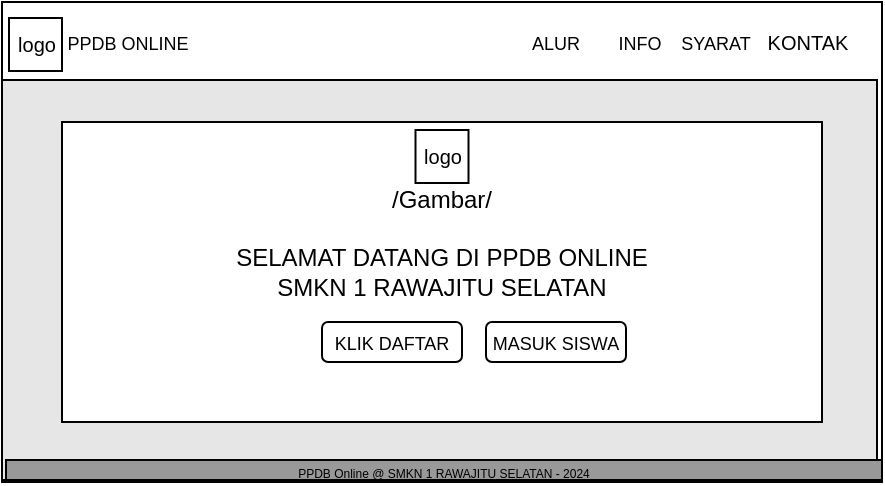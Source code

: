 <mxfile version="23.0.2" type="device" pages="59">
  <diagram name="beranda" id="Zr563-Yi09J9DbbLWQcb">
    <mxGraphModel dx="1034" dy="511" grid="1" gridSize="10" guides="1" tooltips="1" connect="1" arrows="1" fold="1" page="1" pageScale="1" pageWidth="850" pageHeight="1100" math="0" shadow="0">
      <root>
        <mxCell id="0" />
        <mxCell id="1" parent="0" />
        <mxCell id="SZr2e4CNFr90yK8gUM_b-1" value="" style="rounded=0;whiteSpace=wrap;html=1;" parent="1" vertex="1">
          <mxGeometry x="200" y="40" width="440" height="240" as="geometry" />
        </mxCell>
        <mxCell id="SZr2e4CNFr90yK8gUM_b-2" value="" style="rounded=0;whiteSpace=wrap;html=1;fillColor=#E6E6E6;align=left;" parent="1" vertex="1">
          <mxGeometry x="200" y="79" width="437.5" height="200" as="geometry" />
        </mxCell>
        <mxCell id="SZr2e4CNFr90yK8gUM_b-3" value="&lt;font style=&quot;font-size: 10px;&quot;&gt;logo&lt;/font&gt;" style="whiteSpace=wrap;html=1;aspect=fixed;" parent="1" vertex="1">
          <mxGeometry x="203.5" y="48" width="26.5" height="26.5" as="geometry" />
        </mxCell>
        <mxCell id="SZr2e4CNFr90yK8gUM_b-7" value="&lt;font style=&quot;font-size: 9px;&quot;&gt;PPDB ONLINE&lt;/font&gt;" style="text;html=1;strokeColor=none;fillColor=none;align=center;verticalAlign=middle;whiteSpace=wrap;rounded=0;" parent="1" vertex="1">
          <mxGeometry x="222" y="50" width="82" height="20" as="geometry" />
        </mxCell>
        <mxCell id="SZr2e4CNFr90yK8gUM_b-8" value="&lt;font style=&quot;font-size: 9px;&quot;&gt;ALUR&lt;/font&gt;" style="text;html=1;strokeColor=none;fillColor=none;align=center;verticalAlign=middle;whiteSpace=wrap;rounded=0;" parent="1" vertex="1">
          <mxGeometry x="452" y="50" width="50" height="20" as="geometry" />
        </mxCell>
        <mxCell id="SZr2e4CNFr90yK8gUM_b-9" value="&lt;font style=&quot;font-size: 9px;&quot;&gt;SYARAT&lt;/font&gt;" style="text;html=1;strokeColor=none;fillColor=none;align=center;verticalAlign=middle;whiteSpace=wrap;rounded=0;" parent="1" vertex="1">
          <mxGeometry x="532" y="50" width="50" height="20" as="geometry" />
        </mxCell>
        <mxCell id="SZr2e4CNFr90yK8gUM_b-10" value="&lt;font size=&quot;1&quot;&gt;KONTAK&lt;/font&gt;" style="text;html=1;strokeColor=none;fillColor=none;align=center;verticalAlign=middle;whiteSpace=wrap;rounded=0;" parent="1" vertex="1">
          <mxGeometry x="578" y="50" width="50" height="20" as="geometry" />
        </mxCell>
        <mxCell id="SZr2e4CNFr90yK8gUM_b-11" value="&lt;font style=&quot;font-size: 6px;&quot;&gt;PPDB Online @ SMKN 1 RAWAJITU SELATAN - 2024&lt;/font&gt;" style="rounded=0;whiteSpace=wrap;html=1;fillColor=#999999;" parent="1" vertex="1">
          <mxGeometry x="202" y="269" width="438" height="10" as="geometry" />
        </mxCell>
        <mxCell id="SZr2e4CNFr90yK8gUM_b-12" value="&lt;font style=&quot;font-size: 9px;&quot;&gt;INFO&lt;/font&gt;" style="text;html=1;strokeColor=none;fillColor=none;align=center;verticalAlign=middle;whiteSpace=wrap;rounded=0;" parent="1" vertex="1">
          <mxGeometry x="494" y="50" width="50" height="20" as="geometry" />
        </mxCell>
        <mxCell id="SZr2e4CNFr90yK8gUM_b-14" value="/Gambar/&lt;br&gt;&lt;br&gt;SELAMAT DATANG DI PPDB ONLINE&lt;br&gt;SMKN 1 RAWAJITU SELATAN&lt;br&gt;&lt;br&gt;&lt;br&gt;" style="rounded=0;whiteSpace=wrap;html=1;" parent="1" vertex="1">
          <mxGeometry x="230" y="100" width="380" height="150" as="geometry" />
        </mxCell>
        <mxCell id="SZr2e4CNFr90yK8gUM_b-15" value="&lt;font style=&quot;font-size: 10px;&quot;&gt;logo&lt;/font&gt;" style="whiteSpace=wrap;html=1;aspect=fixed;" parent="1" vertex="1">
          <mxGeometry x="406.75" y="104" width="26.5" height="26.5" as="geometry" />
        </mxCell>
        <mxCell id="SZr2e4CNFr90yK8gUM_b-16" value="&lt;font style=&quot;font-size: 9px;&quot;&gt;KLIK DAFTAR&lt;/font&gt;" style="rounded=1;whiteSpace=wrap;html=1;" parent="1" vertex="1">
          <mxGeometry x="360" y="200" width="70" height="20" as="geometry" />
        </mxCell>
        <mxCell id="SZr2e4CNFr90yK8gUM_b-17" value="&lt;font style=&quot;font-size: 9px;&quot;&gt;MASUK SISWA&lt;/font&gt;" style="rounded=1;whiteSpace=wrap;html=1;" parent="1" vertex="1">
          <mxGeometry x="442" y="200" width="70" height="20" as="geometry" />
        </mxCell>
      </root>
    </mxGraphModel>
  </diagram>
  <diagram id="acTdLQnUGfPcIMQOrcqK" name="login siakad">
    <mxGraphModel dx="604" dy="502" grid="1" gridSize="10" guides="1" tooltips="1" connect="1" arrows="1" fold="1" page="1" pageScale="1" pageWidth="850" pageHeight="1100" math="0" shadow="0">
      <root>
        <mxCell id="0" />
        <mxCell id="1" parent="0" />
        <mxCell id="jP0b--T5gEFOM7BXVPT8-1" value="" style="rounded=0;whiteSpace=wrap;html=1;movable=1;resizable=1;rotatable=1;deletable=1;editable=1;locked=0;connectable=1;" parent="1" vertex="1">
          <mxGeometry x="200" y="40" width="440" height="240" as="geometry" />
        </mxCell>
        <mxCell id="jP0b--T5gEFOM7BXVPT8-2" value="" style="rounded=0;whiteSpace=wrap;html=1;movable=1;resizable=1;rotatable=1;deletable=1;editable=1;locked=0;connectable=1;" parent="1" vertex="1">
          <mxGeometry x="312" y="85" width="227" height="150" as="geometry" />
        </mxCell>
        <mxCell id="jP0b--T5gEFOM7BXVPT8-4" value="&lt;font style=&quot;&quot;&gt;&lt;span style=&quot;font-size: 10px;&quot;&gt;&lt;b&gt;Siakad&lt;/b&gt;&lt;/span&gt;&lt;br&gt;&lt;span style=&quot;font-size: 10px;&quot;&gt;SMKN1 Rawajitu Selatan&lt;/span&gt;&lt;br&gt;&lt;br&gt;&lt;font style=&quot;font-size: 8px;&quot;&gt;Silahkan login pada form di bawah ini&lt;/font&gt;&lt;br&gt;&lt;/font&gt;" style="text;html=1;strokeColor=none;fillColor=none;align=center;verticalAlign=middle;whiteSpace=wrap;rounded=0;" parent="1" vertex="1">
          <mxGeometry x="351" y="110" width="147" height="20" as="geometry" />
        </mxCell>
        <mxCell id="jP0b--T5gEFOM7BXVPT8-5" value="&lt;font style=&quot;font-size: 6px;&quot;&gt;Username&lt;/font&gt;" style="rounded=0;whiteSpace=wrap;html=1;align=left;shadow=0;" parent="1" vertex="1">
          <mxGeometry x="320" y="157" width="210" height="10" as="geometry" />
        </mxCell>
        <mxCell id="jP0b--T5gEFOM7BXVPT8-6" value="&lt;font style=&quot;font-size: 6px;&quot;&gt;Password&amp;nbsp;&lt;/font&gt;" style="rounded=0;whiteSpace=wrap;html=1;align=left;shadow=0;" parent="1" vertex="1">
          <mxGeometry x="320" y="174" width="210" height="10" as="geometry" />
        </mxCell>
        <mxCell id="jP0b--T5gEFOM7BXVPT8-7" value="&lt;font style=&quot;font-size: 8px;&quot;&gt;Mauk&lt;/font&gt;" style="rounded=1;whiteSpace=wrap;html=1;fillColor=#CCCCCC;" parent="1" vertex="1">
          <mxGeometry x="480" y="205" width="50" height="20" as="geometry" />
        </mxCell>
        <mxCell id="nSmx3jpq_1-t1Nwyrt2i-1" value="&lt;span style=&quot;font-size: 8px;&quot;&gt;Daftar&lt;/span&gt;" style="rounded=1;whiteSpace=wrap;html=1;fillColor=#CCCCCC;" vertex="1" parent="1">
          <mxGeometry x="320" y="205" width="50" height="20" as="geometry" />
        </mxCell>
      </root>
    </mxGraphModel>
  </diagram>
  <diagram id="32A-IK5UoiXqlgBFXIX_" name="dashboard admin">
    <mxGraphModel dx="1034" dy="511" grid="1" gridSize="10" guides="1" tooltips="1" connect="1" arrows="1" fold="1" page="1" pageScale="1" pageWidth="850" pageHeight="1100" math="0" shadow="0">
      <root>
        <mxCell id="0" />
        <mxCell id="1" parent="0" />
        <mxCell id="MdUyvSHUuC1RqVtRtemn-1" value="" style="rounded=0;whiteSpace=wrap;html=1;movable=1;resizable=1;rotatable=1;deletable=1;editable=1;locked=0;connectable=1;" parent="1" vertex="1">
          <mxGeometry x="200" y="40" width="440" height="240" as="geometry" />
        </mxCell>
        <mxCell id="MdUyvSHUuC1RqVtRtemn-2" value="&lt;font style=&quot;font-size: 6px;&quot;&gt;logo&lt;/font&gt;" style="whiteSpace=wrap;html=1;aspect=fixed;" parent="1" vertex="1">
          <mxGeometry x="205" y="60" width="20" height="20" as="geometry" />
        </mxCell>
        <mxCell id="MdUyvSHUuC1RqVtRtemn-3" value="" style="endArrow=none;html=1;rounded=0;" parent="1" edge="1">
          <mxGeometry width="50" height="50" relative="1" as="geometry">
            <mxPoint x="280" y="280" as="sourcePoint" />
            <mxPoint x="280" y="40" as="targetPoint" />
          </mxGeometry>
        </mxCell>
        <mxCell id="MdUyvSHUuC1RqVtRtemn-5" value="" style="line;strokeWidth=2;html=1;" parent="1" vertex="1">
          <mxGeometry x="286" y="42" width="8" height="5" as="geometry" />
        </mxCell>
        <mxCell id="MdUyvSHUuC1RqVtRtemn-6" value="" style="line;strokeWidth=2;html=1;" parent="1" vertex="1">
          <mxGeometry x="286" y="48" width="8" height="5" as="geometry" />
        </mxCell>
        <mxCell id="MdUyvSHUuC1RqVtRtemn-7" value="" style="line;strokeWidth=2;html=1;" parent="1" vertex="1">
          <mxGeometry x="286" y="45" width="8" height="5" as="geometry" />
        </mxCell>
        <mxCell id="MdUyvSHUuC1RqVtRtemn-8" value="&lt;font style=&quot;font-size: 6px;&quot;&gt;&lt;b&gt;MENU ADMINISTRATOR&lt;/b&gt;&lt;/font&gt;" style="text;html=1;strokeColor=none;fillColor=none;align=center;verticalAlign=middle;whiteSpace=wrap;rounded=0;" parent="1" vertex="1">
          <mxGeometry x="203" y="85" width="74" height="10" as="geometry" />
        </mxCell>
        <mxCell id="MdUyvSHUuC1RqVtRtemn-11" value="&lt;font style=&quot;font-size: 8px;&quot;&gt;&lt;b&gt;Dashboard&lt;/b&gt;&lt;/font&gt;" style="text;html=1;strokeColor=none;fillColor=none;align=center;verticalAlign=middle;whiteSpace=wrap;rounded=0;movable=1;resizable=1;rotatable=1;deletable=1;editable=1;locked=0;connectable=1;" parent="1" vertex="1">
          <mxGeometry x="287" y="54" width="38" height="10" as="geometry" />
        </mxCell>
        <mxCell id="MdUyvSHUuC1RqVtRtemn-12" value="&lt;font style=&quot;font-size: 6px;&quot;&gt;Selamat datang di&amp;nbsp;&lt;span style=&quot;box-sizing: border-box; font-weight: 700; color: rgb(51, 51, 51); font-family: &amp;quot;Source Sans Pro&amp;quot;, &amp;quot;Helvetica Neue&amp;quot;, Helvetica, Arial, sans-serif; background-color: rgb(255, 255, 255);&quot;&gt;Siakad SMKN1 Rawajitu Selatan&lt;/span&gt;&lt;span style=&quot;color: rgb(51, 51, 51); font-family: &amp;quot;Source Sans Pro&amp;quot;, &amp;quot;Helvetica Neue&amp;quot;, Helvetica, Arial, sans-serif; background-color: rgb(255, 255, 255);&quot;&gt;. Aplikasi ini dirancang untuk memudahkan dalam manajemen sekolah dan penunjang kegiatan pembelajaran secara online terima kasih.&lt;/span&gt;&lt;/font&gt;" style="text;html=1;strokeColor=none;fillColor=none;align=left;verticalAlign=middle;whiteSpace=wrap;rounded=0;movable=1;resizable=1;rotatable=1;deletable=1;editable=1;locked=0;connectable=1;" parent="1" vertex="1">
          <mxGeometry x="284" y="64" width="349" height="28" as="geometry" />
        </mxCell>
        <mxCell id="MdUyvSHUuC1RqVtRtemn-13" value="&lt;div style=&quot;text-align: left;&quot;&gt;&lt;span style=&quot;background-color: initial;&quot;&gt;&lt;font style=&quot;font-size: 10px;&quot;&gt;186&lt;/font&gt;&lt;/span&gt;&lt;/div&gt;&lt;font style=&quot;&quot;&gt;&lt;div style=&quot;font-size: 10px; text-align: left;&quot;&gt;&lt;span style=&quot;background-color: initial;&quot;&gt;Siswa&lt;/span&gt;&lt;/div&gt;&lt;div style=&quot;font-size: 10px; text-align: left;&quot;&gt;&lt;span style=&quot;background-color: initial;&quot;&gt;&lt;br&gt;&lt;/span&gt;&lt;/div&gt;&lt;div style=&quot;text-align: left;&quot;&gt;&lt;span style=&quot;background-color: initial;&quot;&gt;&lt;font style=&quot;font-size: 6px;&quot;&gt;Selengkapnya&lt;/font&gt;&lt;span style=&quot;font-size: 10px;&quot;&gt;..&lt;/span&gt;&lt;/span&gt;&lt;/div&gt;&lt;/font&gt;" style="whiteSpace=wrap;html=1;aspect=fixed;align=center;" parent="1" vertex="1">
          <mxGeometry x="291" y="98" width="62" height="62" as="geometry" />
        </mxCell>
        <mxCell id="MdUyvSHUuC1RqVtRtemn-14" value="&lt;div style=&quot;text-align: left;&quot;&gt;&lt;span style=&quot;background-color: initial;&quot;&gt;&lt;font style=&quot;font-size: 8px;&quot;&gt;6&lt;/font&gt;&lt;/span&gt;&lt;/div&gt;&lt;font style=&quot;&quot;&gt;&lt;div style=&quot;text-align: left;&quot;&gt;&lt;span style=&quot;background-color: initial;&quot;&gt;&lt;font style=&quot;font-size: 10px;&quot;&gt;Kelas&lt;/font&gt;&lt;/span&gt;&lt;/div&gt;&lt;div style=&quot;text-align: left;&quot;&gt;&lt;span style=&quot;font-size: 6px;&quot;&gt;&lt;br&gt;&lt;/span&gt;&lt;/div&gt;&lt;span style=&quot;font-size: 6px;&quot;&gt;&lt;div style=&quot;text-align: left;&quot;&gt;&lt;span style=&quot;background-color: initial;&quot;&gt;Selengkapnya..&lt;/span&gt;&lt;/div&gt;&lt;/span&gt;&lt;/font&gt;" style="whiteSpace=wrap;html=1;aspect=fixed;" parent="1" vertex="1">
          <mxGeometry x="375" y="98" width="62" height="62" as="geometry" />
        </mxCell>
        <mxCell id="MdUyvSHUuC1RqVtRtemn-15" value="&lt;div style=&quot;text-align: left;&quot;&gt;&lt;span style=&quot;background-color: initial;&quot;&gt;&lt;font style=&quot;font-size: 8px;&quot;&gt;47&lt;/font&gt;&lt;/span&gt;&lt;/div&gt;&lt;font style=&quot;&quot;&gt;&lt;div style=&quot;text-align: left;&quot;&gt;&lt;span style=&quot;background-color: initial;&quot;&gt;&lt;font style=&quot;font-size: 10px;&quot;&gt;Guru&lt;/font&gt;&lt;/span&gt;&lt;/div&gt;&lt;div style=&quot;text-align: left;&quot;&gt;&lt;span style=&quot;font-size: 6px;&quot;&gt;&lt;br&gt;&lt;/span&gt;&lt;/div&gt;&lt;span style=&quot;font-size: 6px;&quot;&gt;&lt;div style=&quot;text-align: left;&quot;&gt;&lt;span style=&quot;background-color: initial;&quot;&gt;Selengkapnya..&lt;/span&gt;&lt;/div&gt;&lt;/span&gt;&lt;/font&gt;" style="whiteSpace=wrap;html=1;aspect=fixed;" parent="1" vertex="1">
          <mxGeometry x="459" y="98" width="62" height="62" as="geometry" />
        </mxCell>
        <mxCell id="MdUyvSHUuC1RqVtRtemn-16" value="&lt;div style=&quot;text-align: left;&quot;&gt;&lt;span style=&quot;background-color: initial;&quot;&gt;&lt;font style=&quot;font-size: 8px;&quot;&gt;5&lt;/font&gt;&lt;/span&gt;&lt;/div&gt;&lt;font style=&quot;&quot;&gt;&lt;div style=&quot;text-align: left;&quot;&gt;&lt;span style=&quot;background-color: initial;&quot;&gt;&lt;font style=&quot;font-size: 8px;&quot;&gt;Mata Pelajaran&lt;/font&gt;&lt;/span&gt;&lt;/div&gt;&lt;div style=&quot;text-align: left;&quot;&gt;&lt;span style=&quot;font-size: 6px;&quot;&gt;&lt;br&gt;&lt;/span&gt;&lt;/div&gt;&lt;span style=&quot;font-size: 6px;&quot;&gt;&lt;div style=&quot;text-align: left;&quot;&gt;&lt;span style=&quot;background-color: initial;&quot;&gt;Selengkapnya..&lt;/span&gt;&lt;/div&gt;&lt;/span&gt;&lt;/font&gt;" style="whiteSpace=wrap;html=1;aspect=fixed;" parent="1" vertex="1">
          <mxGeometry x="540" y="98" width="62" height="62" as="geometry" />
        </mxCell>
        <mxCell id="MdUyvSHUuC1RqVtRtemn-18" value="&lt;font style=&quot;font-size: 6px;&quot;&gt;Kalender&lt;br&gt;&lt;/font&gt;" style="whiteSpace=wrap;html=1;aspect=fixed;" parent="1" vertex="1">
          <mxGeometry x="483" y="170" width="102" height="102" as="geometry" />
        </mxCell>
        <mxCell id="MdUyvSHUuC1RqVtRtemn-26" value="&lt;font style=&quot;font-size: 6px;&quot;&gt;Administrator&lt;/font&gt;" style="text;html=1;strokeColor=none;fillColor=none;align=center;verticalAlign=middle;whiteSpace=wrap;rounded=0;" parent="1" vertex="1">
          <mxGeometry x="585" y="33" width="60" height="30" as="geometry" />
        </mxCell>
        <mxCell id="MdUyvSHUuC1RqVtRtemn-27" value="&lt;font style=&quot;font-size: 8px;&quot;&gt;&lt;b&gt;SMKN1 Rawajitu&lt;/b&gt;&lt;/font&gt;" style="text;html=1;strokeColor=none;fillColor=none;align=center;verticalAlign=middle;whiteSpace=wrap;rounded=0;movable=1;resizable=1;rotatable=1;deletable=1;editable=1;locked=0;connectable=1;" parent="1" vertex="1">
          <mxGeometry x="205" y="45" width="70" height="10" as="geometry" />
        </mxCell>
        <mxCell id="MdUyvSHUuC1RqVtRtemn-28" value="&lt;span style=&quot;font-size: 6px;&quot;&gt;Administrator&amp;nbsp;&lt;br&gt;Online&lt;br&gt;&lt;/span&gt;" style="text;html=1;strokeColor=none;fillColor=none;align=left;verticalAlign=middle;whiteSpace=wrap;rounded=0;movable=1;resizable=1;rotatable=1;deletable=1;editable=1;locked=0;connectable=1;" parent="1" vertex="1">
          <mxGeometry x="226.5" y="55" width="43.5" height="25" as="geometry" />
        </mxCell>
        <mxCell id="MdUyvSHUuC1RqVtRtemn-29" value="&lt;font style=&quot;font-size: 6px;&quot;&gt;logo&lt;/font&gt;" style="whiteSpace=wrap;html=1;aspect=fixed;" parent="1" vertex="1">
          <mxGeometry x="574.5" y="43" width="20" height="20" as="geometry" />
        </mxCell>
        <mxCell id="MdUyvSHUuC1RqVtRtemn-30" value="&lt;font style=&quot;font-size: 6px;&quot;&gt;Garfik Kunjungan Supervisor, Guru dan Siswa&lt;br&gt;&lt;/font&gt;" style="whiteSpace=wrap;html=1;aspect=fixed;" parent="1" vertex="1">
          <mxGeometry x="325" y="170" width="102" height="102" as="geometry" />
        </mxCell>
        <mxCell id="Va0Y32qCDyb7DgEu6Isi-1" value="&lt;font style=&quot;font-size: 6px;&quot;&gt;Dashboard&lt;br&gt;Data Master&lt;br&gt;Data Pengguna&lt;br&gt;Data Akademik&lt;br&gt;Data Materi dan Tugas&lt;br&gt;Forum Diskusi&lt;br&gt;&amp;nbsp;Buku KBM&lt;br&gt;Data Absensi&lt;br&gt;NILAI SISWA&lt;br&gt;E-Raport&lt;br&gt;PSB&lt;br&gt;&lt;/font&gt;" style="text;html=1;strokeColor=none;fillColor=none;align=left;verticalAlign=middle;whiteSpace=wrap;rounded=0;" parent="1" vertex="1">
          <mxGeometry x="205" y="160" width="154" height="30" as="geometry" />
        </mxCell>
      </root>
    </mxGraphModel>
  </diagram>
  <diagram id="sxGJp35YGDLVZW-PQRxy" name="data master- data identitas sekolah">
    <mxGraphModel dx="1034" dy="511" grid="1" gridSize="10" guides="1" tooltips="1" connect="1" arrows="1" fold="1" page="1" pageScale="1" pageWidth="850" pageHeight="1100" math="0" shadow="0">
      <root>
        <mxCell id="0" />
        <mxCell id="1" parent="0" />
        <mxCell id="JfmOc6MjsPF57KRGYQMi-1" value="" style="rounded=0;whiteSpace=wrap;html=1;movable=1;resizable=1;rotatable=1;deletable=1;editable=1;locked=0;connectable=1;" parent="1" vertex="1">
          <mxGeometry x="200" y="40" width="440" height="240" as="geometry" />
        </mxCell>
        <mxCell id="JfmOc6MjsPF57KRGYQMi-2" value="&lt;font style=&quot;font-size: 6px;&quot;&gt;logo&lt;/font&gt;" style="whiteSpace=wrap;html=1;aspect=fixed;" parent="1" vertex="1">
          <mxGeometry x="205" y="60" width="20" height="20" as="geometry" />
        </mxCell>
        <mxCell id="JfmOc6MjsPF57KRGYQMi-3" value="" style="endArrow=none;html=1;rounded=0;" parent="1" edge="1">
          <mxGeometry width="50" height="50" relative="1" as="geometry">
            <mxPoint x="280" y="280" as="sourcePoint" />
            <mxPoint x="280" y="40" as="targetPoint" />
          </mxGeometry>
        </mxCell>
        <mxCell id="JfmOc6MjsPF57KRGYQMi-4" value="" style="line;strokeWidth=2;html=1;" parent="1" vertex="1">
          <mxGeometry x="286" y="42" width="8" height="5" as="geometry" />
        </mxCell>
        <mxCell id="JfmOc6MjsPF57KRGYQMi-5" value="" style="line;strokeWidth=2;html=1;" parent="1" vertex="1">
          <mxGeometry x="286" y="48" width="8" height="5" as="geometry" />
        </mxCell>
        <mxCell id="JfmOc6MjsPF57KRGYQMi-6" value="" style="line;strokeWidth=2;html=1;" parent="1" vertex="1">
          <mxGeometry x="286" y="45" width="8" height="5" as="geometry" />
        </mxCell>
        <mxCell id="JfmOc6MjsPF57KRGYQMi-7" value="&lt;font style=&quot;font-size: 6px;&quot;&gt;&lt;b&gt;MENU ADMINISTRATOR&lt;/b&gt;&lt;/font&gt;" style="text;html=1;strokeColor=none;fillColor=none;align=center;verticalAlign=middle;whiteSpace=wrap;rounded=0;" parent="1" vertex="1">
          <mxGeometry x="203" y="85" width="74" height="10" as="geometry" />
        </mxCell>
        <mxCell id="JfmOc6MjsPF57KRGYQMi-9" value="&lt;font style=&quot;font-size: 8px;&quot;&gt;&lt;b&gt;Dashboard&lt;/b&gt;&lt;/font&gt;" style="text;html=1;strokeColor=none;fillColor=none;align=center;verticalAlign=middle;whiteSpace=wrap;rounded=0;movable=1;resizable=1;rotatable=1;deletable=1;editable=1;locked=0;connectable=1;" parent="1" vertex="1">
          <mxGeometry x="293" y="54" width="38" height="10" as="geometry" />
        </mxCell>
        <mxCell id="JfmOc6MjsPF57KRGYQMi-16" value="&lt;font style=&quot;font-size: 6px;&quot;&gt;Administrator&lt;/font&gt;" style="text;html=1;strokeColor=none;fillColor=none;align=center;verticalAlign=middle;whiteSpace=wrap;rounded=0;" parent="1" vertex="1">
          <mxGeometry x="585" y="33" width="60" height="30" as="geometry" />
        </mxCell>
        <mxCell id="JfmOc6MjsPF57KRGYQMi-17" value="&lt;font style=&quot;font-size: 8px;&quot;&gt;&lt;b&gt;SMKN1 Rawajitu&lt;/b&gt;&lt;/font&gt;" style="text;html=1;strokeColor=none;fillColor=none;align=center;verticalAlign=middle;whiteSpace=wrap;rounded=0;movable=1;resizable=1;rotatable=1;deletable=1;editable=1;locked=0;connectable=1;" parent="1" vertex="1">
          <mxGeometry x="205" y="45" width="70" height="10" as="geometry" />
        </mxCell>
        <mxCell id="JfmOc6MjsPF57KRGYQMi-18" value="&lt;span style=&quot;font-size: 6px;&quot;&gt;Administrator&amp;nbsp;&lt;br&gt;Online&lt;br&gt;&lt;/span&gt;" style="text;html=1;strokeColor=none;fillColor=none;align=left;verticalAlign=middle;whiteSpace=wrap;rounded=0;movable=1;resizable=1;rotatable=1;deletable=1;editable=1;locked=0;connectable=1;" parent="1" vertex="1">
          <mxGeometry x="226.5" y="55" width="43.5" height="25" as="geometry" />
        </mxCell>
        <mxCell id="JfmOc6MjsPF57KRGYQMi-19" value="&lt;font style=&quot;font-size: 6px;&quot;&gt;logo&lt;/font&gt;" style="whiteSpace=wrap;html=1;aspect=fixed;" parent="1" vertex="1">
          <mxGeometry x="574.5" y="43" width="20" height="20" as="geometry" />
        </mxCell>
        <mxCell id="JfmOc6MjsPF57KRGYQMi-21" value="&lt;span style=&quot;font-size: 8px;&quot;&gt;Data Identitas Sekolah&lt;/span&gt;" style="text;html=1;strokeColor=none;fillColor=none;align=center;verticalAlign=middle;whiteSpace=wrap;rounded=0;movable=1;resizable=1;rotatable=1;deletable=1;editable=1;locked=0;connectable=1;" parent="1" vertex="1">
          <mxGeometry x="286" y="65" width="90" height="10" as="geometry" />
        </mxCell>
        <mxCell id="JfmOc6MjsPF57KRGYQMi-23" value="" style="rounded=0;whiteSpace=wrap;html=1;" parent="1" vertex="1">
          <mxGeometry x="401" y="82" width="120" height="10" as="geometry" />
        </mxCell>
        <mxCell id="JfmOc6MjsPF57KRGYQMi-24" value="&lt;font style=&quot;font-size: 8px;&quot;&gt;&lt;b&gt;Nama Sekolah&lt;/b&gt;&lt;/font&gt;" style="text;html=1;strokeColor=none;fillColor=none;align=center;verticalAlign=middle;whiteSpace=wrap;rounded=0;movable=1;resizable=1;rotatable=1;deletable=1;editable=1;locked=0;connectable=1;" parent="1" vertex="1">
          <mxGeometry x="292" y="72" width="58" height="26" as="geometry" />
        </mxCell>
        <mxCell id="JfmOc6MjsPF57KRGYQMi-25" value="&lt;font style=&quot;font-size: 8px;&quot;&gt;&lt;b&gt;NPSN&lt;/b&gt;&lt;/font&gt;" style="text;html=1;strokeColor=none;fillColor=none;align=center;verticalAlign=middle;whiteSpace=wrap;rounded=0;movable=1;resizable=1;rotatable=1;deletable=1;editable=1;locked=0;connectable=1;" parent="1" vertex="1">
          <mxGeometry x="276" y="85" width="58" height="26" as="geometry" />
        </mxCell>
        <mxCell id="JfmOc6MjsPF57KRGYQMi-26" value="&lt;span style=&quot;font-size: 8px;&quot;&gt;&lt;b&gt;Alamat Sekolah&lt;/b&gt;&lt;/span&gt;" style="text;html=1;strokeColor=none;fillColor=none;align=center;verticalAlign=middle;whiteSpace=wrap;rounded=0;movable=1;resizable=1;rotatable=1;deletable=1;editable=1;locked=0;connectable=1;" parent="1" vertex="1">
          <mxGeometry x="286" y="115" width="73" height="26" as="geometry" />
        </mxCell>
        <mxCell id="JfmOc6MjsPF57KRGYQMi-27" value="&lt;span style=&quot;font-size: 8px;&quot;&gt;&lt;b&gt;Kode Pos&lt;/b&gt;&lt;/span&gt;" style="text;html=1;strokeColor=none;fillColor=none;align=center;verticalAlign=middle;whiteSpace=wrap;rounded=0;movable=1;resizable=1;rotatable=1;deletable=1;editable=1;locked=0;connectable=1;" parent="1" vertex="1">
          <mxGeometry x="274" y="127" width="75" height="30" as="geometry" />
        </mxCell>
        <mxCell id="JfmOc6MjsPF57KRGYQMi-28" value="&lt;span style=&quot;font-size: 8px;&quot;&gt;&lt;b&gt;No Telpon&lt;/b&gt;&lt;/span&gt;" style="text;html=1;strokeColor=none;fillColor=none;align=center;verticalAlign=middle;whiteSpace=wrap;rounded=0;movable=1;resizable=1;rotatable=1;deletable=1;editable=1;locked=0;connectable=1;" parent="1" vertex="1">
          <mxGeometry x="276" y="143" width="73" height="26" as="geometry" />
        </mxCell>
        <mxCell id="JfmOc6MjsPF57KRGYQMi-29" value="&lt;span style=&quot;font-size: 8px;&quot;&gt;&lt;b&gt;Kelurahan&lt;/b&gt;&lt;/span&gt;" style="text;html=1;strokeColor=none;fillColor=none;align=center;verticalAlign=middle;whiteSpace=wrap;rounded=0;movable=1;resizable=1;rotatable=1;deletable=1;editable=1;locked=0;connectable=1;" parent="1" vertex="1">
          <mxGeometry x="276" y="169" width="73" height="26" as="geometry" />
        </mxCell>
        <mxCell id="JfmOc6MjsPF57KRGYQMi-30" value="&lt;span style=&quot;font-size: 8px;&quot;&gt;&lt;b&gt;Kecamatan&lt;/b&gt;&lt;/span&gt;" style="text;html=1;strokeColor=none;fillColor=none;align=center;verticalAlign=middle;whiteSpace=wrap;rounded=0;movable=1;resizable=1;rotatable=1;deletable=1;editable=1;locked=0;connectable=1;" parent="1" vertex="1">
          <mxGeometry x="278" y="157" width="73" height="26" as="geometry" />
        </mxCell>
        <mxCell id="JfmOc6MjsPF57KRGYQMi-31" value="&lt;span style=&quot;font-size: 8px;&quot;&gt;&lt;b&gt;Kabupaten/ Kota&lt;/b&gt;&lt;/span&gt;" style="text;html=1;strokeColor=none;fillColor=none;align=center;verticalAlign=middle;whiteSpace=wrap;rounded=0;movable=1;resizable=1;rotatable=1;deletable=1;editable=1;locked=0;connectable=1;" parent="1" vertex="1">
          <mxGeometry x="286" y="182" width="73" height="26" as="geometry" />
        </mxCell>
        <mxCell id="JfmOc6MjsPF57KRGYQMi-32" value="&lt;span style=&quot;font-size: 8px;&quot;&gt;&lt;b&gt;Provinsi&lt;/b&gt;&lt;/span&gt;" style="text;html=1;strokeColor=none;fillColor=none;align=center;verticalAlign=middle;whiteSpace=wrap;rounded=0;movable=1;resizable=1;rotatable=1;deletable=1;editable=1;locked=0;connectable=1;" parent="1" vertex="1">
          <mxGeometry x="274" y="195" width="73" height="26" as="geometry" />
        </mxCell>
        <mxCell id="JfmOc6MjsPF57KRGYQMi-33" value="&lt;span style=&quot;font-size: 8px;&quot;&gt;&lt;b&gt;Website&lt;/b&gt;&lt;/span&gt;" style="text;html=1;strokeColor=none;fillColor=none;align=center;verticalAlign=middle;whiteSpace=wrap;rounded=0;movable=1;resizable=1;rotatable=1;deletable=1;editable=1;locked=0;connectable=1;" parent="1" vertex="1">
          <mxGeometry x="271" y="208" width="73" height="26" as="geometry" />
        </mxCell>
        <mxCell id="JfmOc6MjsPF57KRGYQMi-34" value="&lt;span style=&quot;font-size: 8px;&quot;&gt;&lt;b&gt;Email&lt;/b&gt;&lt;/span&gt;" style="text;html=1;strokeColor=none;fillColor=none;align=center;verticalAlign=middle;whiteSpace=wrap;rounded=0;movable=1;resizable=1;rotatable=1;deletable=1;editable=1;locked=0;connectable=1;" parent="1" vertex="1">
          <mxGeometry x="270" y="222" width="73" height="26" as="geometry" />
        </mxCell>
        <mxCell id="Ulj50Z-RuAEk5Yk7vRrD-1" value="&lt;font style=&quot;font-size: 8px;&quot;&gt;Update&lt;/font&gt;" style="rounded=1;whiteSpace=wrap;html=1;fillColor=#CCCCCC;" parent="1" vertex="1">
          <mxGeometry x="294" y="250" width="50" height="20" as="geometry" />
        </mxCell>
        <mxCell id="Ulj50Z-RuAEk5Yk7vRrD-2" value="&lt;font style=&quot;font-size: 8px;&quot;&gt;Cancel&lt;/font&gt;" style="rounded=1;whiteSpace=wrap;html=1;fillColor=#CCCCCC;" parent="1" vertex="1">
          <mxGeometry x="574.5" y="250" width="50" height="20" as="geometry" />
        </mxCell>
        <mxCell id="Ulj50Z-RuAEk5Yk7vRrD-3" value="" style="rounded=0;whiteSpace=wrap;html=1;" parent="1" vertex="1">
          <mxGeometry x="401" y="96" width="120" height="10" as="geometry" />
        </mxCell>
        <mxCell id="Ulj50Z-RuAEk5Yk7vRrD-4" value="" style="rounded=0;whiteSpace=wrap;html=1;" parent="1" vertex="1">
          <mxGeometry x="401" y="110" width="120" height="10" as="geometry" />
        </mxCell>
        <mxCell id="Ulj50Z-RuAEk5Yk7vRrD-5" value="" style="rounded=0;whiteSpace=wrap;html=1;" parent="1" vertex="1">
          <mxGeometry x="401" y="123" width="120" height="10" as="geometry" />
        </mxCell>
        <mxCell id="Ulj50Z-RuAEk5Yk7vRrD-6" value="" style="rounded=0;whiteSpace=wrap;html=1;" parent="1" vertex="1">
          <mxGeometry x="401" y="137" width="120" height="10" as="geometry" />
        </mxCell>
        <mxCell id="Ulj50Z-RuAEk5Yk7vRrD-7" value="" style="rounded=0;whiteSpace=wrap;html=1;" parent="1" vertex="1">
          <mxGeometry x="402" y="151" width="120" height="10" as="geometry" />
        </mxCell>
        <mxCell id="Ulj50Z-RuAEk5Yk7vRrD-8" value="" style="rounded=0;whiteSpace=wrap;html=1;" parent="1" vertex="1">
          <mxGeometry x="402" y="165" width="120" height="10" as="geometry" />
        </mxCell>
        <mxCell id="Ulj50Z-RuAEk5Yk7vRrD-9" value="" style="rounded=0;whiteSpace=wrap;html=1;" parent="1" vertex="1">
          <mxGeometry x="402" y="179" width="120" height="10" as="geometry" />
        </mxCell>
        <mxCell id="Ulj50Z-RuAEk5Yk7vRrD-10" value="" style="rounded=0;whiteSpace=wrap;html=1;" parent="1" vertex="1">
          <mxGeometry x="403" y="193" width="120" height="10" as="geometry" />
        </mxCell>
        <mxCell id="Ulj50Z-RuAEk5Yk7vRrD-11" value="" style="rounded=0;whiteSpace=wrap;html=1;" parent="1" vertex="1">
          <mxGeometry x="403" y="208" width="120" height="10" as="geometry" />
        </mxCell>
        <mxCell id="Ulj50Z-RuAEk5Yk7vRrD-12" value="" style="rounded=0;whiteSpace=wrap;html=1;" parent="1" vertex="1">
          <mxGeometry x="403" y="222" width="120" height="10" as="geometry" />
        </mxCell>
        <mxCell id="g-skdZttF3iQIbXWkY0S-1" value="&lt;font style=&quot;font-size: 8px;&quot;&gt;&lt;b&gt;NSS&lt;/b&gt;&lt;/font&gt;" style="text;html=1;strokeColor=none;fillColor=none;align=center;verticalAlign=middle;whiteSpace=wrap;rounded=0;movable=1;resizable=1;rotatable=1;deletable=1;editable=1;locked=0;connectable=1;" parent="1" vertex="1">
          <mxGeometry x="275" y="99" width="55" height="31" as="geometry" />
        </mxCell>
        <mxCell id="25pOfsfHp0QBZJjXCuOp-2" value="" style="rounded=0;whiteSpace=wrap;html=1;" parent="1" vertex="1">
          <mxGeometry x="404" y="235" width="120" height="10" as="geometry" />
        </mxCell>
        <mxCell id="8nozq8KdNOiySNKQZ9pi-1" value="&lt;font style=&quot;font-size: 6px;&quot;&gt;Dashboard&lt;br&gt;Data Master&lt;br&gt;Data Pengguna&lt;br&gt;Data Akademik&lt;br&gt;Data Materi dan Tugas&lt;br&gt;Forum Diskusi&lt;br&gt;&amp;nbsp;Buku KBM&lt;br&gt;Data Absensi&lt;br&gt;NILAI SISWA&lt;br&gt;E-Raport&lt;br&gt;PSB&lt;br&gt;&lt;/font&gt;" style="text;html=1;strokeColor=none;fillColor=none;align=left;verticalAlign=middle;whiteSpace=wrap;rounded=0;" parent="1" vertex="1">
          <mxGeometry x="205" y="160" width="154" height="30" as="geometry" />
        </mxCell>
      </root>
    </mxGraphModel>
  </diagram>
  <diagram id="nL52qSAjQvsGZRewaFWg" name="data master-data kurikulum">
    <mxGraphModel dx="1034" dy="511" grid="1" gridSize="10" guides="1" tooltips="1" connect="1" arrows="1" fold="1" page="1" pageScale="1" pageWidth="850" pageHeight="1100" math="0" shadow="0">
      <root>
        <mxCell id="0" />
        <mxCell id="1" parent="0" />
        <mxCell id="iXAKoEMfQ0pk4LdZlVbi-1" value="" style="rounded=0;whiteSpace=wrap;html=1;movable=1;resizable=1;rotatable=1;deletable=1;editable=1;locked=0;connectable=1;" parent="1" vertex="1">
          <mxGeometry x="200" y="40" width="440" height="240" as="geometry" />
        </mxCell>
        <mxCell id="iXAKoEMfQ0pk4LdZlVbi-2" value="&lt;font style=&quot;font-size: 6px;&quot;&gt;logo&lt;/font&gt;" style="whiteSpace=wrap;html=1;aspect=fixed;" parent="1" vertex="1">
          <mxGeometry x="205" y="60" width="20" height="20" as="geometry" />
        </mxCell>
        <mxCell id="iXAKoEMfQ0pk4LdZlVbi-3" value="" style="endArrow=none;html=1;rounded=0;" parent="1" edge="1">
          <mxGeometry width="50" height="50" relative="1" as="geometry">
            <mxPoint x="280" y="280" as="sourcePoint" />
            <mxPoint x="280" y="40" as="targetPoint" />
          </mxGeometry>
        </mxCell>
        <mxCell id="iXAKoEMfQ0pk4LdZlVbi-4" value="" style="line;strokeWidth=2;html=1;" parent="1" vertex="1">
          <mxGeometry x="286" y="42" width="8" height="5" as="geometry" />
        </mxCell>
        <mxCell id="iXAKoEMfQ0pk4LdZlVbi-5" value="" style="line;strokeWidth=2;html=1;" parent="1" vertex="1">
          <mxGeometry x="286" y="48" width="8" height="5" as="geometry" />
        </mxCell>
        <mxCell id="iXAKoEMfQ0pk4LdZlVbi-6" value="" style="line;strokeWidth=2;html=1;" parent="1" vertex="1">
          <mxGeometry x="286" y="45" width="8" height="5" as="geometry" />
        </mxCell>
        <mxCell id="iXAKoEMfQ0pk4LdZlVbi-7" value="&lt;font style=&quot;font-size: 6px;&quot;&gt;&lt;b&gt;MENU ADMINISTRATOR&lt;/b&gt;&lt;/font&gt;" style="text;html=1;strokeColor=none;fillColor=none;align=center;verticalAlign=middle;whiteSpace=wrap;rounded=0;" parent="1" vertex="1">
          <mxGeometry x="203" y="85" width="74" height="10" as="geometry" />
        </mxCell>
        <mxCell id="iXAKoEMfQ0pk4LdZlVbi-9" value="&lt;font style=&quot;font-size: 8px;&quot;&gt;&lt;b&gt;Dashboard&lt;/b&gt;&lt;/font&gt;" style="text;html=1;strokeColor=none;fillColor=none;align=center;verticalAlign=middle;whiteSpace=wrap;rounded=0;movable=1;resizable=1;rotatable=1;deletable=1;editable=1;locked=0;connectable=1;" parent="1" vertex="1">
          <mxGeometry x="293" y="54" width="38" height="10" as="geometry" />
        </mxCell>
        <mxCell id="iXAKoEMfQ0pk4LdZlVbi-10" value="&lt;font style=&quot;font-size: 6px;&quot;&gt;Administrator&lt;/font&gt;" style="text;html=1;strokeColor=none;fillColor=none;align=center;verticalAlign=middle;whiteSpace=wrap;rounded=0;" parent="1" vertex="1">
          <mxGeometry x="585" y="33" width="60" height="30" as="geometry" />
        </mxCell>
        <mxCell id="iXAKoEMfQ0pk4LdZlVbi-11" value="&lt;font style=&quot;font-size: 8px;&quot;&gt;&lt;b&gt;SMKN1 Rawajitu&lt;/b&gt;&lt;/font&gt;" style="text;html=1;strokeColor=none;fillColor=none;align=center;verticalAlign=middle;whiteSpace=wrap;rounded=0;movable=1;resizable=1;rotatable=1;deletable=1;editable=1;locked=0;connectable=1;" parent="1" vertex="1">
          <mxGeometry x="205" y="45" width="70" height="10" as="geometry" />
        </mxCell>
        <mxCell id="iXAKoEMfQ0pk4LdZlVbi-12" value="&lt;span style=&quot;font-size: 6px;&quot;&gt;Administrator&amp;nbsp;&lt;br&gt;Online&lt;br&gt;&lt;/span&gt;" style="text;html=1;strokeColor=none;fillColor=none;align=left;verticalAlign=middle;whiteSpace=wrap;rounded=0;movable=1;resizable=1;rotatable=1;deletable=1;editable=1;locked=0;connectable=1;" parent="1" vertex="1">
          <mxGeometry x="226.5" y="55" width="43.5" height="25" as="geometry" />
        </mxCell>
        <mxCell id="iXAKoEMfQ0pk4LdZlVbi-13" value="&lt;font style=&quot;font-size: 6px;&quot;&gt;logo&lt;/font&gt;" style="whiteSpace=wrap;html=1;aspect=fixed;" parent="1" vertex="1">
          <mxGeometry x="574.5" y="43" width="20" height="20" as="geometry" />
        </mxCell>
        <mxCell id="iXAKoEMfQ0pk4LdZlVbi-14" value="&lt;span style=&quot;font-size: 8px;&quot;&gt;Data Kurikulum&lt;/span&gt;" style="text;html=1;strokeColor=none;fillColor=none;align=center;verticalAlign=middle;whiteSpace=wrap;rounded=0;movable=1;resizable=1;rotatable=1;deletable=1;editable=1;locked=0;connectable=1;" parent="1" vertex="1">
          <mxGeometry x="274" y="76" width="90" height="10" as="geometry" />
        </mxCell>
        <mxCell id="iXAKoEMfQ0pk4LdZlVbi-30" value="" style="rounded=0;whiteSpace=wrap;html=1;" parent="1" vertex="1">
          <mxGeometry x="316" y="96" width="24" height="10" as="geometry" />
        </mxCell>
        <mxCell id="iXAKoEMfQ0pk4LdZlVbi-31" value="" style="rounded=0;whiteSpace=wrap;html=1;" parent="1" vertex="1">
          <mxGeometry x="293" y="113" width="337" height="70" as="geometry" />
        </mxCell>
        <mxCell id="iXAKoEMfQ0pk4LdZlVbi-39" value="&lt;span style=&quot;font-size: 8px;&quot;&gt;Show&lt;/span&gt;" style="text;html=1;strokeColor=none;fillColor=none;align=center;verticalAlign=middle;whiteSpace=wrap;rounded=0;movable=1;resizable=1;rotatable=1;deletable=1;editable=1;locked=0;connectable=1;" parent="1" vertex="1">
          <mxGeometry x="279" y="98" width="46" height="3" as="geometry" />
        </mxCell>
        <mxCell id="iXAKoEMfQ0pk4LdZlVbi-40" value="&lt;span style=&quot;font-size: 8px;&quot;&gt;Entries&lt;/span&gt;" style="text;html=1;strokeColor=none;fillColor=none;align=center;verticalAlign=middle;whiteSpace=wrap;rounded=0;movable=1;resizable=1;rotatable=1;deletable=1;editable=1;locked=0;connectable=1;" parent="1" vertex="1">
          <mxGeometry x="338" y="97" width="46" height="3" as="geometry" />
        </mxCell>
        <mxCell id="iXAKoEMfQ0pk4LdZlVbi-43" value="&lt;font style=&quot;font-size: 8px;&quot;&gt;Tambahkan Data&lt;/font&gt;" style="rounded=1;whiteSpace=wrap;html=1;fillColor=#CCCCCC;" parent="1" vertex="1">
          <mxGeometry x="555.5" y="67" width="74.5" height="20" as="geometry" />
        </mxCell>
        <mxCell id="iXAKoEMfQ0pk4LdZlVbi-44" value="" style="rounded=0;whiteSpace=wrap;html=1;" parent="1" vertex="1">
          <mxGeometry x="603" y="98" width="24" height="10" as="geometry" />
        </mxCell>
        <mxCell id="iXAKoEMfQ0pk4LdZlVbi-45" value="&lt;span style=&quot;font-size: 8px;&quot;&gt;Search&lt;/span&gt;" style="text;html=1;strokeColor=none;fillColor=none;align=center;verticalAlign=middle;whiteSpace=wrap;rounded=0;movable=1;resizable=1;rotatable=1;deletable=1;editable=1;locked=0;connectable=1;" parent="1" vertex="1">
          <mxGeometry x="561.5" y="99" width="46" height="7" as="geometry" />
        </mxCell>
        <mxCell id="iXAKoEMfQ0pk4LdZlVbi-47" value="&lt;span style=&quot;font-size: 8px;&quot;&gt;No&lt;span style=&quot;white-space: pre;&quot;&gt;&#x9;&lt;span style=&quot;white-space: pre;&quot;&gt;&#x9;&lt;/span&gt;&lt;/span&gt;&lt;span style=&quot;white-space: pre;&quot;&gt;&#x9;&lt;/span&gt;Nama Kurikulum&amp;nbsp;&lt;span style=&quot;white-space: pre;&quot;&gt;&#x9;&lt;/span&gt;&lt;span style=&quot;white-space: pre;&quot;&gt;&#x9;&lt;span style=&quot;white-space: pre;&quot;&gt;&#x9;&lt;/span&gt;&lt;/span&gt;Status Aktif&amp;nbsp;&lt;span style=&quot;white-space: pre;&quot;&gt;&#x9;&lt;/span&gt;&lt;span style=&quot;white-space: pre;&quot;&gt;&#x9;&lt;span style=&quot;white-space: pre;&quot;&gt;&#x9;&lt;/span&gt;&lt;/span&gt;Action&lt;/span&gt;" style="text;html=1;strokeColor=none;fillColor=none;align=center;verticalAlign=middle;whiteSpace=wrap;rounded=0;movable=1;resizable=1;rotatable=1;deletable=1;editable=1;locked=0;connectable=1;" parent="1" vertex="1">
          <mxGeometry x="294" y="117" width="316" height="10" as="geometry" />
        </mxCell>
        <mxCell id="5UuJRIGi08JS9rJJceQv-1" value="&lt;font style=&quot;font-size: 6px;&quot;&gt;Dashboard&lt;br&gt;Data Master&lt;br&gt;Data Pengguna&lt;br&gt;Data Akademik&lt;br&gt;Data Materi dan Tugas&lt;br&gt;Forum Diskusi&lt;br&gt;&amp;nbsp;Buku KBM&lt;br&gt;Data Absensi&lt;br&gt;NILAI SISWA&lt;br&gt;E-Raport&lt;br&gt;PSB&lt;br&gt;&lt;/font&gt;" style="text;html=1;strokeColor=none;fillColor=none;align=left;verticalAlign=middle;whiteSpace=wrap;rounded=0;" parent="1" vertex="1">
          <mxGeometry x="205" y="160" width="154" height="30" as="geometry" />
        </mxCell>
      </root>
    </mxGraphModel>
  </diagram>
  <diagram id="rtBQdOpV1J6dmR24tTOE" name="data master - data tahun akademik">
    <mxGraphModel dx="1034" dy="511" grid="1" gridSize="10" guides="1" tooltips="1" connect="1" arrows="1" fold="1" page="1" pageScale="1" pageWidth="850" pageHeight="1100" math="0" shadow="0">
      <root>
        <mxCell id="0" />
        <mxCell id="1" parent="0" />
        <mxCell id="r2jvY5GkcJs3touHJ164-1" value="" style="rounded=0;whiteSpace=wrap;html=1;movable=1;resizable=1;rotatable=1;deletable=1;editable=1;locked=0;connectable=1;" parent="1" vertex="1">
          <mxGeometry x="200" y="40" width="440" height="240" as="geometry" />
        </mxCell>
        <mxCell id="r2jvY5GkcJs3touHJ164-2" value="&lt;font style=&quot;font-size: 6px;&quot;&gt;logo&lt;/font&gt;" style="whiteSpace=wrap;html=1;aspect=fixed;" parent="1" vertex="1">
          <mxGeometry x="205" y="60" width="20" height="20" as="geometry" />
        </mxCell>
        <mxCell id="r2jvY5GkcJs3touHJ164-3" value="" style="endArrow=none;html=1;rounded=0;" parent="1" edge="1">
          <mxGeometry width="50" height="50" relative="1" as="geometry">
            <mxPoint x="280" y="280" as="sourcePoint" />
            <mxPoint x="280" y="40" as="targetPoint" />
          </mxGeometry>
        </mxCell>
        <mxCell id="r2jvY5GkcJs3touHJ164-4" value="" style="line;strokeWidth=2;html=1;" parent="1" vertex="1">
          <mxGeometry x="286" y="42" width="8" height="5" as="geometry" />
        </mxCell>
        <mxCell id="r2jvY5GkcJs3touHJ164-5" value="" style="line;strokeWidth=2;html=1;" parent="1" vertex="1">
          <mxGeometry x="286" y="48" width="8" height="5" as="geometry" />
        </mxCell>
        <mxCell id="r2jvY5GkcJs3touHJ164-6" value="" style="line;strokeWidth=2;html=1;" parent="1" vertex="1">
          <mxGeometry x="286" y="45" width="8" height="5" as="geometry" />
        </mxCell>
        <mxCell id="r2jvY5GkcJs3touHJ164-7" value="&lt;font style=&quot;font-size: 6px;&quot;&gt;&lt;b&gt;MENU ADMINISTRATOR&lt;/b&gt;&lt;/font&gt;" style="text;html=1;strokeColor=none;fillColor=none;align=center;verticalAlign=middle;whiteSpace=wrap;rounded=0;" parent="1" vertex="1">
          <mxGeometry x="203" y="85" width="74" height="10" as="geometry" />
        </mxCell>
        <mxCell id="r2jvY5GkcJs3touHJ164-9" value="&lt;font style=&quot;font-size: 8px;&quot;&gt;&lt;b&gt;Dashboard&lt;/b&gt;&lt;/font&gt;" style="text;html=1;strokeColor=none;fillColor=none;align=center;verticalAlign=middle;whiteSpace=wrap;rounded=0;movable=1;resizable=1;rotatable=1;deletable=1;editable=1;locked=0;connectable=1;" parent="1" vertex="1">
          <mxGeometry x="293" y="54" width="38" height="10" as="geometry" />
        </mxCell>
        <mxCell id="r2jvY5GkcJs3touHJ164-10" value="&lt;font style=&quot;font-size: 6px;&quot;&gt;Administrator&lt;/font&gt;" style="text;html=1;strokeColor=none;fillColor=none;align=center;verticalAlign=middle;whiteSpace=wrap;rounded=0;" parent="1" vertex="1">
          <mxGeometry x="585" y="33" width="60" height="30" as="geometry" />
        </mxCell>
        <mxCell id="r2jvY5GkcJs3touHJ164-11" value="&lt;font style=&quot;font-size: 8px;&quot;&gt;&lt;b&gt;SMKN1 Rawajitu&lt;/b&gt;&lt;/font&gt;" style="text;html=1;strokeColor=none;fillColor=none;align=center;verticalAlign=middle;whiteSpace=wrap;rounded=0;movable=1;resizable=1;rotatable=1;deletable=1;editable=1;locked=0;connectable=1;" parent="1" vertex="1">
          <mxGeometry x="205" y="45" width="70" height="10" as="geometry" />
        </mxCell>
        <mxCell id="r2jvY5GkcJs3touHJ164-12" value="&lt;span style=&quot;font-size: 6px;&quot;&gt;Administrator&amp;nbsp;&lt;br&gt;Online&lt;br&gt;&lt;/span&gt;" style="text;html=1;strokeColor=none;fillColor=none;align=left;verticalAlign=middle;whiteSpace=wrap;rounded=0;movable=1;resizable=1;rotatable=1;deletable=1;editable=1;locked=0;connectable=1;" parent="1" vertex="1">
          <mxGeometry x="226.5" y="55" width="43.5" height="25" as="geometry" />
        </mxCell>
        <mxCell id="r2jvY5GkcJs3touHJ164-13" value="&lt;font style=&quot;font-size: 6px;&quot;&gt;logo&lt;/font&gt;" style="whiteSpace=wrap;html=1;aspect=fixed;" parent="1" vertex="1">
          <mxGeometry x="574.5" y="43" width="20" height="20" as="geometry" />
        </mxCell>
        <mxCell id="r2jvY5GkcJs3touHJ164-14" value="&lt;span style=&quot;font-size: 8px;&quot;&gt;Data Tahun Akademik&lt;/span&gt;" style="text;html=1;strokeColor=none;fillColor=none;align=center;verticalAlign=middle;whiteSpace=wrap;rounded=0;movable=1;resizable=1;rotatable=1;deletable=1;editable=1;locked=0;connectable=1;" parent="1" vertex="1">
          <mxGeometry x="285" y="76" width="90" height="10" as="geometry" />
        </mxCell>
        <mxCell id="r2jvY5GkcJs3touHJ164-15" value="" style="rounded=0;whiteSpace=wrap;html=1;" parent="1" vertex="1">
          <mxGeometry x="316" y="96" width="24" height="10" as="geometry" />
        </mxCell>
        <mxCell id="r2jvY5GkcJs3touHJ164-16" value="" style="rounded=0;whiteSpace=wrap;html=1;" parent="1" vertex="1">
          <mxGeometry x="293" y="113" width="337" height="70" as="geometry" />
        </mxCell>
        <mxCell id="r2jvY5GkcJs3touHJ164-17" value="&lt;span style=&quot;font-size: 8px;&quot;&gt;Show&lt;/span&gt;" style="text;html=1;strokeColor=none;fillColor=none;align=center;verticalAlign=middle;whiteSpace=wrap;rounded=0;movable=1;resizable=1;rotatable=1;deletable=1;editable=1;locked=0;connectable=1;" parent="1" vertex="1">
          <mxGeometry x="279" y="98" width="46" height="3" as="geometry" />
        </mxCell>
        <mxCell id="r2jvY5GkcJs3touHJ164-18" value="&lt;span style=&quot;font-size: 8px;&quot;&gt;Entries&lt;/span&gt;" style="text;html=1;strokeColor=none;fillColor=none;align=center;verticalAlign=middle;whiteSpace=wrap;rounded=0;movable=1;resizable=1;rotatable=1;deletable=1;editable=1;locked=0;connectable=1;" parent="1" vertex="1">
          <mxGeometry x="338" y="97" width="46" height="3" as="geometry" />
        </mxCell>
        <mxCell id="r2jvY5GkcJs3touHJ164-19" value="&lt;font style=&quot;font-size: 8px;&quot;&gt;Tambahkan Data&lt;/font&gt;" style="rounded=1;whiteSpace=wrap;html=1;fillColor=#CCCCCC;" parent="1" vertex="1">
          <mxGeometry x="555.5" y="67" width="74.5" height="20" as="geometry" />
        </mxCell>
        <mxCell id="r2jvY5GkcJs3touHJ164-20" value="" style="rounded=0;whiteSpace=wrap;html=1;" parent="1" vertex="1">
          <mxGeometry x="603" y="98" width="24" height="10" as="geometry" />
        </mxCell>
        <mxCell id="r2jvY5GkcJs3touHJ164-21" value="&lt;span style=&quot;font-size: 8px;&quot;&gt;Search&lt;/span&gt;" style="text;html=1;strokeColor=none;fillColor=none;align=center;verticalAlign=middle;whiteSpace=wrap;rounded=0;movable=1;resizable=1;rotatable=1;deletable=1;editable=1;locked=0;connectable=1;" parent="1" vertex="1">
          <mxGeometry x="561.5" y="99" width="46" height="7" as="geometry" />
        </mxCell>
        <mxCell id="r2jvY5GkcJs3touHJ164-22" value="&lt;span style=&quot;font-size: 8px;&quot;&gt;no &lt;span style=&quot;white-space: pre;&quot;&gt;&#x9;&lt;/span&gt;Kode akademik &lt;span style=&quot;white-space: pre;&quot;&gt;&#x9;&lt;/span&gt;nama tahun &lt;span style=&quot;white-space: pre;&quot;&gt;&#x9;&lt;/span&gt;keterangan &lt;span style=&quot;white-space: pre;&quot;&gt;&#x9;&lt;/span&gt;aktif &lt;span style=&quot;white-space: pre;&quot;&gt;&#x9;&lt;/span&gt;action&lt;/span&gt;" style="text;html=1;strokeColor=none;fillColor=none;align=center;verticalAlign=middle;whiteSpace=wrap;rounded=0;movable=1;resizable=1;rotatable=1;deletable=1;editable=1;locked=0;connectable=1;" parent="1" vertex="1">
          <mxGeometry x="294" y="117" width="336" height="10" as="geometry" />
        </mxCell>
        <mxCell id="TrjwSLauzcnUgKmha48F-1" value="&lt;font style=&quot;font-size: 6px;&quot;&gt;Dashboard&lt;br&gt;Data Master&lt;br&gt;Data Pengguna&lt;br&gt;Data Akademik&lt;br&gt;Data Materi dan Tugas&lt;br&gt;Forum Diskusi&lt;br&gt;&amp;nbsp;Buku KBM&lt;br&gt;Data Absensi&lt;br&gt;NILAI SISWA&lt;br&gt;E-Raport&lt;br&gt;PSB&lt;br&gt;&lt;/font&gt;" style="text;html=1;strokeColor=none;fillColor=none;align=left;verticalAlign=middle;whiteSpace=wrap;rounded=0;" parent="1" vertex="1">
          <mxGeometry x="205" y="160" width="154" height="30" as="geometry" />
        </mxCell>
      </root>
    </mxGraphModel>
  </diagram>
  <diagram id="z8BvxJnQwdIB_ZcQpjNc" name="data master - data gedung">
    <mxGraphModel dx="1034" dy="511" grid="1" gridSize="10" guides="1" tooltips="1" connect="1" arrows="1" fold="1" page="1" pageScale="1" pageWidth="850" pageHeight="1100" math="0" shadow="0">
      <root>
        <mxCell id="0" />
        <mxCell id="1" parent="0" />
        <mxCell id="Sv0WOnplciakwkhbp0C3-1" value="" style="rounded=0;whiteSpace=wrap;html=1;movable=1;resizable=1;rotatable=1;deletable=1;editable=1;locked=0;connectable=1;" parent="1" vertex="1">
          <mxGeometry x="200" y="40" width="440" height="240" as="geometry" />
        </mxCell>
        <mxCell id="Sv0WOnplciakwkhbp0C3-2" value="&lt;font style=&quot;font-size: 6px;&quot;&gt;logo&lt;/font&gt;" style="whiteSpace=wrap;html=1;aspect=fixed;" parent="1" vertex="1">
          <mxGeometry x="205" y="60" width="20" height="20" as="geometry" />
        </mxCell>
        <mxCell id="Sv0WOnplciakwkhbp0C3-3" value="" style="endArrow=none;html=1;rounded=0;" parent="1" edge="1">
          <mxGeometry width="50" height="50" relative="1" as="geometry">
            <mxPoint x="280" y="280" as="sourcePoint" />
            <mxPoint x="280" y="40" as="targetPoint" />
          </mxGeometry>
        </mxCell>
        <mxCell id="Sv0WOnplciakwkhbp0C3-4" value="" style="line;strokeWidth=2;html=1;" parent="1" vertex="1">
          <mxGeometry x="286" y="42" width="8" height="5" as="geometry" />
        </mxCell>
        <mxCell id="Sv0WOnplciakwkhbp0C3-5" value="" style="line;strokeWidth=2;html=1;" parent="1" vertex="1">
          <mxGeometry x="286" y="48" width="8" height="5" as="geometry" />
        </mxCell>
        <mxCell id="Sv0WOnplciakwkhbp0C3-6" value="" style="line;strokeWidth=2;html=1;" parent="1" vertex="1">
          <mxGeometry x="286" y="45" width="8" height="5" as="geometry" />
        </mxCell>
        <mxCell id="Sv0WOnplciakwkhbp0C3-7" value="&lt;font style=&quot;font-size: 6px;&quot;&gt;&lt;b&gt;MENU ADMINISTRATOR&lt;/b&gt;&lt;/font&gt;" style="text;html=1;strokeColor=none;fillColor=none;align=center;verticalAlign=middle;whiteSpace=wrap;rounded=0;" parent="1" vertex="1">
          <mxGeometry x="203" y="85" width="74" height="10" as="geometry" />
        </mxCell>
        <mxCell id="Sv0WOnplciakwkhbp0C3-9" value="&lt;font style=&quot;font-size: 8px;&quot;&gt;&lt;b&gt;Dashboard&lt;/b&gt;&lt;/font&gt;" style="text;html=1;strokeColor=none;fillColor=none;align=center;verticalAlign=middle;whiteSpace=wrap;rounded=0;movable=1;resizable=1;rotatable=1;deletable=1;editable=1;locked=0;connectable=1;" parent="1" vertex="1">
          <mxGeometry x="293" y="54" width="38" height="10" as="geometry" />
        </mxCell>
        <mxCell id="Sv0WOnplciakwkhbp0C3-10" value="&lt;font style=&quot;font-size: 6px;&quot;&gt;Administrator&lt;/font&gt;" style="text;html=1;strokeColor=none;fillColor=none;align=center;verticalAlign=middle;whiteSpace=wrap;rounded=0;" parent="1" vertex="1">
          <mxGeometry x="585" y="33" width="60" height="30" as="geometry" />
        </mxCell>
        <mxCell id="Sv0WOnplciakwkhbp0C3-11" value="&lt;font style=&quot;font-size: 8px;&quot;&gt;&lt;b&gt;SMKN1 Rawajitu&lt;/b&gt;&lt;/font&gt;" style="text;html=1;strokeColor=none;fillColor=none;align=center;verticalAlign=middle;whiteSpace=wrap;rounded=0;movable=1;resizable=1;rotatable=1;deletable=1;editable=1;locked=0;connectable=1;" parent="1" vertex="1">
          <mxGeometry x="205" y="45" width="70" height="10" as="geometry" />
        </mxCell>
        <mxCell id="Sv0WOnplciakwkhbp0C3-12" value="&lt;span style=&quot;font-size: 6px;&quot;&gt;Administrator&amp;nbsp;&lt;br&gt;Online&lt;br&gt;&lt;/span&gt;" style="text;html=1;strokeColor=none;fillColor=none;align=left;verticalAlign=middle;whiteSpace=wrap;rounded=0;movable=1;resizable=1;rotatable=1;deletable=1;editable=1;locked=0;connectable=1;" parent="1" vertex="1">
          <mxGeometry x="226.5" y="55" width="43.5" height="25" as="geometry" />
        </mxCell>
        <mxCell id="Sv0WOnplciakwkhbp0C3-13" value="&lt;font style=&quot;font-size: 6px;&quot;&gt;logo&lt;/font&gt;" style="whiteSpace=wrap;html=1;aspect=fixed;" parent="1" vertex="1">
          <mxGeometry x="574.5" y="43" width="20" height="20" as="geometry" />
        </mxCell>
        <mxCell id="Sv0WOnplciakwkhbp0C3-14" value="&lt;span style=&quot;font-size: 8px;&quot;&gt;Data Gedung&lt;/span&gt;" style="text;html=1;strokeColor=none;fillColor=none;align=center;verticalAlign=middle;whiteSpace=wrap;rounded=0;movable=1;resizable=1;rotatable=1;deletable=1;editable=1;locked=0;connectable=1;" parent="1" vertex="1">
          <mxGeometry x="285" y="76" width="90" height="10" as="geometry" />
        </mxCell>
        <mxCell id="Sv0WOnplciakwkhbp0C3-15" value="" style="rounded=0;whiteSpace=wrap;html=1;" parent="1" vertex="1">
          <mxGeometry x="316" y="96" width="24" height="10" as="geometry" />
        </mxCell>
        <mxCell id="Sv0WOnplciakwkhbp0C3-16" value="" style="rounded=0;whiteSpace=wrap;html=1;" parent="1" vertex="1">
          <mxGeometry x="293" y="113" width="337" height="70" as="geometry" />
        </mxCell>
        <mxCell id="Sv0WOnplciakwkhbp0C3-17" value="&lt;span style=&quot;font-size: 8px;&quot;&gt;Show&lt;/span&gt;" style="text;html=1;strokeColor=none;fillColor=none;align=center;verticalAlign=middle;whiteSpace=wrap;rounded=0;movable=1;resizable=1;rotatable=1;deletable=1;editable=1;locked=0;connectable=1;" parent="1" vertex="1">
          <mxGeometry x="279" y="98" width="46" height="3" as="geometry" />
        </mxCell>
        <mxCell id="Sv0WOnplciakwkhbp0C3-18" value="&lt;span style=&quot;font-size: 8px;&quot;&gt;Entries&lt;/span&gt;" style="text;html=1;strokeColor=none;fillColor=none;align=center;verticalAlign=middle;whiteSpace=wrap;rounded=0;movable=1;resizable=1;rotatable=1;deletable=1;editable=1;locked=0;connectable=1;" parent="1" vertex="1">
          <mxGeometry x="338" y="97" width="46" height="3" as="geometry" />
        </mxCell>
        <mxCell id="Sv0WOnplciakwkhbp0C3-19" value="&lt;font style=&quot;font-size: 8px;&quot;&gt;Tambahkan Data&lt;/font&gt;" style="rounded=1;whiteSpace=wrap;html=1;fillColor=#CCCCCC;" parent="1" vertex="1">
          <mxGeometry x="555.5" y="67" width="74.5" height="20" as="geometry" />
        </mxCell>
        <mxCell id="Sv0WOnplciakwkhbp0C3-20" value="" style="rounded=0;whiteSpace=wrap;html=1;" parent="1" vertex="1">
          <mxGeometry x="603" y="98" width="24" height="10" as="geometry" />
        </mxCell>
        <mxCell id="Sv0WOnplciakwkhbp0C3-21" value="&lt;span style=&quot;font-size: 8px;&quot;&gt;Search&lt;/span&gt;" style="text;html=1;strokeColor=none;fillColor=none;align=center;verticalAlign=middle;whiteSpace=wrap;rounded=0;movable=1;resizable=1;rotatable=1;deletable=1;editable=1;locked=0;connectable=1;" parent="1" vertex="1">
          <mxGeometry x="561.5" y="99" width="46" height="7" as="geometry" />
        </mxCell>
        <mxCell id="Sv0WOnplciakwkhbp0C3-22" value="&lt;span style=&quot;font-size: 8px;&quot;&gt;No Kode Gedung&amp;nbsp;&lt;span style=&quot;white-space: pre;&quot;&gt;&#x9;&lt;/span&gt;&lt;span style=&quot;white-space: pre;&quot;&gt;Nama Gedung Jumlah Lantai Panjang Tinggi Lebar Ketrangan &lt;/span&gt;Aktif&amp;nbsp;Action&lt;/span&gt;" style="text;html=1;strokeColor=none;fillColor=none;align=center;verticalAlign=middle;whiteSpace=wrap;rounded=0;movable=1;resizable=1;rotatable=1;deletable=1;editable=1;locked=0;connectable=1;" parent="1" vertex="1">
          <mxGeometry x="294" y="117" width="336" height="10" as="geometry" />
        </mxCell>
        <mxCell id="_PH-9belNoWIaLfRVU0t-1" value="&lt;font style=&quot;font-size: 6px;&quot;&gt;Dashboard&lt;br&gt;Data Master&lt;br&gt;Data Pengguna&lt;br&gt;Data Akademik&lt;br&gt;Data Materi dan Tugas&lt;br&gt;Forum Diskusi&lt;br&gt;&amp;nbsp;Buku KBM&lt;br&gt;Data Absensi&lt;br&gt;NILAI SISWA&lt;br&gt;E-Raport&lt;br&gt;PSB&lt;br&gt;&lt;/font&gt;" style="text;html=1;strokeColor=none;fillColor=none;align=left;verticalAlign=middle;whiteSpace=wrap;rounded=0;" parent="1" vertex="1">
          <mxGeometry x="205" y="160" width="154" height="30" as="geometry" />
        </mxCell>
      </root>
    </mxGraphModel>
  </diagram>
  <diagram id="xplc_f8pzZTjvnTUpxpT" name="data master-data ruangan">
    <mxGraphModel dx="711" dy="591" grid="1" gridSize="10" guides="1" tooltips="1" connect="1" arrows="1" fold="1" page="1" pageScale="1" pageWidth="850" pageHeight="1100" math="0" shadow="0">
      <root>
        <mxCell id="0" />
        <mxCell id="1" parent="0" />
        <mxCell id="zKmI3Uxur_fA-b3DOojo-1" value="" style="rounded=0;whiteSpace=wrap;html=1;movable=1;resizable=1;rotatable=1;deletable=1;editable=1;locked=0;connectable=1;" parent="1" vertex="1">
          <mxGeometry x="200" y="40" width="440" height="240" as="geometry" />
        </mxCell>
        <mxCell id="zKmI3Uxur_fA-b3DOojo-2" value="&lt;font style=&quot;font-size: 6px;&quot;&gt;logo&lt;/font&gt;" style="whiteSpace=wrap;html=1;aspect=fixed;" parent="1" vertex="1">
          <mxGeometry x="205" y="60" width="20" height="20" as="geometry" />
        </mxCell>
        <mxCell id="zKmI3Uxur_fA-b3DOojo-3" value="" style="endArrow=none;html=1;rounded=0;" parent="1" edge="1">
          <mxGeometry width="50" height="50" relative="1" as="geometry">
            <mxPoint x="280" y="280" as="sourcePoint" />
            <mxPoint x="280" y="40" as="targetPoint" />
          </mxGeometry>
        </mxCell>
        <mxCell id="zKmI3Uxur_fA-b3DOojo-4" value="" style="line;strokeWidth=2;html=1;" parent="1" vertex="1">
          <mxGeometry x="286" y="42" width="8" height="5" as="geometry" />
        </mxCell>
        <mxCell id="zKmI3Uxur_fA-b3DOojo-5" value="" style="line;strokeWidth=2;html=1;" parent="1" vertex="1">
          <mxGeometry x="286" y="48" width="8" height="5" as="geometry" />
        </mxCell>
        <mxCell id="zKmI3Uxur_fA-b3DOojo-6" value="" style="line;strokeWidth=2;html=1;" parent="1" vertex="1">
          <mxGeometry x="286" y="45" width="8" height="5" as="geometry" />
        </mxCell>
        <mxCell id="zKmI3Uxur_fA-b3DOojo-7" value="&lt;font style=&quot;font-size: 6px;&quot;&gt;&lt;b&gt;MENU ADMINISTRATOR&lt;/b&gt;&lt;/font&gt;" style="text;html=1;strokeColor=none;fillColor=none;align=center;verticalAlign=middle;whiteSpace=wrap;rounded=0;" parent="1" vertex="1">
          <mxGeometry x="203" y="85" width="74" height="10" as="geometry" />
        </mxCell>
        <mxCell id="zKmI3Uxur_fA-b3DOojo-9" value="&lt;font style=&quot;font-size: 8px;&quot;&gt;&lt;b&gt;Dashboard&lt;/b&gt;&lt;/font&gt;" style="text;html=1;strokeColor=none;fillColor=none;align=center;verticalAlign=middle;whiteSpace=wrap;rounded=0;movable=1;resizable=1;rotatable=1;deletable=1;editable=1;locked=0;connectable=1;" parent="1" vertex="1">
          <mxGeometry x="293" y="54" width="38" height="10" as="geometry" />
        </mxCell>
        <mxCell id="zKmI3Uxur_fA-b3DOojo-10" value="&lt;font style=&quot;font-size: 6px;&quot;&gt;Administrator&lt;/font&gt;" style="text;html=1;strokeColor=none;fillColor=none;align=center;verticalAlign=middle;whiteSpace=wrap;rounded=0;" parent="1" vertex="1">
          <mxGeometry x="585" y="33" width="60" height="30" as="geometry" />
        </mxCell>
        <mxCell id="zKmI3Uxur_fA-b3DOojo-11" value="&lt;font style=&quot;font-size: 8px;&quot;&gt;&lt;b&gt;SMKN1 Rawajitu&lt;/b&gt;&lt;/font&gt;" style="text;html=1;strokeColor=none;fillColor=none;align=center;verticalAlign=middle;whiteSpace=wrap;rounded=0;movable=1;resizable=1;rotatable=1;deletable=1;editable=1;locked=0;connectable=1;" parent="1" vertex="1">
          <mxGeometry x="205" y="45" width="70" height="10" as="geometry" />
        </mxCell>
        <mxCell id="zKmI3Uxur_fA-b3DOojo-12" value="&lt;span style=&quot;font-size: 6px;&quot;&gt;Administrator&amp;nbsp;&lt;br&gt;Online&lt;br&gt;&lt;/span&gt;" style="text;html=1;strokeColor=none;fillColor=none;align=left;verticalAlign=middle;whiteSpace=wrap;rounded=0;movable=1;resizable=1;rotatable=1;deletable=1;editable=1;locked=0;connectable=1;" parent="1" vertex="1">
          <mxGeometry x="226.5" y="55" width="43.5" height="25" as="geometry" />
        </mxCell>
        <mxCell id="zKmI3Uxur_fA-b3DOojo-13" value="&lt;font style=&quot;font-size: 6px;&quot;&gt;logo&lt;/font&gt;" style="whiteSpace=wrap;html=1;aspect=fixed;" parent="1" vertex="1">
          <mxGeometry x="574.5" y="43" width="20" height="20" as="geometry" />
        </mxCell>
        <mxCell id="zKmI3Uxur_fA-b3DOojo-14" value="&lt;span style=&quot;font-size: 8px;&quot;&gt;Data Ruangan&lt;/span&gt;" style="text;html=1;strokeColor=none;fillColor=none;align=center;verticalAlign=middle;whiteSpace=wrap;rounded=0;movable=1;resizable=1;rotatable=1;deletable=1;editable=1;locked=0;connectable=1;" parent="1" vertex="1">
          <mxGeometry x="274" y="76" width="90" height="10" as="geometry" />
        </mxCell>
        <mxCell id="zKmI3Uxur_fA-b3DOojo-15" value="" style="rounded=0;whiteSpace=wrap;html=1;" parent="1" vertex="1">
          <mxGeometry x="316" y="96" width="24" height="10" as="geometry" />
        </mxCell>
        <mxCell id="zKmI3Uxur_fA-b3DOojo-16" value="" style="rounded=0;whiteSpace=wrap;html=1;" parent="1" vertex="1">
          <mxGeometry x="293" y="113" width="337" height="70" as="geometry" />
        </mxCell>
        <mxCell id="zKmI3Uxur_fA-b3DOojo-17" value="&lt;span style=&quot;font-size: 8px;&quot;&gt;Show&lt;/span&gt;" style="text;html=1;strokeColor=none;fillColor=none;align=center;verticalAlign=middle;whiteSpace=wrap;rounded=0;movable=1;resizable=1;rotatable=1;deletable=1;editable=1;locked=0;connectable=1;" parent="1" vertex="1">
          <mxGeometry x="279" y="98" width="46" height="3" as="geometry" />
        </mxCell>
        <mxCell id="zKmI3Uxur_fA-b3DOojo-18" value="&lt;span style=&quot;font-size: 8px;&quot;&gt;Entries&lt;/span&gt;" style="text;html=1;strokeColor=none;fillColor=none;align=center;verticalAlign=middle;whiteSpace=wrap;rounded=0;movable=1;resizable=1;rotatable=1;deletable=1;editable=1;locked=0;connectable=1;" parent="1" vertex="1">
          <mxGeometry x="338" y="97" width="46" height="3" as="geometry" />
        </mxCell>
        <mxCell id="zKmI3Uxur_fA-b3DOojo-19" value="&lt;font style=&quot;font-size: 8px;&quot;&gt;Tambahkan Data&lt;/font&gt;" style="rounded=1;whiteSpace=wrap;html=1;fillColor=#CCCCCC;" parent="1" vertex="1">
          <mxGeometry x="555.5" y="67" width="74.5" height="20" as="geometry" />
        </mxCell>
        <mxCell id="zKmI3Uxur_fA-b3DOojo-20" value="" style="rounded=0;whiteSpace=wrap;html=1;" parent="1" vertex="1">
          <mxGeometry x="603" y="98" width="24" height="10" as="geometry" />
        </mxCell>
        <mxCell id="zKmI3Uxur_fA-b3DOojo-21" value="&lt;span style=&quot;font-size: 8px;&quot;&gt;Search&lt;/span&gt;" style="text;html=1;strokeColor=none;fillColor=none;align=center;verticalAlign=middle;whiteSpace=wrap;rounded=0;movable=1;resizable=1;rotatable=1;deletable=1;editable=1;locked=0;connectable=1;" parent="1" vertex="1">
          <mxGeometry x="561.5" y="99" width="46" height="7" as="geometry" />
        </mxCell>
        <mxCell id="zKmI3Uxur_fA-b3DOojo-22" value="&lt;font style=&quot;font-size: 6px;&quot;&gt;No &lt;span style=&quot;white-space: pre;&quot;&gt;&#x9;&lt;/span&gt;Kode Ruangan&amp;nbsp; &amp;nbsp;Nama Gedung&amp;nbsp; &amp;nbsp;Nama Ruangan&amp;nbsp; &amp;nbsp;Kapasitas Belajar&amp;nbsp; &amp;nbsp;Kapasitas Ujian&amp;nbsp; &amp;nbsp;Keterangan&amp;nbsp; &amp;nbsp;Aktif&amp;nbsp; &amp;nbsp;Action&lt;/font&gt;" style="text;html=1;strokeColor=none;fillColor=none;align=center;verticalAlign=middle;whiteSpace=wrap;rounded=0;movable=1;resizable=1;rotatable=1;deletable=1;editable=1;locked=0;connectable=1;" parent="1" vertex="1">
          <mxGeometry x="261.5" y="113" width="400" height="10" as="geometry" />
        </mxCell>
        <mxCell id="Oc8YWGB94ml7IPGV7jo4-1" value="&lt;font style=&quot;font-size: 6px;&quot;&gt;Dashboard&lt;br&gt;Data Master&lt;br&gt;Data Pengguna&lt;br&gt;Data Akademik&lt;br&gt;Data Materi dan Tugas&lt;br&gt;Forum Diskusi&lt;br&gt;&amp;nbsp;Buku KBM&lt;br&gt;Data Absensi&lt;br&gt;NILAI SISWA&lt;br&gt;E-Raport&lt;br&gt;PSB&lt;br&gt;&lt;/font&gt;" style="text;html=1;strokeColor=none;fillColor=none;align=left;verticalAlign=middle;whiteSpace=wrap;rounded=0;" vertex="1" parent="1">
          <mxGeometry x="205" y="160" width="154" height="30" as="geometry" />
        </mxCell>
      </root>
    </mxGraphModel>
  </diagram>
  <diagram id="I7W6vEW9ZbXNCvZ4j3IJ" name="data master - data Jabatan">
    <mxGraphModel dx="711" dy="591" grid="1" gridSize="10" guides="1" tooltips="1" connect="1" arrows="1" fold="1" page="1" pageScale="1" pageWidth="850" pageHeight="1100" math="0" shadow="0">
      <root>
        <mxCell id="0" />
        <mxCell id="1" parent="0" />
        <mxCell id="LeusEoQXKlSU5i0Go1Fh-1" value="" style="rounded=0;whiteSpace=wrap;html=1;movable=1;resizable=1;rotatable=1;deletable=1;editable=1;locked=0;connectable=1;" parent="1" vertex="1">
          <mxGeometry x="200" y="40" width="440" height="240" as="geometry" />
        </mxCell>
        <mxCell id="LeusEoQXKlSU5i0Go1Fh-2" value="&lt;font style=&quot;font-size: 6px;&quot;&gt;logo&lt;/font&gt;" style="whiteSpace=wrap;html=1;aspect=fixed;" parent="1" vertex="1">
          <mxGeometry x="205" y="60" width="20" height="20" as="geometry" />
        </mxCell>
        <mxCell id="LeusEoQXKlSU5i0Go1Fh-3" value="" style="endArrow=none;html=1;rounded=0;" parent="1" edge="1">
          <mxGeometry width="50" height="50" relative="1" as="geometry">
            <mxPoint x="280" y="280" as="sourcePoint" />
            <mxPoint x="280" y="40" as="targetPoint" />
          </mxGeometry>
        </mxCell>
        <mxCell id="LeusEoQXKlSU5i0Go1Fh-4" value="" style="line;strokeWidth=2;html=1;" parent="1" vertex="1">
          <mxGeometry x="286" y="42" width="8" height="5" as="geometry" />
        </mxCell>
        <mxCell id="LeusEoQXKlSU5i0Go1Fh-5" value="" style="line;strokeWidth=2;html=1;" parent="1" vertex="1">
          <mxGeometry x="286" y="48" width="8" height="5" as="geometry" />
        </mxCell>
        <mxCell id="LeusEoQXKlSU5i0Go1Fh-6" value="" style="line;strokeWidth=2;html=1;" parent="1" vertex="1">
          <mxGeometry x="286" y="45" width="8" height="5" as="geometry" />
        </mxCell>
        <mxCell id="LeusEoQXKlSU5i0Go1Fh-7" value="&lt;font style=&quot;font-size: 6px;&quot;&gt;&lt;b&gt;MENU ADMINISTRATOR&lt;/b&gt;&lt;/font&gt;" style="text;html=1;strokeColor=none;fillColor=none;align=center;verticalAlign=middle;whiteSpace=wrap;rounded=0;" parent="1" vertex="1">
          <mxGeometry x="203" y="85" width="74" height="10" as="geometry" />
        </mxCell>
        <mxCell id="LeusEoQXKlSU5i0Go1Fh-9" value="&lt;font style=&quot;font-size: 8px;&quot;&gt;&lt;b&gt;Dashboard&lt;/b&gt;&lt;/font&gt;" style="text;html=1;strokeColor=none;fillColor=none;align=center;verticalAlign=middle;whiteSpace=wrap;rounded=0;movable=1;resizable=1;rotatable=1;deletable=1;editable=1;locked=0;connectable=1;" parent="1" vertex="1">
          <mxGeometry x="293" y="54" width="38" height="10" as="geometry" />
        </mxCell>
        <mxCell id="LeusEoQXKlSU5i0Go1Fh-10" value="&lt;font style=&quot;font-size: 6px;&quot;&gt;Administrator&lt;/font&gt;" style="text;html=1;strokeColor=none;fillColor=none;align=center;verticalAlign=middle;whiteSpace=wrap;rounded=0;" parent="1" vertex="1">
          <mxGeometry x="585" y="33" width="60" height="30" as="geometry" />
        </mxCell>
        <mxCell id="LeusEoQXKlSU5i0Go1Fh-11" value="&lt;font style=&quot;font-size: 8px;&quot;&gt;&lt;b&gt;SMKN1 Rawajitu&lt;/b&gt;&lt;/font&gt;" style="text;html=1;strokeColor=none;fillColor=none;align=center;verticalAlign=middle;whiteSpace=wrap;rounded=0;movable=1;resizable=1;rotatable=1;deletable=1;editable=1;locked=0;connectable=1;" parent="1" vertex="1">
          <mxGeometry x="205" y="45" width="70" height="10" as="geometry" />
        </mxCell>
        <mxCell id="LeusEoQXKlSU5i0Go1Fh-12" value="&lt;span style=&quot;font-size: 6px;&quot;&gt;Administrator&amp;nbsp;&lt;br&gt;Online&lt;br&gt;&lt;/span&gt;" style="text;html=1;strokeColor=none;fillColor=none;align=left;verticalAlign=middle;whiteSpace=wrap;rounded=0;movable=1;resizable=1;rotatable=1;deletable=1;editable=1;locked=0;connectable=1;" parent="1" vertex="1">
          <mxGeometry x="226.5" y="55" width="43.5" height="25" as="geometry" />
        </mxCell>
        <mxCell id="LeusEoQXKlSU5i0Go1Fh-13" value="&lt;font style=&quot;font-size: 6px;&quot;&gt;logo&lt;/font&gt;" style="whiteSpace=wrap;html=1;aspect=fixed;" parent="1" vertex="1">
          <mxGeometry x="574.5" y="43" width="20" height="20" as="geometry" />
        </mxCell>
        <mxCell id="LeusEoQXKlSU5i0Go1Fh-14" value="&lt;span style=&quot;font-size: 8px;&quot;&gt;Data Jenis PTK&lt;/span&gt;" style="text;html=1;strokeColor=none;fillColor=none;align=center;verticalAlign=middle;whiteSpace=wrap;rounded=0;movable=1;resizable=1;rotatable=1;deletable=1;editable=1;locked=0;connectable=1;" parent="1" vertex="1">
          <mxGeometry x="274" y="76" width="90" height="10" as="geometry" />
        </mxCell>
        <mxCell id="LeusEoQXKlSU5i0Go1Fh-15" value="" style="rounded=0;whiteSpace=wrap;html=1;" parent="1" vertex="1">
          <mxGeometry x="316" y="96" width="24" height="10" as="geometry" />
        </mxCell>
        <mxCell id="LeusEoQXKlSU5i0Go1Fh-16" value="" style="rounded=0;whiteSpace=wrap;html=1;" parent="1" vertex="1">
          <mxGeometry x="293" y="113" width="337" height="70" as="geometry" />
        </mxCell>
        <mxCell id="LeusEoQXKlSU5i0Go1Fh-17" value="&lt;span style=&quot;font-size: 8px;&quot;&gt;Show&lt;/span&gt;" style="text;html=1;strokeColor=none;fillColor=none;align=center;verticalAlign=middle;whiteSpace=wrap;rounded=0;movable=1;resizable=1;rotatable=1;deletable=1;editable=1;locked=0;connectable=1;" parent="1" vertex="1">
          <mxGeometry x="279" y="98" width="46" height="3" as="geometry" />
        </mxCell>
        <mxCell id="LeusEoQXKlSU5i0Go1Fh-18" value="&lt;span style=&quot;font-size: 8px;&quot;&gt;Entries&lt;/span&gt;" style="text;html=1;strokeColor=none;fillColor=none;align=center;verticalAlign=middle;whiteSpace=wrap;rounded=0;movable=1;resizable=1;rotatable=1;deletable=1;editable=1;locked=0;connectable=1;" parent="1" vertex="1">
          <mxGeometry x="338" y="97" width="46" height="3" as="geometry" />
        </mxCell>
        <mxCell id="LeusEoQXKlSU5i0Go1Fh-19" value="&lt;font style=&quot;font-size: 8px;&quot;&gt;Tambahkan Data&lt;/font&gt;" style="rounded=1;whiteSpace=wrap;html=1;fillColor=#CCCCCC;" parent="1" vertex="1">
          <mxGeometry x="555.5" y="67" width="74.5" height="20" as="geometry" />
        </mxCell>
        <mxCell id="LeusEoQXKlSU5i0Go1Fh-20" value="" style="rounded=0;whiteSpace=wrap;html=1;" parent="1" vertex="1">
          <mxGeometry x="603" y="98" width="24" height="10" as="geometry" />
        </mxCell>
        <mxCell id="LeusEoQXKlSU5i0Go1Fh-21" value="&lt;span style=&quot;font-size: 8px;&quot;&gt;Search&lt;/span&gt;" style="text;html=1;strokeColor=none;fillColor=none;align=center;verticalAlign=middle;whiteSpace=wrap;rounded=0;movable=1;resizable=1;rotatable=1;deletable=1;editable=1;locked=0;connectable=1;" parent="1" vertex="1">
          <mxGeometry x="561.5" y="99" width="46" height="7" as="geometry" />
        </mxCell>
        <mxCell id="LeusEoQXKlSU5i0Go1Fh-22" value="&lt;span style=&quot;font-size: 8px;&quot;&gt;No. &lt;span style=&quot;white-space: pre;&quot;&gt;&#x9;&lt;/span&gt;&lt;span style=&quot;white-space: pre;&quot;&gt;&#x9;&lt;/span&gt;Nama PTK&amp;nbsp;&lt;span style=&quot;white-space: pre;&quot;&gt;&#x9;&lt;/span&gt;&lt;span style=&quot;white-space: pre;&quot;&gt;&#x9;&lt;/span&gt;Keterangan&lt;span style=&quot;white-space: pre;&quot;&gt;&#x9;&lt;/span&gt;&lt;span style=&quot;white-space: pre;&quot;&gt;&#x9;&lt;/span&gt; Action&lt;/span&gt;" style="text;html=1;strokeColor=none;fillColor=none;align=center;verticalAlign=middle;whiteSpace=wrap;rounded=0;movable=1;resizable=1;rotatable=1;deletable=1;editable=1;locked=0;connectable=1;" parent="1" vertex="1">
          <mxGeometry x="294" y="117" width="316" height="10" as="geometry" />
        </mxCell>
        <mxCell id="nEJSnA2hL06crAwp9Db1-1" value="&lt;font style=&quot;font-size: 6px;&quot;&gt;Dashboard&lt;br&gt;Data Master&lt;br&gt;Data Pengguna&lt;br&gt;Data Akademik&lt;br&gt;Data Materi dan Tugas&lt;br&gt;Forum Diskusi&lt;br&gt;&amp;nbsp;Buku KBM&lt;br&gt;Data Absensi&lt;br&gt;NILAI SISWA&lt;br&gt;E-Raport&lt;br&gt;PSB&lt;br&gt;&lt;/font&gt;" style="text;html=1;strokeColor=none;fillColor=none;align=left;verticalAlign=middle;whiteSpace=wrap;rounded=0;" vertex="1" parent="1">
          <mxGeometry x="205" y="160" width="154" height="30" as="geometry" />
        </mxCell>
      </root>
    </mxGraphModel>
  </diagram>
  <diagram id="QrtECe3jhi9rA5Xrmb_7" name="data master-data jurusan">
    <mxGraphModel dx="711" dy="591" grid="1" gridSize="10" guides="1" tooltips="1" connect="1" arrows="1" fold="1" page="1" pageScale="1" pageWidth="850" pageHeight="1100" math="0" shadow="0">
      <root>
        <mxCell id="0" />
        <mxCell id="1" parent="0" />
        <mxCell id="MfswUxVkaHDADcunaQ_5-1" value="" style="rounded=0;whiteSpace=wrap;html=1;movable=1;resizable=1;rotatable=1;deletable=1;editable=1;locked=0;connectable=1;" parent="1" vertex="1">
          <mxGeometry x="200" y="40" width="440" height="240" as="geometry" />
        </mxCell>
        <mxCell id="MfswUxVkaHDADcunaQ_5-2" value="&lt;font style=&quot;font-size: 6px;&quot;&gt;logo&lt;/font&gt;" style="whiteSpace=wrap;html=1;aspect=fixed;" parent="1" vertex="1">
          <mxGeometry x="205" y="60" width="20" height="20" as="geometry" />
        </mxCell>
        <mxCell id="MfswUxVkaHDADcunaQ_5-3" value="" style="endArrow=none;html=1;rounded=0;" parent="1" edge="1">
          <mxGeometry width="50" height="50" relative="1" as="geometry">
            <mxPoint x="280" y="280" as="sourcePoint" />
            <mxPoint x="280" y="40" as="targetPoint" />
          </mxGeometry>
        </mxCell>
        <mxCell id="MfswUxVkaHDADcunaQ_5-4" value="" style="line;strokeWidth=2;html=1;" parent="1" vertex="1">
          <mxGeometry x="286" y="42" width="8" height="5" as="geometry" />
        </mxCell>
        <mxCell id="MfswUxVkaHDADcunaQ_5-5" value="" style="line;strokeWidth=2;html=1;" parent="1" vertex="1">
          <mxGeometry x="286" y="48" width="8" height="5" as="geometry" />
        </mxCell>
        <mxCell id="MfswUxVkaHDADcunaQ_5-6" value="" style="line;strokeWidth=2;html=1;" parent="1" vertex="1">
          <mxGeometry x="286" y="45" width="8" height="5" as="geometry" />
        </mxCell>
        <mxCell id="MfswUxVkaHDADcunaQ_5-7" value="&lt;font style=&quot;font-size: 6px;&quot;&gt;&lt;b&gt;MENU ADMINISTRATOR&lt;/b&gt;&lt;/font&gt;" style="text;html=1;strokeColor=none;fillColor=none;align=center;verticalAlign=middle;whiteSpace=wrap;rounded=0;" parent="1" vertex="1">
          <mxGeometry x="203" y="85" width="74" height="10" as="geometry" />
        </mxCell>
        <mxCell id="MfswUxVkaHDADcunaQ_5-9" value="&lt;font style=&quot;font-size: 8px;&quot;&gt;&lt;b&gt;Dashboard&lt;/b&gt;&lt;/font&gt;" style="text;html=1;strokeColor=none;fillColor=none;align=center;verticalAlign=middle;whiteSpace=wrap;rounded=0;movable=1;resizable=1;rotatable=1;deletable=1;editable=1;locked=0;connectable=1;" parent="1" vertex="1">
          <mxGeometry x="293" y="54" width="38" height="10" as="geometry" />
        </mxCell>
        <mxCell id="MfswUxVkaHDADcunaQ_5-10" value="&lt;font style=&quot;font-size: 6px;&quot;&gt;Administrator&lt;/font&gt;" style="text;html=1;strokeColor=none;fillColor=none;align=center;verticalAlign=middle;whiteSpace=wrap;rounded=0;" parent="1" vertex="1">
          <mxGeometry x="585" y="33" width="60" height="30" as="geometry" />
        </mxCell>
        <mxCell id="MfswUxVkaHDADcunaQ_5-11" value="&lt;font style=&quot;font-size: 8px;&quot;&gt;&lt;b&gt;SMKN1 Rawajitu&lt;/b&gt;&lt;/font&gt;" style="text;html=1;strokeColor=none;fillColor=none;align=center;verticalAlign=middle;whiteSpace=wrap;rounded=0;movable=1;resizable=1;rotatable=1;deletable=1;editable=1;locked=0;connectable=1;" parent="1" vertex="1">
          <mxGeometry x="205" y="45" width="70" height="10" as="geometry" />
        </mxCell>
        <mxCell id="MfswUxVkaHDADcunaQ_5-12" value="&lt;span style=&quot;font-size: 6px;&quot;&gt;Administrator&amp;nbsp;&lt;br&gt;Online&lt;br&gt;&lt;/span&gt;" style="text;html=1;strokeColor=none;fillColor=none;align=left;verticalAlign=middle;whiteSpace=wrap;rounded=0;movable=1;resizable=1;rotatable=1;deletable=1;editable=1;locked=0;connectable=1;" parent="1" vertex="1">
          <mxGeometry x="226.5" y="55" width="43.5" height="25" as="geometry" />
        </mxCell>
        <mxCell id="MfswUxVkaHDADcunaQ_5-13" value="&lt;font style=&quot;font-size: 6px;&quot;&gt;logo&lt;/font&gt;" style="whiteSpace=wrap;html=1;aspect=fixed;" parent="1" vertex="1">
          <mxGeometry x="574.5" y="43" width="20" height="20" as="geometry" />
        </mxCell>
        <mxCell id="MfswUxVkaHDADcunaQ_5-14" value="&lt;span style=&quot;font-size: 8px;&quot;&gt;Data Jurusan&lt;/span&gt;" style="text;html=1;strokeColor=none;fillColor=none;align=center;verticalAlign=middle;whiteSpace=wrap;rounded=0;movable=1;resizable=1;rotatable=1;deletable=1;editable=1;locked=0;connectable=1;" parent="1" vertex="1">
          <mxGeometry x="274" y="76" width="90" height="10" as="geometry" />
        </mxCell>
        <mxCell id="MfswUxVkaHDADcunaQ_5-15" value="" style="rounded=0;whiteSpace=wrap;html=1;" parent="1" vertex="1">
          <mxGeometry x="316" y="96" width="24" height="10" as="geometry" />
        </mxCell>
        <mxCell id="MfswUxVkaHDADcunaQ_5-16" value="" style="rounded=0;whiteSpace=wrap;html=1;" parent="1" vertex="1">
          <mxGeometry x="293" y="113" width="337" height="70" as="geometry" />
        </mxCell>
        <mxCell id="MfswUxVkaHDADcunaQ_5-17" value="&lt;span style=&quot;font-size: 8px;&quot;&gt;Show&lt;/span&gt;" style="text;html=1;strokeColor=none;fillColor=none;align=center;verticalAlign=middle;whiteSpace=wrap;rounded=0;movable=1;resizable=1;rotatable=1;deletable=1;editable=1;locked=0;connectable=1;" parent="1" vertex="1">
          <mxGeometry x="279" y="98" width="46" height="3" as="geometry" />
        </mxCell>
        <mxCell id="MfswUxVkaHDADcunaQ_5-18" value="&lt;span style=&quot;font-size: 8px;&quot;&gt;Entries&lt;/span&gt;" style="text;html=1;strokeColor=none;fillColor=none;align=center;verticalAlign=middle;whiteSpace=wrap;rounded=0;movable=1;resizable=1;rotatable=1;deletable=1;editable=1;locked=0;connectable=1;" parent="1" vertex="1">
          <mxGeometry x="338" y="97" width="46" height="3" as="geometry" />
        </mxCell>
        <mxCell id="MfswUxVkaHDADcunaQ_5-19" value="&lt;font style=&quot;font-size: 8px;&quot;&gt;Tambahkan Data&lt;/font&gt;" style="rounded=1;whiteSpace=wrap;html=1;fillColor=#CCCCCC;" parent="1" vertex="1">
          <mxGeometry x="555.5" y="67" width="74.5" height="20" as="geometry" />
        </mxCell>
        <mxCell id="MfswUxVkaHDADcunaQ_5-20" value="" style="rounded=0;whiteSpace=wrap;html=1;" parent="1" vertex="1">
          <mxGeometry x="603" y="98" width="24" height="10" as="geometry" />
        </mxCell>
        <mxCell id="MfswUxVkaHDADcunaQ_5-21" value="&lt;span style=&quot;font-size: 8px;&quot;&gt;Search&lt;/span&gt;" style="text;html=1;strokeColor=none;fillColor=none;align=center;verticalAlign=middle;whiteSpace=wrap;rounded=0;movable=1;resizable=1;rotatable=1;deletable=1;editable=1;locked=0;connectable=1;" parent="1" vertex="1">
          <mxGeometry x="561.5" y="99" width="46" height="7" as="geometry" />
        </mxCell>
        <mxCell id="MfswUxVkaHDADcunaQ_5-22" value="&lt;font style=&quot;font-size: 6px;&quot;&gt;No. &lt;span style=&quot;white-space: pre;&quot;&gt;&#x9;&lt;/span&gt;Kode jurusan&lt;span style=&quot;white-space: pre;&quot;&gt;&#x9;&lt;/span&gt; Nama Jurusan&lt;span style=&quot;white-space: pre;&quot;&gt;&#x9;&lt;/span&gt; Bidang Keahlian &lt;span style=&quot;white-space: pre;&quot;&gt;&#x9;&lt;/span&gt;Kompetensi Umum &lt;span style=&quot;white-space: pre;&quot;&gt;&#x9;&lt;/span&gt;Kompetensi Khusus &lt;span style=&quot;white-space: pre;&quot;&gt;&#x9;&lt;/span&gt;Action&lt;/font&gt;" style="text;html=1;strokeColor=none;fillColor=none;align=center;verticalAlign=middle;whiteSpace=wrap;rounded=0;movable=1;resizable=1;rotatable=1;deletable=1;editable=1;locked=0;connectable=1;" parent="1" vertex="1">
          <mxGeometry x="284" y="117" width="356" height="10" as="geometry" />
        </mxCell>
        <mxCell id="DH3KL4ePpw-ebc-4t5YZ-1" value="&lt;font style=&quot;font-size: 6px;&quot;&gt;Dashboard&lt;br&gt;Data Master&lt;br&gt;Data Pengguna&lt;br&gt;Data Akademik&lt;br&gt;Data Materi dan Tugas&lt;br&gt;Forum Diskusi&lt;br&gt;&amp;nbsp;Buku KBM&lt;br&gt;Data Absensi&lt;br&gt;NILAI SISWA&lt;br&gt;E-Raport&lt;br&gt;PSB&lt;br&gt;&lt;/font&gt;" style="text;html=1;strokeColor=none;fillColor=none;align=left;verticalAlign=middle;whiteSpace=wrap;rounded=0;" vertex="1" parent="1">
          <mxGeometry x="205" y="160" width="154" height="30" as="geometry" />
        </mxCell>
      </root>
    </mxGraphModel>
  </diagram>
  <diagram id="ZMuphXR3dm_qfTyA0ABG" name="data master-data kelas">
    <mxGraphModel dx="863" dy="717" grid="1" gridSize="10" guides="1" tooltips="1" connect="1" arrows="1" fold="1" page="1" pageScale="1" pageWidth="850" pageHeight="1100" math="0" shadow="0">
      <root>
        <mxCell id="0" />
        <mxCell id="1" parent="0" />
        <mxCell id="SkZ_suvnQ3AbfJk0qVPa-1" value="" style="rounded=0;whiteSpace=wrap;html=1;movable=1;resizable=1;rotatable=1;deletable=1;editable=1;locked=0;connectable=1;" parent="1" vertex="1">
          <mxGeometry x="200" y="40" width="440" height="240" as="geometry" />
        </mxCell>
        <mxCell id="SkZ_suvnQ3AbfJk0qVPa-2" value="&lt;font style=&quot;font-size: 6px;&quot;&gt;logo&lt;/font&gt;" style="whiteSpace=wrap;html=1;aspect=fixed;" parent="1" vertex="1">
          <mxGeometry x="205" y="60" width="20" height="20" as="geometry" />
        </mxCell>
        <mxCell id="SkZ_suvnQ3AbfJk0qVPa-3" value="" style="endArrow=none;html=1;rounded=0;" parent="1" edge="1">
          <mxGeometry width="50" height="50" relative="1" as="geometry">
            <mxPoint x="280" y="280" as="sourcePoint" />
            <mxPoint x="280" y="40" as="targetPoint" />
          </mxGeometry>
        </mxCell>
        <mxCell id="SkZ_suvnQ3AbfJk0qVPa-4" value="" style="line;strokeWidth=2;html=1;" parent="1" vertex="1">
          <mxGeometry x="286" y="42" width="8" height="5" as="geometry" />
        </mxCell>
        <mxCell id="SkZ_suvnQ3AbfJk0qVPa-5" value="" style="line;strokeWidth=2;html=1;" parent="1" vertex="1">
          <mxGeometry x="286" y="48" width="8" height="5" as="geometry" />
        </mxCell>
        <mxCell id="SkZ_suvnQ3AbfJk0qVPa-6" value="" style="line;strokeWidth=2;html=1;" parent="1" vertex="1">
          <mxGeometry x="286" y="45" width="8" height="5" as="geometry" />
        </mxCell>
        <mxCell id="SkZ_suvnQ3AbfJk0qVPa-7" value="&lt;font style=&quot;font-size: 6px;&quot;&gt;&lt;b&gt;MENU ADMINISTRATOR&lt;/b&gt;&lt;/font&gt;" style="text;html=1;strokeColor=none;fillColor=none;align=center;verticalAlign=middle;whiteSpace=wrap;rounded=0;" parent="1" vertex="1">
          <mxGeometry x="203" y="85" width="74" height="10" as="geometry" />
        </mxCell>
        <mxCell id="SkZ_suvnQ3AbfJk0qVPa-9" value="&lt;font style=&quot;font-size: 8px;&quot;&gt;&lt;b&gt;Dashboard&lt;/b&gt;&lt;/font&gt;" style="text;html=1;strokeColor=none;fillColor=none;align=center;verticalAlign=middle;whiteSpace=wrap;rounded=0;movable=1;resizable=1;rotatable=1;deletable=1;editable=1;locked=0;connectable=1;" parent="1" vertex="1">
          <mxGeometry x="293" y="54" width="38" height="10" as="geometry" />
        </mxCell>
        <mxCell id="SkZ_suvnQ3AbfJk0qVPa-10" value="&lt;font style=&quot;font-size: 6px;&quot;&gt;Administrator&lt;/font&gt;" style="text;html=1;strokeColor=none;fillColor=none;align=center;verticalAlign=middle;whiteSpace=wrap;rounded=0;" parent="1" vertex="1">
          <mxGeometry x="585" y="33" width="60" height="30" as="geometry" />
        </mxCell>
        <mxCell id="SkZ_suvnQ3AbfJk0qVPa-11" value="&lt;font style=&quot;font-size: 8px;&quot;&gt;&lt;b&gt;SMKN1 Rawajitu&lt;/b&gt;&lt;/font&gt;" style="text;html=1;strokeColor=none;fillColor=none;align=center;verticalAlign=middle;whiteSpace=wrap;rounded=0;movable=1;resizable=1;rotatable=1;deletable=1;editable=1;locked=0;connectable=1;" parent="1" vertex="1">
          <mxGeometry x="205" y="45" width="70" height="10" as="geometry" />
        </mxCell>
        <mxCell id="SkZ_suvnQ3AbfJk0qVPa-12" value="&lt;span style=&quot;font-size: 6px;&quot;&gt;Administrator&amp;nbsp;&lt;br&gt;Online&lt;br&gt;&lt;/span&gt;" style="text;html=1;strokeColor=none;fillColor=none;align=left;verticalAlign=middle;whiteSpace=wrap;rounded=0;movable=1;resizable=1;rotatable=1;deletable=1;editable=1;locked=0;connectable=1;" parent="1" vertex="1">
          <mxGeometry x="226.5" y="55" width="43.5" height="25" as="geometry" />
        </mxCell>
        <mxCell id="SkZ_suvnQ3AbfJk0qVPa-13" value="&lt;font style=&quot;font-size: 6px;&quot;&gt;logo&lt;/font&gt;" style="whiteSpace=wrap;html=1;aspect=fixed;" parent="1" vertex="1">
          <mxGeometry x="574.5" y="43" width="20" height="20" as="geometry" />
        </mxCell>
        <mxCell id="SkZ_suvnQ3AbfJk0qVPa-14" value="&lt;span style=&quot;font-size: 8px;&quot;&gt;Data Kelas&lt;/span&gt;" style="text;html=1;strokeColor=none;fillColor=none;align=center;verticalAlign=middle;whiteSpace=wrap;rounded=0;movable=1;resizable=1;rotatable=1;deletable=1;editable=1;locked=0;connectable=1;" parent="1" vertex="1">
          <mxGeometry x="267" y="76" width="90" height="10" as="geometry" />
        </mxCell>
        <mxCell id="SkZ_suvnQ3AbfJk0qVPa-15" value="" style="rounded=0;whiteSpace=wrap;html=1;" parent="1" vertex="1">
          <mxGeometry x="316" y="96" width="24" height="10" as="geometry" />
        </mxCell>
        <mxCell id="SkZ_suvnQ3AbfJk0qVPa-16" value="" style="rounded=0;whiteSpace=wrap;html=1;" parent="1" vertex="1">
          <mxGeometry x="293" y="113" width="337" height="70" as="geometry" />
        </mxCell>
        <mxCell id="SkZ_suvnQ3AbfJk0qVPa-17" value="&lt;span style=&quot;font-size: 8px;&quot;&gt;Show&lt;/span&gt;" style="text;html=1;strokeColor=none;fillColor=none;align=center;verticalAlign=middle;whiteSpace=wrap;rounded=0;movable=1;resizable=1;rotatable=1;deletable=1;editable=1;locked=0;connectable=1;" parent="1" vertex="1">
          <mxGeometry x="279" y="98" width="46" height="3" as="geometry" />
        </mxCell>
        <mxCell id="SkZ_suvnQ3AbfJk0qVPa-18" value="&lt;span style=&quot;font-size: 8px;&quot;&gt;Entries&lt;/span&gt;" style="text;html=1;strokeColor=none;fillColor=none;align=center;verticalAlign=middle;whiteSpace=wrap;rounded=0;movable=1;resizable=1;rotatable=1;deletable=1;editable=1;locked=0;connectable=1;" parent="1" vertex="1">
          <mxGeometry x="338" y="97" width="46" height="3" as="geometry" />
        </mxCell>
        <mxCell id="SkZ_suvnQ3AbfJk0qVPa-19" value="&lt;font style=&quot;font-size: 8px;&quot;&gt;Tambahkan Data&lt;/font&gt;" style="rounded=1;whiteSpace=wrap;html=1;fillColor=#CCCCCC;" parent="1" vertex="1">
          <mxGeometry x="555.5" y="67" width="74.5" height="20" as="geometry" />
        </mxCell>
        <mxCell id="SkZ_suvnQ3AbfJk0qVPa-20" value="" style="rounded=0;whiteSpace=wrap;html=1;" parent="1" vertex="1">
          <mxGeometry x="603" y="98" width="24" height="10" as="geometry" />
        </mxCell>
        <mxCell id="SkZ_suvnQ3AbfJk0qVPa-21" value="&lt;span style=&quot;font-size: 8px;&quot;&gt;Search&lt;/span&gt;" style="text;html=1;strokeColor=none;fillColor=none;align=center;verticalAlign=middle;whiteSpace=wrap;rounded=0;movable=1;resizable=1;rotatable=1;deletable=1;editable=1;locked=0;connectable=1;" parent="1" vertex="1">
          <mxGeometry x="561.5" y="99" width="46" height="7" as="geometry" />
        </mxCell>
        <mxCell id="SkZ_suvnQ3AbfJk0qVPa-22" value="&lt;span style=&quot;font-size: 8px;&quot;&gt;No. Kode kelas Nama Kelas Wali Kelas Jurusan Ruangan Gedung Jumlah siswa Action&amp;nbsp;&lt;/span&gt;" style="text;html=1;strokeColor=none;fillColor=none;align=center;verticalAlign=middle;whiteSpace=wrap;rounded=0;movable=1;resizable=1;rotatable=1;deletable=1;editable=1;locked=0;connectable=1;" parent="1" vertex="1">
          <mxGeometry x="306" y="117" width="316" height="10" as="geometry" />
        </mxCell>
        <mxCell id="eiItE9qer-CbBXYNIWsr-1" value="&lt;font style=&quot;font-size: 6px;&quot;&gt;Dashboard&lt;br&gt;Data Master&lt;br&gt;Data Pengguna&lt;br&gt;Data Akademik&lt;br&gt;Data Materi dan Tugas&lt;br&gt;Forum Diskusi&lt;br&gt;&amp;nbsp;Buku KBM&lt;br&gt;Data Absensi&lt;br&gt;NILAI SISWA&lt;br&gt;E-Raport&lt;br&gt;PSB&lt;br&gt;&lt;/font&gt;" style="text;html=1;strokeColor=none;fillColor=none;align=left;verticalAlign=middle;whiteSpace=wrap;rounded=0;" vertex="1" parent="1">
          <mxGeometry x="205" y="160" width="154" height="30" as="geometry" />
        </mxCell>
      </root>
    </mxGraphModel>
  </diagram>
  <diagram id="w9O0BrZELPGLJtAfdzSo" name="Page-14">
    <mxGraphModel dx="604" dy="166" grid="1" gridSize="10" guides="1" tooltips="1" connect="1" arrows="1" fold="1" page="1" pageScale="1" pageWidth="850" pageHeight="1100" math="0" shadow="0">
      <root>
        <mxCell id="0" />
        <mxCell id="1" parent="0" />
      </root>
    </mxGraphModel>
  </diagram>
  <diagram id="I8IdWv3GKRblvGXfQX9B" name="data pengguna - data siswa">
    <mxGraphModel dx="863" dy="717" grid="1" gridSize="10" guides="1" tooltips="1" connect="1" arrows="1" fold="1" page="1" pageScale="1" pageWidth="850" pageHeight="1100" math="0" shadow="0">
      <root>
        <mxCell id="0" />
        <mxCell id="1" parent="0" />
        <mxCell id="Bkh4VD4RBwvY5cILA1OW-1" value="" style="rounded=0;whiteSpace=wrap;html=1;movable=1;resizable=1;rotatable=1;deletable=1;editable=1;locked=0;connectable=1;" parent="1" vertex="1">
          <mxGeometry x="200" y="40" width="440" height="240" as="geometry" />
        </mxCell>
        <mxCell id="Bkh4VD4RBwvY5cILA1OW-2" value="&lt;font style=&quot;font-size: 6px;&quot;&gt;logo&lt;/font&gt;" style="whiteSpace=wrap;html=1;aspect=fixed;" parent="1" vertex="1">
          <mxGeometry x="205" y="60" width="20" height="20" as="geometry" />
        </mxCell>
        <mxCell id="Bkh4VD4RBwvY5cILA1OW-3" value="" style="endArrow=none;html=1;rounded=0;" parent="1" edge="1">
          <mxGeometry width="50" height="50" relative="1" as="geometry">
            <mxPoint x="280" y="280" as="sourcePoint" />
            <mxPoint x="280" y="40" as="targetPoint" />
          </mxGeometry>
        </mxCell>
        <mxCell id="Bkh4VD4RBwvY5cILA1OW-4" value="" style="line;strokeWidth=2;html=1;" parent="1" vertex="1">
          <mxGeometry x="286" y="42" width="8" height="5" as="geometry" />
        </mxCell>
        <mxCell id="Bkh4VD4RBwvY5cILA1OW-5" value="" style="line;strokeWidth=2;html=1;" parent="1" vertex="1">
          <mxGeometry x="286" y="48" width="8" height="5" as="geometry" />
        </mxCell>
        <mxCell id="Bkh4VD4RBwvY5cILA1OW-6" value="" style="line;strokeWidth=2;html=1;" parent="1" vertex="1">
          <mxGeometry x="286" y="45" width="8" height="5" as="geometry" />
        </mxCell>
        <mxCell id="Bkh4VD4RBwvY5cILA1OW-7" value="&lt;font style=&quot;font-size: 6px;&quot;&gt;&lt;b&gt;MENU ADMINISTRATOR&lt;/b&gt;&lt;/font&gt;" style="text;html=1;strokeColor=none;fillColor=none;align=center;verticalAlign=middle;whiteSpace=wrap;rounded=0;" parent="1" vertex="1">
          <mxGeometry x="203" y="85" width="74" height="10" as="geometry" />
        </mxCell>
        <mxCell id="Bkh4VD4RBwvY5cILA1OW-9" value="&lt;font style=&quot;font-size: 8px;&quot;&gt;&lt;b&gt;Dashboard&lt;/b&gt;&lt;/font&gt;" style="text;html=1;strokeColor=none;fillColor=none;align=center;verticalAlign=middle;whiteSpace=wrap;rounded=0;movable=1;resizable=1;rotatable=1;deletable=1;editable=1;locked=0;connectable=1;" parent="1" vertex="1">
          <mxGeometry x="293" y="54" width="38" height="10" as="geometry" />
        </mxCell>
        <mxCell id="Bkh4VD4RBwvY5cILA1OW-10" value="&lt;font style=&quot;font-size: 6px;&quot;&gt;Administrator&lt;/font&gt;" style="text;html=1;strokeColor=none;fillColor=none;align=center;verticalAlign=middle;whiteSpace=wrap;rounded=0;" parent="1" vertex="1">
          <mxGeometry x="585" y="33" width="60" height="30" as="geometry" />
        </mxCell>
        <mxCell id="Bkh4VD4RBwvY5cILA1OW-11" value="&lt;font style=&quot;font-size: 8px;&quot;&gt;&lt;b&gt;SMKN1 Rawajitu&lt;/b&gt;&lt;/font&gt;" style="text;html=1;strokeColor=none;fillColor=none;align=center;verticalAlign=middle;whiteSpace=wrap;rounded=0;movable=1;resizable=1;rotatable=1;deletable=1;editable=1;locked=0;connectable=1;" parent="1" vertex="1">
          <mxGeometry x="205" y="45" width="70" height="10" as="geometry" />
        </mxCell>
        <mxCell id="Bkh4VD4RBwvY5cILA1OW-12" value="&lt;span style=&quot;font-size: 6px;&quot;&gt;Administrator&amp;nbsp;&lt;br&gt;Online&lt;br&gt;&lt;/span&gt;" style="text;html=1;strokeColor=none;fillColor=none;align=left;verticalAlign=middle;whiteSpace=wrap;rounded=0;movable=1;resizable=1;rotatable=1;deletable=1;editable=1;locked=0;connectable=1;" parent="1" vertex="1">
          <mxGeometry x="226.5" y="55" width="43.5" height="25" as="geometry" />
        </mxCell>
        <mxCell id="Bkh4VD4RBwvY5cILA1OW-13" value="&lt;font style=&quot;font-size: 6px;&quot;&gt;logo&lt;/font&gt;" style="whiteSpace=wrap;html=1;aspect=fixed;" parent="1" vertex="1">
          <mxGeometry x="574.5" y="43" width="20" height="20" as="geometry" />
        </mxCell>
        <mxCell id="Bkh4VD4RBwvY5cILA1OW-14" value="&lt;span style=&quot;font-size: 8px;&quot;&gt;Semua Data Siswa&lt;/span&gt;" style="text;html=1;strokeColor=none;fillColor=none;align=center;verticalAlign=middle;whiteSpace=wrap;rounded=0;movable=1;resizable=1;rotatable=1;deletable=1;editable=1;locked=0;connectable=1;" parent="1" vertex="1">
          <mxGeometry x="285" y="76" width="90" height="10" as="geometry" />
        </mxCell>
        <mxCell id="Bkh4VD4RBwvY5cILA1OW-16" value="" style="rounded=0;whiteSpace=wrap;html=1;" parent="1" vertex="1">
          <mxGeometry x="293" y="113" width="337" height="70" as="geometry" />
        </mxCell>
        <mxCell id="Bkh4VD4RBwvY5cILA1OW-19" value="&lt;font style=&quot;font-size: 8px;&quot;&gt;Tambahkan Data Siswa&lt;/font&gt;" style="rounded=1;whiteSpace=wrap;html=1;fillColor=#CCCCCC;" parent="1" vertex="1">
          <mxGeometry x="490" y="95" width="90" height="14" as="geometry" />
        </mxCell>
        <mxCell id="Bkh4VD4RBwvY5cILA1OW-22" value="&lt;span style=&quot;font-size: 8px;&quot;&gt;No.&lt;span style=&quot;white-space: pre;&quot;&gt;&#x9;&lt;/span&gt; NIPD &lt;span style=&quot;white-space: pre;&quot;&gt;&#x9;&lt;span style=&quot;white-space: pre;&quot;&gt;&#x9;&lt;/span&gt;&lt;/span&gt;NISN &lt;span style=&quot;white-space: pre;&quot;&gt;&#x9;&lt;span style=&quot;white-space: pre;&quot;&gt;&#x9;&lt;/span&gt;&lt;/span&gt;Nama Siswa&lt;span style=&quot;white-space: pre;&quot;&gt;&#x9;&lt;span style=&quot;white-space: pre;&quot;&gt;&#x9;&lt;/span&gt;&lt;/span&gt; Angkatan &lt;span style=&quot;white-space: pre;&quot;&gt;&#x9;&lt;/span&gt;Kelas&lt;span style=&quot;white-space: pre;&quot;&gt;&#x9;&lt;/span&gt; Action&lt;/span&gt;" style="text;html=1;strokeColor=none;fillColor=none;align=center;verticalAlign=middle;whiteSpace=wrap;rounded=0;movable=1;resizable=1;rotatable=1;deletable=1;editable=1;locked=0;connectable=1;" parent="1" vertex="1">
          <mxGeometry x="294" y="117" width="336" height="10" as="geometry" />
        </mxCell>
        <mxCell id="3gRX39scLeLjHKzPatBF-2" value="&lt;font style=&quot;font-size: 8px;&quot;&gt;Print Siswa&lt;/font&gt;" style="rounded=1;whiteSpace=wrap;html=1;fillColor=#CCCCCC;" parent="1" vertex="1">
          <mxGeometry x="584.5" y="95" width="45.5" height="14" as="geometry" />
        </mxCell>
        <mxCell id="3gRX39scLeLjHKzPatBF-3" value="&lt;font style=&quot;font-size: 8px;&quot;&gt;Lihat&lt;/font&gt;" style="rounded=1;whiteSpace=wrap;html=1;fillColor=#CCCCCC;" parent="1" vertex="1">
          <mxGeometry x="592.5" y="76" width="35.5" height="14" as="geometry" />
        </mxCell>
        <mxCell id="3gRX39scLeLjHKzPatBF-4" value="&lt;font style=&quot;font-size: 8px;&quot;&gt;Import Siswa&lt;/font&gt;" style="rounded=1;whiteSpace=wrap;html=1;fillColor=#CCCCCC;" parent="1" vertex="1">
          <mxGeometry x="428" y="95" width="55.5" height="14" as="geometry" />
        </mxCell>
        <mxCell id="3gRX39scLeLjHKzPatBF-5" value="&lt;font style=&quot;font-size: 8px;&quot;&gt;Pilih kelas&lt;/font&gt;" style="rounded=1;whiteSpace=wrap;html=1;fillColor=#CCCCCC;" parent="1" vertex="1">
          <mxGeometry x="535.5" y="76" width="50" height="14" as="geometry" />
        </mxCell>
        <mxCell id="3gRX39scLeLjHKzPatBF-6" value="&lt;font style=&quot;font-size: 8px;&quot;&gt;Angkatan&lt;/font&gt;" style="rounded=1;whiteSpace=wrap;html=1;fillColor=#CCCCCC;" parent="1" vertex="1">
          <mxGeometry x="475.5" y="76" width="50" height="14" as="geometry" />
        </mxCell>
        <mxCell id="WcSLH683d5o5UCKXptBI-1" value="&lt;font style=&quot;font-size: 6px;&quot;&gt;Dashboard&lt;br&gt;Data Master&lt;br&gt;Data Pengguna&lt;br&gt;Data Akademik&lt;br&gt;Data Materi dan Tugas&lt;br&gt;Forum Diskusi&lt;br&gt;&amp;nbsp;Buku KBM&lt;br&gt;Data Absensi&lt;br&gt;NILAI SISWA&lt;br&gt;E-Raport&lt;br&gt;PSB&lt;br&gt;&lt;/font&gt;" style="text;html=1;strokeColor=none;fillColor=none;align=left;verticalAlign=middle;whiteSpace=wrap;rounded=0;" vertex="1" parent="1">
          <mxGeometry x="205" y="160" width="154" height="30" as="geometry" />
        </mxCell>
      </root>
    </mxGraphModel>
  </diagram>
  <diagram id="n2HJxE8CaPsHzMuKkYyJ" name="data pengguna-data guru">
    <mxGraphModel dx="711" dy="591" grid="1" gridSize="10" guides="1" tooltips="1" connect="1" arrows="1" fold="1" page="1" pageScale="1" pageWidth="850" pageHeight="1100" math="0" shadow="0">
      <root>
        <mxCell id="0" />
        <mxCell id="1" parent="0" />
        <mxCell id="2_12uKbD62Wu2qcfGiVi-1" value="" style="rounded=0;whiteSpace=wrap;html=1;movable=1;resizable=1;rotatable=1;deletable=1;editable=1;locked=0;connectable=1;" parent="1" vertex="1">
          <mxGeometry x="200" y="40" width="440" height="240" as="geometry" />
        </mxCell>
        <mxCell id="2_12uKbD62Wu2qcfGiVi-2" value="&lt;font style=&quot;font-size: 6px;&quot;&gt;logo&lt;/font&gt;" style="whiteSpace=wrap;html=1;aspect=fixed;" parent="1" vertex="1">
          <mxGeometry x="205" y="60" width="20" height="20" as="geometry" />
        </mxCell>
        <mxCell id="2_12uKbD62Wu2qcfGiVi-3" value="" style="endArrow=none;html=1;rounded=0;" parent="1" edge="1">
          <mxGeometry width="50" height="50" relative="1" as="geometry">
            <mxPoint x="280" y="280" as="sourcePoint" />
            <mxPoint x="280" y="40" as="targetPoint" />
          </mxGeometry>
        </mxCell>
        <mxCell id="2_12uKbD62Wu2qcfGiVi-4" value="" style="line;strokeWidth=2;html=1;" parent="1" vertex="1">
          <mxGeometry x="286" y="42" width="8" height="5" as="geometry" />
        </mxCell>
        <mxCell id="2_12uKbD62Wu2qcfGiVi-5" value="" style="line;strokeWidth=2;html=1;" parent="1" vertex="1">
          <mxGeometry x="286" y="48" width="8" height="5" as="geometry" />
        </mxCell>
        <mxCell id="2_12uKbD62Wu2qcfGiVi-6" value="" style="line;strokeWidth=2;html=1;" parent="1" vertex="1">
          <mxGeometry x="286" y="45" width="8" height="5" as="geometry" />
        </mxCell>
        <mxCell id="2_12uKbD62Wu2qcfGiVi-7" value="&lt;font style=&quot;font-size: 6px;&quot;&gt;&lt;b&gt;MENU ADMINISTRATOR&lt;/b&gt;&lt;/font&gt;" style="text;html=1;strokeColor=none;fillColor=none;align=center;verticalAlign=middle;whiteSpace=wrap;rounded=0;" parent="1" vertex="1">
          <mxGeometry x="203" y="85" width="74" height="10" as="geometry" />
        </mxCell>
        <mxCell id="2_12uKbD62Wu2qcfGiVi-9" value="&lt;font style=&quot;font-size: 8px;&quot;&gt;&lt;b&gt;Dashboard&lt;/b&gt;&lt;/font&gt;" style="text;html=1;strokeColor=none;fillColor=none;align=center;verticalAlign=middle;whiteSpace=wrap;rounded=0;movable=1;resizable=1;rotatable=1;deletable=1;editable=1;locked=0;connectable=1;" parent="1" vertex="1">
          <mxGeometry x="293" y="54" width="38" height="10" as="geometry" />
        </mxCell>
        <mxCell id="2_12uKbD62Wu2qcfGiVi-10" value="&lt;font style=&quot;font-size: 6px;&quot;&gt;Administrator&lt;/font&gt;" style="text;html=1;strokeColor=none;fillColor=none;align=center;verticalAlign=middle;whiteSpace=wrap;rounded=0;" parent="1" vertex="1">
          <mxGeometry x="585" y="33" width="60" height="30" as="geometry" />
        </mxCell>
        <mxCell id="2_12uKbD62Wu2qcfGiVi-11" value="&lt;font style=&quot;font-size: 8px;&quot;&gt;&lt;b&gt;SMKN1 Rawajitu&lt;/b&gt;&lt;/font&gt;" style="text;html=1;strokeColor=none;fillColor=none;align=center;verticalAlign=middle;whiteSpace=wrap;rounded=0;movable=1;resizable=1;rotatable=1;deletable=1;editable=1;locked=0;connectable=1;" parent="1" vertex="1">
          <mxGeometry x="205" y="45" width="70" height="10" as="geometry" />
        </mxCell>
        <mxCell id="2_12uKbD62Wu2qcfGiVi-12" value="&lt;span style=&quot;font-size: 6px;&quot;&gt;Administrator&amp;nbsp;&lt;br&gt;Online&lt;br&gt;&lt;/span&gt;" style="text;html=1;strokeColor=none;fillColor=none;align=left;verticalAlign=middle;whiteSpace=wrap;rounded=0;movable=1;resizable=1;rotatable=1;deletable=1;editable=1;locked=0;connectable=1;" parent="1" vertex="1">
          <mxGeometry x="226.5" y="55" width="43.5" height="25" as="geometry" />
        </mxCell>
        <mxCell id="2_12uKbD62Wu2qcfGiVi-13" value="&lt;font style=&quot;font-size: 6px;&quot;&gt;logo&lt;/font&gt;" style="whiteSpace=wrap;html=1;aspect=fixed;" parent="1" vertex="1">
          <mxGeometry x="574.5" y="43" width="20" height="20" as="geometry" />
        </mxCell>
        <mxCell id="2_12uKbD62Wu2qcfGiVi-14" value="&lt;span style=&quot;font-size: 8px;&quot;&gt;Semua Data Guru&lt;/span&gt;" style="text;html=1;strokeColor=none;fillColor=none;align=center;verticalAlign=middle;whiteSpace=wrap;rounded=0;movable=1;resizable=1;rotatable=1;deletable=1;editable=1;locked=0;connectable=1;" parent="1" vertex="1">
          <mxGeometry x="285" y="76" width="90" height="10" as="geometry" />
        </mxCell>
        <mxCell id="2_12uKbD62Wu2qcfGiVi-15" value="" style="rounded=0;whiteSpace=wrap;html=1;" parent="1" vertex="1">
          <mxGeometry x="293" y="113" width="337" height="70" as="geometry" />
        </mxCell>
        <mxCell id="2_12uKbD62Wu2qcfGiVi-16" value="&lt;font style=&quot;font-size: 8px;&quot;&gt;Tambahkan Data Guru&lt;/font&gt;" style="rounded=1;whiteSpace=wrap;html=1;fillColor=#CCCCCC;" parent="1" vertex="1">
          <mxGeometry x="537" y="95" width="90" height="14" as="geometry" />
        </mxCell>
        <mxCell id="2_12uKbD62Wu2qcfGiVi-17" value="&lt;span style=&quot;font-size: 8px;&quot;&gt;No. &lt;span style=&quot;white-space: pre;&quot;&gt;&#x9;&lt;/span&gt;Username &lt;span style=&quot;white-space: pre;&quot;&gt;&#x9;&lt;/span&gt;NIP &lt;span style=&quot;white-space: pre;&quot;&gt;&#x9;&lt;/span&gt;Nama Lengkap &lt;span style=&quot;white-space: pre;&quot;&gt;&#x9;&lt;/span&gt;Jenis Kelamin &lt;span style=&quot;white-space: pre;&quot;&gt;&#x9;&lt;/span&gt;&lt;span style=&quot;white-space: pre;&quot;&gt;&#x9;&lt;/span&gt;Jenis PTK&lt;span style=&quot;white-space: pre;&quot;&gt;&#x9;&lt;/span&gt; Jabatan&lt;/span&gt;" style="text;html=1;strokeColor=none;fillColor=none;align=center;verticalAlign=middle;whiteSpace=wrap;rounded=0;movable=1;resizable=1;rotatable=1;deletable=1;editable=1;locked=0;connectable=1;" parent="1" vertex="1">
          <mxGeometry x="294" y="117" width="336" height="10" as="geometry" />
        </mxCell>
        <mxCell id="2_12uKbD62Wu2qcfGiVi-20" value="&lt;font style=&quot;font-size: 8px;&quot;&gt;Import Guru&lt;/font&gt;" style="rounded=1;whiteSpace=wrap;html=1;fillColor=#CCCCCC;" parent="1" vertex="1">
          <mxGeometry x="418" y="95" width="55.5" height="14" as="geometry" />
        </mxCell>
        <mxCell id="2_12uKbD62Wu2qcfGiVi-22" value="&lt;font style=&quot;font-size: 8px;&quot;&gt;Export Excel&lt;/font&gt;" style="rounded=1;whiteSpace=wrap;html=1;fillColor=#CCCCCC;" parent="1" vertex="1">
          <mxGeometry x="480.5" y="95" width="50" height="14" as="geometry" />
        </mxCell>
        <mxCell id="vedtVtDoDBsSjSegePbF-1" value="&lt;font style=&quot;font-size: 6px;&quot;&gt;Dashboard&lt;br&gt;Data Master&lt;br&gt;Data Pengguna&lt;br&gt;Data Akademik&lt;br&gt;Data Materi dan Tugas&lt;br&gt;Forum Diskusi&lt;br&gt;&amp;nbsp;Buku KBM&lt;br&gt;Data Absensi&lt;br&gt;NILAI SISWA&lt;br&gt;E-Raport&lt;br&gt;PSB&lt;br&gt;&lt;/font&gt;" style="text;html=1;strokeColor=none;fillColor=none;align=left;verticalAlign=middle;whiteSpace=wrap;rounded=0;" vertex="1" parent="1">
          <mxGeometry x="205" y="160" width="154" height="30" as="geometry" />
        </mxCell>
      </root>
    </mxGraphModel>
  </diagram>
  <diagram id="klrQqgizUfigENeA8x1o" name="data pengguna- kepala sekolah">
    <mxGraphModel dx="604" dy="502" grid="1" gridSize="10" guides="1" tooltips="1" connect="1" arrows="1" fold="1" page="1" pageScale="1" pageWidth="850" pageHeight="1100" math="0" shadow="0">
      <root>
        <mxCell id="0" />
        <mxCell id="1" parent="0" />
        <mxCell id="j8YY-_s7XTTNxeW4BgXl-1" value="" style="rounded=0;whiteSpace=wrap;html=1;movable=1;resizable=1;rotatable=1;deletable=1;editable=1;locked=0;connectable=1;" parent="1" vertex="1">
          <mxGeometry x="200" y="40" width="440" height="240" as="geometry" />
        </mxCell>
        <mxCell id="j8YY-_s7XTTNxeW4BgXl-2" value="&lt;font style=&quot;font-size: 6px;&quot;&gt;logo&lt;/font&gt;" style="whiteSpace=wrap;html=1;aspect=fixed;" parent="1" vertex="1">
          <mxGeometry x="205" y="60" width="20" height="20" as="geometry" />
        </mxCell>
        <mxCell id="j8YY-_s7XTTNxeW4BgXl-3" value="" style="endArrow=none;html=1;rounded=0;" parent="1" edge="1">
          <mxGeometry width="50" height="50" relative="1" as="geometry">
            <mxPoint x="280" y="280" as="sourcePoint" />
            <mxPoint x="280" y="40" as="targetPoint" />
          </mxGeometry>
        </mxCell>
        <mxCell id="j8YY-_s7XTTNxeW4BgXl-4" value="" style="line;strokeWidth=2;html=1;" parent="1" vertex="1">
          <mxGeometry x="286" y="42" width="8" height="5" as="geometry" />
        </mxCell>
        <mxCell id="j8YY-_s7XTTNxeW4BgXl-5" value="" style="line;strokeWidth=2;html=1;" parent="1" vertex="1">
          <mxGeometry x="286" y="48" width="8" height="5" as="geometry" />
        </mxCell>
        <mxCell id="j8YY-_s7XTTNxeW4BgXl-6" value="" style="line;strokeWidth=2;html=1;" parent="1" vertex="1">
          <mxGeometry x="286" y="45" width="8" height="5" as="geometry" />
        </mxCell>
        <mxCell id="j8YY-_s7XTTNxeW4BgXl-7" value="&lt;font style=&quot;font-size: 6px;&quot;&gt;&lt;b&gt;MENU ADMINISTRATOR&lt;/b&gt;&lt;/font&gt;" style="text;html=1;strokeColor=none;fillColor=none;align=center;verticalAlign=middle;whiteSpace=wrap;rounded=0;" parent="1" vertex="1">
          <mxGeometry x="203" y="85" width="74" height="10" as="geometry" />
        </mxCell>
        <mxCell id="j8YY-_s7XTTNxeW4BgXl-9" value="&lt;font style=&quot;font-size: 8px;&quot;&gt;&lt;b&gt;Dashboard&lt;/b&gt;&lt;/font&gt;" style="text;html=1;strokeColor=none;fillColor=none;align=center;verticalAlign=middle;whiteSpace=wrap;rounded=0;movable=1;resizable=1;rotatable=1;deletable=1;editable=1;locked=0;connectable=1;" parent="1" vertex="1">
          <mxGeometry x="293" y="54" width="38" height="10" as="geometry" />
        </mxCell>
        <mxCell id="j8YY-_s7XTTNxeW4BgXl-10" value="&lt;font style=&quot;font-size: 6px;&quot;&gt;Administrator&lt;/font&gt;" style="text;html=1;strokeColor=none;fillColor=none;align=center;verticalAlign=middle;whiteSpace=wrap;rounded=0;" parent="1" vertex="1">
          <mxGeometry x="585" y="33" width="60" height="30" as="geometry" />
        </mxCell>
        <mxCell id="j8YY-_s7XTTNxeW4BgXl-11" value="&lt;font style=&quot;font-size: 8px;&quot;&gt;&lt;b&gt;SMKN1 Rawajitu&lt;/b&gt;&lt;/font&gt;" style="text;html=1;strokeColor=none;fillColor=none;align=center;verticalAlign=middle;whiteSpace=wrap;rounded=0;movable=1;resizable=1;rotatable=1;deletable=1;editable=1;locked=0;connectable=1;" parent="1" vertex="1">
          <mxGeometry x="205" y="45" width="70" height="10" as="geometry" />
        </mxCell>
        <mxCell id="j8YY-_s7XTTNxeW4BgXl-12" value="&lt;span style=&quot;font-size: 6px;&quot;&gt;Administrator&amp;nbsp;&lt;br&gt;Online&lt;br&gt;&lt;/span&gt;" style="text;html=1;strokeColor=none;fillColor=none;align=left;verticalAlign=middle;whiteSpace=wrap;rounded=0;movable=1;resizable=1;rotatable=1;deletable=1;editable=1;locked=0;connectable=1;" parent="1" vertex="1">
          <mxGeometry x="226.5" y="55" width="43.5" height="25" as="geometry" />
        </mxCell>
        <mxCell id="j8YY-_s7XTTNxeW4BgXl-13" value="&lt;font style=&quot;font-size: 6px;&quot;&gt;logo&lt;/font&gt;" style="whiteSpace=wrap;html=1;aspect=fixed;" parent="1" vertex="1">
          <mxGeometry x="574.5" y="43" width="20" height="20" as="geometry" />
        </mxCell>
        <mxCell id="j8YY-_s7XTTNxeW4BgXl-14" value="&lt;span style=&quot;font-size: 8px;&quot;&gt;Data Kepala Sekolah&lt;/span&gt;" style="text;html=1;strokeColor=none;fillColor=none;align=center;verticalAlign=middle;whiteSpace=wrap;rounded=0;movable=1;resizable=1;rotatable=1;deletable=1;editable=1;locked=0;connectable=1;" parent="1" vertex="1">
          <mxGeometry x="274" y="76" width="126" height="10" as="geometry" />
        </mxCell>
        <mxCell id="j8YY-_s7XTTNxeW4BgXl-15" value="" style="rounded=0;whiteSpace=wrap;html=1;" parent="1" vertex="1">
          <mxGeometry x="316" y="96" width="24" height="10" as="geometry" />
        </mxCell>
        <mxCell id="j8YY-_s7XTTNxeW4BgXl-16" value="" style="rounded=0;whiteSpace=wrap;html=1;" parent="1" vertex="1">
          <mxGeometry x="293" y="113" width="337" height="70" as="geometry" />
        </mxCell>
        <mxCell id="j8YY-_s7XTTNxeW4BgXl-17" value="&lt;span style=&quot;font-size: 8px;&quot;&gt;Show&lt;/span&gt;" style="text;html=1;strokeColor=none;fillColor=none;align=center;verticalAlign=middle;whiteSpace=wrap;rounded=0;movable=1;resizable=1;rotatable=1;deletable=1;editable=1;locked=0;connectable=1;" parent="1" vertex="1">
          <mxGeometry x="279" y="98" width="46" height="3" as="geometry" />
        </mxCell>
        <mxCell id="j8YY-_s7XTTNxeW4BgXl-18" value="&lt;span style=&quot;font-size: 8px;&quot;&gt;Entries&lt;/span&gt;" style="text;html=1;strokeColor=none;fillColor=none;align=center;verticalAlign=middle;whiteSpace=wrap;rounded=0;movable=1;resizable=1;rotatable=1;deletable=1;editable=1;locked=0;connectable=1;" parent="1" vertex="1">
          <mxGeometry x="338" y="97" width="46" height="3" as="geometry" />
        </mxCell>
        <mxCell id="j8YY-_s7XTTNxeW4BgXl-20" value="" style="rounded=0;whiteSpace=wrap;html=1;" parent="1" vertex="1">
          <mxGeometry x="603" y="98" width="24" height="10" as="geometry" />
        </mxCell>
        <mxCell id="j8YY-_s7XTTNxeW4BgXl-21" value="&lt;span style=&quot;font-size: 8px;&quot;&gt;Search&lt;/span&gt;" style="text;html=1;strokeColor=none;fillColor=none;align=center;verticalAlign=middle;whiteSpace=wrap;rounded=0;movable=1;resizable=1;rotatable=1;deletable=1;editable=1;locked=0;connectable=1;" parent="1" vertex="1">
          <mxGeometry x="561.5" y="99" width="46" height="7" as="geometry" />
        </mxCell>
        <mxCell id="j8YY-_s7XTTNxeW4BgXl-22" value="&lt;font style=&quot;font-size: 6px;&quot;&gt;No. Username &lt;span style=&quot;white-space: pre;&quot;&gt;&#x9;&lt;/span&gt;Nama Lengkap&lt;span style=&quot;white-space: pre;&quot;&gt;&#x9;&lt;/span&gt; Alamat Email &lt;span style=&quot;white-space: pre;&quot;&gt;&#x9;&lt;/span&gt;No Telpon &lt;span style=&quot;white-space: pre;&quot;&gt;&#x9;&lt;/span&gt;Jabatan &lt;span style=&quot;white-space: pre;&quot;&gt;&#x9;&lt;/span&gt;Level &lt;span style=&quot;white-space: pre;&quot;&gt;&#x9;&lt;/span&gt;Action&lt;/font&gt;" style="text;html=1;strokeColor=none;fillColor=none;align=center;verticalAlign=middle;whiteSpace=wrap;rounded=0;movable=1;resizable=1;rotatable=1;deletable=1;editable=1;locked=0;connectable=1;" parent="1" vertex="1">
          <mxGeometry x="279" y="117" width="366" height="10" as="geometry" />
        </mxCell>
        <mxCell id="epEX6HAGzQ8Dq9-SW__K-1" value="&lt;font style=&quot;font-size: 6px;&quot;&gt;Dashboard&lt;br&gt;Data Master&lt;br&gt;Data Pengguna&lt;br&gt;Data Akademik&lt;br&gt;Data Materi dan Tugas&lt;br&gt;Forum Diskusi&lt;br&gt;&amp;nbsp;Buku KBM&lt;br&gt;Data Absensi&lt;br&gt;NILAI SISWA&lt;br&gt;E-Raport&lt;br&gt;PSB&lt;br&gt;&lt;/font&gt;" style="text;html=1;strokeColor=none;fillColor=none;align=left;verticalAlign=middle;whiteSpace=wrap;rounded=0;" vertex="1" parent="1">
          <mxGeometry x="205" y="160" width="154" height="30" as="geometry" />
        </mxCell>
      </root>
    </mxGraphModel>
  </diagram>
  <diagram id="HIOjx_AFLjpL41ICXc-W" name="data pengguna-amin">
    <mxGraphModel dx="604" dy="502" grid="1" gridSize="10" guides="1" tooltips="1" connect="1" arrows="1" fold="1" page="1" pageScale="1" pageWidth="850" pageHeight="1100" math="0" shadow="0">
      <root>
        <mxCell id="0" />
        <mxCell id="1" parent="0" />
        <mxCell id="Mk0FwcnTvp0nBzjU4wQd-1" value="" style="rounded=0;whiteSpace=wrap;html=1;movable=1;resizable=1;rotatable=1;deletable=1;editable=1;locked=0;connectable=1;" parent="1" vertex="1">
          <mxGeometry x="200" y="40" width="440" height="240" as="geometry" />
        </mxCell>
        <mxCell id="Mk0FwcnTvp0nBzjU4wQd-2" value="&lt;font style=&quot;font-size: 6px;&quot;&gt;logo&lt;/font&gt;" style="whiteSpace=wrap;html=1;aspect=fixed;" parent="1" vertex="1">
          <mxGeometry x="205" y="60" width="20" height="20" as="geometry" />
        </mxCell>
        <mxCell id="Mk0FwcnTvp0nBzjU4wQd-3" value="" style="endArrow=none;html=1;rounded=0;" parent="1" edge="1">
          <mxGeometry width="50" height="50" relative="1" as="geometry">
            <mxPoint x="280" y="280" as="sourcePoint" />
            <mxPoint x="280" y="40" as="targetPoint" />
          </mxGeometry>
        </mxCell>
        <mxCell id="Mk0FwcnTvp0nBzjU4wQd-4" value="" style="line;strokeWidth=2;html=1;" parent="1" vertex="1">
          <mxGeometry x="286" y="42" width="8" height="5" as="geometry" />
        </mxCell>
        <mxCell id="Mk0FwcnTvp0nBzjU4wQd-5" value="" style="line;strokeWidth=2;html=1;" parent="1" vertex="1">
          <mxGeometry x="286" y="48" width="8" height="5" as="geometry" />
        </mxCell>
        <mxCell id="Mk0FwcnTvp0nBzjU4wQd-6" value="" style="line;strokeWidth=2;html=1;" parent="1" vertex="1">
          <mxGeometry x="286" y="45" width="8" height="5" as="geometry" />
        </mxCell>
        <mxCell id="Mk0FwcnTvp0nBzjU4wQd-7" value="&lt;font style=&quot;font-size: 6px;&quot;&gt;&lt;b&gt;MENU ADMINISTRATOR&lt;/b&gt;&lt;/font&gt;" style="text;html=1;strokeColor=none;fillColor=none;align=center;verticalAlign=middle;whiteSpace=wrap;rounded=0;" parent="1" vertex="1">
          <mxGeometry x="203" y="85" width="74" height="10" as="geometry" />
        </mxCell>
        <mxCell id="Mk0FwcnTvp0nBzjU4wQd-9" value="&lt;font style=&quot;font-size: 8px;&quot;&gt;&lt;b&gt;Dashboard&lt;/b&gt;&lt;/font&gt;" style="text;html=1;strokeColor=none;fillColor=none;align=center;verticalAlign=middle;whiteSpace=wrap;rounded=0;movable=1;resizable=1;rotatable=1;deletable=1;editable=1;locked=0;connectable=1;" parent="1" vertex="1">
          <mxGeometry x="293" y="54" width="38" height="10" as="geometry" />
        </mxCell>
        <mxCell id="Mk0FwcnTvp0nBzjU4wQd-10" value="&lt;font style=&quot;font-size: 6px;&quot;&gt;Administrator&lt;/font&gt;" style="text;html=1;strokeColor=none;fillColor=none;align=center;verticalAlign=middle;whiteSpace=wrap;rounded=0;" parent="1" vertex="1">
          <mxGeometry x="585" y="33" width="60" height="30" as="geometry" />
        </mxCell>
        <mxCell id="Mk0FwcnTvp0nBzjU4wQd-11" value="&lt;font style=&quot;font-size: 8px;&quot;&gt;&lt;b&gt;SMKN1 Rawajitu&lt;/b&gt;&lt;/font&gt;" style="text;html=1;strokeColor=none;fillColor=none;align=center;verticalAlign=middle;whiteSpace=wrap;rounded=0;movable=1;resizable=1;rotatable=1;deletable=1;editable=1;locked=0;connectable=1;" parent="1" vertex="1">
          <mxGeometry x="205" y="45" width="70" height="10" as="geometry" />
        </mxCell>
        <mxCell id="Mk0FwcnTvp0nBzjU4wQd-12" value="&lt;span style=&quot;font-size: 6px;&quot;&gt;Administrator&amp;nbsp;&lt;br&gt;Online&lt;br&gt;&lt;/span&gt;" style="text;html=1;strokeColor=none;fillColor=none;align=left;verticalAlign=middle;whiteSpace=wrap;rounded=0;movable=1;resizable=1;rotatable=1;deletable=1;editable=1;locked=0;connectable=1;" parent="1" vertex="1">
          <mxGeometry x="226.5" y="55" width="43.5" height="25" as="geometry" />
        </mxCell>
        <mxCell id="Mk0FwcnTvp0nBzjU4wQd-13" value="&lt;font style=&quot;font-size: 6px;&quot;&gt;logo&lt;/font&gt;" style="whiteSpace=wrap;html=1;aspect=fixed;" parent="1" vertex="1">
          <mxGeometry x="574.5" y="43" width="20" height="20" as="geometry" />
        </mxCell>
        <mxCell id="Mk0FwcnTvp0nBzjU4wQd-14" value="&lt;span style=&quot;font-size: 8px;&quot;&gt;Data Administrator&lt;/span&gt;" style="text;html=1;strokeColor=none;fillColor=none;align=center;verticalAlign=middle;whiteSpace=wrap;rounded=0;movable=1;resizable=1;rotatable=1;deletable=1;editable=1;locked=0;connectable=1;" parent="1" vertex="1">
          <mxGeometry x="262" y="76" width="126" height="10" as="geometry" />
        </mxCell>
        <mxCell id="Mk0FwcnTvp0nBzjU4wQd-15" value="" style="rounded=0;whiteSpace=wrap;html=1;" parent="1" vertex="1">
          <mxGeometry x="316" y="96" width="24" height="10" as="geometry" />
        </mxCell>
        <mxCell id="Mk0FwcnTvp0nBzjU4wQd-16" value="" style="rounded=0;whiteSpace=wrap;html=1;" parent="1" vertex="1">
          <mxGeometry x="293" y="113" width="337" height="70" as="geometry" />
        </mxCell>
        <mxCell id="Mk0FwcnTvp0nBzjU4wQd-17" value="&lt;span style=&quot;font-size: 8px;&quot;&gt;Show&lt;/span&gt;" style="text;html=1;strokeColor=none;fillColor=none;align=center;verticalAlign=middle;whiteSpace=wrap;rounded=0;movable=1;resizable=1;rotatable=1;deletable=1;editable=1;locked=0;connectable=1;" parent="1" vertex="1">
          <mxGeometry x="279" y="98" width="46" height="3" as="geometry" />
        </mxCell>
        <mxCell id="Mk0FwcnTvp0nBzjU4wQd-18" value="&lt;span style=&quot;font-size: 8px;&quot;&gt;Entries&lt;/span&gt;" style="text;html=1;strokeColor=none;fillColor=none;align=center;verticalAlign=middle;whiteSpace=wrap;rounded=0;movable=1;resizable=1;rotatable=1;deletable=1;editable=1;locked=0;connectable=1;" parent="1" vertex="1">
          <mxGeometry x="338" y="97" width="46" height="3" as="geometry" />
        </mxCell>
        <mxCell id="Mk0FwcnTvp0nBzjU4wQd-19" value="" style="rounded=0;whiteSpace=wrap;html=1;" parent="1" vertex="1">
          <mxGeometry x="603" y="98" width="24" height="10" as="geometry" />
        </mxCell>
        <mxCell id="Mk0FwcnTvp0nBzjU4wQd-20" value="&lt;span style=&quot;font-size: 8px;&quot;&gt;Search&lt;/span&gt;" style="text;html=1;strokeColor=none;fillColor=none;align=center;verticalAlign=middle;whiteSpace=wrap;rounded=0;movable=1;resizable=1;rotatable=1;deletable=1;editable=1;locked=0;connectable=1;" parent="1" vertex="1">
          <mxGeometry x="561.5" y="99" width="46" height="7" as="geometry" />
        </mxCell>
        <mxCell id="Mk0FwcnTvp0nBzjU4wQd-21" value="&lt;font style=&quot;font-size: 6px;&quot;&gt;No. Username &lt;span style=&quot;white-space: pre;&quot;&gt;&#x9;&lt;/span&gt;Nama Lengkap&lt;span style=&quot;white-space: pre;&quot;&gt;&#x9;&lt;/span&gt; Alamat Email &lt;span style=&quot;white-space: pre;&quot;&gt;&#x9;&lt;/span&gt;No Telpon &lt;span style=&quot;white-space: pre;&quot;&gt;&#x9;&lt;/span&gt;Jabatan &lt;span style=&quot;white-space: pre;&quot;&gt;&#x9;&lt;/span&gt;Level &lt;span style=&quot;white-space: pre;&quot;&gt;&#x9;&lt;/span&gt;Action&lt;/font&gt;" style="text;html=1;strokeColor=none;fillColor=none;align=center;verticalAlign=middle;whiteSpace=wrap;rounded=0;movable=1;resizable=1;rotatable=1;deletable=1;editable=1;locked=0;connectable=1;" parent="1" vertex="1">
          <mxGeometry x="279" y="117" width="366" height="10" as="geometry" />
        </mxCell>
        <mxCell id="ZvGoJeu3U_5Udsj0KQ6x-1" value="&lt;font style=&quot;font-size: 8px;&quot;&gt;Tambahkan Data Admin&lt;/font&gt;" style="rounded=1;whiteSpace=wrap;html=1;fillColor=#CCCCCC;" parent="1" vertex="1">
          <mxGeometry x="537" y="74" width="90" height="14" as="geometry" />
        </mxCell>
        <mxCell id="xwZxCRxaBHKjnuFxXfn0-1" value="&lt;font style=&quot;font-size: 6px;&quot;&gt;Dashboard&lt;br&gt;Data Master&lt;br&gt;Data Pengguna&lt;br&gt;Data Akademik&lt;br&gt;Data Materi dan Tugas&lt;br&gt;Forum Diskusi&lt;br&gt;&amp;nbsp;Buku KBM&lt;br&gt;Data Absensi&lt;br&gt;NILAI SISWA&lt;br&gt;E-Raport&lt;br&gt;PSB&lt;br&gt;&lt;/font&gt;" style="text;html=1;strokeColor=none;fillColor=none;align=left;verticalAlign=middle;whiteSpace=wrap;rounded=0;" vertex="1" parent="1">
          <mxGeometry x="205" y="160" width="154" height="30" as="geometry" />
        </mxCell>
      </root>
    </mxGraphModel>
  </diagram>
  <diagram id="ZLt67ZJUKWzjpiuLCxLI" name="Page-19">
    <mxGraphModel dx="604" dy="502" grid="1" gridSize="10" guides="1" tooltips="1" connect="1" arrows="1" fold="1" page="1" pageScale="1" pageWidth="850" pageHeight="1100" math="0" shadow="0">
      <root>
        <mxCell id="0" />
        <mxCell id="1" parent="0" />
        <mxCell id="YhkPUqIcPG9FsDlq-FQF-1" value="" style="rounded=0;whiteSpace=wrap;html=1;movable=1;resizable=1;rotatable=1;deletable=1;editable=1;locked=0;connectable=1;" vertex="1" parent="1">
          <mxGeometry x="200" y="40" width="440" height="240" as="geometry" />
        </mxCell>
        <mxCell id="YhkPUqIcPG9FsDlq-FQF-2" value="&lt;font style=&quot;font-size: 6px;&quot;&gt;logo&lt;/font&gt;" style="whiteSpace=wrap;html=1;aspect=fixed;" vertex="1" parent="1">
          <mxGeometry x="205" y="60" width="20" height="20" as="geometry" />
        </mxCell>
        <mxCell id="YhkPUqIcPG9FsDlq-FQF-3" value="" style="endArrow=none;html=1;rounded=0;" edge="1" parent="1">
          <mxGeometry width="50" height="50" relative="1" as="geometry">
            <mxPoint x="280" y="280" as="sourcePoint" />
            <mxPoint x="280" y="40" as="targetPoint" />
          </mxGeometry>
        </mxCell>
        <mxCell id="YhkPUqIcPG9FsDlq-FQF-4" value="" style="line;strokeWidth=2;html=1;" vertex="1" parent="1">
          <mxGeometry x="286" y="42" width="8" height="5" as="geometry" />
        </mxCell>
        <mxCell id="YhkPUqIcPG9FsDlq-FQF-5" value="" style="line;strokeWidth=2;html=1;" vertex="1" parent="1">
          <mxGeometry x="286" y="48" width="8" height="5" as="geometry" />
        </mxCell>
        <mxCell id="YhkPUqIcPG9FsDlq-FQF-6" value="" style="line;strokeWidth=2;html=1;" vertex="1" parent="1">
          <mxGeometry x="286" y="45" width="8" height="5" as="geometry" />
        </mxCell>
        <mxCell id="YhkPUqIcPG9FsDlq-FQF-7" value="&lt;font style=&quot;font-size: 6px;&quot;&gt;&lt;b&gt;MENU ADMINISTRATOR&lt;/b&gt;&lt;/font&gt;" style="text;html=1;strokeColor=none;fillColor=none;align=center;verticalAlign=middle;whiteSpace=wrap;rounded=0;" vertex="1" parent="1">
          <mxGeometry x="203" y="85" width="74" height="10" as="geometry" />
        </mxCell>
        <mxCell id="YhkPUqIcPG9FsDlq-FQF-8" value="&lt;font style=&quot;font-size: 8px;&quot;&gt;&lt;b&gt;Dashboard&lt;/b&gt;&lt;/font&gt;" style="text;html=1;strokeColor=none;fillColor=none;align=center;verticalAlign=middle;whiteSpace=wrap;rounded=0;movable=1;resizable=1;rotatable=1;deletable=1;editable=1;locked=0;connectable=1;" vertex="1" parent="1">
          <mxGeometry x="293" y="54" width="38" height="10" as="geometry" />
        </mxCell>
        <mxCell id="YhkPUqIcPG9FsDlq-FQF-9" value="&lt;font style=&quot;font-size: 6px;&quot;&gt;Administrator&lt;/font&gt;" style="text;html=1;strokeColor=none;fillColor=none;align=center;verticalAlign=middle;whiteSpace=wrap;rounded=0;" vertex="1" parent="1">
          <mxGeometry x="585" y="33" width="60" height="30" as="geometry" />
        </mxCell>
        <mxCell id="YhkPUqIcPG9FsDlq-FQF-10" value="&lt;font style=&quot;font-size: 8px;&quot;&gt;&lt;b&gt;SMKN1 Rawajitu&lt;/b&gt;&lt;/font&gt;" style="text;html=1;strokeColor=none;fillColor=none;align=center;verticalAlign=middle;whiteSpace=wrap;rounded=0;movable=1;resizable=1;rotatable=1;deletable=1;editable=1;locked=0;connectable=1;" vertex="1" parent="1">
          <mxGeometry x="205" y="45" width="70" height="10" as="geometry" />
        </mxCell>
        <mxCell id="YhkPUqIcPG9FsDlq-FQF-11" value="&lt;span style=&quot;font-size: 6px;&quot;&gt;Administrator&amp;nbsp;&lt;br&gt;Online&lt;br&gt;&lt;/span&gt;" style="text;html=1;strokeColor=none;fillColor=none;align=left;verticalAlign=middle;whiteSpace=wrap;rounded=0;movable=1;resizable=1;rotatable=1;deletable=1;editable=1;locked=0;connectable=1;" vertex="1" parent="1">
          <mxGeometry x="226.5" y="55" width="43.5" height="25" as="geometry" />
        </mxCell>
        <mxCell id="YhkPUqIcPG9FsDlq-FQF-12" value="&lt;font style=&quot;font-size: 6px;&quot;&gt;logo&lt;/font&gt;" style="whiteSpace=wrap;html=1;aspect=fixed;" vertex="1" parent="1">
          <mxGeometry x="574.5" y="43" width="20" height="20" as="geometry" />
        </mxCell>
        <mxCell id="YhkPUqIcPG9FsDlq-FQF-13" value="&lt;span style=&quot;font-size: 8px;&quot;&gt;Data Kelompok Mata Pelajaran&lt;/span&gt;" style="text;html=1;strokeColor=none;fillColor=none;align=center;verticalAlign=middle;whiteSpace=wrap;rounded=0;movable=1;resizable=1;rotatable=1;deletable=1;editable=1;locked=0;connectable=1;" vertex="1" parent="1">
          <mxGeometry x="283" y="76" width="126" height="10" as="geometry" />
        </mxCell>
        <mxCell id="YhkPUqIcPG9FsDlq-FQF-14" value="" style="rounded=0;whiteSpace=wrap;html=1;" vertex="1" parent="1">
          <mxGeometry x="316" y="96" width="24" height="10" as="geometry" />
        </mxCell>
        <mxCell id="YhkPUqIcPG9FsDlq-FQF-15" value="" style="rounded=0;whiteSpace=wrap;html=1;" vertex="1" parent="1">
          <mxGeometry x="293" y="113" width="337" height="70" as="geometry" />
        </mxCell>
        <mxCell id="YhkPUqIcPG9FsDlq-FQF-16" value="&lt;span style=&quot;font-size: 8px;&quot;&gt;Show&lt;/span&gt;" style="text;html=1;strokeColor=none;fillColor=none;align=center;verticalAlign=middle;whiteSpace=wrap;rounded=0;movable=1;resizable=1;rotatable=1;deletable=1;editable=1;locked=0;connectable=1;" vertex="1" parent="1">
          <mxGeometry x="279" y="98" width="46" height="3" as="geometry" />
        </mxCell>
        <mxCell id="YhkPUqIcPG9FsDlq-FQF-17" value="&lt;span style=&quot;font-size: 8px;&quot;&gt;Entries&lt;/span&gt;" style="text;html=1;strokeColor=none;fillColor=none;align=center;verticalAlign=middle;whiteSpace=wrap;rounded=0;movable=1;resizable=1;rotatable=1;deletable=1;editable=1;locked=0;connectable=1;" vertex="1" parent="1">
          <mxGeometry x="338" y="97" width="46" height="3" as="geometry" />
        </mxCell>
        <mxCell id="YhkPUqIcPG9FsDlq-FQF-18" value="" style="rounded=0;whiteSpace=wrap;html=1;" vertex="1" parent="1">
          <mxGeometry x="603" y="98" width="24" height="10" as="geometry" />
        </mxCell>
        <mxCell id="YhkPUqIcPG9FsDlq-FQF-19" value="&lt;span style=&quot;font-size: 8px;&quot;&gt;Search&lt;/span&gt;" style="text;html=1;strokeColor=none;fillColor=none;align=center;verticalAlign=middle;whiteSpace=wrap;rounded=0;movable=1;resizable=1;rotatable=1;deletable=1;editable=1;locked=0;connectable=1;" vertex="1" parent="1">
          <mxGeometry x="561.5" y="99" width="46" height="7" as="geometry" />
        </mxCell>
        <mxCell id="YhkPUqIcPG9FsDlq-FQF-20" value="&lt;span style=&quot;font-size: 6px;&quot;&gt;No. &lt;span style=&quot;white-space: pre;&quot;&gt;&#x9;&lt;/span&gt;&lt;span style=&quot;white-space: pre;&quot;&gt;&#x9;&lt;/span&gt;&lt;span style=&quot;white-space: pre;&quot;&gt;&#x9;&lt;/span&gt;&lt;span style=&quot;white-space: pre;&quot;&gt;&#x9;&lt;/span&gt;&lt;span style=&quot;white-space: pre;&quot;&gt;&#x9;&lt;/span&gt;&lt;span style=&quot;white-space: pre;&quot;&gt;&#x9;&lt;/span&gt;Nama Kelompok &lt;span style=&quot;white-space: pre;&quot;&gt;&#x9;&lt;/span&gt;&lt;span style=&quot;white-space: pre;&quot;&gt;&#x9;&lt;/span&gt;&lt;span style=&quot;white-space: pre;&quot;&gt;&#x9;&lt;/span&gt;&lt;span style=&quot;white-space: pre;&quot;&gt;&#x9;&lt;/span&gt;&lt;span style=&quot;white-space: pre;&quot;&gt;&#x9;&lt;/span&gt;Action&lt;/span&gt;" style="text;html=1;strokeColor=none;fillColor=none;align=center;verticalAlign=middle;whiteSpace=wrap;rounded=0;movable=1;resizable=1;rotatable=1;deletable=1;editable=1;locked=0;connectable=1;" vertex="1" parent="1">
          <mxGeometry x="279" y="117" width="366" height="10" as="geometry" />
        </mxCell>
        <mxCell id="YhkPUqIcPG9FsDlq-FQF-21" value="&lt;font style=&quot;font-size: 8px;&quot;&gt;Tambahkan Data&amp;nbsp;&lt;/font&gt;" style="rounded=1;whiteSpace=wrap;html=1;fillColor=#CCCCCC;" vertex="1" parent="1">
          <mxGeometry x="537" y="74" width="90" height="14" as="geometry" />
        </mxCell>
        <mxCell id="7EuDxw0KdErYIOLqaBUD-1" value="&lt;font style=&quot;font-size: 6px;&quot;&gt;Dashboard&lt;br&gt;Data Master&lt;br&gt;Data Pengguna&lt;br&gt;Data Akademik&lt;br&gt;Data Materi dan Tugas&lt;br&gt;Forum Diskusi&lt;br&gt;&amp;nbsp;Buku KBM&lt;br&gt;Data Absensi&lt;br&gt;NILAI SISWA&lt;br&gt;E-Raport&lt;br&gt;PSB&lt;br&gt;&lt;/font&gt;" style="text;html=1;strokeColor=none;fillColor=none;align=left;verticalAlign=middle;whiteSpace=wrap;rounded=0;" vertex="1" parent="1">
          <mxGeometry x="205" y="160" width="154" height="30" as="geometry" />
        </mxCell>
      </root>
    </mxGraphModel>
  </diagram>
  <diagram id="gIIrwr3IesUCFCUjldm1" name="data aka-data mata pel">
    <mxGraphModel dx="604" dy="502" grid="1" gridSize="10" guides="1" tooltips="1" connect="1" arrows="1" fold="1" page="1" pageScale="1" pageWidth="850" pageHeight="1100" math="0" shadow="0">
      <root>
        <mxCell id="0" />
        <mxCell id="1" parent="0" />
        <mxCell id="bX-oDRPG8fiQzNjWXSYw-1" value="" style="rounded=0;whiteSpace=wrap;html=1;movable=1;resizable=1;rotatable=1;deletable=1;editable=1;locked=0;connectable=1;" parent="1" vertex="1">
          <mxGeometry x="200" y="40" width="440" height="240" as="geometry" />
        </mxCell>
        <mxCell id="bX-oDRPG8fiQzNjWXSYw-2" value="&lt;font style=&quot;font-size: 6px;&quot;&gt;logo&lt;/font&gt;" style="whiteSpace=wrap;html=1;aspect=fixed;" parent="1" vertex="1">
          <mxGeometry x="205" y="60" width="20" height="20" as="geometry" />
        </mxCell>
        <mxCell id="bX-oDRPG8fiQzNjWXSYw-3" value="" style="endArrow=none;html=1;rounded=0;" parent="1" edge="1">
          <mxGeometry width="50" height="50" relative="1" as="geometry">
            <mxPoint x="280" y="280" as="sourcePoint" />
            <mxPoint x="280" y="40" as="targetPoint" />
          </mxGeometry>
        </mxCell>
        <mxCell id="bX-oDRPG8fiQzNjWXSYw-4" value="" style="line;strokeWidth=2;html=1;" parent="1" vertex="1">
          <mxGeometry x="286" y="42" width="8" height="5" as="geometry" />
        </mxCell>
        <mxCell id="bX-oDRPG8fiQzNjWXSYw-5" value="" style="line;strokeWidth=2;html=1;" parent="1" vertex="1">
          <mxGeometry x="286" y="48" width="8" height="5" as="geometry" />
        </mxCell>
        <mxCell id="bX-oDRPG8fiQzNjWXSYw-6" value="" style="line;strokeWidth=2;html=1;" parent="1" vertex="1">
          <mxGeometry x="286" y="45" width="8" height="5" as="geometry" />
        </mxCell>
        <mxCell id="bX-oDRPG8fiQzNjWXSYw-7" value="&lt;font style=&quot;font-size: 6px;&quot;&gt;&lt;b&gt;MENU ADMINISTRATOR&lt;/b&gt;&lt;/font&gt;" style="text;html=1;strokeColor=none;fillColor=none;align=center;verticalAlign=middle;whiteSpace=wrap;rounded=0;" parent="1" vertex="1">
          <mxGeometry x="203" y="85" width="74" height="10" as="geometry" />
        </mxCell>
        <mxCell id="bX-oDRPG8fiQzNjWXSYw-9" value="&lt;font style=&quot;font-size: 8px;&quot;&gt;&lt;b&gt;Dashboard&lt;/b&gt;&lt;/font&gt;" style="text;html=1;strokeColor=none;fillColor=none;align=center;verticalAlign=middle;whiteSpace=wrap;rounded=0;movable=1;resizable=1;rotatable=1;deletable=1;editable=1;locked=0;connectable=1;" parent="1" vertex="1">
          <mxGeometry x="293" y="54" width="38" height="10" as="geometry" />
        </mxCell>
        <mxCell id="bX-oDRPG8fiQzNjWXSYw-10" value="&lt;font style=&quot;font-size: 6px;&quot;&gt;Administrator&lt;/font&gt;" style="text;html=1;strokeColor=none;fillColor=none;align=center;verticalAlign=middle;whiteSpace=wrap;rounded=0;" parent="1" vertex="1">
          <mxGeometry x="585" y="33" width="60" height="30" as="geometry" />
        </mxCell>
        <mxCell id="bX-oDRPG8fiQzNjWXSYw-11" value="&lt;font style=&quot;font-size: 8px;&quot;&gt;&lt;b&gt;SMKN1 Rawajitu&lt;/b&gt;&lt;/font&gt;" style="text;html=1;strokeColor=none;fillColor=none;align=center;verticalAlign=middle;whiteSpace=wrap;rounded=0;movable=1;resizable=1;rotatable=1;deletable=1;editable=1;locked=0;connectable=1;" parent="1" vertex="1">
          <mxGeometry x="205" y="45" width="70" height="10" as="geometry" />
        </mxCell>
        <mxCell id="bX-oDRPG8fiQzNjWXSYw-12" value="&lt;span style=&quot;font-size: 6px;&quot;&gt;Administrator&amp;nbsp;&lt;br&gt;Online&lt;br&gt;&lt;/span&gt;" style="text;html=1;strokeColor=none;fillColor=none;align=left;verticalAlign=middle;whiteSpace=wrap;rounded=0;movable=1;resizable=1;rotatable=1;deletable=1;editable=1;locked=0;connectable=1;" parent="1" vertex="1">
          <mxGeometry x="226.5" y="55" width="43.5" height="25" as="geometry" />
        </mxCell>
        <mxCell id="bX-oDRPG8fiQzNjWXSYw-13" value="&lt;font style=&quot;font-size: 6px;&quot;&gt;logo&lt;/font&gt;" style="whiteSpace=wrap;html=1;aspect=fixed;" parent="1" vertex="1">
          <mxGeometry x="574.5" y="43" width="20" height="20" as="geometry" />
        </mxCell>
        <mxCell id="bX-oDRPG8fiQzNjWXSYw-14" value="&lt;span style=&quot;font-size: 8px;&quot;&gt;Data Mata Pelajaran&lt;/span&gt;" style="text;html=1;strokeColor=none;fillColor=none;align=center;verticalAlign=middle;whiteSpace=wrap;rounded=0;movable=1;resizable=1;rotatable=1;deletable=1;editable=1;locked=0;connectable=1;" parent="1" vertex="1">
          <mxGeometry x="265" y="76" width="126" height="10" as="geometry" />
        </mxCell>
        <mxCell id="bX-oDRPG8fiQzNjWXSYw-15" value="" style="rounded=0;whiteSpace=wrap;html=1;" parent="1" vertex="1">
          <mxGeometry x="316" y="96" width="24" height="10" as="geometry" />
        </mxCell>
        <mxCell id="bX-oDRPG8fiQzNjWXSYw-16" value="" style="rounded=0;whiteSpace=wrap;html=1;" parent="1" vertex="1">
          <mxGeometry x="293" y="113" width="337" height="70" as="geometry" />
        </mxCell>
        <mxCell id="bX-oDRPG8fiQzNjWXSYw-17" value="&lt;span style=&quot;font-size: 8px;&quot;&gt;Show&lt;/span&gt;" style="text;html=1;strokeColor=none;fillColor=none;align=center;verticalAlign=middle;whiteSpace=wrap;rounded=0;movable=1;resizable=1;rotatable=1;deletable=1;editable=1;locked=0;connectable=1;" parent="1" vertex="1">
          <mxGeometry x="279" y="98" width="46" height="3" as="geometry" />
        </mxCell>
        <mxCell id="bX-oDRPG8fiQzNjWXSYw-18" value="&lt;span style=&quot;font-size: 8px;&quot;&gt;Entries&lt;/span&gt;" style="text;html=1;strokeColor=none;fillColor=none;align=center;verticalAlign=middle;whiteSpace=wrap;rounded=0;movable=1;resizable=1;rotatable=1;deletable=1;editable=1;locked=0;connectable=1;" parent="1" vertex="1">
          <mxGeometry x="338" y="97" width="46" height="3" as="geometry" />
        </mxCell>
        <mxCell id="bX-oDRPG8fiQzNjWXSYw-19" value="" style="rounded=0;whiteSpace=wrap;html=1;" parent="1" vertex="1">
          <mxGeometry x="603" y="98" width="24" height="10" as="geometry" />
        </mxCell>
        <mxCell id="bX-oDRPG8fiQzNjWXSYw-20" value="&lt;span style=&quot;font-size: 8px;&quot;&gt;Search&lt;/span&gt;" style="text;html=1;strokeColor=none;fillColor=none;align=center;verticalAlign=middle;whiteSpace=wrap;rounded=0;movable=1;resizable=1;rotatable=1;deletable=1;editable=1;locked=0;connectable=1;" parent="1" vertex="1">
          <mxGeometry x="561.5" y="99" width="46" height="7" as="geometry" />
        </mxCell>
        <mxCell id="bX-oDRPG8fiQzNjWXSYw-21" value="&lt;span style=&quot;font-size: 6px;&quot;&gt;No. &lt;span style=&quot;white-space: pre;&quot;&gt;&#x9;&lt;/span&gt;&lt;span style=&quot;white-space: pre;&quot;&gt;&#x9;&lt;/span&gt;Kode Mapel &lt;span style=&quot;white-space: pre;&quot;&gt;&#x9;&lt;/span&gt;&lt;span style=&quot;white-space: pre;&quot;&gt;&#x9;&lt;/span&gt;Nama Mapel &lt;span style=&quot;white-space: pre;&quot;&gt;&#x9;&lt;/span&gt;&lt;span style=&quot;white-space: pre;&quot;&gt;&#x9;&lt;/span&gt;Jurusan &lt;span style=&quot;white-space: pre;&quot;&gt;&#x9;&lt;/span&gt;&lt;span style=&quot;white-space: pre;&quot;&gt;&#x9;&lt;/span&gt;Tingkat &lt;span style=&quot;white-space: pre;&quot;&gt;&#x9;&lt;/span&gt;&lt;span style=&quot;white-space: pre;&quot;&gt;&#x9;&lt;/span&gt;Guru Pengampu &lt;span style=&quot;white-space: pre;&quot;&gt;&#x9;&lt;/span&gt;Urutan &lt;span style=&quot;white-space: pre;&quot;&gt;&#x9;&lt;/span&gt;Action&lt;/span&gt;" style="text;html=1;strokeColor=none;fillColor=none;align=center;verticalAlign=middle;whiteSpace=wrap;rounded=0;movable=1;resizable=1;rotatable=1;deletable=1;editable=1;locked=0;connectable=1;" parent="1" vertex="1">
          <mxGeometry x="279" y="117" width="366" height="10" as="geometry" />
        </mxCell>
        <mxCell id="bX-oDRPG8fiQzNjWXSYw-22" value="&lt;font style=&quot;font-size: 8px;&quot;&gt;Tambahkan Data&amp;nbsp;&lt;/font&gt;" style="rounded=1;whiteSpace=wrap;html=1;fillColor=#CCCCCC;" parent="1" vertex="1">
          <mxGeometry x="537" y="74" width="90" height="14" as="geometry" />
        </mxCell>
        <mxCell id="uQe6ZK1mOrIZQeISuASe-1" value="&lt;font style=&quot;font-size: 6px;&quot;&gt;Dashboard&lt;br&gt;Data Master&lt;br&gt;Data Pengguna&lt;br&gt;Data Akademik&lt;br&gt;Data Materi dan Tugas&lt;br&gt;Forum Diskusi&lt;br&gt;&amp;nbsp;Buku KBM&lt;br&gt;Data Absensi&lt;br&gt;NILAI SISWA&lt;br&gt;E-Raport&lt;br&gt;PSB&lt;br&gt;&lt;/font&gt;" style="text;html=1;strokeColor=none;fillColor=none;align=left;verticalAlign=middle;whiteSpace=wrap;rounded=0;" parent="1" vertex="1">
          <mxGeometry x="205" y="160" width="154" height="30" as="geometry" />
        </mxCell>
      </root>
    </mxGraphModel>
  </diagram>
  <diagram id="AJAnaLh9BCpIrPaXPN5U" name="data aka-jadwal pelajaran">
    <mxGraphModel dx="604" dy="502" grid="1" gridSize="10" guides="1" tooltips="1" connect="1" arrows="1" fold="1" page="1" pageScale="1" pageWidth="850" pageHeight="1100" math="0" shadow="0">
      <root>
        <mxCell id="0" />
        <mxCell id="1" parent="0" />
        <mxCell id="YGfos1fk194CR5cn7GAS-1" value="" style="rounded=0;whiteSpace=wrap;html=1;movable=1;resizable=1;rotatable=1;deletable=1;editable=1;locked=0;connectable=1;" parent="1" vertex="1">
          <mxGeometry x="200" y="40" width="440" height="240" as="geometry" />
        </mxCell>
        <mxCell id="YGfos1fk194CR5cn7GAS-2" value="&lt;font style=&quot;font-size: 6px;&quot;&gt;logo&lt;/font&gt;" style="whiteSpace=wrap;html=1;aspect=fixed;" parent="1" vertex="1">
          <mxGeometry x="205" y="60" width="20" height="20" as="geometry" />
        </mxCell>
        <mxCell id="YGfos1fk194CR5cn7GAS-3" value="" style="endArrow=none;html=1;rounded=0;" parent="1" edge="1">
          <mxGeometry width="50" height="50" relative="1" as="geometry">
            <mxPoint x="280" y="280" as="sourcePoint" />
            <mxPoint x="280" y="40" as="targetPoint" />
          </mxGeometry>
        </mxCell>
        <mxCell id="YGfos1fk194CR5cn7GAS-4" value="" style="line;strokeWidth=2;html=1;" parent="1" vertex="1">
          <mxGeometry x="286" y="42" width="8" height="5" as="geometry" />
        </mxCell>
        <mxCell id="YGfos1fk194CR5cn7GAS-5" value="" style="line;strokeWidth=2;html=1;" parent="1" vertex="1">
          <mxGeometry x="286" y="48" width="8" height="5" as="geometry" />
        </mxCell>
        <mxCell id="YGfos1fk194CR5cn7GAS-6" value="" style="line;strokeWidth=2;html=1;" parent="1" vertex="1">
          <mxGeometry x="286" y="45" width="8" height="5" as="geometry" />
        </mxCell>
        <mxCell id="YGfos1fk194CR5cn7GAS-7" value="&lt;font style=&quot;font-size: 6px;&quot;&gt;&lt;b&gt;MENU ADMINISTRATOR&lt;/b&gt;&lt;/font&gt;" style="text;html=1;strokeColor=none;fillColor=none;align=center;verticalAlign=middle;whiteSpace=wrap;rounded=0;" parent="1" vertex="1">
          <mxGeometry x="203" y="85" width="74" height="10" as="geometry" />
        </mxCell>
        <mxCell id="YGfos1fk194CR5cn7GAS-9" value="&lt;font style=&quot;font-size: 8px;&quot;&gt;&lt;b&gt;Dashboard&lt;/b&gt;&lt;/font&gt;" style="text;html=1;strokeColor=none;fillColor=none;align=center;verticalAlign=middle;whiteSpace=wrap;rounded=0;movable=1;resizable=1;rotatable=1;deletable=1;editable=1;locked=0;connectable=1;" parent="1" vertex="1">
          <mxGeometry x="293" y="54" width="38" height="10" as="geometry" />
        </mxCell>
        <mxCell id="YGfos1fk194CR5cn7GAS-10" value="&lt;font style=&quot;font-size: 6px;&quot;&gt;Administrator&lt;/font&gt;" style="text;html=1;strokeColor=none;fillColor=none;align=center;verticalAlign=middle;whiteSpace=wrap;rounded=0;" parent="1" vertex="1">
          <mxGeometry x="585" y="33" width="60" height="30" as="geometry" />
        </mxCell>
        <mxCell id="YGfos1fk194CR5cn7GAS-11" value="&lt;font style=&quot;font-size: 8px;&quot;&gt;&lt;b&gt;SMKN1 Rawajitu&lt;/b&gt;&lt;/font&gt;" style="text;html=1;strokeColor=none;fillColor=none;align=center;verticalAlign=middle;whiteSpace=wrap;rounded=0;movable=1;resizable=1;rotatable=1;deletable=1;editable=1;locked=0;connectable=1;" parent="1" vertex="1">
          <mxGeometry x="205" y="45" width="70" height="10" as="geometry" />
        </mxCell>
        <mxCell id="YGfos1fk194CR5cn7GAS-12" value="&lt;span style=&quot;font-size: 6px;&quot;&gt;Administrator&amp;nbsp;&lt;br&gt;Online&lt;br&gt;&lt;/span&gt;" style="text;html=1;strokeColor=none;fillColor=none;align=left;verticalAlign=middle;whiteSpace=wrap;rounded=0;movable=1;resizable=1;rotatable=1;deletable=1;editable=1;locked=0;connectable=1;" parent="1" vertex="1">
          <mxGeometry x="226.5" y="55" width="43.5" height="25" as="geometry" />
        </mxCell>
        <mxCell id="YGfos1fk194CR5cn7GAS-13" value="&lt;font style=&quot;font-size: 6px;&quot;&gt;logo&lt;/font&gt;" style="whiteSpace=wrap;html=1;aspect=fixed;" parent="1" vertex="1">
          <mxGeometry x="574.5" y="43" width="20" height="20" as="geometry" />
        </mxCell>
        <mxCell id="YGfos1fk194CR5cn7GAS-14" value="&lt;span style=&quot;font-size: 8px;&quot;&gt;Jadwal Pelajaran Pada Tahun 2024&lt;/span&gt;" style="text;html=1;strokeColor=none;fillColor=none;align=center;verticalAlign=middle;whiteSpace=wrap;rounded=0;movable=1;resizable=1;rotatable=1;deletable=1;editable=1;locked=0;connectable=1;" parent="1" vertex="1">
          <mxGeometry x="285" y="76" width="135" height="10" as="geometry" />
        </mxCell>
        <mxCell id="YGfos1fk194CR5cn7GAS-15" value="" style="rounded=0;whiteSpace=wrap;html=1;" parent="1" vertex="1">
          <mxGeometry x="293" y="113" width="337" height="70" as="geometry" />
        </mxCell>
        <mxCell id="YGfos1fk194CR5cn7GAS-16" value="&lt;font style=&quot;font-size: 8px;&quot;&gt;Tambahkan Jadwal Pelajaran&lt;/font&gt;" style="rounded=1;whiteSpace=wrap;html=1;fillColor=#CCCCCC;" parent="1" vertex="1">
          <mxGeometry x="508" y="72" width="110" height="14" as="geometry" />
        </mxCell>
        <mxCell id="YGfos1fk194CR5cn7GAS-17" value="&lt;span style=&quot;font-size: 8px;&quot;&gt;No.&lt;span style=&quot;white-space: pre;&quot;&gt;&#x9;&lt;/span&gt; Jadwal Pelajaran &lt;span style=&quot;white-space: pre;&quot;&gt;&#x9;&lt;/span&gt;Kelas&lt;span style=&quot;white-space: pre;&quot;&gt;&#x9;&lt;/span&gt; Guru &lt;span style=&quot;white-space: pre;&quot;&gt;&#x9;&lt;/span&gt;Hari&lt;span style=&quot;white-space: pre;&quot;&gt;&#x9;&lt;/span&gt; Mulai &lt;span style=&quot;white-space: pre;&quot;&gt;&#x9;&lt;/span&gt;Selesai &lt;span style=&quot;white-space: pre;&quot;&gt;&#x9;&lt;/span&gt;Daftar Hadir &lt;span style=&quot;white-space: pre;&quot;&gt;&#x9;&lt;/span&gt;Action&lt;/span&gt;" style="text;html=1;strokeColor=none;fillColor=none;align=center;verticalAlign=middle;whiteSpace=wrap;rounded=0;movable=1;resizable=1;rotatable=1;deletable=1;editable=1;locked=0;connectable=1;" parent="1" vertex="1">
          <mxGeometry x="294" y="117" width="336" height="10" as="geometry" />
        </mxCell>
        <mxCell id="YGfos1fk194CR5cn7GAS-19" value="&lt;font style=&quot;font-size: 8px;&quot;&gt;Lihat&lt;/font&gt;" style="rounded=1;whiteSpace=wrap;html=1;fillColor=#CCCCCC;" parent="1" vertex="1">
          <mxGeometry x="583.5" y="95" width="35.5" height="14" as="geometry" />
        </mxCell>
        <mxCell id="YGfos1fk194CR5cn7GAS-20" value="&lt;font style=&quot;font-size: 8px;&quot;&gt;Pilih Tahun Akademik&lt;/font&gt;" style="rounded=1;whiteSpace=wrap;html=1;fillColor=#CCCCCC;" parent="1" vertex="1">
          <mxGeometry x="428" y="95" width="82" height="14" as="geometry" />
        </mxCell>
        <mxCell id="YGfos1fk194CR5cn7GAS-21" value="&lt;font style=&quot;font-size: 8px;&quot;&gt;Pilih kelas&lt;/font&gt;" style="rounded=1;whiteSpace=wrap;html=1;fillColor=#CCCCCC;" parent="1" vertex="1">
          <mxGeometry x="521.5" y="95" width="50" height="14" as="geometry" />
        </mxCell>
        <mxCell id="L75_DRygfkXrRMhmRsHx-1" value="&lt;font style=&quot;font-size: 6px;&quot;&gt;Dashboard&lt;br&gt;Data Master&lt;br&gt;Data Pengguna&lt;br&gt;Data Akademik&lt;br&gt;Data Materi dan Tugas&lt;br&gt;Forum Diskusi&lt;br&gt;&amp;nbsp;Buku KBM&lt;br&gt;Data Absensi&lt;br&gt;NILAI SISWA&lt;br&gt;E-Raport&lt;br&gt;PSB&lt;br&gt;&lt;/font&gt;" style="text;html=1;strokeColor=none;fillColor=none;align=left;verticalAlign=middle;whiteSpace=wrap;rounded=0;" parent="1" vertex="1">
          <mxGeometry x="205" y="160" width="154" height="30" as="geometry" />
        </mxCell>
      </root>
    </mxGraphModel>
  </diagram>
  <diagram id="fKNOQPrwN3RnYYR70EPv" name="data aka-data kompetensi dasar">
    <mxGraphModel dx="604" dy="502" grid="1" gridSize="10" guides="1" tooltips="1" connect="1" arrows="1" fold="1" page="1" pageScale="1" pageWidth="850" pageHeight="1100" math="0" shadow="0">
      <root>
        <mxCell id="0" />
        <mxCell id="1" parent="0" />
        <mxCell id="a30XJB3h8YnqRCDXZjnV-1" value="" style="rounded=0;whiteSpace=wrap;html=1;movable=1;resizable=1;rotatable=1;deletable=1;editable=1;locked=0;connectable=1;" parent="1" vertex="1">
          <mxGeometry x="200" y="40" width="440" height="240" as="geometry" />
        </mxCell>
        <mxCell id="a30XJB3h8YnqRCDXZjnV-2" value="&lt;font style=&quot;font-size: 6px;&quot;&gt;logo&lt;/font&gt;" style="whiteSpace=wrap;html=1;aspect=fixed;" parent="1" vertex="1">
          <mxGeometry x="205" y="60" width="20" height="20" as="geometry" />
        </mxCell>
        <mxCell id="a30XJB3h8YnqRCDXZjnV-3" value="" style="endArrow=none;html=1;rounded=0;" parent="1" edge="1">
          <mxGeometry width="50" height="50" relative="1" as="geometry">
            <mxPoint x="280" y="280" as="sourcePoint" />
            <mxPoint x="280" y="40" as="targetPoint" />
          </mxGeometry>
        </mxCell>
        <mxCell id="a30XJB3h8YnqRCDXZjnV-4" value="" style="line;strokeWidth=2;html=1;" parent="1" vertex="1">
          <mxGeometry x="286" y="42" width="8" height="5" as="geometry" />
        </mxCell>
        <mxCell id="a30XJB3h8YnqRCDXZjnV-5" value="" style="line;strokeWidth=2;html=1;" parent="1" vertex="1">
          <mxGeometry x="286" y="48" width="8" height="5" as="geometry" />
        </mxCell>
        <mxCell id="a30XJB3h8YnqRCDXZjnV-6" value="" style="line;strokeWidth=2;html=1;" parent="1" vertex="1">
          <mxGeometry x="286" y="45" width="8" height="5" as="geometry" />
        </mxCell>
        <mxCell id="a30XJB3h8YnqRCDXZjnV-7" value="&lt;font style=&quot;font-size: 6px;&quot;&gt;&lt;b&gt;MENU ADMINISTRATOR&lt;/b&gt;&lt;/font&gt;" style="text;html=1;strokeColor=none;fillColor=none;align=center;verticalAlign=middle;whiteSpace=wrap;rounded=0;" parent="1" vertex="1">
          <mxGeometry x="203" y="85" width="74" height="10" as="geometry" />
        </mxCell>
        <mxCell id="a30XJB3h8YnqRCDXZjnV-9" value="&lt;font style=&quot;font-size: 8px;&quot;&gt;&lt;b&gt;Dashboard&lt;/b&gt;&lt;/font&gt;" style="text;html=1;strokeColor=none;fillColor=none;align=center;verticalAlign=middle;whiteSpace=wrap;rounded=0;movable=1;resizable=1;rotatable=1;deletable=1;editable=1;locked=0;connectable=1;" parent="1" vertex="1">
          <mxGeometry x="293" y="54" width="38" height="10" as="geometry" />
        </mxCell>
        <mxCell id="a30XJB3h8YnqRCDXZjnV-10" value="&lt;font style=&quot;font-size: 6px;&quot;&gt;Administrator&lt;/font&gt;" style="text;html=1;strokeColor=none;fillColor=none;align=center;verticalAlign=middle;whiteSpace=wrap;rounded=0;" parent="1" vertex="1">
          <mxGeometry x="585" y="33" width="60" height="30" as="geometry" />
        </mxCell>
        <mxCell id="a30XJB3h8YnqRCDXZjnV-11" value="&lt;font style=&quot;font-size: 8px;&quot;&gt;&lt;b&gt;SMKN1 Rawajitu&lt;/b&gt;&lt;/font&gt;" style="text;html=1;strokeColor=none;fillColor=none;align=center;verticalAlign=middle;whiteSpace=wrap;rounded=0;movable=1;resizable=1;rotatable=1;deletable=1;editable=1;locked=0;connectable=1;" parent="1" vertex="1">
          <mxGeometry x="205" y="45" width="70" height="10" as="geometry" />
        </mxCell>
        <mxCell id="a30XJB3h8YnqRCDXZjnV-12" value="&lt;span style=&quot;font-size: 6px;&quot;&gt;Administrator&amp;nbsp;&lt;br&gt;Online&lt;br&gt;&lt;/span&gt;" style="text;html=1;strokeColor=none;fillColor=none;align=left;verticalAlign=middle;whiteSpace=wrap;rounded=0;movable=1;resizable=1;rotatable=1;deletable=1;editable=1;locked=0;connectable=1;" parent="1" vertex="1">
          <mxGeometry x="226.5" y="55" width="43.5" height="25" as="geometry" />
        </mxCell>
        <mxCell id="a30XJB3h8YnqRCDXZjnV-13" value="&lt;font style=&quot;font-size: 6px;&quot;&gt;logo&lt;/font&gt;" style="whiteSpace=wrap;html=1;aspect=fixed;" parent="1" vertex="1">
          <mxGeometry x="574.5" y="43" width="20" height="20" as="geometry" />
        </mxCell>
        <mxCell id="a30XJB3h8YnqRCDXZjnV-14" value="&lt;span style=&quot;font-size: 8px;&quot;&gt;Kompetensi Dasar&lt;/span&gt;" style="text;html=1;strokeColor=none;fillColor=none;align=center;verticalAlign=middle;whiteSpace=wrap;rounded=0;movable=1;resizable=1;rotatable=1;deletable=1;editable=1;locked=0;connectable=1;" parent="1" vertex="1">
          <mxGeometry x="285" y="76" width="90" height="10" as="geometry" />
        </mxCell>
        <mxCell id="a30XJB3h8YnqRCDXZjnV-15" value="" style="rounded=0;whiteSpace=wrap;html=1;" parent="1" vertex="1">
          <mxGeometry x="293" y="113" width="337" height="70" as="geometry" />
        </mxCell>
        <mxCell id="a30XJB3h8YnqRCDXZjnV-17" value="&lt;span style=&quot;font-size: 8px;&quot;&gt;No. &lt;span style=&quot;white-space: pre;&quot;&gt;&#x9;&lt;/span&gt;Jadwal Pelajaran&lt;span style=&quot;white-space: pre;&quot;&gt;&#x9;&lt;/span&gt; Kelas &lt;span style=&quot;white-space: pre;&quot;&gt;&#x9;&lt;/span&gt;Guru&lt;span style=&quot;white-space: pre;&quot;&gt;&#x9;&lt;/span&gt; Hari &lt;span style=&quot;white-space: pre;&quot;&gt;&#x9;&lt;/span&gt;Mulai &lt;span style=&quot;white-space: pre;&quot;&gt;&#x9;&lt;/span&gt;Selesai &lt;span style=&quot;white-space: pre;&quot;&gt;&#x9;&lt;/span&gt;Ruangan action&lt;/span&gt;" style="text;html=1;strokeColor=none;fillColor=none;align=center;verticalAlign=middle;whiteSpace=wrap;rounded=0;movable=1;resizable=1;rotatable=1;deletable=1;editable=1;locked=0;connectable=1;" parent="1" vertex="1">
          <mxGeometry x="294" y="117" width="336" height="10" as="geometry" />
        </mxCell>
        <mxCell id="a30XJB3h8YnqRCDXZjnV-19" value="&lt;font style=&quot;font-size: 8px;&quot;&gt;Lihat&lt;/font&gt;" style="rounded=1;whiteSpace=wrap;html=1;fillColor=#CCCCCC;" parent="1" vertex="1">
          <mxGeometry x="592.5" y="76" width="35.5" height="14" as="geometry" />
        </mxCell>
        <mxCell id="a30XJB3h8YnqRCDXZjnV-21" value="&lt;font style=&quot;font-size: 8px;&quot;&gt;Pilih kelas&lt;/font&gt;" style="rounded=1;whiteSpace=wrap;html=1;fillColor=#CCCCCC;" parent="1" vertex="1">
          <mxGeometry x="535.5" y="76" width="50" height="14" as="geometry" />
        </mxCell>
        <mxCell id="O3je5m7s4XRC7SN2_ugP-1" value="&lt;font style=&quot;font-size: 6px;&quot;&gt;Dashboard&lt;br&gt;Data Master&lt;br&gt;Data Pengguna&lt;br&gt;Data Akademik&lt;br&gt;Data Materi dan Tugas&lt;br&gt;Forum Diskusi&lt;br&gt;&amp;nbsp;Buku KBM&lt;br&gt;Data Absensi&lt;br&gt;NILAI SISWA&lt;br&gt;E-Raport&lt;br&gt;PSB&lt;br&gt;&lt;/font&gt;" style="text;html=1;strokeColor=none;fillColor=none;align=left;verticalAlign=middle;whiteSpace=wrap;rounded=0;" parent="1" vertex="1">
          <mxGeometry x="205" y="160" width="154" height="30" as="geometry" />
        </mxCell>
      </root>
    </mxGraphModel>
  </diagram>
  <diagram id="uqMu4TsjD_9a0gH7leda" name="data aka-data rentang nilai">
    <mxGraphModel dx="604" dy="502" grid="1" gridSize="10" guides="1" tooltips="1" connect="1" arrows="1" fold="1" page="1" pageScale="1" pageWidth="850" pageHeight="1100" math="0" shadow="0">
      <root>
        <mxCell id="0" />
        <mxCell id="1" parent="0" />
        <mxCell id="bdUAsXen4RwaFbxAC5-_-1" value="" style="rounded=0;whiteSpace=wrap;html=1;movable=1;resizable=1;rotatable=1;deletable=1;editable=1;locked=0;connectable=1;" parent="1" vertex="1">
          <mxGeometry x="200" y="40" width="440" height="240" as="geometry" />
        </mxCell>
        <mxCell id="bdUAsXen4RwaFbxAC5-_-2" value="&lt;font style=&quot;font-size: 6px;&quot;&gt;logo&lt;/font&gt;" style="whiteSpace=wrap;html=1;aspect=fixed;" parent="1" vertex="1">
          <mxGeometry x="205" y="60" width="20" height="20" as="geometry" />
        </mxCell>
        <mxCell id="bdUAsXen4RwaFbxAC5-_-3" value="" style="endArrow=none;html=1;rounded=0;" parent="1" edge="1">
          <mxGeometry width="50" height="50" relative="1" as="geometry">
            <mxPoint x="280" y="280" as="sourcePoint" />
            <mxPoint x="280" y="40" as="targetPoint" />
          </mxGeometry>
        </mxCell>
        <mxCell id="bdUAsXen4RwaFbxAC5-_-4" value="" style="line;strokeWidth=2;html=1;" parent="1" vertex="1">
          <mxGeometry x="286" y="42" width="8" height="5" as="geometry" />
        </mxCell>
        <mxCell id="bdUAsXen4RwaFbxAC5-_-5" value="" style="line;strokeWidth=2;html=1;" parent="1" vertex="1">
          <mxGeometry x="286" y="48" width="8" height="5" as="geometry" />
        </mxCell>
        <mxCell id="bdUAsXen4RwaFbxAC5-_-6" value="" style="line;strokeWidth=2;html=1;" parent="1" vertex="1">
          <mxGeometry x="286" y="45" width="8" height="5" as="geometry" />
        </mxCell>
        <mxCell id="bdUAsXen4RwaFbxAC5-_-7" value="&lt;font style=&quot;font-size: 6px;&quot;&gt;&lt;b&gt;MENU ADMINISTRATOR&lt;/b&gt;&lt;/font&gt;" style="text;html=1;strokeColor=none;fillColor=none;align=center;verticalAlign=middle;whiteSpace=wrap;rounded=0;" parent="1" vertex="1">
          <mxGeometry x="203" y="85" width="74" height="10" as="geometry" />
        </mxCell>
        <mxCell id="bdUAsXen4RwaFbxAC5-_-9" value="&lt;font style=&quot;font-size: 8px;&quot;&gt;&lt;b&gt;Dashboard&lt;/b&gt;&lt;/font&gt;" style="text;html=1;strokeColor=none;fillColor=none;align=center;verticalAlign=middle;whiteSpace=wrap;rounded=0;movable=1;resizable=1;rotatable=1;deletable=1;editable=1;locked=0;connectable=1;" parent="1" vertex="1">
          <mxGeometry x="293" y="54" width="38" height="10" as="geometry" />
        </mxCell>
        <mxCell id="bdUAsXen4RwaFbxAC5-_-10" value="&lt;font style=&quot;font-size: 6px;&quot;&gt;Administrator&lt;/font&gt;" style="text;html=1;strokeColor=none;fillColor=none;align=center;verticalAlign=middle;whiteSpace=wrap;rounded=0;" parent="1" vertex="1">
          <mxGeometry x="585" y="33" width="60" height="30" as="geometry" />
        </mxCell>
        <mxCell id="bdUAsXen4RwaFbxAC5-_-11" value="&lt;font style=&quot;font-size: 8px;&quot;&gt;&lt;b&gt;SMKN1 Rawajitu&lt;/b&gt;&lt;/font&gt;" style="text;html=1;strokeColor=none;fillColor=none;align=center;verticalAlign=middle;whiteSpace=wrap;rounded=0;movable=1;resizable=1;rotatable=1;deletable=1;editable=1;locked=0;connectable=1;" parent="1" vertex="1">
          <mxGeometry x="205" y="45" width="70" height="10" as="geometry" />
        </mxCell>
        <mxCell id="bdUAsXen4RwaFbxAC5-_-12" value="&lt;span style=&quot;font-size: 6px;&quot;&gt;Administrator&amp;nbsp;&lt;br&gt;Online&lt;br&gt;&lt;/span&gt;" style="text;html=1;strokeColor=none;fillColor=none;align=left;verticalAlign=middle;whiteSpace=wrap;rounded=0;movable=1;resizable=1;rotatable=1;deletable=1;editable=1;locked=0;connectable=1;" parent="1" vertex="1">
          <mxGeometry x="226.5" y="55" width="43.5" height="25" as="geometry" />
        </mxCell>
        <mxCell id="bdUAsXen4RwaFbxAC5-_-13" value="&lt;font style=&quot;font-size: 6px;&quot;&gt;logo&lt;/font&gt;" style="whiteSpace=wrap;html=1;aspect=fixed;" parent="1" vertex="1">
          <mxGeometry x="574.5" y="43" width="20" height="20" as="geometry" />
        </mxCell>
        <mxCell id="bdUAsXen4RwaFbxAC5-_-14" value="&lt;span style=&quot;font-size: 8px;&quot;&gt;Data Predikat / Grade Nilai&lt;/span&gt;" style="text;html=1;strokeColor=none;fillColor=none;align=center;verticalAlign=middle;whiteSpace=wrap;rounded=0;movable=1;resizable=1;rotatable=1;deletable=1;editable=1;locked=0;connectable=1;" parent="1" vertex="1">
          <mxGeometry x="286" y="76" width="126" height="10" as="geometry" />
        </mxCell>
        <mxCell id="bdUAsXen4RwaFbxAC5-_-15" value="" style="rounded=0;whiteSpace=wrap;html=1;" parent="1" vertex="1">
          <mxGeometry x="316" y="96" width="24" height="10" as="geometry" />
        </mxCell>
        <mxCell id="bdUAsXen4RwaFbxAC5-_-16" value="" style="rounded=0;whiteSpace=wrap;html=1;" parent="1" vertex="1">
          <mxGeometry x="293" y="113" width="337" height="70" as="geometry" />
        </mxCell>
        <mxCell id="bdUAsXen4RwaFbxAC5-_-17" value="&lt;span style=&quot;font-size: 8px;&quot;&gt;Show&lt;/span&gt;" style="text;html=1;strokeColor=none;fillColor=none;align=center;verticalAlign=middle;whiteSpace=wrap;rounded=0;movable=1;resizable=1;rotatable=1;deletable=1;editable=1;locked=0;connectable=1;" parent="1" vertex="1">
          <mxGeometry x="279" y="98" width="46" height="3" as="geometry" />
        </mxCell>
        <mxCell id="bdUAsXen4RwaFbxAC5-_-18" value="&lt;span style=&quot;font-size: 8px;&quot;&gt;Entries&lt;/span&gt;" style="text;html=1;strokeColor=none;fillColor=none;align=center;verticalAlign=middle;whiteSpace=wrap;rounded=0;movable=1;resizable=1;rotatable=1;deletable=1;editable=1;locked=0;connectable=1;" parent="1" vertex="1">
          <mxGeometry x="338" y="97" width="46" height="3" as="geometry" />
        </mxCell>
        <mxCell id="bdUAsXen4RwaFbxAC5-_-19" value="" style="rounded=0;whiteSpace=wrap;html=1;" parent="1" vertex="1">
          <mxGeometry x="603" y="98" width="24" height="10" as="geometry" />
        </mxCell>
        <mxCell id="bdUAsXen4RwaFbxAC5-_-20" value="&lt;span style=&quot;font-size: 8px;&quot;&gt;Search&lt;/span&gt;" style="text;html=1;strokeColor=none;fillColor=none;align=center;verticalAlign=middle;whiteSpace=wrap;rounded=0;movable=1;resizable=1;rotatable=1;deletable=1;editable=1;locked=0;connectable=1;" parent="1" vertex="1">
          <mxGeometry x="561.5" y="99" width="46" height="7" as="geometry" />
        </mxCell>
        <mxCell id="bdUAsXen4RwaFbxAC5-_-21" value="&lt;font size=&quot;1&quot;&gt;no.&lt;span style=&quot;white-space: pre;&quot;&gt;&#x9;&lt;/span&gt; Status &lt;span style=&quot;white-space: pre;&quot;&gt;&#x9;&lt;/span&gt;Dari &lt;span style=&quot;white-space: pre;&quot;&gt;&#x9;&lt;/span&gt;Sampai &lt;span style=&quot;white-space: pre;&quot;&gt;&#x9;&lt;/span&gt;Grade&lt;span style=&quot;white-space: pre;&quot;&gt;&#x9;&lt;/span&gt; Keterangan &lt;span style=&quot;white-space: pre;&quot;&gt;&#x9;&lt;/span&gt;Action&lt;/font&gt;" style="text;html=1;strokeColor=none;fillColor=none;align=center;verticalAlign=middle;whiteSpace=wrap;rounded=0;movable=1;resizable=1;rotatable=1;deletable=1;editable=1;locked=0;connectable=1;" parent="1" vertex="1">
          <mxGeometry x="279" y="117" width="366" height="10" as="geometry" />
        </mxCell>
        <mxCell id="bdUAsXen4RwaFbxAC5-_-22" value="&lt;font style=&quot;font-size: 8px;&quot;&gt;Tambahkan Data&amp;nbsp;&lt;/font&gt;" style="rounded=1;whiteSpace=wrap;html=1;fillColor=#CCCCCC;" parent="1" vertex="1">
          <mxGeometry x="537" y="74" width="90" height="14" as="geometry" />
        </mxCell>
        <mxCell id="AsxFFH0tH4-sshc__7WB-1" value="&lt;font style=&quot;font-size: 6px;&quot;&gt;Dashboard&lt;br&gt;Data Master&lt;br&gt;Data Pengguna&lt;br&gt;Data Akademik&lt;br&gt;Data Materi dan Tugas&lt;br&gt;Forum Diskusi&lt;br&gt;&amp;nbsp;Buku KBM&lt;br&gt;Data Absensi&lt;br&gt;NILAI SISWA&lt;br&gt;E-Raport&lt;br&gt;PSB&lt;br&gt;&lt;/font&gt;" style="text;html=1;strokeColor=none;fillColor=none;align=left;verticalAlign=middle;whiteSpace=wrap;rounded=0;" vertex="1" parent="1">
          <mxGeometry x="205" y="160" width="154" height="30" as="geometry" />
        </mxCell>
      </root>
    </mxGraphModel>
  </diagram>
  <diagram id="FlbrryTUW0s6I3QXkqeP" name="data aka-data nilai kkm">
    <mxGraphModel dx="604" dy="502" grid="1" gridSize="10" guides="1" tooltips="1" connect="1" arrows="1" fold="1" page="1" pageScale="1" pageWidth="850" pageHeight="1100" math="0" shadow="0">
      <root>
        <mxCell id="0" />
        <mxCell id="1" parent="0" />
        <mxCell id="Dg7I-zDOzXgtos60qTyb-1" value="" style="rounded=0;whiteSpace=wrap;html=1;movable=1;resizable=1;rotatable=1;deletable=1;editable=1;locked=0;connectable=1;" parent="1" vertex="1">
          <mxGeometry x="200" y="40" width="440" height="240" as="geometry" />
        </mxCell>
        <mxCell id="Dg7I-zDOzXgtos60qTyb-2" value="&lt;font style=&quot;font-size: 6px;&quot;&gt;logo&lt;/font&gt;" style="whiteSpace=wrap;html=1;aspect=fixed;" parent="1" vertex="1">
          <mxGeometry x="205" y="60" width="20" height="20" as="geometry" />
        </mxCell>
        <mxCell id="Dg7I-zDOzXgtos60qTyb-3" value="" style="endArrow=none;html=1;rounded=0;" parent="1" edge="1">
          <mxGeometry width="50" height="50" relative="1" as="geometry">
            <mxPoint x="280" y="280" as="sourcePoint" />
            <mxPoint x="280" y="40" as="targetPoint" />
          </mxGeometry>
        </mxCell>
        <mxCell id="Dg7I-zDOzXgtos60qTyb-4" value="" style="line;strokeWidth=2;html=1;" parent="1" vertex="1">
          <mxGeometry x="286" y="42" width="8" height="5" as="geometry" />
        </mxCell>
        <mxCell id="Dg7I-zDOzXgtos60qTyb-5" value="" style="line;strokeWidth=2;html=1;" parent="1" vertex="1">
          <mxGeometry x="286" y="48" width="8" height="5" as="geometry" />
        </mxCell>
        <mxCell id="Dg7I-zDOzXgtos60qTyb-6" value="" style="line;strokeWidth=2;html=1;" parent="1" vertex="1">
          <mxGeometry x="286" y="45" width="8" height="5" as="geometry" />
        </mxCell>
        <mxCell id="Dg7I-zDOzXgtos60qTyb-7" value="&lt;font style=&quot;font-size: 6px;&quot;&gt;&lt;b&gt;MENU ADMINISTRATOR&lt;/b&gt;&lt;/font&gt;" style="text;html=1;strokeColor=none;fillColor=none;align=center;verticalAlign=middle;whiteSpace=wrap;rounded=0;" parent="1" vertex="1">
          <mxGeometry x="203" y="85" width="74" height="10" as="geometry" />
        </mxCell>
        <mxCell id="Dg7I-zDOzXgtos60qTyb-9" value="&lt;font style=&quot;font-size: 8px;&quot;&gt;&lt;b&gt;Dashboard&lt;/b&gt;&lt;/font&gt;" style="text;html=1;strokeColor=none;fillColor=none;align=center;verticalAlign=middle;whiteSpace=wrap;rounded=0;movable=1;resizable=1;rotatable=1;deletable=1;editable=1;locked=0;connectable=1;" parent="1" vertex="1">
          <mxGeometry x="293" y="54" width="38" height="10" as="geometry" />
        </mxCell>
        <mxCell id="Dg7I-zDOzXgtos60qTyb-10" value="&lt;font style=&quot;font-size: 6px;&quot;&gt;Administrator&lt;/font&gt;" style="text;html=1;strokeColor=none;fillColor=none;align=center;verticalAlign=middle;whiteSpace=wrap;rounded=0;" parent="1" vertex="1">
          <mxGeometry x="585" y="33" width="60" height="30" as="geometry" />
        </mxCell>
        <mxCell id="Dg7I-zDOzXgtos60qTyb-11" value="&lt;font style=&quot;font-size: 8px;&quot;&gt;&lt;b&gt;SMKN1 Rawajitu&lt;/b&gt;&lt;/font&gt;" style="text;html=1;strokeColor=none;fillColor=none;align=center;verticalAlign=middle;whiteSpace=wrap;rounded=0;movable=1;resizable=1;rotatable=1;deletable=1;editable=1;locked=0;connectable=1;" parent="1" vertex="1">
          <mxGeometry x="205" y="45" width="70" height="10" as="geometry" />
        </mxCell>
        <mxCell id="Dg7I-zDOzXgtos60qTyb-12" value="&lt;span style=&quot;font-size: 6px;&quot;&gt;Administrator&amp;nbsp;&lt;br&gt;Online&lt;br&gt;&lt;/span&gt;" style="text;html=1;strokeColor=none;fillColor=none;align=left;verticalAlign=middle;whiteSpace=wrap;rounded=0;movable=1;resizable=1;rotatable=1;deletable=1;editable=1;locked=0;connectable=1;" parent="1" vertex="1">
          <mxGeometry x="226.5" y="55" width="43.5" height="25" as="geometry" />
        </mxCell>
        <mxCell id="Dg7I-zDOzXgtos60qTyb-13" value="&lt;font style=&quot;font-size: 6px;&quot;&gt;logo&lt;/font&gt;" style="whiteSpace=wrap;html=1;aspect=fixed;" parent="1" vertex="1">
          <mxGeometry x="574.5" y="43" width="20" height="20" as="geometry" />
        </mxCell>
        <mxCell id="Dg7I-zDOzXgtos60qTyb-14" value="&lt;span style=&quot;font-size: 8px;&quot;&gt;Data Nilai KKM&lt;/span&gt;" style="text;html=1;strokeColor=none;fillColor=none;align=center;verticalAlign=middle;whiteSpace=wrap;rounded=0;movable=1;resizable=1;rotatable=1;deletable=1;editable=1;locked=0;connectable=1;" parent="1" vertex="1">
          <mxGeometry x="256" y="76" width="126" height="10" as="geometry" />
        </mxCell>
        <mxCell id="Dg7I-zDOzXgtos60qTyb-15" value="" style="rounded=0;whiteSpace=wrap;html=1;" parent="1" vertex="1">
          <mxGeometry x="316" y="96" width="24" height="10" as="geometry" />
        </mxCell>
        <mxCell id="Dg7I-zDOzXgtos60qTyb-16" value="" style="rounded=0;whiteSpace=wrap;html=1;" parent="1" vertex="1">
          <mxGeometry x="293" y="113" width="337" height="70" as="geometry" />
        </mxCell>
        <mxCell id="Dg7I-zDOzXgtos60qTyb-17" value="&lt;span style=&quot;font-size: 8px;&quot;&gt;Show&lt;/span&gt;" style="text;html=1;strokeColor=none;fillColor=none;align=center;verticalAlign=middle;whiteSpace=wrap;rounded=0;movable=1;resizable=1;rotatable=1;deletable=1;editable=1;locked=0;connectable=1;" parent="1" vertex="1">
          <mxGeometry x="279" y="98" width="46" height="3" as="geometry" />
        </mxCell>
        <mxCell id="Dg7I-zDOzXgtos60qTyb-18" value="&lt;span style=&quot;font-size: 8px;&quot;&gt;Entries&lt;/span&gt;" style="text;html=1;strokeColor=none;fillColor=none;align=center;verticalAlign=middle;whiteSpace=wrap;rounded=0;movable=1;resizable=1;rotatable=1;deletable=1;editable=1;locked=0;connectable=1;" parent="1" vertex="1">
          <mxGeometry x="338" y="97" width="46" height="3" as="geometry" />
        </mxCell>
        <mxCell id="Dg7I-zDOzXgtos60qTyb-19" value="" style="rounded=0;whiteSpace=wrap;html=1;" parent="1" vertex="1">
          <mxGeometry x="603" y="98" width="24" height="10" as="geometry" />
        </mxCell>
        <mxCell id="Dg7I-zDOzXgtos60qTyb-20" value="&lt;span style=&quot;font-size: 8px;&quot;&gt;Search&lt;/span&gt;" style="text;html=1;strokeColor=none;fillColor=none;align=center;verticalAlign=middle;whiteSpace=wrap;rounded=0;movable=1;resizable=1;rotatable=1;deletable=1;editable=1;locked=0;connectable=1;" parent="1" vertex="1">
          <mxGeometry x="561.5" y="99" width="46" height="7" as="geometry" />
        </mxCell>
        <mxCell id="Dg7I-zDOzXgtos60qTyb-21" value="&lt;font style=&quot;font-size: 11px;&quot;&gt;No. &lt;span style=&quot;white-space: pre;&quot;&gt;&#x9;&lt;/span&gt;&lt;span style=&quot;white-space: pre;&quot;&gt;&#x9;&lt;/span&gt;&lt;span style=&quot;white-space: pre;&quot;&gt;&#x9;&lt;/span&gt;Nilai KKM&lt;span style=&quot;white-space: pre;&quot;&gt;&#x9;&lt;/span&gt;&lt;span style=&quot;white-space: pre;&quot;&gt;&#x9;&lt;/span&gt;Ubah Nilai KKM&lt;/font&gt;" style="text;html=1;strokeColor=none;fillColor=none;align=center;verticalAlign=middle;whiteSpace=wrap;rounded=0;movable=1;resizable=1;rotatable=1;deletable=1;editable=1;locked=0;connectable=1;" parent="1" vertex="1">
          <mxGeometry x="279" y="117" width="366" height="10" as="geometry" />
        </mxCell>
        <mxCell id="dM-vjCSEoFTosTOIaoTq-1" value="&lt;font style=&quot;font-size: 6px;&quot;&gt;Dashboard&lt;br&gt;Data Master&lt;br&gt;Data Pengguna&lt;br&gt;Data Akademik&lt;br&gt;Data Materi dan Tugas&lt;br&gt;Forum Diskusi&lt;br&gt;&amp;nbsp;Buku KBM&lt;br&gt;Data Absensi&lt;br&gt;NILAI SISWA&lt;br&gt;E-Raport&lt;br&gt;PSB&lt;br&gt;&lt;/font&gt;" style="text;html=1;strokeColor=none;fillColor=none;align=left;verticalAlign=middle;whiteSpace=wrap;rounded=0;" parent="1" vertex="1">
          <mxGeometry x="205" y="160" width="154" height="30" as="geometry" />
        </mxCell>
      </root>
    </mxGraphModel>
  </diagram>
  <diagram id="gWnOHK0TxksIqKjNYy_l" name="Page-27">
    <mxGraphModel dx="604" dy="166" grid="1" gridSize="10" guides="1" tooltips="1" connect="1" arrows="1" fold="1" page="1" pageScale="1" pageWidth="850" pageHeight="1100" math="0" shadow="0">
      <root>
        <mxCell id="0" />
        <mxCell id="1" parent="0" />
      </root>
    </mxGraphModel>
  </diagram>
  <diagram id="9MSlmS4oItQL0Fivg80o" name="data materi dan tugas">
    <mxGraphModel dx="604" dy="502" grid="1" gridSize="10" guides="1" tooltips="1" connect="1" arrows="1" fold="1" page="1" pageScale="1" pageWidth="850" pageHeight="1100" math="0" shadow="0">
      <root>
        <mxCell id="0" />
        <mxCell id="1" parent="0" />
        <mxCell id="zYHvOUbasNchWFthY_CF-1" value="" style="rounded=0;whiteSpace=wrap;html=1;movable=1;resizable=1;rotatable=1;deletable=1;editable=1;locked=0;connectable=1;" parent="1" vertex="1">
          <mxGeometry x="200" y="40" width="440" height="240" as="geometry" />
        </mxCell>
        <mxCell id="zYHvOUbasNchWFthY_CF-2" value="&lt;font style=&quot;font-size: 6px;&quot;&gt;logo&lt;/font&gt;" style="whiteSpace=wrap;html=1;aspect=fixed;" parent="1" vertex="1">
          <mxGeometry x="205" y="60" width="20" height="20" as="geometry" />
        </mxCell>
        <mxCell id="zYHvOUbasNchWFthY_CF-3" value="" style="endArrow=none;html=1;rounded=0;" parent="1" edge="1">
          <mxGeometry width="50" height="50" relative="1" as="geometry">
            <mxPoint x="280" y="280" as="sourcePoint" />
            <mxPoint x="280" y="40" as="targetPoint" />
          </mxGeometry>
        </mxCell>
        <mxCell id="zYHvOUbasNchWFthY_CF-4" value="" style="line;strokeWidth=2;html=1;" parent="1" vertex="1">
          <mxGeometry x="286" y="42" width="8" height="5" as="geometry" />
        </mxCell>
        <mxCell id="zYHvOUbasNchWFthY_CF-5" value="" style="line;strokeWidth=2;html=1;" parent="1" vertex="1">
          <mxGeometry x="286" y="48" width="8" height="5" as="geometry" />
        </mxCell>
        <mxCell id="zYHvOUbasNchWFthY_CF-6" value="" style="line;strokeWidth=2;html=1;" parent="1" vertex="1">
          <mxGeometry x="286" y="45" width="8" height="5" as="geometry" />
        </mxCell>
        <mxCell id="zYHvOUbasNchWFthY_CF-7" value="&lt;font style=&quot;font-size: 6px;&quot;&gt;&lt;b&gt;MENU ADMINISTRATOR&lt;/b&gt;&lt;/font&gt;" style="text;html=1;strokeColor=none;fillColor=none;align=center;verticalAlign=middle;whiteSpace=wrap;rounded=0;" parent="1" vertex="1">
          <mxGeometry x="203" y="85" width="74" height="10" as="geometry" />
        </mxCell>
        <mxCell id="zYHvOUbasNchWFthY_CF-9" value="&lt;font style=&quot;font-size: 8px;&quot;&gt;&lt;b&gt;Dashboard&lt;/b&gt;&lt;/font&gt;" style="text;html=1;strokeColor=none;fillColor=none;align=center;verticalAlign=middle;whiteSpace=wrap;rounded=0;movable=1;resizable=1;rotatable=1;deletable=1;editable=1;locked=0;connectable=1;" parent="1" vertex="1">
          <mxGeometry x="293" y="54" width="38" height="10" as="geometry" />
        </mxCell>
        <mxCell id="zYHvOUbasNchWFthY_CF-10" value="&lt;font style=&quot;font-size: 6px;&quot;&gt;Administrator&lt;/font&gt;" style="text;html=1;strokeColor=none;fillColor=none;align=center;verticalAlign=middle;whiteSpace=wrap;rounded=0;" parent="1" vertex="1">
          <mxGeometry x="585" y="33" width="60" height="30" as="geometry" />
        </mxCell>
        <mxCell id="zYHvOUbasNchWFthY_CF-11" value="&lt;font style=&quot;font-size: 8px;&quot;&gt;&lt;b&gt;SMKN1 Rawajitu&lt;/b&gt;&lt;/font&gt;" style="text;html=1;strokeColor=none;fillColor=none;align=center;verticalAlign=middle;whiteSpace=wrap;rounded=0;movable=1;resizable=1;rotatable=1;deletable=1;editable=1;locked=0;connectable=1;" parent="1" vertex="1">
          <mxGeometry x="205" y="45" width="70" height="10" as="geometry" />
        </mxCell>
        <mxCell id="zYHvOUbasNchWFthY_CF-12" value="&lt;span style=&quot;font-size: 6px;&quot;&gt;Administrator&amp;nbsp;&lt;br&gt;Online&lt;br&gt;&lt;/span&gt;" style="text;html=1;strokeColor=none;fillColor=none;align=left;verticalAlign=middle;whiteSpace=wrap;rounded=0;movable=1;resizable=1;rotatable=1;deletable=1;editable=1;locked=0;connectable=1;" parent="1" vertex="1">
          <mxGeometry x="226.5" y="55" width="43.5" height="25" as="geometry" />
        </mxCell>
        <mxCell id="zYHvOUbasNchWFthY_CF-13" value="&lt;font style=&quot;font-size: 6px;&quot;&gt;logo&lt;/font&gt;" style="whiteSpace=wrap;html=1;aspect=fixed;" parent="1" vertex="1">
          <mxGeometry x="574.5" y="43" width="20" height="20" as="geometry" />
        </mxCell>
        <mxCell id="zYHvOUbasNchWFthY_CF-14" value="&lt;span style=&quot;font-size: 8px;&quot;&gt;Jadwal Pelajaran Pada Tahun 2024&lt;/span&gt;" style="text;html=1;strokeColor=none;fillColor=none;align=center;verticalAlign=middle;whiteSpace=wrap;rounded=0;movable=1;resizable=1;rotatable=1;deletable=1;editable=1;locked=0;connectable=1;" parent="1" vertex="1">
          <mxGeometry x="285" y="76" width="135" height="10" as="geometry" />
        </mxCell>
        <mxCell id="zYHvOUbasNchWFthY_CF-15" value="" style="rounded=0;whiteSpace=wrap;html=1;" parent="1" vertex="1">
          <mxGeometry x="293" y="113" width="337" height="70" as="geometry" />
        </mxCell>
        <mxCell id="zYHvOUbasNchWFthY_CF-17" value="&lt;span style=&quot;font-size: 8px;&quot;&gt;No.&lt;span style=&quot;white-space: pre;&quot;&gt;&#x9;&lt;/span&gt; Jadwal Pelajaran &lt;span style=&quot;white-space: pre;&quot;&gt;&#x9;&lt;/span&gt;Kelas&lt;span style=&quot;white-space: pre;&quot;&gt;&#x9;&lt;/span&gt; Guru &lt;span style=&quot;white-space: pre;&quot;&gt;&#x9;&lt;/span&gt;Hari&lt;span style=&quot;white-space: pre;&quot;&gt;&#x9;&lt;/span&gt; Mulai &lt;span style=&quot;white-space: pre;&quot;&gt;&#x9;&lt;/span&gt;Selesai &lt;span style=&quot;white-space: pre;&quot;&gt;&#x9;&lt;/span&gt;Total&amp;nbsp;&lt;span style=&quot;white-space: pre;&quot;&gt;&#x9;&lt;/span&gt;Action&lt;/span&gt;" style="text;html=1;strokeColor=none;fillColor=none;align=center;verticalAlign=middle;whiteSpace=wrap;rounded=0;movable=1;resizable=1;rotatable=1;deletable=1;editable=1;locked=0;connectable=1;" parent="1" vertex="1">
          <mxGeometry x="294" y="117" width="336" height="10" as="geometry" />
        </mxCell>
        <mxCell id="zYHvOUbasNchWFthY_CF-18" value="&lt;font style=&quot;font-size: 8px;&quot;&gt;Lihat&lt;/font&gt;" style="rounded=1;whiteSpace=wrap;html=1;fillColor=#CCCCCC;" parent="1" vertex="1">
          <mxGeometry x="583.5" y="95" width="35.5" height="14" as="geometry" />
        </mxCell>
        <mxCell id="zYHvOUbasNchWFthY_CF-19" value="&lt;font style=&quot;font-size: 8px;&quot;&gt;Pilih Tahun Akademik&lt;/font&gt;" style="rounded=1;whiteSpace=wrap;html=1;fillColor=#CCCCCC;" parent="1" vertex="1">
          <mxGeometry x="428" y="95" width="82" height="14" as="geometry" />
        </mxCell>
        <mxCell id="zYHvOUbasNchWFthY_CF-20" value="&lt;font style=&quot;font-size: 8px;&quot;&gt;Pilih kelas&lt;/font&gt;" style="rounded=1;whiteSpace=wrap;html=1;fillColor=#CCCCCC;" parent="1" vertex="1">
          <mxGeometry x="521.5" y="95" width="50" height="14" as="geometry" />
        </mxCell>
        <mxCell id="s_h4LPWdgah742XRBeB2-1" value="&lt;font style=&quot;font-size: 6px;&quot;&gt;Dashboard&lt;br&gt;Data Master&lt;br&gt;Data Pengguna&lt;br&gt;Data Akademik&lt;br&gt;Data Materi dan Tugas&lt;br&gt;Forum Diskusi&lt;br&gt;&amp;nbsp;Buku KBM&lt;br&gt;Data Absensi&lt;br&gt;NILAI SISWA&lt;br&gt;E-Raport&lt;br&gt;PSB&lt;br&gt;&lt;/font&gt;" style="text;html=1;strokeColor=none;fillColor=none;align=left;verticalAlign=middle;whiteSpace=wrap;rounded=0;" parent="1" vertex="1">
          <mxGeometry x="205" y="160" width="154" height="30" as="geometry" />
        </mxCell>
      </root>
    </mxGraphModel>
  </diagram>
  <diagram id="fuvPDEHNt_JZO-JJIHAI" name="Forum Diskusi">
    <mxGraphModel dx="604" dy="502" grid="1" gridSize="10" guides="1" tooltips="1" connect="1" arrows="1" fold="1" page="1" pageScale="1" pageWidth="850" pageHeight="1100" math="0" shadow="0">
      <root>
        <mxCell id="0" />
        <mxCell id="1" parent="0" />
        <mxCell id="T535m_6t8Fpv1ybIZw3h-1" value="" style="rounded=0;whiteSpace=wrap;html=1;movable=1;resizable=1;rotatable=1;deletable=1;editable=1;locked=0;connectable=1;" parent="1" vertex="1">
          <mxGeometry x="200" y="40" width="440" height="240" as="geometry" />
        </mxCell>
        <mxCell id="T535m_6t8Fpv1ybIZw3h-2" value="&lt;font style=&quot;font-size: 6px;&quot;&gt;logo&lt;/font&gt;" style="whiteSpace=wrap;html=1;aspect=fixed;" parent="1" vertex="1">
          <mxGeometry x="205" y="60" width="20" height="20" as="geometry" />
        </mxCell>
        <mxCell id="T535m_6t8Fpv1ybIZw3h-3" value="" style="endArrow=none;html=1;rounded=0;" parent="1" edge="1">
          <mxGeometry width="50" height="50" relative="1" as="geometry">
            <mxPoint x="280" y="280" as="sourcePoint" />
            <mxPoint x="280" y="40" as="targetPoint" />
          </mxGeometry>
        </mxCell>
        <mxCell id="T535m_6t8Fpv1ybIZw3h-4" value="" style="line;strokeWidth=2;html=1;" parent="1" vertex="1">
          <mxGeometry x="286" y="42" width="8" height="5" as="geometry" />
        </mxCell>
        <mxCell id="T535m_6t8Fpv1ybIZw3h-5" value="" style="line;strokeWidth=2;html=1;" parent="1" vertex="1">
          <mxGeometry x="286" y="48" width="8" height="5" as="geometry" />
        </mxCell>
        <mxCell id="T535m_6t8Fpv1ybIZw3h-6" value="" style="line;strokeWidth=2;html=1;" parent="1" vertex="1">
          <mxGeometry x="286" y="45" width="8" height="5" as="geometry" />
        </mxCell>
        <mxCell id="T535m_6t8Fpv1ybIZw3h-7" value="&lt;font style=&quot;font-size: 6px;&quot;&gt;&lt;b&gt;MENU ADMINISTRATOR&lt;/b&gt;&lt;/font&gt;" style="text;html=1;strokeColor=none;fillColor=none;align=center;verticalAlign=middle;whiteSpace=wrap;rounded=0;" parent="1" vertex="1">
          <mxGeometry x="203" y="85" width="74" height="10" as="geometry" />
        </mxCell>
        <mxCell id="T535m_6t8Fpv1ybIZw3h-9" value="&lt;font style=&quot;font-size: 8px;&quot;&gt;&lt;b&gt;Dashboard&lt;/b&gt;&lt;/font&gt;" style="text;html=1;strokeColor=none;fillColor=none;align=center;verticalAlign=middle;whiteSpace=wrap;rounded=0;movable=1;resizable=1;rotatable=1;deletable=1;editable=1;locked=0;connectable=1;" parent="1" vertex="1">
          <mxGeometry x="293" y="54" width="38" height="10" as="geometry" />
        </mxCell>
        <mxCell id="T535m_6t8Fpv1ybIZw3h-10" value="&lt;font style=&quot;font-size: 6px;&quot;&gt;Administrator&lt;/font&gt;" style="text;html=1;strokeColor=none;fillColor=none;align=center;verticalAlign=middle;whiteSpace=wrap;rounded=0;" parent="1" vertex="1">
          <mxGeometry x="585" y="33" width="60" height="30" as="geometry" />
        </mxCell>
        <mxCell id="T535m_6t8Fpv1ybIZw3h-11" value="&lt;font style=&quot;font-size: 8px;&quot;&gt;&lt;b&gt;SMKN1 Rawajitu&lt;/b&gt;&lt;/font&gt;" style="text;html=1;strokeColor=none;fillColor=none;align=center;verticalAlign=middle;whiteSpace=wrap;rounded=0;movable=1;resizable=1;rotatable=1;deletable=1;editable=1;locked=0;connectable=1;" parent="1" vertex="1">
          <mxGeometry x="205" y="45" width="70" height="10" as="geometry" />
        </mxCell>
        <mxCell id="T535m_6t8Fpv1ybIZw3h-12" value="&lt;span style=&quot;font-size: 6px;&quot;&gt;Administrator&amp;nbsp;&lt;br&gt;Online&lt;br&gt;&lt;/span&gt;" style="text;html=1;strokeColor=none;fillColor=none;align=left;verticalAlign=middle;whiteSpace=wrap;rounded=0;movable=1;resizable=1;rotatable=1;deletable=1;editable=1;locked=0;connectable=1;" parent="1" vertex="1">
          <mxGeometry x="226.5" y="55" width="43.5" height="25" as="geometry" />
        </mxCell>
        <mxCell id="T535m_6t8Fpv1ybIZw3h-13" value="&lt;font style=&quot;font-size: 6px;&quot;&gt;logo&lt;/font&gt;" style="whiteSpace=wrap;html=1;aspect=fixed;" parent="1" vertex="1">
          <mxGeometry x="574.5" y="43" width="20" height="20" as="geometry" />
        </mxCell>
        <mxCell id="T535m_6t8Fpv1ybIZw3h-14" value="&lt;span style=&quot;font-size: 8px;&quot;&gt;Jadwal Pelajaran Pada Tahun 2024&lt;/span&gt;" style="text;html=1;strokeColor=none;fillColor=none;align=center;verticalAlign=middle;whiteSpace=wrap;rounded=0;movable=1;resizable=1;rotatable=1;deletable=1;editable=1;locked=0;connectable=1;" parent="1" vertex="1">
          <mxGeometry x="285" y="76" width="135" height="10" as="geometry" />
        </mxCell>
        <mxCell id="T535m_6t8Fpv1ybIZw3h-15" value="" style="rounded=0;whiteSpace=wrap;html=1;" parent="1" vertex="1">
          <mxGeometry x="293" y="113" width="337" height="70" as="geometry" />
        </mxCell>
        <mxCell id="T535m_6t8Fpv1ybIZw3h-16" value="&lt;span style=&quot;font-size: 8px;&quot;&gt;No.&lt;span style=&quot;white-space: pre;&quot;&gt;&#x9;&lt;/span&gt; Jadwal Pelajaran &lt;span style=&quot;white-space: pre;&quot;&gt;&#x9;&lt;/span&gt;Kelas&lt;span style=&quot;white-space: pre;&quot;&gt;&#x9;&lt;/span&gt; Guru &lt;span style=&quot;white-space: pre;&quot;&gt;&#x9;&lt;/span&gt;Hari&lt;span style=&quot;white-space: pre;&quot;&gt;&#x9;&lt;/span&gt; Mulai &lt;span style=&quot;white-space: pre;&quot;&gt;&#x9;&lt;/span&gt;Selesai &lt;span style=&quot;white-space: pre;&quot;&gt;&#x9;&lt;/span&gt;Total&amp;nbsp;&lt;span style=&quot;white-space: pre;&quot;&gt;&#x9;&lt;/span&gt;Action&lt;/span&gt;" style="text;html=1;strokeColor=none;fillColor=none;align=center;verticalAlign=middle;whiteSpace=wrap;rounded=0;movable=1;resizable=1;rotatable=1;deletable=1;editable=1;locked=0;connectable=1;" parent="1" vertex="1">
          <mxGeometry x="294" y="117" width="336" height="10" as="geometry" />
        </mxCell>
        <mxCell id="T535m_6t8Fpv1ybIZw3h-17" value="&lt;font style=&quot;font-size: 8px;&quot;&gt;Lihat&lt;/font&gt;" style="rounded=1;whiteSpace=wrap;html=1;fillColor=#CCCCCC;" parent="1" vertex="1">
          <mxGeometry x="583.5" y="95" width="35.5" height="14" as="geometry" />
        </mxCell>
        <mxCell id="T535m_6t8Fpv1ybIZw3h-18" value="&lt;font style=&quot;font-size: 8px;&quot;&gt;Pilih Tahun Akademik&lt;/font&gt;" style="rounded=1;whiteSpace=wrap;html=1;fillColor=#CCCCCC;" parent="1" vertex="1">
          <mxGeometry x="428" y="95" width="82" height="14" as="geometry" />
        </mxCell>
        <mxCell id="T535m_6t8Fpv1ybIZw3h-19" value="&lt;font style=&quot;font-size: 8px;&quot;&gt;Pilih kelas&lt;/font&gt;" style="rounded=1;whiteSpace=wrap;html=1;fillColor=#CCCCCC;" parent="1" vertex="1">
          <mxGeometry x="521.5" y="95" width="50" height="14" as="geometry" />
        </mxCell>
        <mxCell id="rF4LUsipjy_Iny2hM9O9-1" value="&lt;font style=&quot;font-size: 6px;&quot;&gt;Dashboard&lt;br&gt;Data Master&lt;br&gt;Data Pengguna&lt;br&gt;Data Akademik&lt;br&gt;Data Materi dan Tugas&lt;br&gt;Forum Diskusi&lt;br&gt;&amp;nbsp;Buku KBM&lt;br&gt;Data Absensi&lt;br&gt;NILAI SISWA&lt;br&gt;E-Raport&lt;br&gt;PSB&lt;br&gt;&lt;/font&gt;" style="text;html=1;strokeColor=none;fillColor=none;align=left;verticalAlign=middle;whiteSpace=wrap;rounded=0;" vertex="1" parent="1">
          <mxGeometry x="205" y="160" width="154" height="30" as="geometry" />
        </mxCell>
      </root>
    </mxGraphModel>
  </diagram>
  <diagram id="ylkWkng-DSdHWXLdOQk6" name="Journal KBM">
    <mxGraphModel dx="711" dy="591" grid="1" gridSize="10" guides="1" tooltips="1" connect="1" arrows="1" fold="1" page="1" pageScale="1" pageWidth="850" pageHeight="1100" math="0" shadow="0">
      <root>
        <mxCell id="0" />
        <mxCell id="1" parent="0" />
        <mxCell id="67uiUj2DwdksJyXU4OS5-1" value="" style="rounded=0;whiteSpace=wrap;html=1;movable=1;resizable=1;rotatable=1;deletable=1;editable=1;locked=0;connectable=1;" parent="1" vertex="1">
          <mxGeometry x="200" y="40" width="440" height="240" as="geometry" />
        </mxCell>
        <mxCell id="67uiUj2DwdksJyXU4OS5-2" value="&lt;font style=&quot;font-size: 6px;&quot;&gt;logo&lt;/font&gt;" style="whiteSpace=wrap;html=1;aspect=fixed;" parent="1" vertex="1">
          <mxGeometry x="205" y="60" width="20" height="20" as="geometry" />
        </mxCell>
        <mxCell id="67uiUj2DwdksJyXU4OS5-3" value="" style="endArrow=none;html=1;rounded=0;" parent="1" edge="1">
          <mxGeometry width="50" height="50" relative="1" as="geometry">
            <mxPoint x="280" y="280" as="sourcePoint" />
            <mxPoint x="280" y="40" as="targetPoint" />
          </mxGeometry>
        </mxCell>
        <mxCell id="67uiUj2DwdksJyXU4OS5-4" value="" style="line;strokeWidth=2;html=1;" parent="1" vertex="1">
          <mxGeometry x="286" y="42" width="8" height="5" as="geometry" />
        </mxCell>
        <mxCell id="67uiUj2DwdksJyXU4OS5-5" value="" style="line;strokeWidth=2;html=1;" parent="1" vertex="1">
          <mxGeometry x="286" y="48" width="8" height="5" as="geometry" />
        </mxCell>
        <mxCell id="67uiUj2DwdksJyXU4OS5-6" value="" style="line;strokeWidth=2;html=1;" parent="1" vertex="1">
          <mxGeometry x="286" y="45" width="8" height="5" as="geometry" />
        </mxCell>
        <mxCell id="67uiUj2DwdksJyXU4OS5-7" value="&lt;font style=&quot;font-size: 6px;&quot;&gt;&lt;b&gt;MENU ADMINISTRATOR&lt;/b&gt;&lt;/font&gt;" style="text;html=1;strokeColor=none;fillColor=none;align=center;verticalAlign=middle;whiteSpace=wrap;rounded=0;" parent="1" vertex="1">
          <mxGeometry x="203" y="85" width="74" height="10" as="geometry" />
        </mxCell>
        <mxCell id="67uiUj2DwdksJyXU4OS5-9" value="&lt;font style=&quot;font-size: 8px;&quot;&gt;&lt;b&gt;Dashboard&lt;/b&gt;&lt;/font&gt;" style="text;html=1;strokeColor=none;fillColor=none;align=center;verticalAlign=middle;whiteSpace=wrap;rounded=0;movable=1;resizable=1;rotatable=1;deletable=1;editable=1;locked=0;connectable=1;" parent="1" vertex="1">
          <mxGeometry x="293" y="54" width="38" height="10" as="geometry" />
        </mxCell>
        <mxCell id="67uiUj2DwdksJyXU4OS5-10" value="&lt;font style=&quot;font-size: 6px;&quot;&gt;Administrator&lt;/font&gt;" style="text;html=1;strokeColor=none;fillColor=none;align=center;verticalAlign=middle;whiteSpace=wrap;rounded=0;" parent="1" vertex="1">
          <mxGeometry x="585" y="33" width="60" height="30" as="geometry" />
        </mxCell>
        <mxCell id="67uiUj2DwdksJyXU4OS5-11" value="&lt;font style=&quot;font-size: 8px;&quot;&gt;&lt;b&gt;SMKN1 Rawajitu&lt;/b&gt;&lt;/font&gt;" style="text;html=1;strokeColor=none;fillColor=none;align=center;verticalAlign=middle;whiteSpace=wrap;rounded=0;movable=1;resizable=1;rotatable=1;deletable=1;editable=1;locked=0;connectable=1;" parent="1" vertex="1">
          <mxGeometry x="205" y="45" width="70" height="10" as="geometry" />
        </mxCell>
        <mxCell id="67uiUj2DwdksJyXU4OS5-12" value="&lt;span style=&quot;font-size: 6px;&quot;&gt;Administrator&amp;nbsp;&lt;br&gt;Online&lt;br&gt;&lt;/span&gt;" style="text;html=1;strokeColor=none;fillColor=none;align=left;verticalAlign=middle;whiteSpace=wrap;rounded=0;movable=1;resizable=1;rotatable=1;deletable=1;editable=1;locked=0;connectable=1;" parent="1" vertex="1">
          <mxGeometry x="226.5" y="55" width="43.5" height="25" as="geometry" />
        </mxCell>
        <mxCell id="67uiUj2DwdksJyXU4OS5-13" value="&lt;font style=&quot;font-size: 6px;&quot;&gt;logo&lt;/font&gt;" style="whiteSpace=wrap;html=1;aspect=fixed;" parent="1" vertex="1">
          <mxGeometry x="574.5" y="43" width="20" height="20" as="geometry" />
        </mxCell>
        <mxCell id="67uiUj2DwdksJyXU4OS5-14" value="&lt;span style=&quot;font-size: 8px;&quot;&gt;Journal Kegiatan Belajar Mengajar&lt;/span&gt;" style="text;html=1;strokeColor=none;fillColor=none;align=center;verticalAlign=middle;whiteSpace=wrap;rounded=0;movable=1;resizable=1;rotatable=1;deletable=1;editable=1;locked=0;connectable=1;" parent="1" vertex="1">
          <mxGeometry x="285" y="76" width="135" height="10" as="geometry" />
        </mxCell>
        <mxCell id="67uiUj2DwdksJyXU4OS5-15" value="" style="rounded=0;whiteSpace=wrap;html=1;" parent="1" vertex="1">
          <mxGeometry x="293" y="113" width="337" height="70" as="geometry" />
        </mxCell>
        <mxCell id="67uiUj2DwdksJyXU4OS5-16" value="&lt;span style=&quot;font-size: 8px;&quot;&gt;No.&lt;span style=&quot;white-space: pre;&quot;&gt;&#x9;&lt;/span&gt; Jadwal Pelajaran &lt;span style=&quot;white-space: pre;&quot;&gt;&#x9;&lt;/span&gt;Kelas&lt;span style=&quot;white-space: pre;&quot;&gt;&#x9;&lt;/span&gt; Guru &lt;span style=&quot;white-space: pre;&quot;&gt;&#x9;&lt;/span&gt;Hari&lt;span style=&quot;white-space: pre;&quot;&gt;&#x9;&lt;/span&gt; Mulai &lt;span style=&quot;white-space: pre;&quot;&gt;&#x9;&lt;/span&gt;Selesai &lt;span style=&quot;white-space: pre;&quot;&gt;&#x9;&lt;/span&gt;Ruangan&lt;span style=&quot;white-space: pre;&quot;&gt;&#x9;&lt;/span&gt;Action&lt;/span&gt;" style="text;html=1;strokeColor=none;fillColor=none;align=center;verticalAlign=middle;whiteSpace=wrap;rounded=0;movable=1;resizable=1;rotatable=1;deletable=1;editable=1;locked=0;connectable=1;" parent="1" vertex="1">
          <mxGeometry x="294" y="117" width="336" height="10" as="geometry" />
        </mxCell>
        <mxCell id="67uiUj2DwdksJyXU4OS5-17" value="&lt;font style=&quot;font-size: 8px;&quot;&gt;Lihat&lt;/font&gt;" style="rounded=1;whiteSpace=wrap;html=1;fillColor=#CCCCCC;" parent="1" vertex="1">
          <mxGeometry x="583.5" y="95" width="35.5" height="14" as="geometry" />
        </mxCell>
        <mxCell id="67uiUj2DwdksJyXU4OS5-18" value="&lt;font style=&quot;font-size: 8px;&quot;&gt;Pilih Tahun Akademik&lt;/font&gt;" style="rounded=1;whiteSpace=wrap;html=1;fillColor=#CCCCCC;" parent="1" vertex="1">
          <mxGeometry x="428" y="95" width="82" height="14" as="geometry" />
        </mxCell>
        <mxCell id="67uiUj2DwdksJyXU4OS5-19" value="&lt;font style=&quot;font-size: 8px;&quot;&gt;Pilih kelas&lt;/font&gt;" style="rounded=1;whiteSpace=wrap;html=1;fillColor=#CCCCCC;" parent="1" vertex="1">
          <mxGeometry x="521.5" y="95" width="50" height="14" as="geometry" />
        </mxCell>
        <mxCell id="hc0mxCVjPup8rA73D-Vu-1" value="&lt;font style=&quot;font-size: 6px;&quot;&gt;Dashboard&lt;br&gt;Data Master&lt;br&gt;Data Pengguna&lt;br&gt;Data Akademik&lt;br&gt;Data Materi dan Tugas&lt;br&gt;Forum Diskusi&lt;br&gt;&amp;nbsp;Buku KBM&lt;br&gt;Data Absensi&lt;br&gt;NILAI SISWA&lt;br&gt;E-Raport&lt;br&gt;PSB&lt;br&gt;&lt;/font&gt;" style="text;html=1;strokeColor=none;fillColor=none;align=left;verticalAlign=middle;whiteSpace=wrap;rounded=0;" vertex="1" parent="1">
          <mxGeometry x="205" y="160" width="154" height="30" as="geometry" />
        </mxCell>
      </root>
    </mxGraphModel>
  </diagram>
  <diagram id="lIBua-qZcwGrjYFyGrsY" name="Page-32">
    <mxGraphModel dx="604" dy="502" grid="1" gridSize="10" guides="1" tooltips="1" connect="1" arrows="1" fold="1" page="1" pageScale="1" pageWidth="850" pageHeight="1100" math="0" shadow="0">
      <root>
        <mxCell id="0" />
        <mxCell id="1" parent="0" />
      </root>
    </mxGraphModel>
  </diagram>
  <diagram id="Z1e18XA6m_npyGkFaYW5" name="Data Absen-siswa">
    <mxGraphModel dx="711" dy="591" grid="1" gridSize="10" guides="1" tooltips="1" connect="1" arrows="1" fold="1" page="1" pageScale="1" pageWidth="850" pageHeight="1100" math="0" shadow="0">
      <root>
        <mxCell id="0" />
        <mxCell id="1" parent="0" />
        <mxCell id="sN9UzfTAreDOODFmtg4--1" value="" style="rounded=0;whiteSpace=wrap;html=1;movable=1;resizable=1;rotatable=1;deletable=1;editable=1;locked=0;connectable=1;" parent="1" vertex="1">
          <mxGeometry x="200" y="40" width="440" height="240" as="geometry" />
        </mxCell>
        <mxCell id="sN9UzfTAreDOODFmtg4--2" value="&lt;font style=&quot;font-size: 6px;&quot;&gt;logo&lt;/font&gt;" style="whiteSpace=wrap;html=1;aspect=fixed;" parent="1" vertex="1">
          <mxGeometry x="205" y="60" width="20" height="20" as="geometry" />
        </mxCell>
        <mxCell id="sN9UzfTAreDOODFmtg4--3" value="" style="endArrow=none;html=1;rounded=0;" parent="1" edge="1">
          <mxGeometry width="50" height="50" relative="1" as="geometry">
            <mxPoint x="280" y="280" as="sourcePoint" />
            <mxPoint x="280" y="40" as="targetPoint" />
          </mxGeometry>
        </mxCell>
        <mxCell id="sN9UzfTAreDOODFmtg4--4" value="" style="line;strokeWidth=2;html=1;" parent="1" vertex="1">
          <mxGeometry x="286" y="42" width="8" height="5" as="geometry" />
        </mxCell>
        <mxCell id="sN9UzfTAreDOODFmtg4--5" value="" style="line;strokeWidth=2;html=1;" parent="1" vertex="1">
          <mxGeometry x="286" y="48" width="8" height="5" as="geometry" />
        </mxCell>
        <mxCell id="sN9UzfTAreDOODFmtg4--6" value="" style="line;strokeWidth=2;html=1;" parent="1" vertex="1">
          <mxGeometry x="286" y="45" width="8" height="5" as="geometry" />
        </mxCell>
        <mxCell id="sN9UzfTAreDOODFmtg4--7" value="&lt;font style=&quot;font-size: 6px;&quot;&gt;&lt;b&gt;MENU ADMINISTRATOR&lt;/b&gt;&lt;/font&gt;" style="text;html=1;strokeColor=none;fillColor=none;align=center;verticalAlign=middle;whiteSpace=wrap;rounded=0;" parent="1" vertex="1">
          <mxGeometry x="203" y="85" width="74" height="10" as="geometry" />
        </mxCell>
        <mxCell id="sN9UzfTAreDOODFmtg4--9" value="&lt;font style=&quot;font-size: 8px;&quot;&gt;&lt;b&gt;Dashboard&lt;/b&gt;&lt;/font&gt;" style="text;html=1;strokeColor=none;fillColor=none;align=center;verticalAlign=middle;whiteSpace=wrap;rounded=0;movable=1;resizable=1;rotatable=1;deletable=1;editable=1;locked=0;connectable=1;" parent="1" vertex="1">
          <mxGeometry x="293" y="54" width="38" height="10" as="geometry" />
        </mxCell>
        <mxCell id="sN9UzfTAreDOODFmtg4--10" value="&lt;font style=&quot;font-size: 6px;&quot;&gt;Administrator&lt;/font&gt;" style="text;html=1;strokeColor=none;fillColor=none;align=center;verticalAlign=middle;whiteSpace=wrap;rounded=0;" parent="1" vertex="1">
          <mxGeometry x="585" y="33" width="60" height="30" as="geometry" />
        </mxCell>
        <mxCell id="sN9UzfTAreDOODFmtg4--11" value="&lt;font style=&quot;font-size: 8px;&quot;&gt;&lt;b&gt;SMKN1 Rawajitu&lt;/b&gt;&lt;/font&gt;" style="text;html=1;strokeColor=none;fillColor=none;align=center;verticalAlign=middle;whiteSpace=wrap;rounded=0;movable=1;resizable=1;rotatable=1;deletable=1;editable=1;locked=0;connectable=1;" parent="1" vertex="1">
          <mxGeometry x="205" y="45" width="70" height="10" as="geometry" />
        </mxCell>
        <mxCell id="sN9UzfTAreDOODFmtg4--12" value="&lt;span style=&quot;font-size: 6px;&quot;&gt;Administrator&amp;nbsp;&lt;br&gt;Online&lt;br&gt;&lt;/span&gt;" style="text;html=1;strokeColor=none;fillColor=none;align=left;verticalAlign=middle;whiteSpace=wrap;rounded=0;movable=1;resizable=1;rotatable=1;deletable=1;editable=1;locked=0;connectable=1;" parent="1" vertex="1">
          <mxGeometry x="226.5" y="55" width="43.5" height="25" as="geometry" />
        </mxCell>
        <mxCell id="sN9UzfTAreDOODFmtg4--13" value="&lt;font style=&quot;font-size: 6px;&quot;&gt;logo&lt;/font&gt;" style="whiteSpace=wrap;html=1;aspect=fixed;" parent="1" vertex="1">
          <mxGeometry x="574.5" y="43" width="20" height="20" as="geometry" />
        </mxCell>
        <mxCell id="sN9UzfTAreDOODFmtg4--14" value="&lt;span style=&quot;font-size: 8px;&quot;&gt;absensi siswa pada tahun 2024&lt;/span&gt;" style="text;html=1;strokeColor=none;fillColor=none;align=center;verticalAlign=middle;whiteSpace=wrap;rounded=0;movable=1;resizable=1;rotatable=1;deletable=1;editable=1;locked=0;connectable=1;" parent="1" vertex="1">
          <mxGeometry x="280" y="76" width="135" height="10" as="geometry" />
        </mxCell>
        <mxCell id="sN9UzfTAreDOODFmtg4--15" value="" style="rounded=0;whiteSpace=wrap;html=1;" parent="1" vertex="1">
          <mxGeometry x="293" y="113" width="337" height="70" as="geometry" />
        </mxCell>
        <mxCell id="sN9UzfTAreDOODFmtg4--16" value="&lt;span style=&quot;font-size: 8px;&quot;&gt;No.&lt;span style=&quot;white-space: pre;&quot;&gt;&#x9;&lt;/span&gt; Jadwal Pelajaran &lt;span style=&quot;white-space: pre;&quot;&gt;&#x9;&lt;/span&gt;Kelas&amp;nbsp;Guru &lt;span style=&quot;white-space: pre;&quot;&gt;&#x9;&lt;/span&gt;Hari&lt;span style=&quot;white-space: pre;&quot;&gt;&#x9;&lt;/span&gt; Mulai &lt;span style=&quot;white-space: pre;&quot;&gt;&#x9;&lt;/span&gt;Selesai &lt;span style=&quot;white-space: pre;&quot;&gt;&#x9;&lt;/span&gt;Ruangan SemesterAction&lt;/span&gt;" style="text;html=1;strokeColor=none;fillColor=none;align=center;verticalAlign=middle;whiteSpace=wrap;rounded=0;movable=1;resizable=1;rotatable=1;deletable=1;editable=1;locked=0;connectable=1;" parent="1" vertex="1">
          <mxGeometry x="294" y="117" width="336" height="10" as="geometry" />
        </mxCell>
        <mxCell id="sN9UzfTAreDOODFmtg4--17" value="&lt;font style=&quot;font-size: 8px;&quot;&gt;Lihat&lt;/font&gt;" style="rounded=1;whiteSpace=wrap;html=1;fillColor=#CCCCCC;" parent="1" vertex="1">
          <mxGeometry x="583.5" y="95" width="35.5" height="14" as="geometry" />
        </mxCell>
        <mxCell id="sN9UzfTAreDOODFmtg4--18" value="&lt;font style=&quot;font-size: 8px;&quot;&gt;Pilih Tahun Akademik&lt;/font&gt;" style="rounded=1;whiteSpace=wrap;html=1;fillColor=#CCCCCC;" parent="1" vertex="1">
          <mxGeometry x="428" y="95" width="82" height="14" as="geometry" />
        </mxCell>
        <mxCell id="sN9UzfTAreDOODFmtg4--19" value="&lt;font style=&quot;font-size: 8px;&quot;&gt;Pilih kelas&lt;/font&gt;" style="rounded=1;whiteSpace=wrap;html=1;fillColor=#CCCCCC;" parent="1" vertex="1">
          <mxGeometry x="521.5" y="95" width="50" height="14" as="geometry" />
        </mxCell>
        <mxCell id="a-ZhBBZpVRHC3na0HNZ1-1" value="&lt;font style=&quot;font-size: 6px;&quot;&gt;Dashboard&lt;br&gt;Data Master&lt;br&gt;Data Pengguna&lt;br&gt;Data Akademik&lt;br&gt;Data Materi dan Tugas&lt;br&gt;Forum Diskusi&lt;br&gt;&amp;nbsp;Buku KBM&lt;br&gt;Data Absensi&lt;br&gt;NILAI SISWA&lt;br&gt;E-Raport&lt;br&gt;PSB&lt;br&gt;&lt;/font&gt;" style="text;html=1;strokeColor=none;fillColor=none;align=left;verticalAlign=middle;whiteSpace=wrap;rounded=0;" vertex="1" parent="1">
          <mxGeometry x="205" y="160" width="154" height="30" as="geometry" />
        </mxCell>
      </root>
    </mxGraphModel>
  </diagram>
  <diagram id="k_BM5VSBsj5feLsifXgD" name="data absen-rekap">
    <mxGraphModel dx="604" dy="502" grid="1" gridSize="10" guides="1" tooltips="1" connect="1" arrows="1" fold="1" page="1" pageScale="1" pageWidth="850" pageHeight="1100" math="0" shadow="0">
      <root>
        <mxCell id="0" />
        <mxCell id="1" parent="0" />
        <mxCell id="lw_FuIKvTy_mJ1u_IxcH-1" value="" style="rounded=0;whiteSpace=wrap;html=1;movable=1;resizable=1;rotatable=1;deletable=1;editable=1;locked=0;connectable=1;" parent="1" vertex="1">
          <mxGeometry x="200" y="40" width="440" height="240" as="geometry" />
        </mxCell>
        <mxCell id="lw_FuIKvTy_mJ1u_IxcH-2" value="&lt;font style=&quot;font-size: 6px;&quot;&gt;logo&lt;/font&gt;" style="whiteSpace=wrap;html=1;aspect=fixed;" parent="1" vertex="1">
          <mxGeometry x="205" y="60" width="20" height="20" as="geometry" />
        </mxCell>
        <mxCell id="lw_FuIKvTy_mJ1u_IxcH-3" value="" style="endArrow=none;html=1;rounded=0;" parent="1" edge="1">
          <mxGeometry width="50" height="50" relative="1" as="geometry">
            <mxPoint x="280" y="280" as="sourcePoint" />
            <mxPoint x="280" y="40" as="targetPoint" />
          </mxGeometry>
        </mxCell>
        <mxCell id="lw_FuIKvTy_mJ1u_IxcH-4" value="" style="line;strokeWidth=2;html=1;" parent="1" vertex="1">
          <mxGeometry x="286" y="42" width="8" height="5" as="geometry" />
        </mxCell>
        <mxCell id="lw_FuIKvTy_mJ1u_IxcH-5" value="" style="line;strokeWidth=2;html=1;" parent="1" vertex="1">
          <mxGeometry x="286" y="48" width="8" height="5" as="geometry" />
        </mxCell>
        <mxCell id="lw_FuIKvTy_mJ1u_IxcH-6" value="" style="line;strokeWidth=2;html=1;" parent="1" vertex="1">
          <mxGeometry x="286" y="45" width="8" height="5" as="geometry" />
        </mxCell>
        <mxCell id="lw_FuIKvTy_mJ1u_IxcH-7" value="&lt;font style=&quot;font-size: 6px;&quot;&gt;&lt;b&gt;MENU ADMINISTRATOR&lt;/b&gt;&lt;/font&gt;" style="text;html=1;strokeColor=none;fillColor=none;align=center;verticalAlign=middle;whiteSpace=wrap;rounded=0;" parent="1" vertex="1">
          <mxGeometry x="203" y="85" width="74" height="10" as="geometry" />
        </mxCell>
        <mxCell id="lw_FuIKvTy_mJ1u_IxcH-9" value="&lt;font style=&quot;font-size: 8px;&quot;&gt;&lt;b&gt;Dashboard&lt;/b&gt;&lt;/font&gt;" style="text;html=1;strokeColor=none;fillColor=none;align=center;verticalAlign=middle;whiteSpace=wrap;rounded=0;movable=1;resizable=1;rotatable=1;deletable=1;editable=1;locked=0;connectable=1;" parent="1" vertex="1">
          <mxGeometry x="293" y="54" width="38" height="10" as="geometry" />
        </mxCell>
        <mxCell id="lw_FuIKvTy_mJ1u_IxcH-10" value="&lt;font style=&quot;font-size: 6px;&quot;&gt;Administrator&lt;/font&gt;" style="text;html=1;strokeColor=none;fillColor=none;align=center;verticalAlign=middle;whiteSpace=wrap;rounded=0;" parent="1" vertex="1">
          <mxGeometry x="585" y="33" width="60" height="30" as="geometry" />
        </mxCell>
        <mxCell id="lw_FuIKvTy_mJ1u_IxcH-11" value="&lt;font style=&quot;font-size: 8px;&quot;&gt;&lt;b&gt;SMKN1 Rawajitu&lt;/b&gt;&lt;/font&gt;" style="text;html=1;strokeColor=none;fillColor=none;align=center;verticalAlign=middle;whiteSpace=wrap;rounded=0;movable=1;resizable=1;rotatable=1;deletable=1;editable=1;locked=0;connectable=1;" parent="1" vertex="1">
          <mxGeometry x="205" y="45" width="70" height="10" as="geometry" />
        </mxCell>
        <mxCell id="lw_FuIKvTy_mJ1u_IxcH-12" value="&lt;span style=&quot;font-size: 6px;&quot;&gt;Administrator&amp;nbsp;&lt;br&gt;Online&lt;br&gt;&lt;/span&gt;" style="text;html=1;strokeColor=none;fillColor=none;align=left;verticalAlign=middle;whiteSpace=wrap;rounded=0;movable=1;resizable=1;rotatable=1;deletable=1;editable=1;locked=0;connectable=1;" parent="1" vertex="1">
          <mxGeometry x="226.5" y="55" width="43.5" height="25" as="geometry" />
        </mxCell>
        <mxCell id="lw_FuIKvTy_mJ1u_IxcH-13" value="&lt;font style=&quot;font-size: 6px;&quot;&gt;logo&lt;/font&gt;" style="whiteSpace=wrap;html=1;aspect=fixed;" parent="1" vertex="1">
          <mxGeometry x="574.5" y="43" width="20" height="20" as="geometry" />
        </mxCell>
        <mxCell id="lw_FuIKvTy_mJ1u_IxcH-14" value="&lt;span style=&quot;font-size: 8px;&quot;&gt;Rekap absensi siswa pada tahun 2024&lt;/span&gt;" style="text;html=1;strokeColor=none;fillColor=none;align=center;verticalAlign=middle;whiteSpace=wrap;rounded=0;movable=1;resizable=1;rotatable=1;deletable=1;editable=1;locked=0;connectable=1;" parent="1" vertex="1">
          <mxGeometry x="285" y="76" width="145" height="10" as="geometry" />
        </mxCell>
        <mxCell id="lw_FuIKvTy_mJ1u_IxcH-15" value="" style="rounded=0;whiteSpace=wrap;html=1;" parent="1" vertex="1">
          <mxGeometry x="293" y="113" width="337" height="70" as="geometry" />
        </mxCell>
        <mxCell id="lw_FuIKvTy_mJ1u_IxcH-16" value="&lt;span style=&quot;font-size: 8px;&quot;&gt;No.&lt;span style=&quot;white-space: pre;&quot;&gt;&#x9;&lt;/span&gt; Jadwal Pelajaran &lt;span style=&quot;white-space: pre;&quot;&gt;&#x9;&lt;/span&gt;Kelas&amp;nbsp;Guru &lt;span style=&quot;white-space: pre;&quot;&gt;&#x9;&lt;/span&gt;Hari&lt;span style=&quot;white-space: pre;&quot;&gt;&#x9;&lt;/span&gt; Mulai &lt;span style=&quot;white-space: pre;&quot;&gt;&#x9;&lt;/span&gt;Selesai &lt;span style=&quot;white-space: pre;&quot;&gt;&#x9;&lt;/span&gt;Ruangan SemesterAction&lt;/span&gt;" style="text;html=1;strokeColor=none;fillColor=none;align=center;verticalAlign=middle;whiteSpace=wrap;rounded=0;movable=1;resizable=1;rotatable=1;deletable=1;editable=1;locked=0;connectable=1;" parent="1" vertex="1">
          <mxGeometry x="294" y="117" width="336" height="10" as="geometry" />
        </mxCell>
        <mxCell id="lw_FuIKvTy_mJ1u_IxcH-17" value="&lt;font style=&quot;font-size: 8px;&quot;&gt;Lihat&lt;/font&gt;" style="rounded=1;whiteSpace=wrap;html=1;fillColor=#CCCCCC;" parent="1" vertex="1">
          <mxGeometry x="583.5" y="95" width="35.5" height="14" as="geometry" />
        </mxCell>
        <mxCell id="lw_FuIKvTy_mJ1u_IxcH-18" value="&lt;font style=&quot;font-size: 8px;&quot;&gt;Pilih Tahun Akademik&lt;/font&gt;" style="rounded=1;whiteSpace=wrap;html=1;fillColor=#CCCCCC;" parent="1" vertex="1">
          <mxGeometry x="428" y="95" width="82" height="14" as="geometry" />
        </mxCell>
        <mxCell id="lw_FuIKvTy_mJ1u_IxcH-19" value="&lt;font style=&quot;font-size: 8px;&quot;&gt;Pilih kelas&lt;/font&gt;" style="rounded=1;whiteSpace=wrap;html=1;fillColor=#CCCCCC;" parent="1" vertex="1">
          <mxGeometry x="521.5" y="95" width="50" height="14" as="geometry" />
        </mxCell>
        <mxCell id="lBwnqC92eWLKboo7x0qb-1" value="&lt;font style=&quot;font-size: 6px;&quot;&gt;Dashboard&lt;br&gt;Data Master&lt;br&gt;Data Pengguna&lt;br&gt;Data Akademik&lt;br&gt;Data Materi dan Tugas&lt;br&gt;Forum Diskusi&lt;br&gt;&amp;nbsp;Buku KBM&lt;br&gt;Data Absensi&lt;br&gt;NILAI SISWA&lt;br&gt;E-Raport&lt;br&gt;PSB&lt;br&gt;&lt;/font&gt;" style="text;html=1;strokeColor=none;fillColor=none;align=left;verticalAlign=middle;whiteSpace=wrap;rounded=0;" vertex="1" parent="1">
          <mxGeometry x="205" y="160" width="154" height="30" as="geometry" />
        </mxCell>
      </root>
    </mxGraphModel>
  </diagram>
  <diagram id="78bbyYdULHdfbrQZ6bLO" name="Page-36">
    <mxGraphModel dx="604" dy="502" grid="1" gridSize="10" guides="1" tooltips="1" connect="1" arrows="1" fold="1" page="1" pageScale="1" pageWidth="850" pageHeight="1100" math="0" shadow="0">
      <root>
        <mxCell id="0" />
        <mxCell id="1" parent="0" />
      </root>
    </mxGraphModel>
  </diagram>
  <diagram id="UA_bY-YRGHjGxENEAjyu" name="rapot uts-data nilai uts">
    <mxGraphModel dx="604" dy="502" grid="1" gridSize="10" guides="1" tooltips="1" connect="1" arrows="1" fold="1" page="1" pageScale="1" pageWidth="850" pageHeight="1100" math="0" shadow="0">
      <root>
        <mxCell id="0" />
        <mxCell id="1" parent="0" />
        <mxCell id="nbXBz9E7EE0bPEtk8G1i-1" value="" style="rounded=0;whiteSpace=wrap;html=1;movable=1;resizable=1;rotatable=1;deletable=1;editable=1;locked=0;connectable=1;" parent="1" vertex="1">
          <mxGeometry x="200" y="40" width="440" height="240" as="geometry" />
        </mxCell>
        <mxCell id="nbXBz9E7EE0bPEtk8G1i-2" value="&lt;font style=&quot;font-size: 6px;&quot;&gt;logo&lt;/font&gt;" style="whiteSpace=wrap;html=1;aspect=fixed;" parent="1" vertex="1">
          <mxGeometry x="205" y="60" width="20" height="20" as="geometry" />
        </mxCell>
        <mxCell id="nbXBz9E7EE0bPEtk8G1i-3" value="" style="endArrow=none;html=1;rounded=0;" parent="1" edge="1">
          <mxGeometry width="50" height="50" relative="1" as="geometry">
            <mxPoint x="280" y="280" as="sourcePoint" />
            <mxPoint x="280" y="40" as="targetPoint" />
          </mxGeometry>
        </mxCell>
        <mxCell id="nbXBz9E7EE0bPEtk8G1i-4" value="" style="line;strokeWidth=2;html=1;" parent="1" vertex="1">
          <mxGeometry x="286" y="42" width="8" height="5" as="geometry" />
        </mxCell>
        <mxCell id="nbXBz9E7EE0bPEtk8G1i-5" value="" style="line;strokeWidth=2;html=1;" parent="1" vertex="1">
          <mxGeometry x="286" y="48" width="8" height="5" as="geometry" />
        </mxCell>
        <mxCell id="nbXBz9E7EE0bPEtk8G1i-6" value="" style="line;strokeWidth=2;html=1;" parent="1" vertex="1">
          <mxGeometry x="286" y="45" width="8" height="5" as="geometry" />
        </mxCell>
        <mxCell id="nbXBz9E7EE0bPEtk8G1i-7" value="&lt;font style=&quot;font-size: 6px;&quot;&gt;&lt;b&gt;MENU ADMINISTRATOR&lt;/b&gt;&lt;/font&gt;" style="text;html=1;strokeColor=none;fillColor=none;align=center;verticalAlign=middle;whiteSpace=wrap;rounded=0;" parent="1" vertex="1">
          <mxGeometry x="203" y="85" width="74" height="10" as="geometry" />
        </mxCell>
        <mxCell id="nbXBz9E7EE0bPEtk8G1i-9" value="&lt;font style=&quot;font-size: 8px;&quot;&gt;&lt;b&gt;Dashboard&lt;/b&gt;&lt;/font&gt;" style="text;html=1;strokeColor=none;fillColor=none;align=center;verticalAlign=middle;whiteSpace=wrap;rounded=0;movable=1;resizable=1;rotatable=1;deletable=1;editable=1;locked=0;connectable=1;" parent="1" vertex="1">
          <mxGeometry x="293" y="54" width="38" height="10" as="geometry" />
        </mxCell>
        <mxCell id="nbXBz9E7EE0bPEtk8G1i-10" value="&lt;font style=&quot;font-size: 6px;&quot;&gt;Administrator&lt;/font&gt;" style="text;html=1;strokeColor=none;fillColor=none;align=center;verticalAlign=middle;whiteSpace=wrap;rounded=0;" parent="1" vertex="1">
          <mxGeometry x="585" y="33" width="60" height="30" as="geometry" />
        </mxCell>
        <mxCell id="nbXBz9E7EE0bPEtk8G1i-11" value="&lt;font style=&quot;font-size: 8px;&quot;&gt;&lt;b&gt;SMKN1 Rawajitu&lt;/b&gt;&lt;/font&gt;" style="text;html=1;strokeColor=none;fillColor=none;align=center;verticalAlign=middle;whiteSpace=wrap;rounded=0;movable=1;resizable=1;rotatable=1;deletable=1;editable=1;locked=0;connectable=1;" parent="1" vertex="1">
          <mxGeometry x="205" y="45" width="70" height="10" as="geometry" />
        </mxCell>
        <mxCell id="nbXBz9E7EE0bPEtk8G1i-12" value="&lt;span style=&quot;font-size: 6px;&quot;&gt;Administrator&amp;nbsp;&lt;br&gt;Online&lt;br&gt;&lt;/span&gt;" style="text;html=1;strokeColor=none;fillColor=none;align=left;verticalAlign=middle;whiteSpace=wrap;rounded=0;movable=1;resizable=1;rotatable=1;deletable=1;editable=1;locked=0;connectable=1;" parent="1" vertex="1">
          <mxGeometry x="226.5" y="55" width="43.5" height="25" as="geometry" />
        </mxCell>
        <mxCell id="nbXBz9E7EE0bPEtk8G1i-13" value="&lt;font style=&quot;font-size: 6px;&quot;&gt;logo&lt;/font&gt;" style="whiteSpace=wrap;html=1;aspect=fixed;" parent="1" vertex="1">
          <mxGeometry x="574.5" y="43" width="20" height="20" as="geometry" />
        </mxCell>
        <mxCell id="nbXBz9E7EE0bPEtk8G1i-14" value="&lt;span style=&quot;font-size: 8px;&quot;&gt;Jadwal Pelajaran Pada Tahun 2024&lt;/span&gt;" style="text;html=1;strokeColor=none;fillColor=none;align=center;verticalAlign=middle;whiteSpace=wrap;rounded=0;movable=1;resizable=1;rotatable=1;deletable=1;editable=1;locked=0;connectable=1;" parent="1" vertex="1">
          <mxGeometry x="285" y="76" width="135" height="10" as="geometry" />
        </mxCell>
        <mxCell id="nbXBz9E7EE0bPEtk8G1i-15" value="" style="rounded=0;whiteSpace=wrap;html=1;" parent="1" vertex="1">
          <mxGeometry x="293" y="113" width="337" height="70" as="geometry" />
        </mxCell>
        <mxCell id="nbXBz9E7EE0bPEtk8G1i-16" value="&lt;span style=&quot;font-size: 8px;&quot;&gt;No.&lt;span style=&quot;white-space: pre;&quot;&gt;&#x9;&lt;/span&gt; Jadwal Pelajaran &lt;span style=&quot;white-space: pre;&quot;&gt;&#x9;&lt;/span&gt;Kelas&lt;span style=&quot;white-space: pre;&quot;&gt;&#x9;&lt;/span&gt; Guru &lt;span style=&quot;white-space: pre;&quot;&gt;&#x9;&lt;/span&gt;Hari&lt;span style=&quot;white-space: pre;&quot;&gt;&#x9;&lt;/span&gt; Mulai &lt;span style=&quot;white-space: pre;&quot;&gt;&#x9;&lt;/span&gt;Selesai &lt;span style=&quot;white-space: pre;&quot;&gt;&#x9;&lt;/span&gt;Total&amp;nbsp;&lt;span style=&quot;white-space: pre;&quot;&gt;&#x9;&lt;/span&gt;Action&lt;/span&gt;" style="text;html=1;strokeColor=none;fillColor=none;align=center;verticalAlign=middle;whiteSpace=wrap;rounded=0;movable=1;resizable=1;rotatable=1;deletable=1;editable=1;locked=0;connectable=1;" parent="1" vertex="1">
          <mxGeometry x="294" y="117" width="336" height="10" as="geometry" />
        </mxCell>
        <mxCell id="nbXBz9E7EE0bPEtk8G1i-17" value="&lt;font style=&quot;font-size: 8px;&quot;&gt;Lihat&lt;/font&gt;" style="rounded=1;whiteSpace=wrap;html=1;fillColor=#CCCCCC;" parent="1" vertex="1">
          <mxGeometry x="583.5" y="95" width="35.5" height="14" as="geometry" />
        </mxCell>
        <mxCell id="nbXBz9E7EE0bPEtk8G1i-18" value="&lt;font style=&quot;font-size: 8px;&quot;&gt;Pilih Tahun Akademik&lt;/font&gt;" style="rounded=1;whiteSpace=wrap;html=1;fillColor=#CCCCCC;" parent="1" vertex="1">
          <mxGeometry x="428" y="95" width="82" height="14" as="geometry" />
        </mxCell>
        <mxCell id="nbXBz9E7EE0bPEtk8G1i-19" value="&lt;font style=&quot;font-size: 8px;&quot;&gt;Pilih kelas&lt;/font&gt;" style="rounded=1;whiteSpace=wrap;html=1;fillColor=#CCCCCC;" parent="1" vertex="1">
          <mxGeometry x="521.5" y="95" width="50" height="14" as="geometry" />
        </mxCell>
        <mxCell id="GDK3KXdiravKJP4nuL50-1" value="&lt;font style=&quot;font-size: 6px;&quot;&gt;Dashboard&lt;br&gt;Data Master&lt;br&gt;Data Pengguna&lt;br&gt;Data Akademik&lt;br&gt;Data Materi dan Tugas&lt;br&gt;Forum Diskusi&lt;br&gt;&amp;nbsp;Buku KBM&lt;br&gt;Data Absensi&lt;br&gt;NILAI SISWA&lt;br&gt;E-Raport&lt;br&gt;PSB&lt;br&gt;&lt;/font&gt;" style="text;html=1;strokeColor=none;fillColor=none;align=left;verticalAlign=middle;whiteSpace=wrap;rounded=0;" vertex="1" parent="1">
          <mxGeometry x="205" y="160" width="154" height="30" as="geometry" />
        </mxCell>
      </root>
    </mxGraphModel>
  </diagram>
  <diagram id="aaUQ-KuJAOi9B2E5xvqg" name="rapot uts-cetak rapot uts">
    <mxGraphModel dx="604" dy="502" grid="1" gridSize="10" guides="1" tooltips="1" connect="1" arrows="1" fold="1" page="1" pageScale="1" pageWidth="850" pageHeight="1100" math="0" shadow="0">
      <root>
        <mxCell id="0" />
        <mxCell id="1" parent="0" />
        <mxCell id="IqdnTrSFWNGpeXZ4ecOR-1" value="" style="rounded=0;whiteSpace=wrap;html=1;movable=1;resizable=1;rotatable=1;deletable=1;editable=1;locked=0;connectable=1;" parent="1" vertex="1">
          <mxGeometry x="200" y="40" width="440" height="240" as="geometry" />
        </mxCell>
        <mxCell id="IqdnTrSFWNGpeXZ4ecOR-2" value="&lt;font style=&quot;font-size: 6px;&quot;&gt;logo&lt;/font&gt;" style="whiteSpace=wrap;html=1;aspect=fixed;" parent="1" vertex="1">
          <mxGeometry x="205" y="60" width="20" height="20" as="geometry" />
        </mxCell>
        <mxCell id="IqdnTrSFWNGpeXZ4ecOR-3" value="" style="endArrow=none;html=1;rounded=0;" parent="1" edge="1">
          <mxGeometry width="50" height="50" relative="1" as="geometry">
            <mxPoint x="280" y="280" as="sourcePoint" />
            <mxPoint x="280" y="40" as="targetPoint" />
          </mxGeometry>
        </mxCell>
        <mxCell id="IqdnTrSFWNGpeXZ4ecOR-4" value="" style="line;strokeWidth=2;html=1;" parent="1" vertex="1">
          <mxGeometry x="286" y="42" width="8" height="5" as="geometry" />
        </mxCell>
        <mxCell id="IqdnTrSFWNGpeXZ4ecOR-5" value="" style="line;strokeWidth=2;html=1;" parent="1" vertex="1">
          <mxGeometry x="286" y="48" width="8" height="5" as="geometry" />
        </mxCell>
        <mxCell id="IqdnTrSFWNGpeXZ4ecOR-6" value="" style="line;strokeWidth=2;html=1;" parent="1" vertex="1">
          <mxGeometry x="286" y="45" width="8" height="5" as="geometry" />
        </mxCell>
        <mxCell id="IqdnTrSFWNGpeXZ4ecOR-7" value="&lt;font style=&quot;font-size: 6px;&quot;&gt;&lt;b&gt;MENU ADMINISTRATOR&lt;/b&gt;&lt;/font&gt;" style="text;html=1;strokeColor=none;fillColor=none;align=center;verticalAlign=middle;whiteSpace=wrap;rounded=0;" parent="1" vertex="1">
          <mxGeometry x="203" y="85" width="74" height="10" as="geometry" />
        </mxCell>
        <mxCell id="IqdnTrSFWNGpeXZ4ecOR-9" value="&lt;font style=&quot;font-size: 8px;&quot;&gt;&lt;b&gt;Dashboard&lt;/b&gt;&lt;/font&gt;" style="text;html=1;strokeColor=none;fillColor=none;align=center;verticalAlign=middle;whiteSpace=wrap;rounded=0;movable=1;resizable=1;rotatable=1;deletable=1;editable=1;locked=0;connectable=1;" parent="1" vertex="1">
          <mxGeometry x="293" y="54" width="38" height="10" as="geometry" />
        </mxCell>
        <mxCell id="IqdnTrSFWNGpeXZ4ecOR-10" value="&lt;font style=&quot;font-size: 6px;&quot;&gt;Administrator&lt;/font&gt;" style="text;html=1;strokeColor=none;fillColor=none;align=center;verticalAlign=middle;whiteSpace=wrap;rounded=0;" parent="1" vertex="1">
          <mxGeometry x="585" y="33" width="60" height="30" as="geometry" />
        </mxCell>
        <mxCell id="IqdnTrSFWNGpeXZ4ecOR-11" value="&lt;font style=&quot;font-size: 8px;&quot;&gt;&lt;b&gt;SMKN1 Rawajitu&lt;/b&gt;&lt;/font&gt;" style="text;html=1;strokeColor=none;fillColor=none;align=center;verticalAlign=middle;whiteSpace=wrap;rounded=0;movable=1;resizable=1;rotatable=1;deletable=1;editable=1;locked=0;connectable=1;" parent="1" vertex="1">
          <mxGeometry x="205" y="45" width="70" height="10" as="geometry" />
        </mxCell>
        <mxCell id="IqdnTrSFWNGpeXZ4ecOR-12" value="&lt;span style=&quot;font-size: 6px;&quot;&gt;Administrator&amp;nbsp;&lt;br&gt;Online&lt;br&gt;&lt;/span&gt;" style="text;html=1;strokeColor=none;fillColor=none;align=left;verticalAlign=middle;whiteSpace=wrap;rounded=0;movable=1;resizable=1;rotatable=1;deletable=1;editable=1;locked=0;connectable=1;" parent="1" vertex="1">
          <mxGeometry x="226.5" y="55" width="43.5" height="25" as="geometry" />
        </mxCell>
        <mxCell id="IqdnTrSFWNGpeXZ4ecOR-13" value="&lt;font style=&quot;font-size: 6px;&quot;&gt;logo&lt;/font&gt;" style="whiteSpace=wrap;html=1;aspect=fixed;" parent="1" vertex="1">
          <mxGeometry x="574.5" y="43" width="20" height="20" as="geometry" />
        </mxCell>
        <mxCell id="IqdnTrSFWNGpeXZ4ecOR-14" value="&lt;span style=&quot;font-size: 8px;&quot;&gt;Cetak Rapot UTS Siswa&lt;/span&gt;" style="text;html=1;strokeColor=none;fillColor=none;align=center;verticalAlign=middle;whiteSpace=wrap;rounded=0;movable=1;resizable=1;rotatable=1;deletable=1;editable=1;locked=0;connectable=1;" parent="1" vertex="1">
          <mxGeometry x="262" y="76" width="135" height="10" as="geometry" />
        </mxCell>
        <mxCell id="IqdnTrSFWNGpeXZ4ecOR-15" value="" style="rounded=0;whiteSpace=wrap;html=1;" parent="1" vertex="1">
          <mxGeometry x="293" y="113" width="337" height="70" as="geometry" />
        </mxCell>
        <mxCell id="IqdnTrSFWNGpeXZ4ecOR-16" value="&lt;span style=&quot;font-size: 8px;&quot;&gt;no. &lt;span style=&quot;white-space: pre;&quot;&gt;&#x9;&lt;span style=&quot;white-space: pre;&quot;&gt;&#x9;&lt;/span&gt;&lt;/span&gt;NIPD &lt;span style=&quot;white-space: pre;&quot;&gt;&#x9;&lt;/span&gt;NISN &lt;span style=&quot;white-space: pre;&quot;&gt;&#x9;&lt;/span&gt;Nama Siswa &lt;span style=&quot;white-space: pre;&quot;&gt;&#x9;&lt;span style=&quot;white-space: pre;&quot;&gt;&#x9;&lt;/span&gt;&lt;/span&gt;Jenis kelamin&lt;span style=&quot;white-space: pre;&quot;&gt;&#x9;&lt;/span&gt;&lt;span style=&quot;white-space: pre;&quot;&gt;&#x9;&lt;/span&gt; action&lt;/span&gt;" style="text;html=1;strokeColor=none;fillColor=none;align=center;verticalAlign=middle;whiteSpace=wrap;rounded=0;movable=1;resizable=1;rotatable=1;deletable=1;editable=1;locked=0;connectable=1;" parent="1" vertex="1">
          <mxGeometry x="294" y="117" width="336" height="10" as="geometry" />
        </mxCell>
        <mxCell id="IqdnTrSFWNGpeXZ4ecOR-17" value="&lt;font style=&quot;font-size: 8px;&quot;&gt;Lihat&lt;/font&gt;" style="rounded=1;whiteSpace=wrap;html=1;fillColor=#CCCCCC;" parent="1" vertex="1">
          <mxGeometry x="583.5" y="95" width="35.5" height="14" as="geometry" />
        </mxCell>
        <mxCell id="IqdnTrSFWNGpeXZ4ecOR-18" value="&lt;font style=&quot;font-size: 8px;&quot;&gt;Pilih Tahun Akademik&lt;/font&gt;" style="rounded=1;whiteSpace=wrap;html=1;fillColor=#CCCCCC;" parent="1" vertex="1">
          <mxGeometry x="428" y="95" width="82" height="14" as="geometry" />
        </mxCell>
        <mxCell id="IqdnTrSFWNGpeXZ4ecOR-19" value="&lt;font style=&quot;font-size: 8px;&quot;&gt;Pilih kelas&lt;/font&gt;" style="rounded=1;whiteSpace=wrap;html=1;fillColor=#CCCCCC;" parent="1" vertex="1">
          <mxGeometry x="521.5" y="95" width="50" height="14" as="geometry" />
        </mxCell>
        <mxCell id="5hty7SJhuorQzjqrbYTJ-1" value="&lt;font style=&quot;font-size: 6px;&quot;&gt;Dashboard&lt;br&gt;Data Master&lt;br&gt;Data Pengguna&lt;br&gt;Data Akademik&lt;br&gt;Data Materi dan Tugas&lt;br&gt;Forum Diskusi&lt;br&gt;&amp;nbsp;Buku KBM&lt;br&gt;Data Absensi&lt;br&gt;NILAI SISWA&lt;br&gt;E-Raport&lt;br&gt;PSB&lt;br&gt;&lt;/font&gt;" style="text;html=1;strokeColor=none;fillColor=none;align=left;verticalAlign=middle;whiteSpace=wrap;rounded=0;" parent="1" vertex="1">
          <mxGeometry x="205" y="160" width="154" height="30" as="geometry" />
        </mxCell>
      </root>
    </mxGraphModel>
  </diagram>
  <diagram id="VkwdEtQ_XCes4iewlG55" name="Page-39">
    <mxGraphModel dx="604" dy="502" grid="1" gridSize="10" guides="1" tooltips="1" connect="1" arrows="1" fold="1" page="1" pageScale="1" pageWidth="850" pageHeight="1100" math="0" shadow="0">
      <root>
        <mxCell id="0" />
        <mxCell id="1" parent="0" />
      </root>
    </mxGraphModel>
  </diagram>
  <diagram id="r-Y9vkQS6HhmnE8SuOAG" name="rapot sem-data capaian belajar">
    <mxGraphModel dx="604" dy="502" grid="1" gridSize="10" guides="1" tooltips="1" connect="1" arrows="1" fold="1" page="1" pageScale="1" pageWidth="850" pageHeight="1100" math="0" shadow="0">
      <root>
        <mxCell id="0" />
        <mxCell id="1" parent="0" />
        <mxCell id="PTxWg5EwPXVIAYAxpf0T-1" value="" style="rounded=0;whiteSpace=wrap;html=1;movable=1;resizable=1;rotatable=1;deletable=1;editable=1;locked=0;connectable=1;" parent="1" vertex="1">
          <mxGeometry x="200" y="40" width="440" height="240" as="geometry" />
        </mxCell>
        <mxCell id="PTxWg5EwPXVIAYAxpf0T-2" value="&lt;font style=&quot;font-size: 6px;&quot;&gt;logo&lt;/font&gt;" style="whiteSpace=wrap;html=1;aspect=fixed;" parent="1" vertex="1">
          <mxGeometry x="205" y="60" width="20" height="20" as="geometry" />
        </mxCell>
        <mxCell id="PTxWg5EwPXVIAYAxpf0T-3" value="" style="endArrow=none;html=1;rounded=0;" parent="1" edge="1">
          <mxGeometry width="50" height="50" relative="1" as="geometry">
            <mxPoint x="280" y="280" as="sourcePoint" />
            <mxPoint x="280" y="40" as="targetPoint" />
          </mxGeometry>
        </mxCell>
        <mxCell id="PTxWg5EwPXVIAYAxpf0T-4" value="" style="line;strokeWidth=2;html=1;" parent="1" vertex="1">
          <mxGeometry x="286" y="42" width="8" height="5" as="geometry" />
        </mxCell>
        <mxCell id="PTxWg5EwPXVIAYAxpf0T-5" value="" style="line;strokeWidth=2;html=1;" parent="1" vertex="1">
          <mxGeometry x="286" y="48" width="8" height="5" as="geometry" />
        </mxCell>
        <mxCell id="PTxWg5EwPXVIAYAxpf0T-6" value="" style="line;strokeWidth=2;html=1;" parent="1" vertex="1">
          <mxGeometry x="286" y="45" width="8" height="5" as="geometry" />
        </mxCell>
        <mxCell id="PTxWg5EwPXVIAYAxpf0T-7" value="&lt;font style=&quot;font-size: 6px;&quot;&gt;&lt;b&gt;MENU ADMINISTRATOR&lt;/b&gt;&lt;/font&gt;" style="text;html=1;strokeColor=none;fillColor=none;align=center;verticalAlign=middle;whiteSpace=wrap;rounded=0;" parent="1" vertex="1">
          <mxGeometry x="203" y="85" width="74" height="10" as="geometry" />
        </mxCell>
        <mxCell id="PTxWg5EwPXVIAYAxpf0T-9" value="&lt;font style=&quot;font-size: 8px;&quot;&gt;&lt;b&gt;Dashboard&lt;/b&gt;&lt;/font&gt;" style="text;html=1;strokeColor=none;fillColor=none;align=center;verticalAlign=middle;whiteSpace=wrap;rounded=0;movable=1;resizable=1;rotatable=1;deletable=1;editable=1;locked=0;connectable=1;" parent="1" vertex="1">
          <mxGeometry x="293" y="54" width="38" height="10" as="geometry" />
        </mxCell>
        <mxCell id="PTxWg5EwPXVIAYAxpf0T-10" value="&lt;font style=&quot;font-size: 6px;&quot;&gt;Administrator&lt;/font&gt;" style="text;html=1;strokeColor=none;fillColor=none;align=center;verticalAlign=middle;whiteSpace=wrap;rounded=0;" parent="1" vertex="1">
          <mxGeometry x="585" y="33" width="60" height="30" as="geometry" />
        </mxCell>
        <mxCell id="PTxWg5EwPXVIAYAxpf0T-11" value="&lt;font style=&quot;font-size: 8px;&quot;&gt;&lt;b&gt;SMKN1 Rawajitu&lt;/b&gt;&lt;/font&gt;" style="text;html=1;strokeColor=none;fillColor=none;align=center;verticalAlign=middle;whiteSpace=wrap;rounded=0;movable=1;resizable=1;rotatable=1;deletable=1;editable=1;locked=0;connectable=1;" parent="1" vertex="1">
          <mxGeometry x="205" y="45" width="70" height="10" as="geometry" />
        </mxCell>
        <mxCell id="PTxWg5EwPXVIAYAxpf0T-12" value="&lt;span style=&quot;font-size: 6px;&quot;&gt;Administrator&amp;nbsp;&lt;br&gt;Online&lt;br&gt;&lt;/span&gt;" style="text;html=1;strokeColor=none;fillColor=none;align=left;verticalAlign=middle;whiteSpace=wrap;rounded=0;movable=1;resizable=1;rotatable=1;deletable=1;editable=1;locked=0;connectable=1;" parent="1" vertex="1">
          <mxGeometry x="226.5" y="55" width="43.5" height="25" as="geometry" />
        </mxCell>
        <mxCell id="PTxWg5EwPXVIAYAxpf0T-13" value="&lt;font style=&quot;font-size: 6px;&quot;&gt;logo&lt;/font&gt;" style="whiteSpace=wrap;html=1;aspect=fixed;" parent="1" vertex="1">
          <mxGeometry x="574.5" y="43" width="20" height="20" as="geometry" />
        </mxCell>
        <mxCell id="PTxWg5EwPXVIAYAxpf0T-14" value="&lt;span style=&quot;font-size: 8px;&quot;&gt;Input Capaian hasil belajar&lt;/span&gt;" style="text;html=1;strokeColor=none;fillColor=none;align=center;verticalAlign=middle;whiteSpace=wrap;rounded=0;movable=1;resizable=1;rotatable=1;deletable=1;editable=1;locked=0;connectable=1;" parent="1" vertex="1">
          <mxGeometry x="273" y="76" width="135" height="10" as="geometry" />
        </mxCell>
        <mxCell id="PTxWg5EwPXVIAYAxpf0T-15" value="" style="rounded=0;whiteSpace=wrap;html=1;" parent="1" vertex="1">
          <mxGeometry x="293" y="113" width="337" height="70" as="geometry" />
        </mxCell>
        <mxCell id="PTxWg5EwPXVIAYAxpf0T-16" value="&lt;span style=&quot;font-size: 8px;&quot;&gt;Sikap spiritual&amp;nbsp;&lt;span style=&quot;white-space: pre;&quot;&gt;&#x9;&lt;/span&gt;&lt;span style=&quot;white-space: pre;&quot;&gt;&#x9;&lt;/span&gt;Sikap Sosial&lt;/span&gt;" style="text;html=1;strokeColor=none;fillColor=none;align=center;verticalAlign=middle;whiteSpace=wrap;rounded=0;movable=1;resizable=1;rotatable=1;deletable=1;editable=1;locked=0;connectable=1;" parent="1" vertex="1">
          <mxGeometry x="370" y="115" width="336" height="10" as="geometry" />
        </mxCell>
        <mxCell id="PTxWg5EwPXVIAYAxpf0T-17" value="&lt;font style=&quot;font-size: 8px;&quot;&gt;Lihat&lt;/font&gt;" style="rounded=1;whiteSpace=wrap;html=1;fillColor=#CCCCCC;" parent="1" vertex="1">
          <mxGeometry x="583.5" y="95" width="35.5" height="14" as="geometry" />
        </mxCell>
        <mxCell id="PTxWg5EwPXVIAYAxpf0T-18" value="&lt;font style=&quot;font-size: 8px;&quot;&gt;Pilih Tahun Akademik&lt;/font&gt;" style="rounded=1;whiteSpace=wrap;html=1;fillColor=#CCCCCC;" parent="1" vertex="1">
          <mxGeometry x="428" y="95" width="82" height="14" as="geometry" />
        </mxCell>
        <mxCell id="PTxWg5EwPXVIAYAxpf0T-19" value="&lt;font style=&quot;font-size: 8px;&quot;&gt;Pilih kelas&lt;/font&gt;" style="rounded=1;whiteSpace=wrap;html=1;fillColor=#CCCCCC;" parent="1" vertex="1">
          <mxGeometry x="521.5" y="95" width="50" height="14" as="geometry" />
        </mxCell>
        <mxCell id="PTxWg5EwPXVIAYAxpf0T-20" value="&lt;span style=&quot;font-size: 8px;&quot;&gt;No. &lt;span style=&quot;white-space: pre;&quot;&gt;&#x9;&lt;/span&gt;&lt;span style=&quot;white-space: pre;&quot;&gt;&#x9;&lt;/span&gt;NISN &lt;span style=&quot;white-space: pre;&quot;&gt;&#x9;&lt;/span&gt;Nama Siswa &lt;span style=&quot;white-space: pre;&quot;&gt;&#x9;&lt;/span&gt;&lt;span style=&quot;white-space: pre;&quot;&gt;&#x9;&lt;/span&gt;Predikat Deskripsi &lt;span style=&quot;white-space: pre;&quot;&gt;&#x9;&lt;/span&gt;&lt;span style=&quot;white-space: pre;&quot;&gt;&#x9;&lt;/span&gt;Predikat Deskripsi&lt;/span&gt;" style="text;html=1;strokeColor=none;fillColor=none;align=center;verticalAlign=middle;whiteSpace=wrap;rounded=0;movable=1;resizable=1;rotatable=1;deletable=1;editable=1;locked=0;connectable=1;" parent="1" vertex="1">
          <mxGeometry x="294" y="126" width="336" height="10" as="geometry" />
        </mxCell>
        <mxCell id="6laKkWCs3OLg59U5WDNe-1" value="&lt;font style=&quot;font-size: 6px;&quot;&gt;Dashboard&lt;br&gt;Data Master&lt;br&gt;Data Pengguna&lt;br&gt;Data Akademik&lt;br&gt;Data Materi dan Tugas&lt;br&gt;Forum Diskusi&lt;br&gt;&amp;nbsp;Buku KBM&lt;br&gt;Data Absensi&lt;br&gt;NILAI SISWA&lt;br&gt;E-Raport&lt;br&gt;PSB&lt;br&gt;&lt;/font&gt;" style="text;html=1;strokeColor=none;fillColor=none;align=left;verticalAlign=middle;whiteSpace=wrap;rounded=0;" vertex="1" parent="1">
          <mxGeometry x="205" y="160" width="154" height="30" as="geometry" />
        </mxCell>
      </root>
    </mxGraphModel>
  </diagram>
  <diagram id="w8dbGeQMwmNolPdx2rx1" name="rapot sem-data ekstrakulikuler">
    <mxGraphModel dx="604" dy="502" grid="1" gridSize="10" guides="1" tooltips="1" connect="1" arrows="1" fold="1" page="1" pageScale="1" pageWidth="850" pageHeight="1100" math="0" shadow="0">
      <root>
        <mxCell id="0" />
        <mxCell id="1" parent="0" />
        <mxCell id="sVMCcnUtlvWegMLetq1h-1" value="" style="rounded=0;whiteSpace=wrap;html=1;movable=1;resizable=1;rotatable=1;deletable=1;editable=1;locked=0;connectable=1;" parent="1" vertex="1">
          <mxGeometry x="200" y="40" width="440" height="240" as="geometry" />
        </mxCell>
        <mxCell id="sVMCcnUtlvWegMLetq1h-2" value="&lt;font style=&quot;font-size: 6px;&quot;&gt;logo&lt;/font&gt;" style="whiteSpace=wrap;html=1;aspect=fixed;" parent="1" vertex="1">
          <mxGeometry x="205" y="60" width="20" height="20" as="geometry" />
        </mxCell>
        <mxCell id="sVMCcnUtlvWegMLetq1h-3" value="" style="endArrow=none;html=1;rounded=0;" parent="1" edge="1">
          <mxGeometry width="50" height="50" relative="1" as="geometry">
            <mxPoint x="280" y="280" as="sourcePoint" />
            <mxPoint x="280" y="40" as="targetPoint" />
          </mxGeometry>
        </mxCell>
        <mxCell id="sVMCcnUtlvWegMLetq1h-4" value="" style="line;strokeWidth=2;html=1;" parent="1" vertex="1">
          <mxGeometry x="286" y="42" width="8" height="5" as="geometry" />
        </mxCell>
        <mxCell id="sVMCcnUtlvWegMLetq1h-5" value="" style="line;strokeWidth=2;html=1;" parent="1" vertex="1">
          <mxGeometry x="286" y="48" width="8" height="5" as="geometry" />
        </mxCell>
        <mxCell id="sVMCcnUtlvWegMLetq1h-6" value="" style="line;strokeWidth=2;html=1;" parent="1" vertex="1">
          <mxGeometry x="286" y="45" width="8" height="5" as="geometry" />
        </mxCell>
        <mxCell id="sVMCcnUtlvWegMLetq1h-7" value="&lt;font style=&quot;font-size: 6px;&quot;&gt;&lt;b&gt;MENU ADMINISTRATOR&lt;/b&gt;&lt;/font&gt;" style="text;html=1;strokeColor=none;fillColor=none;align=center;verticalAlign=middle;whiteSpace=wrap;rounded=0;" parent="1" vertex="1">
          <mxGeometry x="203" y="85" width="74" height="10" as="geometry" />
        </mxCell>
        <mxCell id="sVMCcnUtlvWegMLetq1h-9" value="&lt;font style=&quot;font-size: 8px;&quot;&gt;&lt;b&gt;Dashboard&lt;/b&gt;&lt;/font&gt;" style="text;html=1;strokeColor=none;fillColor=none;align=center;verticalAlign=middle;whiteSpace=wrap;rounded=0;movable=1;resizable=1;rotatable=1;deletable=1;editable=1;locked=0;connectable=1;" parent="1" vertex="1">
          <mxGeometry x="293" y="54" width="38" height="10" as="geometry" />
        </mxCell>
        <mxCell id="sVMCcnUtlvWegMLetq1h-10" value="&lt;font style=&quot;font-size: 6px;&quot;&gt;Administrator&lt;/font&gt;" style="text;html=1;strokeColor=none;fillColor=none;align=center;verticalAlign=middle;whiteSpace=wrap;rounded=0;" parent="1" vertex="1">
          <mxGeometry x="585" y="33" width="60" height="30" as="geometry" />
        </mxCell>
        <mxCell id="sVMCcnUtlvWegMLetq1h-11" value="&lt;font style=&quot;font-size: 8px;&quot;&gt;&lt;b&gt;SMKN1 Rawajitu&lt;/b&gt;&lt;/font&gt;" style="text;html=1;strokeColor=none;fillColor=none;align=center;verticalAlign=middle;whiteSpace=wrap;rounded=0;movable=1;resizable=1;rotatable=1;deletable=1;editable=1;locked=0;connectable=1;" parent="1" vertex="1">
          <mxGeometry x="205" y="45" width="70" height="10" as="geometry" />
        </mxCell>
        <mxCell id="sVMCcnUtlvWegMLetq1h-12" value="&lt;span style=&quot;font-size: 6px;&quot;&gt;Administrator&amp;nbsp;&lt;br&gt;Online&lt;br&gt;&lt;/span&gt;" style="text;html=1;strokeColor=none;fillColor=none;align=left;verticalAlign=middle;whiteSpace=wrap;rounded=0;movable=1;resizable=1;rotatable=1;deletable=1;editable=1;locked=0;connectable=1;" parent="1" vertex="1">
          <mxGeometry x="226.5" y="55" width="43.5" height="25" as="geometry" />
        </mxCell>
        <mxCell id="sVMCcnUtlvWegMLetq1h-13" value="&lt;font style=&quot;font-size: 6px;&quot;&gt;logo&lt;/font&gt;" style="whiteSpace=wrap;html=1;aspect=fixed;" parent="1" vertex="1">
          <mxGeometry x="574.5" y="43" width="20" height="20" as="geometry" />
        </mxCell>
        <mxCell id="sVMCcnUtlvWegMLetq1h-14" value="&lt;span style=&quot;font-size: 8px;&quot;&gt;Input Extrakulikuler Siswa&lt;/span&gt;" style="text;html=1;strokeColor=none;fillColor=none;align=center;verticalAlign=middle;whiteSpace=wrap;rounded=0;movable=1;resizable=1;rotatable=1;deletable=1;editable=1;locked=0;connectable=1;" parent="1" vertex="1">
          <mxGeometry x="273" y="76" width="135" height="10" as="geometry" />
        </mxCell>
        <mxCell id="sVMCcnUtlvWegMLetq1h-15" value="" style="rounded=0;whiteSpace=wrap;html=1;" parent="1" vertex="1">
          <mxGeometry x="293" y="113" width="337" height="70" as="geometry" />
        </mxCell>
        <mxCell id="sVMCcnUtlvWegMLetq1h-16" value="&lt;span style=&quot;font-size: 8px;&quot;&gt;No. NISN&amp;nbsp;&lt;span style=&quot;white-space: pre;&quot;&gt;&#x9;&lt;/span&gt;Nama Siswa&amp;nbsp;&lt;span style=&quot;white-space: pre;&quot;&gt;&#x9;&lt;/span&gt;kegiatan Extrakulikuler&amp;nbsp;&lt;span style=&quot;white-space: pre;&quot;&gt;&#x9;&lt;/span&gt;&amp;nbsp;nilai&amp;nbsp;&lt;span style=&quot;white-space: pre;&quot;&gt;&#x9;&lt;/span&gt;Deskripsi&amp;nbsp;&lt;span style=&quot;white-space: pre;&quot;&gt;&#x9;&lt;/span&gt;Action&lt;/span&gt;" style="text;html=1;strokeColor=none;fillColor=none;align=center;verticalAlign=middle;whiteSpace=wrap;rounded=0;movable=1;resizable=1;rotatable=1;deletable=1;editable=1;locked=0;connectable=1;" parent="1" vertex="1">
          <mxGeometry x="294" y="117" width="336" height="10" as="geometry" />
        </mxCell>
        <mxCell id="sVMCcnUtlvWegMLetq1h-17" value="&lt;font style=&quot;font-size: 8px;&quot;&gt;Lihat&lt;/font&gt;" style="rounded=1;whiteSpace=wrap;html=1;fillColor=#CCCCCC;" parent="1" vertex="1">
          <mxGeometry x="583.5" y="95" width="35.5" height="14" as="geometry" />
        </mxCell>
        <mxCell id="sVMCcnUtlvWegMLetq1h-18" value="&lt;font style=&quot;font-size: 8px;&quot;&gt;Pilih Tahun Akademik&lt;/font&gt;" style="rounded=1;whiteSpace=wrap;html=1;fillColor=#CCCCCC;" parent="1" vertex="1">
          <mxGeometry x="428" y="95" width="82" height="14" as="geometry" />
        </mxCell>
        <mxCell id="sVMCcnUtlvWegMLetq1h-19" value="&lt;font style=&quot;font-size: 8px;&quot;&gt;Pilih kelas&lt;/font&gt;" style="rounded=1;whiteSpace=wrap;html=1;fillColor=#CCCCCC;" parent="1" vertex="1">
          <mxGeometry x="521.5" y="95" width="50" height="14" as="geometry" />
        </mxCell>
        <mxCell id="0XwpU7KJ5JrOqd3meFc5-1" value="&lt;font style=&quot;font-size: 6px;&quot;&gt;Dashboard&lt;br&gt;Data Master&lt;br&gt;Data Pengguna&lt;br&gt;Data Akademik&lt;br&gt;Data Materi dan Tugas&lt;br&gt;Forum Diskusi&lt;br&gt;&amp;nbsp;Buku KBM&lt;br&gt;Data Absensi&lt;br&gt;NILAI SISWA&lt;br&gt;E-Raport&lt;br&gt;PSB&lt;br&gt;&lt;/font&gt;" style="text;html=1;strokeColor=none;fillColor=none;align=left;verticalAlign=middle;whiteSpace=wrap;rounded=0;" vertex="1" parent="1">
          <mxGeometry x="205" y="160" width="154" height="30" as="geometry" />
        </mxCell>
      </root>
    </mxGraphModel>
  </diagram>
  <diagram id="B9nyfF3BXiluSjw-lBGG" name="rapot sem-data prestasi">
    <mxGraphModel dx="604" dy="502" grid="1" gridSize="10" guides="1" tooltips="1" connect="1" arrows="1" fold="1" page="1" pageScale="1" pageWidth="850" pageHeight="1100" math="0" shadow="0">
      <root>
        <mxCell id="0" />
        <mxCell id="1" parent="0" />
        <mxCell id="5Qn5A3ndW-IQG4HgheuZ-1" value="" style="rounded=0;whiteSpace=wrap;html=1;movable=1;resizable=1;rotatable=1;deletable=1;editable=1;locked=0;connectable=1;" parent="1" vertex="1">
          <mxGeometry x="200" y="40" width="440" height="240" as="geometry" />
        </mxCell>
        <mxCell id="5Qn5A3ndW-IQG4HgheuZ-2" value="&lt;font style=&quot;font-size: 6px;&quot;&gt;logo&lt;/font&gt;" style="whiteSpace=wrap;html=1;aspect=fixed;" parent="1" vertex="1">
          <mxGeometry x="205" y="60" width="20" height="20" as="geometry" />
        </mxCell>
        <mxCell id="5Qn5A3ndW-IQG4HgheuZ-3" value="" style="endArrow=none;html=1;rounded=0;" parent="1" edge="1">
          <mxGeometry width="50" height="50" relative="1" as="geometry">
            <mxPoint x="280" y="280" as="sourcePoint" />
            <mxPoint x="280" y="40" as="targetPoint" />
          </mxGeometry>
        </mxCell>
        <mxCell id="5Qn5A3ndW-IQG4HgheuZ-4" value="" style="line;strokeWidth=2;html=1;" parent="1" vertex="1">
          <mxGeometry x="286" y="42" width="8" height="5" as="geometry" />
        </mxCell>
        <mxCell id="5Qn5A3ndW-IQG4HgheuZ-5" value="" style="line;strokeWidth=2;html=1;" parent="1" vertex="1">
          <mxGeometry x="286" y="48" width="8" height="5" as="geometry" />
        </mxCell>
        <mxCell id="5Qn5A3ndW-IQG4HgheuZ-6" value="" style="line;strokeWidth=2;html=1;" parent="1" vertex="1">
          <mxGeometry x="286" y="45" width="8" height="5" as="geometry" />
        </mxCell>
        <mxCell id="5Qn5A3ndW-IQG4HgheuZ-7" value="&lt;font style=&quot;font-size: 6px;&quot;&gt;&lt;b&gt;MENU ADMINISTRATOR&lt;/b&gt;&lt;/font&gt;" style="text;html=1;strokeColor=none;fillColor=none;align=center;verticalAlign=middle;whiteSpace=wrap;rounded=0;" parent="1" vertex="1">
          <mxGeometry x="203" y="85" width="74" height="10" as="geometry" />
        </mxCell>
        <mxCell id="5Qn5A3ndW-IQG4HgheuZ-9" value="&lt;font style=&quot;font-size: 8px;&quot;&gt;&lt;b&gt;Dashboard&lt;/b&gt;&lt;/font&gt;" style="text;html=1;strokeColor=none;fillColor=none;align=center;verticalAlign=middle;whiteSpace=wrap;rounded=0;movable=1;resizable=1;rotatable=1;deletable=1;editable=1;locked=0;connectable=1;" parent="1" vertex="1">
          <mxGeometry x="293" y="54" width="38" height="10" as="geometry" />
        </mxCell>
        <mxCell id="5Qn5A3ndW-IQG4HgheuZ-10" value="&lt;font style=&quot;font-size: 6px;&quot;&gt;Administrator&lt;/font&gt;" style="text;html=1;strokeColor=none;fillColor=none;align=center;verticalAlign=middle;whiteSpace=wrap;rounded=0;" parent="1" vertex="1">
          <mxGeometry x="585" y="33" width="60" height="30" as="geometry" />
        </mxCell>
        <mxCell id="5Qn5A3ndW-IQG4HgheuZ-11" value="&lt;font style=&quot;font-size: 8px;&quot;&gt;&lt;b&gt;SMKN1 Rawajitu&lt;/b&gt;&lt;/font&gt;" style="text;html=1;strokeColor=none;fillColor=none;align=center;verticalAlign=middle;whiteSpace=wrap;rounded=0;movable=1;resizable=1;rotatable=1;deletable=1;editable=1;locked=0;connectable=1;" parent="1" vertex="1">
          <mxGeometry x="205" y="45" width="70" height="10" as="geometry" />
        </mxCell>
        <mxCell id="5Qn5A3ndW-IQG4HgheuZ-12" value="&lt;span style=&quot;font-size: 6px;&quot;&gt;Administrator&amp;nbsp;&lt;br&gt;Online&lt;br&gt;&lt;/span&gt;" style="text;html=1;strokeColor=none;fillColor=none;align=left;verticalAlign=middle;whiteSpace=wrap;rounded=0;movable=1;resizable=1;rotatable=1;deletable=1;editable=1;locked=0;connectable=1;" parent="1" vertex="1">
          <mxGeometry x="226.5" y="55" width="43.5" height="25" as="geometry" />
        </mxCell>
        <mxCell id="5Qn5A3ndW-IQG4HgheuZ-13" value="&lt;font style=&quot;font-size: 6px;&quot;&gt;logo&lt;/font&gt;" style="whiteSpace=wrap;html=1;aspect=fixed;" parent="1" vertex="1">
          <mxGeometry x="574.5" y="43" width="20" height="20" as="geometry" />
        </mxCell>
        <mxCell id="5Qn5A3ndW-IQG4HgheuZ-14" value="&lt;span style=&quot;font-size: 8px;&quot;&gt;Input Prestasi Siswa&lt;/span&gt;" style="text;html=1;strokeColor=none;fillColor=none;align=center;verticalAlign=middle;whiteSpace=wrap;rounded=0;movable=1;resizable=1;rotatable=1;deletable=1;editable=1;locked=0;connectable=1;" parent="1" vertex="1">
          <mxGeometry x="263" y="76" width="135" height="10" as="geometry" />
        </mxCell>
        <mxCell id="5Qn5A3ndW-IQG4HgheuZ-15" value="" style="rounded=0;whiteSpace=wrap;html=1;" parent="1" vertex="1">
          <mxGeometry x="293" y="113" width="337" height="70" as="geometry" />
        </mxCell>
        <mxCell id="5Qn5A3ndW-IQG4HgheuZ-16" value="&lt;span style=&quot;font-size: 8px;&quot;&gt;No.&lt;span style=&quot;white-space: pre;&quot;&gt;&#x9;&lt;/span&gt; NISN &lt;span style=&quot;white-space: pre;&quot;&gt;&#x9;&lt;/span&gt;Nama Siswa &lt;span style=&quot;white-space: pre;&quot;&gt;&#x9;&lt;/span&gt;Jenis Kegiatan&lt;span style=&quot;white-space: pre;&quot;&gt;&#x9;&lt;/span&gt; Keterangan &lt;span style=&quot;white-space: pre;&quot;&gt;&#x9;&lt;/span&gt;Action&lt;/span&gt;" style="text;html=1;strokeColor=none;fillColor=none;align=center;verticalAlign=middle;whiteSpace=wrap;rounded=0;movable=1;resizable=1;rotatable=1;deletable=1;editable=1;locked=0;connectable=1;" parent="1" vertex="1">
          <mxGeometry x="294" y="117" width="336" height="10" as="geometry" />
        </mxCell>
        <mxCell id="5Qn5A3ndW-IQG4HgheuZ-17" value="&lt;font style=&quot;font-size: 8px;&quot;&gt;Lihat&lt;/font&gt;" style="rounded=1;whiteSpace=wrap;html=1;fillColor=#CCCCCC;" parent="1" vertex="1">
          <mxGeometry x="583.5" y="95" width="35.5" height="14" as="geometry" />
        </mxCell>
        <mxCell id="5Qn5A3ndW-IQG4HgheuZ-18" value="&lt;font style=&quot;font-size: 8px;&quot;&gt;Pilih Tahun Akademik&lt;/font&gt;" style="rounded=1;whiteSpace=wrap;html=1;fillColor=#CCCCCC;" parent="1" vertex="1">
          <mxGeometry x="428" y="95" width="82" height="14" as="geometry" />
        </mxCell>
        <mxCell id="5Qn5A3ndW-IQG4HgheuZ-19" value="&lt;font style=&quot;font-size: 8px;&quot;&gt;Pilih kelas&lt;/font&gt;" style="rounded=1;whiteSpace=wrap;html=1;fillColor=#CCCCCC;" parent="1" vertex="1">
          <mxGeometry x="521.5" y="95" width="50" height="14" as="geometry" />
        </mxCell>
        <mxCell id="gLy82Ng6u1HYKZhOx1uB-1" value="&lt;font style=&quot;font-size: 6px;&quot;&gt;Dashboard&lt;br&gt;Data Master&lt;br&gt;Data Pengguna&lt;br&gt;Data Akademik&lt;br&gt;Data Materi dan Tugas&lt;br&gt;Forum Diskusi&lt;br&gt;&amp;nbsp;Buku KBM&lt;br&gt;Data Absensi&lt;br&gt;NILAI SISWA&lt;br&gt;E-Raport&lt;br&gt;PSB&lt;br&gt;&lt;/font&gt;" style="text;html=1;strokeColor=none;fillColor=none;align=left;verticalAlign=middle;whiteSpace=wrap;rounded=0;" vertex="1" parent="1">
          <mxGeometry x="205" y="160" width="154" height="30" as="geometry" />
        </mxCell>
      </root>
    </mxGraphModel>
  </diagram>
  <diagram id="1oQWj49KxRGFWc4vJicz" name="rapot sem-data kehadiran">
    <mxGraphModel dx="604" dy="502" grid="1" gridSize="10" guides="1" tooltips="1" connect="1" arrows="1" fold="1" page="1" pageScale="1" pageWidth="850" pageHeight="1100" math="0" shadow="0">
      <root>
        <mxCell id="0" />
        <mxCell id="1" parent="0" />
        <mxCell id="Og3WEYWPiUndFS6BRTl7-1" value="" style="rounded=0;whiteSpace=wrap;html=1;movable=1;resizable=1;rotatable=1;deletable=1;editable=1;locked=0;connectable=1;" parent="1" vertex="1">
          <mxGeometry x="200" y="40" width="440" height="240" as="geometry" />
        </mxCell>
        <mxCell id="Og3WEYWPiUndFS6BRTl7-2" value="&lt;font style=&quot;font-size: 6px;&quot;&gt;logo&lt;/font&gt;" style="whiteSpace=wrap;html=1;aspect=fixed;" parent="1" vertex="1">
          <mxGeometry x="205" y="60" width="20" height="20" as="geometry" />
        </mxCell>
        <mxCell id="Og3WEYWPiUndFS6BRTl7-3" value="" style="endArrow=none;html=1;rounded=0;" parent="1" edge="1">
          <mxGeometry width="50" height="50" relative="1" as="geometry">
            <mxPoint x="280" y="280" as="sourcePoint" />
            <mxPoint x="280" y="40" as="targetPoint" />
          </mxGeometry>
        </mxCell>
        <mxCell id="Og3WEYWPiUndFS6BRTl7-4" value="" style="line;strokeWidth=2;html=1;" parent="1" vertex="1">
          <mxGeometry x="286" y="42" width="8" height="5" as="geometry" />
        </mxCell>
        <mxCell id="Og3WEYWPiUndFS6BRTl7-5" value="" style="line;strokeWidth=2;html=1;" parent="1" vertex="1">
          <mxGeometry x="286" y="48" width="8" height="5" as="geometry" />
        </mxCell>
        <mxCell id="Og3WEYWPiUndFS6BRTl7-6" value="" style="line;strokeWidth=2;html=1;" parent="1" vertex="1">
          <mxGeometry x="286" y="45" width="8" height="5" as="geometry" />
        </mxCell>
        <mxCell id="Og3WEYWPiUndFS6BRTl7-7" value="&lt;font style=&quot;font-size: 6px;&quot;&gt;&lt;b&gt;MENU ADMINISTRATOR&lt;/b&gt;&lt;/font&gt;" style="text;html=1;strokeColor=none;fillColor=none;align=center;verticalAlign=middle;whiteSpace=wrap;rounded=0;" parent="1" vertex="1">
          <mxGeometry x="203" y="85" width="74" height="10" as="geometry" />
        </mxCell>
        <mxCell id="Og3WEYWPiUndFS6BRTl7-9" value="&lt;font style=&quot;font-size: 8px;&quot;&gt;&lt;b&gt;Dashboard&lt;/b&gt;&lt;/font&gt;" style="text;html=1;strokeColor=none;fillColor=none;align=center;verticalAlign=middle;whiteSpace=wrap;rounded=0;movable=1;resizable=1;rotatable=1;deletable=1;editable=1;locked=0;connectable=1;" parent="1" vertex="1">
          <mxGeometry x="293" y="54" width="38" height="10" as="geometry" />
        </mxCell>
        <mxCell id="Og3WEYWPiUndFS6BRTl7-10" value="&lt;font style=&quot;font-size: 6px;&quot;&gt;Administrator&lt;/font&gt;" style="text;html=1;strokeColor=none;fillColor=none;align=center;verticalAlign=middle;whiteSpace=wrap;rounded=0;" parent="1" vertex="1">
          <mxGeometry x="585" y="33" width="60" height="30" as="geometry" />
        </mxCell>
        <mxCell id="Og3WEYWPiUndFS6BRTl7-11" value="&lt;font style=&quot;font-size: 8px;&quot;&gt;&lt;b&gt;SMKN1 Rawajitu&lt;/b&gt;&lt;/font&gt;" style="text;html=1;strokeColor=none;fillColor=none;align=center;verticalAlign=middle;whiteSpace=wrap;rounded=0;movable=1;resizable=1;rotatable=1;deletable=1;editable=1;locked=0;connectable=1;" parent="1" vertex="1">
          <mxGeometry x="205" y="45" width="70" height="10" as="geometry" />
        </mxCell>
        <mxCell id="Og3WEYWPiUndFS6BRTl7-12" value="&lt;span style=&quot;font-size: 6px;&quot;&gt;Administrator&amp;nbsp;&lt;br&gt;Online&lt;br&gt;&lt;/span&gt;" style="text;html=1;strokeColor=none;fillColor=none;align=left;verticalAlign=middle;whiteSpace=wrap;rounded=0;movable=1;resizable=1;rotatable=1;deletable=1;editable=1;locked=0;connectable=1;" parent="1" vertex="1">
          <mxGeometry x="226.5" y="55" width="43.5" height="25" as="geometry" />
        </mxCell>
        <mxCell id="Og3WEYWPiUndFS6BRTl7-13" value="&lt;font style=&quot;font-size: 6px;&quot;&gt;logo&lt;/font&gt;" style="whiteSpace=wrap;html=1;aspect=fixed;" parent="1" vertex="1">
          <mxGeometry x="574.5" y="43" width="20" height="20" as="geometry" />
        </mxCell>
        <mxCell id="Og3WEYWPiUndFS6BRTl7-14" value="&lt;span style=&quot;font-size: 8px;&quot;&gt;Input Kehadiran Siswa&lt;br&gt;&lt;/span&gt;" style="text;html=1;strokeColor=none;fillColor=none;align=center;verticalAlign=middle;whiteSpace=wrap;rounded=0;movable=1;resizable=1;rotatable=1;deletable=1;editable=1;locked=0;connectable=1;" parent="1" vertex="1">
          <mxGeometry x="263" y="76" width="135" height="10" as="geometry" />
        </mxCell>
        <mxCell id="Og3WEYWPiUndFS6BRTl7-15" value="" style="rounded=0;whiteSpace=wrap;html=1;" parent="1" vertex="1">
          <mxGeometry x="293" y="113" width="337" height="70" as="geometry" />
        </mxCell>
        <mxCell id="Og3WEYWPiUndFS6BRTl7-16" value="&lt;span style=&quot;font-size: 8px;&quot;&gt;No.&lt;span style=&quot;white-space: pre;&quot;&gt;&#x9;&lt;/span&gt; &lt;span style=&quot;white-space: pre;&quot;&gt;&#x9;&lt;/span&gt;NISN &lt;span style=&quot;white-space: pre;&quot;&gt;&#x9;&lt;/span&gt;Nama Siswa &lt;span style=&quot;white-space: pre;&quot;&gt;&#x9;&lt;/span&gt;Sakit &lt;span style=&quot;white-space: pre;&quot;&gt;&#x9;&lt;/span&gt;Izin &lt;span style=&quot;white-space: pre;&quot;&gt;&#x9;&lt;/span&gt;&lt;span style=&quot;white-space: pre;&quot;&gt;&#x9;&lt;/span&gt;Tanpa Keterangan &lt;span style=&quot;white-space: pre;&quot;&gt;&#x9;&lt;span style=&quot;white-space: pre;&quot;&gt;&#x9;&lt;/span&gt;&lt;/span&gt;Action&lt;/span&gt;" style="text;html=1;strokeColor=none;fillColor=none;align=center;verticalAlign=middle;whiteSpace=wrap;rounded=0;movable=1;resizable=1;rotatable=1;deletable=1;editable=1;locked=0;connectable=1;" parent="1" vertex="1">
          <mxGeometry x="294" y="117" width="336" height="10" as="geometry" />
        </mxCell>
        <mxCell id="Og3WEYWPiUndFS6BRTl7-17" value="&lt;font style=&quot;font-size: 8px;&quot;&gt;Lihat&lt;/font&gt;" style="rounded=1;whiteSpace=wrap;html=1;fillColor=#CCCCCC;" parent="1" vertex="1">
          <mxGeometry x="583.5" y="95" width="35.5" height="14" as="geometry" />
        </mxCell>
        <mxCell id="Og3WEYWPiUndFS6BRTl7-18" value="&lt;font style=&quot;font-size: 8px;&quot;&gt;Pilih Tahun Akademik&lt;/font&gt;" style="rounded=1;whiteSpace=wrap;html=1;fillColor=#CCCCCC;" parent="1" vertex="1">
          <mxGeometry x="428" y="95" width="82" height="14" as="geometry" />
        </mxCell>
        <mxCell id="Og3WEYWPiUndFS6BRTl7-19" value="&lt;font style=&quot;font-size: 8px;&quot;&gt;Pilih kelas&lt;/font&gt;" style="rounded=1;whiteSpace=wrap;html=1;fillColor=#CCCCCC;" parent="1" vertex="1">
          <mxGeometry x="521.5" y="95" width="50" height="14" as="geometry" />
        </mxCell>
        <mxCell id="iN9h0sBXYVJkmHBiP8lg-1" value="&lt;font style=&quot;font-size: 6px;&quot;&gt;Dashboard&lt;br&gt;Data Master&lt;br&gt;Data Pengguna&lt;br&gt;Data Akademik&lt;br&gt;Data Materi dan Tugas&lt;br&gt;Forum Diskusi&lt;br&gt;&amp;nbsp;Buku KBM&lt;br&gt;Data Absensi&lt;br&gt;NILAI SISWA&lt;br&gt;E-Raport&lt;br&gt;PSB&lt;br&gt;&lt;/font&gt;" style="text;html=1;strokeColor=none;fillColor=none;align=left;verticalAlign=middle;whiteSpace=wrap;rounded=0;" vertex="1" parent="1">
          <mxGeometry x="205" y="160" width="154" height="30" as="geometry" />
        </mxCell>
      </root>
    </mxGraphModel>
  </diagram>
  <diagram id="R6eKCMS_nonNrBeO_pKe" name="rapot sem-data nilai rapot">
    <mxGraphModel dx="604" dy="502" grid="1" gridSize="10" guides="1" tooltips="1" connect="1" arrows="1" fold="1" page="1" pageScale="1" pageWidth="850" pageHeight="1100" math="0" shadow="0">
      <root>
        <mxCell id="0" />
        <mxCell id="1" parent="0" />
        <mxCell id="6hyFfkAewAKAVpl32SZf-1" value="" style="rounded=0;whiteSpace=wrap;html=1;movable=1;resizable=1;rotatable=1;deletable=1;editable=1;locked=0;connectable=1;" parent="1" vertex="1">
          <mxGeometry x="200" y="40" width="440" height="240" as="geometry" />
        </mxCell>
        <mxCell id="6hyFfkAewAKAVpl32SZf-2" value="&lt;font style=&quot;font-size: 6px;&quot;&gt;logo&lt;/font&gt;" style="whiteSpace=wrap;html=1;aspect=fixed;" parent="1" vertex="1">
          <mxGeometry x="205" y="60" width="20" height="20" as="geometry" />
        </mxCell>
        <mxCell id="6hyFfkAewAKAVpl32SZf-3" value="" style="endArrow=none;html=1;rounded=0;" parent="1" edge="1">
          <mxGeometry width="50" height="50" relative="1" as="geometry">
            <mxPoint x="280" y="280" as="sourcePoint" />
            <mxPoint x="280" y="40" as="targetPoint" />
          </mxGeometry>
        </mxCell>
        <mxCell id="6hyFfkAewAKAVpl32SZf-4" value="" style="line;strokeWidth=2;html=1;" parent="1" vertex="1">
          <mxGeometry x="286" y="42" width="8" height="5" as="geometry" />
        </mxCell>
        <mxCell id="6hyFfkAewAKAVpl32SZf-5" value="" style="line;strokeWidth=2;html=1;" parent="1" vertex="1">
          <mxGeometry x="286" y="48" width="8" height="5" as="geometry" />
        </mxCell>
        <mxCell id="6hyFfkAewAKAVpl32SZf-6" value="" style="line;strokeWidth=2;html=1;" parent="1" vertex="1">
          <mxGeometry x="286" y="45" width="8" height="5" as="geometry" />
        </mxCell>
        <mxCell id="6hyFfkAewAKAVpl32SZf-7" value="&lt;font style=&quot;font-size: 6px;&quot;&gt;&lt;b&gt;MENU ADMINISTRATOR&lt;/b&gt;&lt;/font&gt;" style="text;html=1;strokeColor=none;fillColor=none;align=center;verticalAlign=middle;whiteSpace=wrap;rounded=0;" parent="1" vertex="1">
          <mxGeometry x="203" y="85" width="74" height="10" as="geometry" />
        </mxCell>
        <mxCell id="6hyFfkAewAKAVpl32SZf-9" value="&lt;font style=&quot;font-size: 8px;&quot;&gt;&lt;b&gt;Dashboard&lt;/b&gt;&lt;/font&gt;" style="text;html=1;strokeColor=none;fillColor=none;align=center;verticalAlign=middle;whiteSpace=wrap;rounded=0;movable=1;resizable=1;rotatable=1;deletable=1;editable=1;locked=0;connectable=1;" parent="1" vertex="1">
          <mxGeometry x="293" y="54" width="38" height="10" as="geometry" />
        </mxCell>
        <mxCell id="6hyFfkAewAKAVpl32SZf-10" value="&lt;font style=&quot;font-size: 6px;&quot;&gt;Administrator&lt;/font&gt;" style="text;html=1;strokeColor=none;fillColor=none;align=center;verticalAlign=middle;whiteSpace=wrap;rounded=0;" parent="1" vertex="1">
          <mxGeometry x="585" y="33" width="60" height="30" as="geometry" />
        </mxCell>
        <mxCell id="6hyFfkAewAKAVpl32SZf-11" value="&lt;font style=&quot;font-size: 8px;&quot;&gt;&lt;b&gt;SMKN1 Rawajitu&lt;/b&gt;&lt;/font&gt;" style="text;html=1;strokeColor=none;fillColor=none;align=center;verticalAlign=middle;whiteSpace=wrap;rounded=0;movable=1;resizable=1;rotatable=1;deletable=1;editable=1;locked=0;connectable=1;" parent="1" vertex="1">
          <mxGeometry x="205" y="45" width="70" height="10" as="geometry" />
        </mxCell>
        <mxCell id="6hyFfkAewAKAVpl32SZf-12" value="&lt;span style=&quot;font-size: 6px;&quot;&gt;Administrator&amp;nbsp;&lt;br&gt;Online&lt;br&gt;&lt;/span&gt;" style="text;html=1;strokeColor=none;fillColor=none;align=left;verticalAlign=middle;whiteSpace=wrap;rounded=0;movable=1;resizable=1;rotatable=1;deletable=1;editable=1;locked=0;connectable=1;" parent="1" vertex="1">
          <mxGeometry x="226.5" y="55" width="43.5" height="25" as="geometry" />
        </mxCell>
        <mxCell id="6hyFfkAewAKAVpl32SZf-13" value="&lt;font style=&quot;font-size: 6px;&quot;&gt;logo&lt;/font&gt;" style="whiteSpace=wrap;html=1;aspect=fixed;" parent="1" vertex="1">
          <mxGeometry x="574.5" y="43" width="20" height="20" as="geometry" />
        </mxCell>
        <mxCell id="6hyFfkAewAKAVpl32SZf-14" value="&lt;span style=&quot;font-size: 8px;&quot;&gt;Input Nilai Siswa 2024&lt;/span&gt;" style="text;html=1;strokeColor=none;fillColor=none;align=center;verticalAlign=middle;whiteSpace=wrap;rounded=0;movable=1;resizable=1;rotatable=1;deletable=1;editable=1;locked=0;connectable=1;" parent="1" vertex="1">
          <mxGeometry x="263" y="76" width="135" height="10" as="geometry" />
        </mxCell>
        <mxCell id="6hyFfkAewAKAVpl32SZf-15" value="" style="rounded=0;whiteSpace=wrap;html=1;" parent="1" vertex="1">
          <mxGeometry x="293" y="113" width="337" height="70" as="geometry" />
        </mxCell>
        <mxCell id="6hyFfkAewAKAVpl32SZf-16" value="&lt;span style=&quot;font-size: 8px;&quot;&gt;No. &lt;span style=&quot;white-space: pre;&quot;&gt;&#x9;&lt;/span&gt;&lt;span style=&quot;white-space: pre;&quot;&gt;&#x9;&lt;/span&gt;Jadwal Pelajaran&amp;nbsp;&lt;span style=&quot;white-space: pre;&quot;&gt;&#x9;&lt;/span&gt;Kelas &lt;span style=&quot;white-space: pre;&quot;&gt;&#x9;&lt;/span&gt;Guru &lt;span style=&quot;white-space: pre;&quot;&gt;&#x9;&lt;/span&gt;Hari&amp;nbsp;&lt;span style=&quot;white-space: pre;&quot;&gt;&#x9;&lt;/span&gt;Mulai &lt;span style=&quot;white-space: pre;&quot;&gt;&#x9;&lt;/span&gt;Selesai &lt;span style=&quot;white-space: pre;&quot;&gt;&#x9;&lt;/span&gt;Ruang&lt;/span&gt;" style="text;html=1;strokeColor=none;fillColor=none;align=center;verticalAlign=middle;whiteSpace=wrap;rounded=0;movable=1;resizable=1;rotatable=1;deletable=1;editable=1;locked=0;connectable=1;" parent="1" vertex="1">
          <mxGeometry x="294" y="117" width="336" height="10" as="geometry" />
        </mxCell>
        <mxCell id="6hyFfkAewAKAVpl32SZf-17" value="&lt;font style=&quot;font-size: 8px;&quot;&gt;Lihat&lt;/font&gt;" style="rounded=1;whiteSpace=wrap;html=1;fillColor=#CCCCCC;" parent="1" vertex="1">
          <mxGeometry x="583.5" y="95" width="35.5" height="14" as="geometry" />
        </mxCell>
        <mxCell id="6hyFfkAewAKAVpl32SZf-18" value="&lt;font style=&quot;font-size: 8px;&quot;&gt;Pilih Tahun Akademik&lt;/font&gt;" style="rounded=1;whiteSpace=wrap;html=1;fillColor=#CCCCCC;" parent="1" vertex="1">
          <mxGeometry x="428" y="95" width="82" height="14" as="geometry" />
        </mxCell>
        <mxCell id="6hyFfkAewAKAVpl32SZf-19" value="&lt;font style=&quot;font-size: 8px;&quot;&gt;Pilih kelas&lt;/font&gt;" style="rounded=1;whiteSpace=wrap;html=1;fillColor=#CCCCCC;" parent="1" vertex="1">
          <mxGeometry x="521.5" y="95" width="50" height="14" as="geometry" />
        </mxCell>
        <mxCell id="khDjv2i6HNKmnD_IyGDg-1" value="&lt;font style=&quot;font-size: 6px;&quot;&gt;Dashboard&lt;br&gt;Data Master&lt;br&gt;Data Pengguna&lt;br&gt;Data Akademik&lt;br&gt;Data Materi dan Tugas&lt;br&gt;Forum Diskusi&lt;br&gt;&amp;nbsp;Buku KBM&lt;br&gt;Data Absensi&lt;br&gt;NILAI SISWA&lt;br&gt;E-Raport&lt;br&gt;PSB&lt;br&gt;&lt;/font&gt;" style="text;html=1;strokeColor=none;fillColor=none;align=left;verticalAlign=middle;whiteSpace=wrap;rounded=0;" parent="1" vertex="1">
          <mxGeometry x="205" y="160" width="154" height="30" as="geometry" />
        </mxCell>
      </root>
    </mxGraphModel>
  </diagram>
  <diagram id="9dHpwTNDmE4tL6UkC4q8" name="rapot sem-data catatan wali kelas">
    <mxGraphModel dx="604" dy="502" grid="1" gridSize="10" guides="1" tooltips="1" connect="1" arrows="1" fold="1" page="1" pageScale="1" pageWidth="850" pageHeight="1100" math="0" shadow="0">
      <root>
        <mxCell id="0" />
        <mxCell id="1" parent="0" />
        <mxCell id="8AdWAQZJ_aY8_1sLZwtA-1" value="" style="rounded=0;whiteSpace=wrap;html=1;movable=1;resizable=1;rotatable=1;deletable=1;editable=1;locked=0;connectable=1;" parent="1" vertex="1">
          <mxGeometry x="200" y="40" width="440" height="240" as="geometry" />
        </mxCell>
        <mxCell id="8AdWAQZJ_aY8_1sLZwtA-2" value="&lt;font style=&quot;font-size: 6px;&quot;&gt;logo&lt;/font&gt;" style="whiteSpace=wrap;html=1;aspect=fixed;" parent="1" vertex="1">
          <mxGeometry x="205" y="60" width="20" height="20" as="geometry" />
        </mxCell>
        <mxCell id="8AdWAQZJ_aY8_1sLZwtA-3" value="" style="endArrow=none;html=1;rounded=0;" parent="1" edge="1">
          <mxGeometry width="50" height="50" relative="1" as="geometry">
            <mxPoint x="280" y="280" as="sourcePoint" />
            <mxPoint x="280" y="40" as="targetPoint" />
          </mxGeometry>
        </mxCell>
        <mxCell id="8AdWAQZJ_aY8_1sLZwtA-4" value="" style="line;strokeWidth=2;html=1;" parent="1" vertex="1">
          <mxGeometry x="286" y="42" width="8" height="5" as="geometry" />
        </mxCell>
        <mxCell id="8AdWAQZJ_aY8_1sLZwtA-5" value="" style="line;strokeWidth=2;html=1;" parent="1" vertex="1">
          <mxGeometry x="286" y="48" width="8" height="5" as="geometry" />
        </mxCell>
        <mxCell id="8AdWAQZJ_aY8_1sLZwtA-6" value="" style="line;strokeWidth=2;html=1;" parent="1" vertex="1">
          <mxGeometry x="286" y="45" width="8" height="5" as="geometry" />
        </mxCell>
        <mxCell id="8AdWAQZJ_aY8_1sLZwtA-7" value="&lt;font style=&quot;font-size: 6px;&quot;&gt;&lt;b&gt;MENU ADMINISTRATOR&lt;/b&gt;&lt;/font&gt;" style="text;html=1;strokeColor=none;fillColor=none;align=center;verticalAlign=middle;whiteSpace=wrap;rounded=0;" parent="1" vertex="1">
          <mxGeometry x="203" y="85" width="74" height="10" as="geometry" />
        </mxCell>
        <mxCell id="8AdWAQZJ_aY8_1sLZwtA-9" value="&lt;font style=&quot;font-size: 8px;&quot;&gt;&lt;b&gt;Dashboard&lt;/b&gt;&lt;/font&gt;" style="text;html=1;strokeColor=none;fillColor=none;align=center;verticalAlign=middle;whiteSpace=wrap;rounded=0;movable=1;resizable=1;rotatable=1;deletable=1;editable=1;locked=0;connectable=1;" parent="1" vertex="1">
          <mxGeometry x="293" y="54" width="38" height="10" as="geometry" />
        </mxCell>
        <mxCell id="8AdWAQZJ_aY8_1sLZwtA-10" value="&lt;font style=&quot;font-size: 6px;&quot;&gt;Administrator&lt;/font&gt;" style="text;html=1;strokeColor=none;fillColor=none;align=center;verticalAlign=middle;whiteSpace=wrap;rounded=0;" parent="1" vertex="1">
          <mxGeometry x="585" y="33" width="60" height="30" as="geometry" />
        </mxCell>
        <mxCell id="8AdWAQZJ_aY8_1sLZwtA-11" value="&lt;font style=&quot;font-size: 8px;&quot;&gt;&lt;b&gt;SMKN1 Rawajitu&lt;/b&gt;&lt;/font&gt;" style="text;html=1;strokeColor=none;fillColor=none;align=center;verticalAlign=middle;whiteSpace=wrap;rounded=0;movable=1;resizable=1;rotatable=1;deletable=1;editable=1;locked=0;connectable=1;" parent="1" vertex="1">
          <mxGeometry x="205" y="45" width="70" height="10" as="geometry" />
        </mxCell>
        <mxCell id="8AdWAQZJ_aY8_1sLZwtA-12" value="&lt;span style=&quot;font-size: 6px;&quot;&gt;Administrator&amp;nbsp;&lt;br&gt;Online&lt;br&gt;&lt;/span&gt;" style="text;html=1;strokeColor=none;fillColor=none;align=left;verticalAlign=middle;whiteSpace=wrap;rounded=0;movable=1;resizable=1;rotatable=1;deletable=1;editable=1;locked=0;connectable=1;" parent="1" vertex="1">
          <mxGeometry x="226.5" y="55" width="43.5" height="25" as="geometry" />
        </mxCell>
        <mxCell id="8AdWAQZJ_aY8_1sLZwtA-13" value="&lt;font style=&quot;font-size: 6px;&quot;&gt;logo&lt;/font&gt;" style="whiteSpace=wrap;html=1;aspect=fixed;" parent="1" vertex="1">
          <mxGeometry x="574.5" y="43" width="20" height="20" as="geometry" />
        </mxCell>
        <mxCell id="8AdWAQZJ_aY8_1sLZwtA-14" value="&lt;span style=&quot;font-size: 8px;&quot;&gt;Catatan Wali Kelas&lt;/span&gt;" style="text;html=1;strokeColor=none;fillColor=none;align=center;verticalAlign=middle;whiteSpace=wrap;rounded=0;movable=1;resizable=1;rotatable=1;deletable=1;editable=1;locked=0;connectable=1;" parent="1" vertex="1">
          <mxGeometry x="263" y="76" width="135" height="10" as="geometry" />
        </mxCell>
        <mxCell id="8AdWAQZJ_aY8_1sLZwtA-15" value="" style="rounded=0;whiteSpace=wrap;html=1;" parent="1" vertex="1">
          <mxGeometry x="293" y="113" width="337" height="70" as="geometry" />
        </mxCell>
        <mxCell id="8AdWAQZJ_aY8_1sLZwtA-16" value="&lt;span style=&quot;font-size: 8px;&quot;&gt;No.&lt;span style=&quot;white-space: pre;&quot;&gt;&#x9;&lt;/span&gt; &lt;span style=&quot;white-space: pre;&quot;&gt;&#x9;&lt;/span&gt;NIPD &lt;span style=&quot;white-space: pre;&quot;&gt;&#x9;&lt;span style=&quot;white-space: pre;&quot;&gt;&#x9;&lt;/span&gt;&lt;/span&gt;NISN &lt;span style=&quot;white-space: pre;&quot;&gt;&#x9;&lt;span style=&quot;white-space: pre;&quot;&gt;&#x9;&lt;/span&gt;&lt;/span&gt;Nama Siswa&lt;span style=&quot;white-space: pre;&quot;&gt;&#x9;&lt;span style=&quot;white-space: pre;&quot;&gt;&#x9;&lt;/span&gt;&lt;/span&gt; Angkatan &lt;span style=&quot;white-space: pre;&quot;&gt;&#x9;&lt;/span&gt;Kelas&lt;span style=&quot;white-space: pre;&quot;&gt;&#x9;&lt;/span&gt; Action&lt;/span&gt;" style="text;html=1;strokeColor=none;fillColor=none;align=center;verticalAlign=middle;whiteSpace=wrap;rounded=0;movable=1;resizable=1;rotatable=1;deletable=1;editable=1;locked=0;connectable=1;" parent="1" vertex="1">
          <mxGeometry x="294" y="117" width="336" height="10" as="geometry" />
        </mxCell>
        <mxCell id="8AdWAQZJ_aY8_1sLZwtA-17" value="&lt;font style=&quot;font-size: 8px;&quot;&gt;Lihat&lt;/font&gt;" style="rounded=1;whiteSpace=wrap;html=1;fillColor=#CCCCCC;" parent="1" vertex="1">
          <mxGeometry x="583.5" y="95" width="35.5" height="14" as="geometry" />
        </mxCell>
        <mxCell id="8AdWAQZJ_aY8_1sLZwtA-18" value="&lt;font style=&quot;font-size: 8px;&quot;&gt;angkatan&lt;/font&gt;" style="rounded=1;whiteSpace=wrap;html=1;fillColor=#CCCCCC;" parent="1" vertex="1">
          <mxGeometry x="428" y="95" width="82" height="14" as="geometry" />
        </mxCell>
        <mxCell id="8AdWAQZJ_aY8_1sLZwtA-19" value="&lt;font style=&quot;font-size: 8px;&quot;&gt;Pilih kelas&lt;/font&gt;" style="rounded=1;whiteSpace=wrap;html=1;fillColor=#CCCCCC;" parent="1" vertex="1">
          <mxGeometry x="521.5" y="95" width="50" height="14" as="geometry" />
        </mxCell>
        <mxCell id="CJOngqx2w3mBWwF0ndGi-1" value="&lt;font style=&quot;font-size: 6px;&quot;&gt;Dashboard&lt;br&gt;Data Master&lt;br&gt;Data Pengguna&lt;br&gt;Data Akademik&lt;br&gt;Data Materi dan Tugas&lt;br&gt;Forum Diskusi&lt;br&gt;&amp;nbsp;Buku KBM&lt;br&gt;Data Absensi&lt;br&gt;NILAI SISWA&lt;br&gt;E-Raport&lt;br&gt;PSB&lt;br&gt;&lt;/font&gt;" style="text;html=1;strokeColor=none;fillColor=none;align=left;verticalAlign=middle;whiteSpace=wrap;rounded=0;" parent="1" vertex="1">
          <mxGeometry x="205" y="160" width="154" height="30" as="geometry" />
        </mxCell>
      </root>
    </mxGraphModel>
  </diagram>
  <diagram id="_3HbeUCL20UhqmP0c8vL" name="rapot sem-cetak  rapt">
    <mxGraphModel dx="604" dy="502" grid="1" gridSize="10" guides="1" tooltips="1" connect="1" arrows="1" fold="1" page="1" pageScale="1" pageWidth="850" pageHeight="1100" math="0" shadow="0">
      <root>
        <mxCell id="0" />
        <mxCell id="1" parent="0" />
        <mxCell id="jCFRZ0tMVJhSLnRsbOoY-1" value="" style="rounded=0;whiteSpace=wrap;html=1;movable=1;resizable=1;rotatable=1;deletable=1;editable=1;locked=0;connectable=1;" parent="1" vertex="1">
          <mxGeometry x="200" y="40" width="440" height="240" as="geometry" />
        </mxCell>
        <mxCell id="jCFRZ0tMVJhSLnRsbOoY-2" value="&lt;font style=&quot;font-size: 6px;&quot;&gt;logo&lt;/font&gt;" style="whiteSpace=wrap;html=1;aspect=fixed;" parent="1" vertex="1">
          <mxGeometry x="205" y="60" width="20" height="20" as="geometry" />
        </mxCell>
        <mxCell id="jCFRZ0tMVJhSLnRsbOoY-3" value="" style="endArrow=none;html=1;rounded=0;" parent="1" edge="1">
          <mxGeometry width="50" height="50" relative="1" as="geometry">
            <mxPoint x="280" y="280" as="sourcePoint" />
            <mxPoint x="280" y="40" as="targetPoint" />
          </mxGeometry>
        </mxCell>
        <mxCell id="jCFRZ0tMVJhSLnRsbOoY-4" value="" style="line;strokeWidth=2;html=1;" parent="1" vertex="1">
          <mxGeometry x="286" y="42" width="8" height="5" as="geometry" />
        </mxCell>
        <mxCell id="jCFRZ0tMVJhSLnRsbOoY-5" value="" style="line;strokeWidth=2;html=1;" parent="1" vertex="1">
          <mxGeometry x="286" y="48" width="8" height="5" as="geometry" />
        </mxCell>
        <mxCell id="jCFRZ0tMVJhSLnRsbOoY-6" value="" style="line;strokeWidth=2;html=1;" parent="1" vertex="1">
          <mxGeometry x="286" y="45" width="8" height="5" as="geometry" />
        </mxCell>
        <mxCell id="jCFRZ0tMVJhSLnRsbOoY-7" value="&lt;font style=&quot;font-size: 6px;&quot;&gt;&lt;b&gt;MENU ADMINISTRATOR&lt;/b&gt;&lt;/font&gt;" style="text;html=1;strokeColor=none;fillColor=none;align=center;verticalAlign=middle;whiteSpace=wrap;rounded=0;" parent="1" vertex="1">
          <mxGeometry x="203" y="85" width="74" height="10" as="geometry" />
        </mxCell>
        <mxCell id="jCFRZ0tMVJhSLnRsbOoY-9" value="&lt;font style=&quot;font-size: 8px;&quot;&gt;&lt;b&gt;Dashboard&lt;/b&gt;&lt;/font&gt;" style="text;html=1;strokeColor=none;fillColor=none;align=center;verticalAlign=middle;whiteSpace=wrap;rounded=0;movable=1;resizable=1;rotatable=1;deletable=1;editable=1;locked=0;connectable=1;" parent="1" vertex="1">
          <mxGeometry x="293" y="54" width="38" height="10" as="geometry" />
        </mxCell>
        <mxCell id="jCFRZ0tMVJhSLnRsbOoY-10" value="&lt;font style=&quot;font-size: 6px;&quot;&gt;Administrator&lt;/font&gt;" style="text;html=1;strokeColor=none;fillColor=none;align=center;verticalAlign=middle;whiteSpace=wrap;rounded=0;" parent="1" vertex="1">
          <mxGeometry x="585" y="33" width="60" height="30" as="geometry" />
        </mxCell>
        <mxCell id="jCFRZ0tMVJhSLnRsbOoY-11" value="&lt;font style=&quot;font-size: 8px;&quot;&gt;&lt;b&gt;SMKN1 Rawajitu&lt;/b&gt;&lt;/font&gt;" style="text;html=1;strokeColor=none;fillColor=none;align=center;verticalAlign=middle;whiteSpace=wrap;rounded=0;movable=1;resizable=1;rotatable=1;deletable=1;editable=1;locked=0;connectable=1;" parent="1" vertex="1">
          <mxGeometry x="205" y="45" width="70" height="10" as="geometry" />
        </mxCell>
        <mxCell id="jCFRZ0tMVJhSLnRsbOoY-12" value="&lt;span style=&quot;font-size: 6px;&quot;&gt;Administrator&amp;nbsp;&lt;br&gt;Online&lt;br&gt;&lt;/span&gt;" style="text;html=1;strokeColor=none;fillColor=none;align=left;verticalAlign=middle;whiteSpace=wrap;rounded=0;movable=1;resizable=1;rotatable=1;deletable=1;editable=1;locked=0;connectable=1;" parent="1" vertex="1">
          <mxGeometry x="226.5" y="55" width="43.5" height="25" as="geometry" />
        </mxCell>
        <mxCell id="jCFRZ0tMVJhSLnRsbOoY-13" value="&lt;font style=&quot;font-size: 6px;&quot;&gt;logo&lt;/font&gt;" style="whiteSpace=wrap;html=1;aspect=fixed;" parent="1" vertex="1">
          <mxGeometry x="574.5" y="43" width="20" height="20" as="geometry" />
        </mxCell>
        <mxCell id="jCFRZ0tMVJhSLnRsbOoY-14" value="&lt;span style=&quot;font-size: 8px;&quot;&gt;Cetak Rapot Semester Siswa&lt;br&gt;&lt;/span&gt;" style="text;html=1;strokeColor=none;fillColor=none;align=center;verticalAlign=middle;whiteSpace=wrap;rounded=0;movable=1;resizable=1;rotatable=1;deletable=1;editable=1;locked=0;connectable=1;" parent="1" vertex="1">
          <mxGeometry x="275" y="76" width="135" height="10" as="geometry" />
        </mxCell>
        <mxCell id="jCFRZ0tMVJhSLnRsbOoY-15" value="" style="rounded=0;whiteSpace=wrap;html=1;" parent="1" vertex="1">
          <mxGeometry x="293" y="113" width="337" height="70" as="geometry" />
        </mxCell>
        <mxCell id="jCFRZ0tMVJhSLnRsbOoY-16" value="&lt;span style=&quot;font-size: 8px;&quot;&gt;No. &lt;span style=&quot;white-space: pre;&quot;&gt;&#x9;&lt;/span&gt;&lt;span style=&quot;white-space: pre;&quot;&gt;&#x9;&lt;/span&gt;NIPD &lt;span style=&quot;white-space: pre;&quot;&gt;&#x9;&lt;span style=&quot;white-space: pre;&quot;&gt;&#x9;&lt;/span&gt;&lt;/span&gt;NISN&lt;span style=&quot;white-space: pre;&quot;&gt;&#x9;&lt;/span&gt; Nama Siswa &lt;span style=&quot;white-space: pre;&quot;&gt;&#x9;&lt;/span&gt;&lt;span style=&quot;white-space: pre;&quot;&gt;&#x9;&lt;/span&gt;Jenis Kelamin &lt;span style=&quot;white-space: pre;&quot;&gt;&#x9;&lt;span style=&quot;white-space: pre;&quot;&gt;&#x9;&lt;/span&gt;&lt;/span&gt;&lt;span style=&quot;white-space: pre;&quot;&gt;&#x9;&lt;/span&gt;Action&lt;/span&gt;" style="text;html=1;strokeColor=none;fillColor=none;align=center;verticalAlign=middle;whiteSpace=wrap;rounded=0;movable=1;resizable=1;rotatable=1;deletable=1;editable=1;locked=0;connectable=1;" parent="1" vertex="1">
          <mxGeometry x="294" y="117" width="336" height="10" as="geometry" />
        </mxCell>
        <mxCell id="jCFRZ0tMVJhSLnRsbOoY-17" value="&lt;font style=&quot;font-size: 8px;&quot;&gt;Lihat&lt;/font&gt;" style="rounded=1;whiteSpace=wrap;html=1;fillColor=#CCCCCC;" parent="1" vertex="1">
          <mxGeometry x="583.5" y="95" width="35.5" height="14" as="geometry" />
        </mxCell>
        <mxCell id="jCFRZ0tMVJhSLnRsbOoY-18" value="&lt;font style=&quot;font-size: 8px;&quot;&gt;Pilih Tahun Akademik&lt;/font&gt;" style="rounded=1;whiteSpace=wrap;html=1;fillColor=#CCCCCC;" parent="1" vertex="1">
          <mxGeometry x="428" y="95" width="82" height="14" as="geometry" />
        </mxCell>
        <mxCell id="jCFRZ0tMVJhSLnRsbOoY-19" value="&lt;font style=&quot;font-size: 8px;&quot;&gt;Pilih kelas&lt;/font&gt;" style="rounded=1;whiteSpace=wrap;html=1;fillColor=#CCCCCC;" parent="1" vertex="1">
          <mxGeometry x="521.5" y="95" width="50" height="14" as="geometry" />
        </mxCell>
        <mxCell id="JYq57xSJVXvP1cISkqav-1" value="&lt;font style=&quot;font-size: 6px;&quot;&gt;Dashboard&lt;br&gt;Data Master&lt;br&gt;Data Pengguna&lt;br&gt;Data Akademik&lt;br&gt;Data Materi dan Tugas&lt;br&gt;Forum Diskusi&lt;br&gt;&amp;nbsp;Buku KBM&lt;br&gt;Data Absensi&lt;br&gt;NILAI SISWA&lt;br&gt;E-Raport&lt;br&gt;PSB&lt;br&gt;&lt;/font&gt;" style="text;html=1;strokeColor=none;fillColor=none;align=left;verticalAlign=middle;whiteSpace=wrap;rounded=0;" vertex="1" parent="1">
          <mxGeometry x="205" y="160" width="154" height="30" as="geometry" />
        </mxCell>
      </root>
    </mxGraphModel>
  </diagram>
  <diagram id="hu6IHA94CFDY428yS2hw" name="Page-47">
    <mxGraphModel dx="1246" dy="511" grid="1" gridSize="10" guides="1" tooltips="1" connect="1" arrows="1" fold="1" page="1" pageScale="1" pageWidth="850" pageHeight="1100" math="0" shadow="0">
      <root>
        <mxCell id="0" />
        <mxCell id="1" parent="0" />
      </root>
    </mxGraphModel>
  </diagram>
  <diagram id="y9FJVGV28C6lWsqj0Fg2" name="login siswa ppdb">
    <mxGraphModel dx="1246" dy="511" grid="1" gridSize="10" guides="1" tooltips="1" connect="1" arrows="1" fold="1" page="1" pageScale="1" pageWidth="850" pageHeight="1100" math="0" shadow="0">
      <root>
        <mxCell id="0" />
        <mxCell id="1" parent="0" />
        <mxCell id="oF0yv8sShhPGN0pULMH4-1" value="" style="rounded=0;whiteSpace=wrap;html=1;movable=1;resizable=1;rotatable=1;deletable=1;editable=1;locked=0;connectable=1;" parent="1" vertex="1">
          <mxGeometry x="200" y="40" width="440" height="240" as="geometry" />
        </mxCell>
        <mxCell id="oF0yv8sShhPGN0pULMH4-2" value="" style="rounded=0;whiteSpace=wrap;html=1;movable=1;resizable=1;rotatable=1;deletable=1;editable=1;locked=0;connectable=1;" parent="1" vertex="1">
          <mxGeometry x="312" y="60" width="227" height="175" as="geometry" />
        </mxCell>
        <mxCell id="oF0yv8sShhPGN0pULMH4-3" value="&lt;font style=&quot;&quot;&gt;&lt;span style=&quot;font-size: 10px;&quot;&gt;&lt;b&gt;LOGIN ADMINISTRASI&lt;/b&gt;&lt;/span&gt;&lt;br&gt;&lt;font style=&quot;font-size: 8px;&quot;&gt;Masukkan No. Pendaftaran dan Password&lt;br&gt;&lt;/font&gt;&lt;font style=&quot;font-size: 8px;&quot;&gt;yang diperolah saat melakukan pendaftaran secara online&lt;/font&gt;&lt;br&gt;&lt;/font&gt;" style="text;html=1;strokeColor=none;fillColor=none;align=center;verticalAlign=middle;whiteSpace=wrap;rounded=0;" parent="1" vertex="1">
          <mxGeometry x="316" y="100" width="219" height="20" as="geometry" />
        </mxCell>
        <mxCell id="oF0yv8sShhPGN0pULMH4-4" value="&lt;font style=&quot;font-size: 6px;&quot;&gt;No. Pendaftaran&lt;/font&gt;" style="rounded=0;whiteSpace=wrap;html=1;align=left;shadow=0;" parent="1" vertex="1">
          <mxGeometry x="320" y="157" width="210" height="10" as="geometry" />
        </mxCell>
        <mxCell id="oF0yv8sShhPGN0pULMH4-5" value="&lt;font style=&quot;font-size: 6px;&quot;&gt;NISN&lt;/font&gt;" style="rounded=0;whiteSpace=wrap;html=1;align=left;shadow=0;" parent="1" vertex="1">
          <mxGeometry x="320" y="174" width="210" height="10" as="geometry" />
        </mxCell>
        <mxCell id="oF0yv8sShhPGN0pULMH4-6" value="&lt;font style=&quot;font-size: 8px;&quot;&gt;Login&lt;/font&gt;" style="rounded=1;whiteSpace=wrap;html=1;fillColor=#CCCCCC;" parent="1" vertex="1">
          <mxGeometry x="480" y="205" width="50" height="20" as="geometry" />
        </mxCell>
        <mxCell id="facsTII68frZnO2uxBet-1" value="&lt;font style=&quot;font-size: 6px;&quot;&gt;logo&lt;/font&gt;" style="whiteSpace=wrap;html=1;aspect=fixed;" parent="1" vertex="1">
          <mxGeometry x="414.5" y="67" width="20" height="20" as="geometry" />
        </mxCell>
        <mxCell id="facsTII68frZnO2uxBet-2" value="&lt;font style=&quot;font-size: 8px;&quot;&gt;Tutup&lt;/font&gt;" style="rounded=1;whiteSpace=wrap;html=1;fillColor=#CCCCCC;" parent="1" vertex="1">
          <mxGeometry x="320" y="205" width="50" height="20" as="geometry" />
        </mxCell>
        <mxCell id="facsTII68frZnO2uxBet-3" value="&lt;font style=&quot;&quot;&gt;&lt;b style=&quot;&quot;&gt;&lt;font style=&quot;font-size: 8px;&quot;&gt;MASUKKAN&lt;/font&gt;&lt;/b&gt;&lt;br&gt;&lt;/font&gt;" style="text;html=1;strokeColor=none;fillColor=none;align=center;verticalAlign=middle;whiteSpace=wrap;rounded=0;" parent="1" vertex="1">
          <mxGeometry x="318" y="138" width="219" height="20" as="geometry" />
        </mxCell>
      </root>
    </mxGraphModel>
  </diagram>
  <diagram id="sM6dIEEeJgZBgitl3WmK" name="pendaftraan siswa ppdb">
    <mxGraphModel dx="1034" dy="511" grid="1" gridSize="10" guides="1" tooltips="1" connect="1" arrows="1" fold="1" page="1" pageScale="1" pageWidth="850" pageHeight="1100" math="0" shadow="0">
      <root>
        <mxCell id="0" />
        <mxCell id="1" parent="0" />
        <mxCell id="OH056kaaMUWnb7pMlQ8k-1" value="" style="rounded=0;whiteSpace=wrap;html=1;movable=1;resizable=1;rotatable=1;deletable=1;editable=1;locked=0;connectable=1;" parent="1" vertex="1">
          <mxGeometry x="200" y="40" width="440" height="240" as="geometry" />
        </mxCell>
        <mxCell id="OH056kaaMUWnb7pMlQ8k-3" value="&lt;font style=&quot;&quot;&gt;&lt;span style=&quot;font-size: 10px;&quot;&gt;&lt;b&gt;FORM PENDAFTARAN PPDB ONLINE SMKN 1 RAWAJITU SELATAN&lt;/b&gt;&lt;/span&gt;&lt;br&gt;&lt;/font&gt;" style="text;html=1;strokeColor=none;fillColor=none;align=center;verticalAlign=middle;whiteSpace=wrap;rounded=0;" parent="1" vertex="1">
          <mxGeometry x="316" y="100" width="219" height="20" as="geometry" />
        </mxCell>
        <mxCell id="OH056kaaMUWnb7pMlQ8k-7" value="&lt;font style=&quot;font-size: 6px;&quot;&gt;logo&lt;/font&gt;" style="whiteSpace=wrap;html=1;aspect=fixed;" parent="1" vertex="1">
          <mxGeometry x="414.5" y="67" width="20" height="20" as="geometry" />
        </mxCell>
        <mxCell id="OH056kaaMUWnb7pMlQ8k-9" value="&lt;font style=&quot;&quot;&gt;&lt;font style=&quot;font-size: 8px;&quot;&gt;Ketentuan&lt;/font&gt;&lt;br&gt;&lt;/font&gt;" style="text;html=1;strokeColor=none;fillColor=none;align=center;verticalAlign=middle;whiteSpace=wrap;rounded=0;" parent="1" vertex="1">
          <mxGeometry x="122.5" y="120" width="219" height="20" as="geometry" />
        </mxCell>
        <mxCell id="OH056kaaMUWnb7pMlQ8k-11" value="&lt;font style=&quot;&quot;&gt;&lt;b style=&quot;&quot;&gt;&lt;font style=&quot;font-size: 8px;&quot;&gt;PPDB Online&lt;/font&gt;&lt;/b&gt;&lt;br&gt;&lt;/font&gt;" style="text;html=1;strokeColor=none;fillColor=none;align=center;verticalAlign=middle;whiteSpace=wrap;rounded=0;" parent="1" vertex="1">
          <mxGeometry x="202" y="43" width="60" height="20" as="geometry" />
        </mxCell>
        <mxCell id="OH056kaaMUWnb7pMlQ8k-12" value="Gambar" style="rounded=0;whiteSpace=wrap;html=1;movable=1;resizable=1;rotatable=1;deletable=1;editable=1;locked=0;connectable=1;" parent="1" vertex="1">
          <mxGeometry x="210" y="140" width="420" height="80" as="geometry" />
        </mxCell>
        <mxCell id="OH056kaaMUWnb7pMlQ8k-13" value="&lt;font style=&quot;&quot;&gt;&lt;span style=&quot;font-size: 10px;&quot;&gt;&lt;b&gt;Apakah Anda setuju dengan ketentuan PPDB Online Diatas?&lt;/b&gt;&lt;/span&gt;&lt;br&gt;&lt;/font&gt;" style="text;html=1;strokeColor=none;fillColor=none;align=center;verticalAlign=middle;whiteSpace=wrap;rounded=0;" parent="1" vertex="1">
          <mxGeometry x="190" y="220" width="324" height="20" as="geometry" />
        </mxCell>
        <mxCell id="OH056kaaMUWnb7pMlQ8k-14" value="" style="whiteSpace=wrap;html=1;aspect=fixed;" parent="1" vertex="1">
          <mxGeometry x="210" y="240" width="20" height="20" as="geometry" />
        </mxCell>
        <mxCell id="OH056kaaMUWnb7pMlQ8k-15" value="&lt;font style=&quot;&quot;&gt;&lt;span style=&quot;font-size: 10px;&quot;&gt;&lt;b&gt;Ya, saya menyetujui ketentuan PPDB online!&lt;/b&gt;&lt;/span&gt;&lt;br&gt;&lt;/font&gt;" style="text;html=1;strokeColor=none;fillColor=none;align=center;verticalAlign=middle;whiteSpace=wrap;rounded=0;" parent="1" vertex="1">
          <mxGeometry x="180" y="240" width="324" height="20" as="geometry" />
        </mxCell>
      </root>
    </mxGraphModel>
  </diagram>
  <diagram id="oQ0IlmndL_gs4NMoaDe4" name="Daftar data siswa">
    <mxGraphModel dx="417" dy="346" grid="1" gridSize="10" guides="1" tooltips="1" connect="1" arrows="1" fold="1" page="1" pageScale="1" pageWidth="850" pageHeight="1100" math="0" shadow="0">
      <root>
        <mxCell id="0" />
        <mxCell id="1" parent="0" />
        <mxCell id="haIDnaxwowH0463CpDvO-1" value="" style="rounded=0;whiteSpace=wrap;html=1;movable=1;resizable=1;rotatable=1;deletable=1;editable=1;locked=0;connectable=1;" vertex="1" parent="1">
          <mxGeometry x="200" y="40" width="440" height="240" as="geometry" />
        </mxCell>
        <mxCell id="haIDnaxwowH0463CpDvO-2" value="&lt;font style=&quot;&quot;&gt;&lt;b&gt;&lt;font style=&quot;font-size: 11px;&quot;&gt;FORM ISIAN&amp;nbsp;&lt;br&gt;IDENTITAS DIRI CALON SISWA&lt;/font&gt;&lt;/b&gt;&lt;br&gt;&lt;/font&gt;" style="text;html=1;strokeColor=none;fillColor=none;align=center;verticalAlign=middle;whiteSpace=wrap;rounded=0;" vertex="1" parent="1">
          <mxGeometry x="316" y="60" width="219" height="20" as="geometry" />
        </mxCell>
        <mxCell id="haIDnaxwowH0463CpDvO-5" value="&lt;font style=&quot;&quot;&gt;&lt;b style=&quot;&quot;&gt;&lt;font style=&quot;font-size: 8px;&quot;&gt;Data Siswa&lt;/font&gt;&lt;/b&gt;&lt;br&gt;&lt;/font&gt;" style="text;html=1;strokeColor=none;fillColor=none;align=center;verticalAlign=middle;whiteSpace=wrap;rounded=0;" vertex="1" parent="1">
          <mxGeometry x="202" y="43" width="60" height="20" as="geometry" />
        </mxCell>
        <mxCell id="EftC6Xlpf-qowit6Iwio-1" value="" style="rounded=0;whiteSpace=wrap;html=1;align=left;shadow=0;" vertex="1" parent="1">
          <mxGeometry x="295" y="89" width="210" height="10" as="geometry" />
        </mxCell>
        <mxCell id="EftC6Xlpf-qowit6Iwio-2" value="&lt;div style=&quot;text-align: left;&quot;&gt;&lt;span style=&quot;background-color: initial;&quot;&gt;&lt;font style=&quot;font-size: 9px;&quot;&gt;Nomor Pendaftaran&lt;/font&gt;&lt;/span&gt;&lt;/div&gt;&lt;font style=&quot;font-size: 9px;&quot;&gt;&lt;div style=&quot;text-align: left;&quot;&gt;&lt;span style=&quot;background-color: initial;&quot;&gt;Nama Lengkap&lt;/span&gt;&lt;/div&gt;&lt;div style=&quot;text-align: left;&quot;&gt;&lt;span style=&quot;background-color: initial;&quot;&gt;NISN&lt;/span&gt;&lt;/div&gt;&lt;div style=&quot;text-align: left;&quot;&gt;&lt;span style=&quot;background-color: initial;&quot;&gt;NIK Siswa&lt;/span&gt;&lt;/div&gt;&lt;div style=&quot;text-align: left;&quot;&gt;&lt;span style=&quot;background-color: initial;&quot;&gt;Jurusan&amp;nbsp;&lt;/span&gt;&lt;/div&gt;&lt;div style=&quot;text-align: left;&quot;&gt;&lt;span style=&quot;background-color: initial;&quot;&gt;Jenis Kelamin&lt;/span&gt;&lt;/div&gt;&lt;div style=&quot;text-align: left;&quot;&gt;&lt;span style=&quot;background-color: initial;&quot;&gt;Tempat Kelahiran&lt;/span&gt;&lt;/div&gt;&lt;div style=&quot;text-align: left;&quot;&gt;&lt;span style=&quot;background-color: initial;&quot;&gt;Tanggal Kelahiran&lt;/span&gt;&lt;/div&gt;&lt;div style=&quot;text-align: left;&quot;&gt;&lt;span style=&quot;background-color: initial;&quot;&gt;Agama&lt;/span&gt;&lt;/div&gt;&lt;div style=&quot;text-align: left;&quot;&gt;&lt;span style=&quot;background-color: initial;&quot;&gt;Status dlm keluarga&lt;/span&gt;&lt;/div&gt;&lt;div style=&quot;text-align: left;&quot;&gt;&lt;span style=&quot;background-color: initial;&quot;&gt;Anak ke-&lt;/span&gt;&lt;/div&gt;&lt;div style=&quot;text-align: left;&quot;&gt;Jumlah saudara&lt;/div&gt;&lt;div style=&quot;text-align: left;&quot;&gt;Hobi&lt;/div&gt;&lt;div style=&quot;text-align: left;&quot;&gt;Cita-Cita&lt;/div&gt;&lt;div style=&quot;text-align: left;&quot;&gt;PAUD&lt;/div&gt;&lt;div style=&quot;text-align: left;&quot;&gt;TK&lt;/div&gt;&lt;div style=&quot;text-align: left;&quot;&gt;No. Handphone&lt;/div&gt;&lt;/font&gt;" style="text;html=1;strokeColor=none;fillColor=none;align=center;verticalAlign=middle;whiteSpace=wrap;rounded=0;" vertex="1" parent="1">
          <mxGeometry x="174" y="170" width="148" height="20" as="geometry" />
        </mxCell>
        <mxCell id="EftC6Xlpf-qowit6Iwio-3" value="" style="rounded=0;whiteSpace=wrap;html=1;align=left;shadow=0;" vertex="1" parent="1">
          <mxGeometry x="296" y="101" width="210" height="10" as="geometry" />
        </mxCell>
        <mxCell id="EftC6Xlpf-qowit6Iwio-4" value="" style="rounded=0;whiteSpace=wrap;html=1;align=left;shadow=0;" vertex="1" parent="1">
          <mxGeometry x="296" y="113" width="210" height="10" as="geometry" />
        </mxCell>
        <mxCell id="EftC6Xlpf-qowit6Iwio-5" value="" style="rounded=0;whiteSpace=wrap;html=1;align=left;shadow=0;" vertex="1" parent="1">
          <mxGeometry x="296" y="125" width="210" height="10" as="geometry" />
        </mxCell>
        <mxCell id="EftC6Xlpf-qowit6Iwio-6" value="" style="rounded=0;whiteSpace=wrap;html=1;align=left;shadow=0;" vertex="1" parent="1">
          <mxGeometry x="296" y="137" width="210" height="10" as="geometry" />
        </mxCell>
        <mxCell id="EftC6Xlpf-qowit6Iwio-7" value="" style="rounded=0;whiteSpace=wrap;html=1;align=left;shadow=0;" vertex="1" parent="1">
          <mxGeometry x="296" y="149" width="210" height="10" as="geometry" />
        </mxCell>
        <mxCell id="EftC6Xlpf-qowit6Iwio-8" value="" style="rounded=0;whiteSpace=wrap;html=1;align=left;shadow=0;" vertex="1" parent="1">
          <mxGeometry x="296" y="161" width="210" height="10" as="geometry" />
        </mxCell>
        <mxCell id="EftC6Xlpf-qowit6Iwio-9" value="" style="rounded=0;whiteSpace=wrap;html=1;align=left;shadow=0;" vertex="1" parent="1">
          <mxGeometry x="296" y="173" width="210" height="10" as="geometry" />
        </mxCell>
        <mxCell id="EftC6Xlpf-qowit6Iwio-10" value="" style="rounded=0;whiteSpace=wrap;html=1;align=left;shadow=0;" vertex="1" parent="1">
          <mxGeometry x="296" y="185" width="210" height="10" as="geometry" />
        </mxCell>
        <mxCell id="EftC6Xlpf-qowit6Iwio-11" value="" style="rounded=0;whiteSpace=wrap;html=1;align=left;shadow=0;" vertex="1" parent="1">
          <mxGeometry x="296" y="197" width="210" height="10" as="geometry" />
        </mxCell>
        <mxCell id="EftC6Xlpf-qowit6Iwio-12" value="" style="rounded=0;whiteSpace=wrap;html=1;align=left;shadow=0;" vertex="1" parent="1">
          <mxGeometry x="296" y="209" width="210" height="10" as="geometry" />
        </mxCell>
        <mxCell id="EftC6Xlpf-qowit6Iwio-13" value="" style="rounded=0;whiteSpace=wrap;html=1;align=left;shadow=0;" vertex="1" parent="1">
          <mxGeometry x="296" y="221" width="210" height="10" as="geometry" />
        </mxCell>
        <mxCell id="EftC6Xlpf-qowit6Iwio-14" value="" style="rounded=0;whiteSpace=wrap;html=1;align=left;shadow=0;" vertex="1" parent="1">
          <mxGeometry x="296" y="233" width="210" height="10" as="geometry" />
        </mxCell>
        <mxCell id="EftC6Xlpf-qowit6Iwio-15" value="" style="rounded=0;whiteSpace=wrap;html=1;align=left;shadow=0;" vertex="1" parent="1">
          <mxGeometry x="296" y="245" width="210" height="10" as="geometry" />
        </mxCell>
        <mxCell id="EftC6Xlpf-qowit6Iwio-16" value="" style="rounded=0;whiteSpace=wrap;html=1;align=left;shadow=0;" vertex="1" parent="1">
          <mxGeometry x="296" y="257" width="210" height="10" as="geometry" />
        </mxCell>
      </root>
    </mxGraphModel>
  </diagram>
  <diagram id="ehQ3rhQqxIJgsvpsbpGc" name="daftar data alamat">
    <mxGraphModel dx="604" dy="502" grid="1" gridSize="10" guides="1" tooltips="1" connect="1" arrows="1" fold="1" page="1" pageScale="1" pageWidth="850" pageHeight="1100" math="0" shadow="0">
      <root>
        <mxCell id="0" />
        <mxCell id="1" parent="0" />
        <mxCell id="j2ljSv1GLE57QKwLjtB--1" value="" style="rounded=0;whiteSpace=wrap;html=1;movable=1;resizable=1;rotatable=1;deletable=1;editable=1;locked=0;connectable=1;" vertex="1" parent="1">
          <mxGeometry x="200" y="40" width="440" height="240" as="geometry" />
        </mxCell>
        <mxCell id="j2ljSv1GLE57QKwLjtB--2" value="&lt;font style=&quot;&quot;&gt;&lt;b&gt;&lt;font style=&quot;font-size: 11px;&quot;&gt;FORM ISIAN&amp;nbsp;&lt;br&gt;ALAMAT CALON SISWA&lt;/font&gt;&lt;/b&gt;&lt;br&gt;&lt;/font&gt;" style="text;html=1;strokeColor=none;fillColor=none;align=center;verticalAlign=middle;whiteSpace=wrap;rounded=0;" vertex="1" parent="1">
          <mxGeometry x="316" y="60" width="219" height="20" as="geometry" />
        </mxCell>
        <mxCell id="j2ljSv1GLE57QKwLjtB--3" value="&lt;font style=&quot;&quot;&gt;&lt;b style=&quot;&quot;&gt;&lt;font style=&quot;font-size: 8px;&quot;&gt;Data Alamat&lt;/font&gt;&lt;/b&gt;&lt;br&gt;&lt;/font&gt;" style="text;html=1;strokeColor=none;fillColor=none;align=center;verticalAlign=middle;whiteSpace=wrap;rounded=0;" vertex="1" parent="1">
          <mxGeometry x="202" y="43" width="60" height="20" as="geometry" />
        </mxCell>
        <mxCell id="j2ljSv1GLE57QKwLjtB--4" value="" style="rounded=0;whiteSpace=wrap;html=1;align=left;shadow=0;" vertex="1" parent="1">
          <mxGeometry x="308" y="89" width="210" height="10" as="geometry" />
        </mxCell>
        <mxCell id="j2ljSv1GLE57QKwLjtB--5" value="&lt;div style=&quot;text-align: left;&quot;&gt;&lt;font size=&quot;1&quot;&gt;Jenis Tempat Tinggal&lt;/font&gt;&lt;/div&gt;&lt;div style=&quot;text-align: left;&quot;&gt;&lt;font size=&quot;1&quot;&gt;Alamat&lt;/font&gt;&lt;/div&gt;&lt;div style=&quot;text-align: left;&quot;&gt;&lt;font size=&quot;1&quot;&gt;Desa&lt;/font&gt;&lt;/div&gt;&lt;div style=&quot;text-align: left;&quot;&gt;&lt;font size=&quot;1&quot;&gt;Kecamatan&lt;/font&gt;&lt;/div&gt;&lt;div style=&quot;text-align: left;&quot;&gt;&lt;font size=&quot;1&quot;&gt;Kabupaten&lt;/font&gt;&lt;/div&gt;&lt;div style=&quot;text-align: left;&quot;&gt;&lt;font size=&quot;1&quot;&gt;Provinsi&lt;/font&gt;&lt;/div&gt;&lt;div style=&quot;text-align: left;&quot;&gt;&lt;font size=&quot;1&quot;&gt;Kode Pos&lt;/font&gt;&lt;/div&gt;&lt;div style=&quot;text-align: left;&quot;&gt;&lt;font size=&quot;1&quot;&gt;Jarak ke sekolah&lt;/font&gt;&lt;/div&gt;&lt;div style=&quot;text-align: left;&quot;&gt;&lt;font size=&quot;1&quot;&gt;Transportasi yang digunakan&lt;/font&gt;&lt;/div&gt;" style="text;html=1;strokeColor=none;fillColor=none;align=center;verticalAlign=middle;whiteSpace=wrap;rounded=0;" vertex="1" parent="1">
          <mxGeometry x="200" y="141" width="148" height="20" as="geometry" />
        </mxCell>
        <mxCell id="j2ljSv1GLE57QKwLjtB--6" value="" style="rounded=0;whiteSpace=wrap;html=1;align=left;shadow=0;" vertex="1" parent="1">
          <mxGeometry x="308" y="102" width="210" height="10" as="geometry" />
        </mxCell>
        <mxCell id="j2ljSv1GLE57QKwLjtB--7" value="" style="rounded=0;whiteSpace=wrap;html=1;align=left;shadow=0;" vertex="1" parent="1">
          <mxGeometry x="308" y="115" width="210" height="10" as="geometry" />
        </mxCell>
        <mxCell id="j2ljSv1GLE57QKwLjtB--8" value="" style="rounded=0;whiteSpace=wrap;html=1;align=left;shadow=0;" vertex="1" parent="1">
          <mxGeometry x="307" y="129" width="210" height="10" as="geometry" />
        </mxCell>
        <mxCell id="j2ljSv1GLE57QKwLjtB--9" value="" style="rounded=0;whiteSpace=wrap;html=1;align=left;shadow=0;" vertex="1" parent="1">
          <mxGeometry x="308" y="143" width="210" height="10" as="geometry" />
        </mxCell>
        <mxCell id="j2ljSv1GLE57QKwLjtB--11" value="" style="rounded=0;whiteSpace=wrap;html=1;align=left;shadow=0;" vertex="1" parent="1">
          <mxGeometry x="308" y="161" width="210" height="10" as="geometry" />
        </mxCell>
        <mxCell id="j2ljSv1GLE57QKwLjtB--12" value="" style="rounded=0;whiteSpace=wrap;html=1;align=left;shadow=0;" vertex="1" parent="1">
          <mxGeometry x="307" y="177" width="210" height="10" as="geometry" />
        </mxCell>
        <mxCell id="j2ljSv1GLE57QKwLjtB--15" value="" style="rounded=0;whiteSpace=wrap;html=1;align=left;shadow=0;" vertex="1" parent="1">
          <mxGeometry x="307" y="192" width="210" height="10" as="geometry" />
        </mxCell>
        <mxCell id="j2ljSv1GLE57QKwLjtB--16" value="" style="rounded=0;whiteSpace=wrap;html=1;align=left;shadow=0;" vertex="1" parent="1">
          <mxGeometry x="341" y="206" width="210" height="10" as="geometry" />
        </mxCell>
      </root>
    </mxGraphModel>
  </diagram>
  <diagram id="L4IEHdBsCyQnJOHmlupn" name="daftar data orang tua">
    <mxGraphModel dx="604" dy="502" grid="1" gridSize="10" guides="1" tooltips="1" connect="1" arrows="1" fold="1" page="1" pageScale="1" pageWidth="850" pageHeight="1100" math="0" shadow="0">
      <root>
        <mxCell id="0" />
        <mxCell id="1" parent="0" />
        <mxCell id="nsUbnckXuuecKd-Kqp7L-1" value="" style="rounded=0;whiteSpace=wrap;html=1;movable=1;resizable=1;rotatable=1;deletable=1;editable=1;locked=0;connectable=1;" vertex="1" parent="1">
          <mxGeometry x="200" y="40" width="440" height="240" as="geometry" />
        </mxCell>
        <mxCell id="nsUbnckXuuecKd-Kqp7L-2" value="&lt;font style=&quot;&quot;&gt;&lt;b&gt;&lt;font style=&quot;font-size: 11px;&quot;&gt;FORM ISIAN&amp;nbsp;&lt;br&gt;ORANG TUA/WALI CALON SISWA&lt;/font&gt;&lt;/b&gt;&lt;br&gt;&lt;/font&gt;" style="text;html=1;strokeColor=none;fillColor=none;align=center;verticalAlign=middle;whiteSpace=wrap;rounded=0;" vertex="1" parent="1">
          <mxGeometry x="316" y="60" width="219" height="20" as="geometry" />
        </mxCell>
        <mxCell id="nsUbnckXuuecKd-Kqp7L-3" value="&lt;font style=&quot;&quot;&gt;&lt;b style=&quot;&quot;&gt;&lt;font style=&quot;font-size: 8px;&quot;&gt;Data Orang Tua&lt;/font&gt;&lt;/b&gt;&lt;br&gt;&lt;/font&gt;" style="text;html=1;strokeColor=none;fillColor=none;align=center;verticalAlign=middle;whiteSpace=wrap;rounded=0;" vertex="1" parent="1">
          <mxGeometry x="202" y="43" width="68" height="20" as="geometry" />
        </mxCell>
        <mxCell id="nsUbnckXuuecKd-Kqp7L-4" value="" style="rounded=0;whiteSpace=wrap;html=1;align=left;shadow=0;" vertex="1" parent="1">
          <mxGeometry x="308" y="89" width="210" height="10" as="geometry" />
        </mxCell>
        <mxCell id="nsUbnckXuuecKd-Kqp7L-5" value="&lt;div style=&quot;text-align: left;&quot;&gt;&lt;font size=&quot;1&quot;&gt;Nomor Kartu Keluarga&lt;/font&gt;&lt;/div&gt;&lt;div style=&quot;text-align: left;&quot;&gt;&lt;font size=&quot;1&quot;&gt;Nama Kepala Keluarga&lt;/font&gt;&lt;/div&gt;" style="text;html=1;strokeColor=none;fillColor=none;align=center;verticalAlign=middle;whiteSpace=wrap;rounded=0;" vertex="1" parent="1">
          <mxGeometry x="180" y="89" width="148" height="20" as="geometry" />
        </mxCell>
        <mxCell id="nsUbnckXuuecKd-Kqp7L-6" value="" style="rounded=0;whiteSpace=wrap;html=1;align=left;shadow=0;" vertex="1" parent="1">
          <mxGeometry x="308" y="102" width="210" height="10" as="geometry" />
        </mxCell>
        <mxCell id="QpnWJY1t_rO-AoKDk47C-1" value="&lt;font style=&quot;&quot;&gt;&lt;span style=&quot;font-size: 11px;&quot;&gt;&lt;b&gt;DATA ORANG TUA / WALI&lt;/b&gt;&lt;/span&gt;&lt;br&gt;&lt;/font&gt;" style="text;html=1;strokeColor=none;fillColor=none;align=center;verticalAlign=middle;whiteSpace=wrap;rounded=0;" vertex="1" parent="1">
          <mxGeometry x="324" y="120" width="219" height="20" as="geometry" />
        </mxCell>
      </root>
    </mxGraphModel>
  </diagram>
  <diagram id="Yj_Qy8YU5ehgQa6M8VII" name="daftar data sekolah">
    <mxGraphModel dx="604" dy="502" grid="1" gridSize="10" guides="1" tooltips="1" connect="1" arrows="1" fold="1" page="1" pageScale="1" pageWidth="850" pageHeight="1100" math="0" shadow="0">
      <root>
        <mxCell id="0" />
        <mxCell id="1" parent="0" />
        <mxCell id="0mPgUVo-XlTxPw_A2RRT-1" value="" style="rounded=0;whiteSpace=wrap;html=1;movable=1;resizable=1;rotatable=1;deletable=1;editable=1;locked=0;connectable=1;" vertex="1" parent="1">
          <mxGeometry x="200" y="40" width="440" height="240" as="geometry" />
        </mxCell>
        <mxCell id="0mPgUVo-XlTxPw_A2RRT-2" value="&lt;font style=&quot;&quot;&gt;&lt;b&gt;&lt;font style=&quot;font-size: 11px;&quot;&gt;FORM ISIAN&amp;nbsp;&lt;br&gt;DATA SEKOLAH ASAL&lt;/font&gt;&lt;/b&gt;&lt;br&gt;&lt;/font&gt;" style="text;html=1;strokeColor=none;fillColor=none;align=center;verticalAlign=middle;whiteSpace=wrap;rounded=0;" vertex="1" parent="1">
          <mxGeometry x="316" y="60" width="219" height="20" as="geometry" />
        </mxCell>
        <mxCell id="0mPgUVo-XlTxPw_A2RRT-3" value="&lt;font style=&quot;&quot;&gt;&lt;b style=&quot;&quot;&gt;&lt;font style=&quot;font-size: 8px;&quot;&gt;Data Sekolah&lt;/font&gt;&lt;/b&gt;&lt;br&gt;&lt;/font&gt;" style="text;html=1;strokeColor=none;fillColor=none;align=center;verticalAlign=middle;whiteSpace=wrap;rounded=0;" vertex="1" parent="1">
          <mxGeometry x="202" y="43" width="68" height="20" as="geometry" />
        </mxCell>
        <mxCell id="0mPgUVo-XlTxPw_A2RRT-4" value="" style="rounded=0;whiteSpace=wrap;html=1;align=left;shadow=0;" vertex="1" parent="1">
          <mxGeometry x="308" y="89" width="210" height="10" as="geometry" />
        </mxCell>
        <mxCell id="0mPgUVo-XlTxPw_A2RRT-5" value="&lt;div style=&quot;text-align: left;&quot;&gt;&lt;font size=&quot;1&quot;&gt;Nama Sekolah&lt;/font&gt;&lt;/div&gt;&lt;div style=&quot;text-align: left;&quot;&gt;&lt;font size=&quot;1&quot;&gt;Jenjang Sekolah&lt;/font&gt;&lt;/div&gt;&lt;div style=&quot;text-align: left;&quot;&gt;&lt;font size=&quot;1&quot;&gt;Status Sekolah&lt;/font&gt;&lt;/div&gt;&lt;div style=&quot;text-align: left;&quot;&gt;&lt;font size=&quot;1&quot;&gt;NPSN Sekolah&lt;/font&gt;&lt;/div&gt;&lt;div style=&quot;text-align: left;&quot;&gt;&lt;font size=&quot;1&quot;&gt;Lokasi Sekolah&lt;/font&gt;&lt;/div&gt;" style="text;html=1;strokeColor=none;fillColor=none;align=center;verticalAlign=middle;whiteSpace=wrap;rounded=0;" vertex="1" parent="1">
          <mxGeometry x="180" y="112" width="148" height="20" as="geometry" />
        </mxCell>
        <mxCell id="0mPgUVo-XlTxPw_A2RRT-6" value="" style="rounded=0;whiteSpace=wrap;html=1;align=left;shadow=0;" vertex="1" parent="1">
          <mxGeometry x="308" y="102" width="210" height="10" as="geometry" />
        </mxCell>
        <mxCell id="0mPgUVo-XlTxPw_A2RRT-7" value="" style="rounded=0;whiteSpace=wrap;html=1;align=left;shadow=0;" vertex="1" parent="1">
          <mxGeometry x="310" y="117" width="210" height="10" as="geometry" />
        </mxCell>
        <mxCell id="0mPgUVo-XlTxPw_A2RRT-8" value="" style="rounded=0;whiteSpace=wrap;html=1;align=left;shadow=0;" vertex="1" parent="1">
          <mxGeometry x="311" y="131" width="210" height="10" as="geometry" />
        </mxCell>
        <mxCell id="0mPgUVo-XlTxPw_A2RRT-9" value="" style="rounded=0;whiteSpace=wrap;html=1;align=left;shadow=0;" vertex="1" parent="1">
          <mxGeometry x="311" y="145" width="210" height="10" as="geometry" />
        </mxCell>
      </root>
    </mxGraphModel>
  </diagram>
  <diagram id="pupYX0Lnf9HHfL9VJxZ6" name="Daftar konfirmaasi">
    <mxGraphModel dx="604" dy="502" grid="1" gridSize="10" guides="1" tooltips="1" connect="1" arrows="1" fold="1" page="1" pageScale="1" pageWidth="850" pageHeight="1100" math="0" shadow="0">
      <root>
        <mxCell id="0" />
        <mxCell id="1" parent="0" />
        <mxCell id="O9fr_50NySQzfD0Qrcbq-1" value="" style="rounded=0;whiteSpace=wrap;html=1;movable=1;resizable=1;rotatable=1;deletable=1;editable=1;locked=0;connectable=1;" vertex="1" parent="1">
          <mxGeometry x="200" y="40" width="440" height="240" as="geometry" />
        </mxCell>
        <mxCell id="O9fr_50NySQzfD0Qrcbq-2" value="&lt;font style=&quot;&quot;&gt;&lt;b&gt;&lt;font style=&quot;font-size: 11px;&quot;&gt;KONFIRMASI&amp;nbsp;&lt;br&gt;DATA CALON SISWA&lt;/font&gt;&lt;/b&gt;&lt;br&gt;&lt;/font&gt;" style="text;html=1;strokeColor=none;fillColor=none;align=center;verticalAlign=middle;whiteSpace=wrap;rounded=0;" vertex="1" parent="1">
          <mxGeometry x="316" y="100" width="219" height="20" as="geometry" />
        </mxCell>
        <mxCell id="O9fr_50NySQzfD0Qrcbq-5" value="&lt;font style=&quot;&quot;&gt;&lt;b style=&quot;&quot;&gt;&lt;font style=&quot;font-size: 8px;&quot;&gt;Konfirmasi&lt;/font&gt;&lt;/b&gt;&lt;br&gt;&lt;/font&gt;" style="text;html=1;strokeColor=none;fillColor=none;align=center;verticalAlign=middle;whiteSpace=wrap;rounded=0;" vertex="1" parent="1">
          <mxGeometry x="202" y="43" width="60" height="20" as="geometry" />
        </mxCell>
        <mxCell id="O9fr_50NySQzfD0Qrcbq-7" value="&lt;font style=&quot;&quot;&gt;&lt;span style=&quot;font-size: 10px;&quot;&gt;&lt;b&gt;Apakah data calon siswa sudah sesuai?&lt;/b&gt;&lt;/span&gt;&lt;br&gt;&lt;/font&gt;" style="text;html=1;strokeColor=none;fillColor=none;align=center;verticalAlign=middle;whiteSpace=wrap;rounded=0;" vertex="1" parent="1">
          <mxGeometry x="190" y="207" width="240" height="20" as="geometry" />
        </mxCell>
        <mxCell id="O9fr_50NySQzfD0Qrcbq-8" value="" style="whiteSpace=wrap;html=1;aspect=fixed;" vertex="1" parent="1">
          <mxGeometry x="210" y="225" width="20" height="20" as="geometry" />
        </mxCell>
        <mxCell id="O9fr_50NySQzfD0Qrcbq-9" value="&lt;font style=&quot;&quot;&gt;&lt;span style=&quot;font-size: 10px;&quot;&gt;&lt;b&gt;Ya, data Sudah sesuai!&lt;/b&gt;&lt;/span&gt;&lt;br&gt;&lt;/font&gt;" style="text;html=1;strokeColor=none;fillColor=none;align=center;verticalAlign=middle;whiteSpace=wrap;rounded=0;" vertex="1" parent="1">
          <mxGeometry x="230" y="225" width="120" height="20" as="geometry" />
        </mxCell>
        <mxCell id="O9fr_50NySQzfD0Qrcbq-10" value="&lt;font style=&quot;&quot;&gt;&lt;span style=&quot;font-size: 10px;&quot;&gt;Proses pendaftaran PPDB Online SMKN 1 RAWAJITU SELATAN hampir selesai.&lt;br&gt;&lt;/span&gt;silakan periksa kembali data-data yang sudah anda masukkan.&lt;br&gt;&lt;/font&gt;" style="text;html=1;strokeColor=none;fillColor=none;align=center;verticalAlign=middle;whiteSpace=wrap;rounded=0;" vertex="1" parent="1">
          <mxGeometry x="210" y="150" width="400" height="20" as="geometry" />
        </mxCell>
        <mxCell id="BPqZ50m8Ykn4kpp4V5pk-1" value="Close" style="rounded=0;whiteSpace=wrap;html=1;align=left;shadow=0;" vertex="1" parent="1">
          <mxGeometry x="210" y="250" width="40" height="20" as="geometry" />
        </mxCell>
      </root>
    </mxGraphModel>
  </diagram>
  <diagram id="mvlsunjthlCM_d-w70ux" name="Page-55">
    <mxGraphModel dx="604" dy="502" grid="1" gridSize="10" guides="1" tooltips="1" connect="1" arrows="1" fold="1" page="1" pageScale="1" pageWidth="850" pageHeight="1100" math="0" shadow="0">
      <root>
        <mxCell id="0" />
        <mxCell id="1" parent="0" />
      </root>
    </mxGraphModel>
  </diagram>
  <diagram id="0pb2cBFM9APGYzYzBRJT" name="login admin ppsb">
    <mxGraphModel dx="1034" dy="511" grid="1" gridSize="10" guides="1" tooltips="1" connect="1" arrows="1" fold="1" page="1" pageScale="1" pageWidth="850" pageHeight="1100" math="0" shadow="0">
      <root>
        <mxCell id="0" />
        <mxCell id="1" parent="0" />
        <mxCell id="3GtkFAQL-VYUmlv6TuoM-1" value="" style="rounded=0;whiteSpace=wrap;html=1;movable=1;resizable=1;rotatable=1;deletable=1;editable=1;locked=0;connectable=1;" parent="1" vertex="1">
          <mxGeometry x="200" y="40" width="440" height="240" as="geometry" />
        </mxCell>
        <mxCell id="3GtkFAQL-VYUmlv6TuoM-2" value="" style="rounded=0;whiteSpace=wrap;html=1;movable=1;resizable=1;rotatable=1;deletable=1;editable=1;locked=0;connectable=1;" parent="1" vertex="1">
          <mxGeometry x="312" y="60" width="227" height="175" as="geometry" />
        </mxCell>
        <mxCell id="3GtkFAQL-VYUmlv6TuoM-3" value="&lt;font style=&quot;&quot;&gt;&lt;span style=&quot;font-size: 10px;&quot;&gt;&lt;b&gt;LOGIN ADMIN PPDB Online &lt;br&gt;SMKN 1 RAWAJITU SELATAN&lt;/b&gt;&lt;/span&gt;&lt;br&gt;&lt;/font&gt;" style="text;html=1;strokeColor=none;fillColor=none;align=center;verticalAlign=middle;whiteSpace=wrap;rounded=0;" parent="1" vertex="1">
          <mxGeometry x="311" y="100" width="219" height="20" as="geometry" />
        </mxCell>
        <mxCell id="3GtkFAQL-VYUmlv6TuoM-4" value="&lt;font style=&quot;font-size: 6px;&quot;&gt;Username&lt;/font&gt;" style="rounded=0;whiteSpace=wrap;html=1;align=left;shadow=0;" parent="1" vertex="1">
          <mxGeometry x="320" y="157" width="210" height="10" as="geometry" />
        </mxCell>
        <mxCell id="3GtkFAQL-VYUmlv6TuoM-5" value="&lt;font style=&quot;font-size: 6px;&quot;&gt;Password&lt;/font&gt;" style="rounded=0;whiteSpace=wrap;html=1;align=left;shadow=0;" parent="1" vertex="1">
          <mxGeometry x="320" y="174" width="210" height="10" as="geometry" />
        </mxCell>
        <mxCell id="3GtkFAQL-VYUmlv6TuoM-6" value="&lt;font style=&quot;font-size: 8px;&quot;&gt;Login&lt;/font&gt;" style="rounded=1;whiteSpace=wrap;html=1;fillColor=#CCCCCC;" parent="1" vertex="1">
          <mxGeometry x="480" y="205" width="50" height="20" as="geometry" />
        </mxCell>
        <mxCell id="3GtkFAQL-VYUmlv6TuoM-7" value="&lt;font style=&quot;font-size: 6px;&quot;&gt;logo&lt;/font&gt;" style="whiteSpace=wrap;html=1;aspect=fixed;" parent="1" vertex="1">
          <mxGeometry x="414.5" y="67" width="20" height="20" as="geometry" />
        </mxCell>
        <mxCell id="3GtkFAQL-VYUmlv6TuoM-8" value="&lt;font style=&quot;font-size: 8px;&quot;&gt;HOME&lt;/font&gt;" style="rounded=1;whiteSpace=wrap;html=1;fillColor=#CCCCCC;" parent="1" vertex="1">
          <mxGeometry x="320" y="205" width="50" height="20" as="geometry" />
        </mxCell>
      </root>
    </mxGraphModel>
  </diagram>
  <diagram id="omY9omi4LSNWQIWztMLr" name="dasbor admin ppdb">
    <mxGraphModel dx="1034" dy="511" grid="1" gridSize="10" guides="1" tooltips="1" connect="1" arrows="1" fold="1" page="1" pageScale="1" pageWidth="850" pageHeight="1100" math="0" shadow="0">
      <root>
        <mxCell id="0" />
        <mxCell id="1" parent="0" />
        <mxCell id="VB2pJTzCZkjanuUoQII2-1" value="" style="rounded=0;whiteSpace=wrap;html=1;movable=1;resizable=1;rotatable=1;deletable=1;editable=1;locked=0;connectable=1;" parent="1" vertex="1">
          <mxGeometry x="200" y="40" width="440" height="240" as="geometry" />
        </mxCell>
        <mxCell id="VB2pJTzCZkjanuUoQII2-3" value="" style="endArrow=none;html=1;rounded=0;" parent="1" edge="1">
          <mxGeometry width="50" height="50" relative="1" as="geometry">
            <mxPoint x="280" y="280" as="sourcePoint" />
            <mxPoint x="280" y="40" as="targetPoint" />
          </mxGeometry>
        </mxCell>
        <mxCell id="VB2pJTzCZkjanuUoQII2-4" value="" style="line;strokeWidth=2;html=1;" parent="1" vertex="1">
          <mxGeometry x="286" y="42" width="8" height="5" as="geometry" />
        </mxCell>
        <mxCell id="VB2pJTzCZkjanuUoQII2-5" value="" style="line;strokeWidth=2;html=1;" parent="1" vertex="1">
          <mxGeometry x="286" y="48" width="8" height="5" as="geometry" />
        </mxCell>
        <mxCell id="VB2pJTzCZkjanuUoQII2-6" value="" style="line;strokeWidth=2;html=1;" parent="1" vertex="1">
          <mxGeometry x="286" y="45" width="8" height="5" as="geometry" />
        </mxCell>
        <mxCell id="VB2pJTzCZkjanuUoQII2-7" value="&lt;font style=&quot;font-size: 6px;&quot;&gt;&lt;b&gt;MENU DASHBOARD&lt;/b&gt;&lt;/font&gt;" style="text;html=1;strokeColor=none;fillColor=none;align=center;verticalAlign=middle;whiteSpace=wrap;rounded=0;" parent="1" vertex="1">
          <mxGeometry x="203" y="85" width="74" height="10" as="geometry" />
        </mxCell>
        <mxCell id="VB2pJTzCZkjanuUoQII2-8" value="&lt;font style=&quot;font-size: 8px;&quot;&gt;HOME&lt;br&gt;VERIFIKASI&lt;br&gt;KELULUSAN&lt;br&gt;EXPORT DATA&lt;br&gt;&lt;br&gt;PENGATURAN&lt;br&gt;KELUAR&lt;/font&gt;" style="text;html=1;strokeColor=none;fillColor=none;align=left;verticalAlign=middle;whiteSpace=wrap;rounded=0;" parent="1" vertex="1">
          <mxGeometry x="203" y="133" width="154" height="30" as="geometry" />
        </mxCell>
        <mxCell id="VB2pJTzCZkjanuUoQII2-9" value="&lt;font style=&quot;font-size: 8px;&quot;&gt;&lt;b&gt;Dashboard&lt;/b&gt;&lt;/font&gt;" style="text;html=1;strokeColor=none;fillColor=none;align=center;verticalAlign=middle;whiteSpace=wrap;rounded=0;movable=1;resizable=1;rotatable=1;deletable=1;editable=1;locked=0;connectable=1;" parent="1" vertex="1">
          <mxGeometry x="293" y="54" width="38" height="10" as="geometry" />
        </mxCell>
        <mxCell id="VB2pJTzCZkjanuUoQII2-11" value="&lt;font style=&quot;font-size: 8px;&quot;&gt;&lt;b&gt;PPDB ONLINE&lt;/b&gt;&lt;/font&gt;" style="text;html=1;strokeColor=none;fillColor=none;align=center;verticalAlign=middle;whiteSpace=wrap;rounded=0;movable=1;resizable=1;rotatable=1;deletable=1;editable=1;locked=0;connectable=1;" parent="1" vertex="1">
          <mxGeometry x="205" y="45" width="70" height="10" as="geometry" />
        </mxCell>
        <mxCell id="VB2pJTzCZkjanuUoQII2-14" value="&lt;span style=&quot;font-size: 8px;&quot;&gt;Selamat Datang, SMKN 1 RAWAJITU SELATAN&lt;br&gt;&lt;/span&gt;" style="text;html=1;strokeColor=none;fillColor=none;align=center;verticalAlign=middle;whiteSpace=wrap;rounded=0;movable=1;resizable=1;rotatable=1;deletable=1;editable=1;locked=0;connectable=1;" parent="1" vertex="1">
          <mxGeometry x="289" y="69" width="175" height="10" as="geometry" />
        </mxCell>
        <mxCell id="VB2pJTzCZkjanuUoQII2-18" value="&lt;font style=&quot;font-size: 8px;&quot;&gt;0&lt;br&gt;JUMLAH PENDAFTAR&lt;br&gt;&lt;/font&gt;" style="rounded=1;whiteSpace=wrap;html=1;fillColor=#CCCCCC;" parent="1" vertex="1">
          <mxGeometry x="293" y="95" width="100" height="25" as="geometry" />
        </mxCell>
        <mxCell id="VB2pJTzCZkjanuUoQII2-21" value="&lt;font style=&quot;font-size: 8px;&quot;&gt;0&lt;br&gt;TOTAL LULUS PPDB&lt;br&gt;&lt;/font&gt;" style="rounded=1;whiteSpace=wrap;html=1;fillColor=#CCCCCC;" parent="1" vertex="1">
          <mxGeometry x="293" y="130" width="100" height="25" as="geometry" />
        </mxCell>
        <mxCell id="VB2pJTzCZkjanuUoQII2-22" value="&lt;font style=&quot;font-size: 8px;&quot;&gt;0&lt;br&gt;TOTAL TIDAK LULUS PPDB 2024&lt;br&gt;&lt;/font&gt;" style="rounded=1;whiteSpace=wrap;html=1;fillColor=#CCCCCC;" parent="1" vertex="1">
          <mxGeometry x="293" y="165" width="127" height="25" as="geometry" />
        </mxCell>
        <mxCell id="VB2pJTzCZkjanuUoQII2-23" value="&lt;font style=&quot;font-size: 8px;&quot;&gt;Tutup Pendaftaran PPDB Online!&lt;br&gt;&lt;/font&gt;" style="rounded=1;whiteSpace=wrap;html=1;fillColor=#CCCCCC;" parent="1" vertex="1">
          <mxGeometry x="289" y="220" width="127" height="25" as="geometry" />
        </mxCell>
        <mxCell id="VB2pJTzCZkjanuUoQII2-24" value="&lt;span style=&quot;font-size: 8px;&quot;&gt;Status Pendaftaran PPDB online masih dibuka&lt;br&gt;&lt;/span&gt;" style="text;html=1;strokeColor=none;fillColor=none;align=center;verticalAlign=middle;whiteSpace=wrap;rounded=0;movable=1;resizable=1;rotatable=1;deletable=1;editable=1;locked=0;connectable=1;" parent="1" vertex="1">
          <mxGeometry x="286" y="245" width="175" height="10" as="geometry" />
        </mxCell>
      </root>
    </mxGraphModel>
  </diagram>
  <diagram id="euqberqvzYKrHDuAmecM" name="VERIF">
    <mxGraphModel dx="1034" dy="511" grid="1" gridSize="10" guides="1" tooltips="1" connect="1" arrows="1" fold="1" page="1" pageScale="1" pageWidth="850" pageHeight="1100" math="0" shadow="0">
      <root>
        <mxCell id="0" />
        <mxCell id="1" parent="0" />
        <mxCell id="_jwTQoOTUNh4nwxjFy4Y-1" value="" style="rounded=0;whiteSpace=wrap;html=1;movable=1;resizable=1;rotatable=1;deletable=1;editable=1;locked=0;connectable=1;" parent="1" vertex="1">
          <mxGeometry x="200" y="40" width="440" height="240" as="geometry" />
        </mxCell>
        <mxCell id="_jwTQoOTUNh4nwxjFy4Y-3" value="" style="endArrow=none;html=1;rounded=0;" parent="1" edge="1">
          <mxGeometry width="50" height="50" relative="1" as="geometry">
            <mxPoint x="280" y="280" as="sourcePoint" />
            <mxPoint x="280" y="40" as="targetPoint" />
          </mxGeometry>
        </mxCell>
        <mxCell id="_jwTQoOTUNh4nwxjFy4Y-4" value="" style="line;strokeWidth=2;html=1;" parent="1" vertex="1">
          <mxGeometry x="286" y="42" width="8" height="5" as="geometry" />
        </mxCell>
        <mxCell id="_jwTQoOTUNh4nwxjFy4Y-5" value="" style="line;strokeWidth=2;html=1;" parent="1" vertex="1">
          <mxGeometry x="286" y="48" width="8" height="5" as="geometry" />
        </mxCell>
        <mxCell id="_jwTQoOTUNh4nwxjFy4Y-6" value="" style="line;strokeWidth=2;html=1;" parent="1" vertex="1">
          <mxGeometry x="286" y="45" width="8" height="5" as="geometry" />
        </mxCell>
        <mxCell id="_jwTQoOTUNh4nwxjFy4Y-9" value="&lt;font style=&quot;font-size: 8px;&quot;&gt;&lt;b&gt;VERIFIKASI DATA&lt;/b&gt;&lt;/font&gt;" style="text;html=1;strokeColor=none;fillColor=none;align=center;verticalAlign=middle;whiteSpace=wrap;rounded=0;movable=1;resizable=1;rotatable=1;deletable=1;editable=1;locked=0;connectable=1;" parent="1" vertex="1">
          <mxGeometry x="293" y="54" width="77" height="10" as="geometry" />
        </mxCell>
        <mxCell id="_jwTQoOTUNh4nwxjFy4Y-14" value="&lt;span style=&quot;font-size: 8px;&quot;&gt;MATERI &amp;amp; JADWAL UJIAN&lt;br&gt;&lt;/span&gt;" style="text;html=1;strokeColor=none;fillColor=none;align=center;verticalAlign=middle;whiteSpace=wrap;rounded=0;movable=1;resizable=1;rotatable=1;deletable=1;editable=1;locked=0;connectable=1;" parent="1" vertex="1">
          <mxGeometry x="275" y="75" width="135" height="10" as="geometry" />
        </mxCell>
        <mxCell id="_jwTQoOTUNh4nwxjFy4Y-15" value="" style="rounded=0;whiteSpace=wrap;html=1;" parent="1" vertex="1">
          <mxGeometry x="293" y="113" width="337" height="70" as="geometry" />
        </mxCell>
        <mxCell id="_jwTQoOTUNh4nwxjFy4Y-16" value="&lt;span style=&quot;font-size: 8px;&quot;&gt;No.&lt;span style=&quot;white-space: pre;&quot;&gt;&#x9;&lt;/span&gt; &lt;span style=&quot;white-space: pre;&quot;&gt;&#x9;&lt;/span&gt;No. pendaftaran &lt;span style=&quot;white-space: pre;&quot;&gt;&#x9;&lt;/span&gt;&lt;span style=&quot;white-space: pre;&quot;&gt;&#x9;&lt;/span&gt;NISN&lt;span style=&quot;white-space: pre;&quot;&gt;&#x9;&lt;/span&gt;&lt;span style=&quot;white-space: pre;&quot;&gt;&#x9;&lt;/span&gt; Nama Siswa &lt;span style=&quot;white-space: pre;&quot;&gt;&#x9;&lt;span style=&quot;white-space: pre;&quot;&gt;&#x9;&lt;/span&gt;&lt;/span&gt;Action&lt;/span&gt;" style="text;html=1;strokeColor=none;fillColor=none;align=center;verticalAlign=middle;whiteSpace=wrap;rounded=0;movable=1;resizable=1;rotatable=1;deletable=1;editable=1;locked=0;connectable=1;" parent="1" vertex="1">
          <mxGeometry x="294" y="117" width="336" height="10" as="geometry" />
        </mxCell>
        <mxCell id="_jwTQoOTUNh4nwxjFy4Y-17" value="" style="rounded=1;whiteSpace=wrap;html=1;fillColor=none;" parent="1" vertex="1">
          <mxGeometry x="583.5" y="95" width="35.5" height="14" as="geometry" />
        </mxCell>
        <mxCell id="_jwTQoOTUNh4nwxjFy4Y-18" value="&lt;font style=&quot;font-size: 8px;&quot;&gt;Tanggal&lt;/font&gt;" style="rounded=1;whiteSpace=wrap;html=1;fillColor=#CCCCCC;" parent="1" vertex="1">
          <mxGeometry x="394" y="75" width="62" height="14" as="geometry" />
        </mxCell>
        <mxCell id="_jwTQoOTUNh4nwxjFy4Y-19" value="&lt;font style=&quot;font-size: 8px;&quot;&gt;Filter&lt;/font&gt;" style="rounded=1;whiteSpace=wrap;html=1;fillColor=#CCCCCC;" parent="1" vertex="1">
          <mxGeometry x="569" y="74" width="50" height="14" as="geometry" />
        </mxCell>
        <mxCell id="_jwTQoOTUNh4nwxjFy4Y-20" value="&lt;span style=&quot;font-size: 8px;&quot;&gt;Filter&lt;br&gt;&lt;/span&gt;" style="text;html=1;strokeColor=none;fillColor=none;align=center;verticalAlign=middle;whiteSpace=wrap;rounded=0;movable=1;resizable=1;rotatable=1;deletable=1;editable=1;locked=0;connectable=1;" parent="1" vertex="1">
          <mxGeometry x="530" y="75" width="35" height="10" as="geometry" />
        </mxCell>
        <mxCell id="_jwTQoOTUNh4nwxjFy4Y-21" value="&lt;span style=&quot;font-size: 8px;&quot;&gt;Show&lt;br&gt;&lt;/span&gt;" style="text;html=1;strokeColor=none;fillColor=none;align=center;verticalAlign=middle;whiteSpace=wrap;rounded=0;movable=1;resizable=1;rotatable=1;deletable=1;editable=1;locked=0;connectable=1;" parent="1" vertex="1">
          <mxGeometry x="547" y="95" width="35" height="10" as="geometry" />
        </mxCell>
        <mxCell id="KNBFTnzevpC7Oa6JbySC-1" value="&lt;font style=&quot;font-size: 8px;&quot;&gt;HOME&lt;br&gt;VERIFIKASI&lt;br&gt;KELULUSAN&lt;br&gt;EXPORT DATA&lt;br&gt;&lt;br&gt;PENGATURAN&lt;br&gt;KELUAR&lt;/font&gt;" style="text;html=1;strokeColor=none;fillColor=none;align=left;verticalAlign=middle;whiteSpace=wrap;rounded=0;" parent="1" vertex="1">
          <mxGeometry x="203" y="133" width="154" height="30" as="geometry" />
        </mxCell>
        <mxCell id="JPgfXelflPBflijEEZwZ-1" value="&lt;font style=&quot;font-size: 6px;&quot;&gt;&lt;b&gt;MENU DASHBOARD&lt;/b&gt;&lt;/font&gt;" style="text;html=1;strokeColor=none;fillColor=none;align=center;verticalAlign=middle;whiteSpace=wrap;rounded=0;" parent="1" vertex="1">
          <mxGeometry x="203" y="85" width="74" height="10" as="geometry" />
        </mxCell>
        <mxCell id="d0frqk8rugrGQXC0sd8_-1" value="&lt;font style=&quot;font-size: 8px;&quot;&gt;&lt;b&gt;PPDB ONLINE&lt;/b&gt;&lt;/font&gt;" style="text;html=1;strokeColor=none;fillColor=none;align=center;verticalAlign=middle;whiteSpace=wrap;rounded=0;movable=1;resizable=1;rotatable=1;deletable=1;editable=1;locked=0;connectable=1;" parent="1" vertex="1">
          <mxGeometry x="205" y="45" width="70" height="10" as="geometry" />
        </mxCell>
      </root>
    </mxGraphModel>
  </diagram>
  <diagram id="EicpZJgtKOP6ltwnRJGF" name="KELULUSAN">
    <mxGraphModel dx="1034" dy="511" grid="1" gridSize="10" guides="1" tooltips="1" connect="1" arrows="1" fold="1" page="1" pageScale="1" pageWidth="850" pageHeight="1100" math="0" shadow="0">
      <root>
        <mxCell id="0" />
        <mxCell id="1" parent="0" />
        <mxCell id="7WY7ihdzT-jEK86jOC13-1" value="" style="rounded=0;whiteSpace=wrap;html=1;movable=1;resizable=1;rotatable=1;deletable=1;editable=1;locked=0;connectable=1;" parent="1" vertex="1">
          <mxGeometry x="200" y="40" width="440" height="240" as="geometry" />
        </mxCell>
        <mxCell id="7WY7ihdzT-jEK86jOC13-2" value="" style="endArrow=none;html=1;rounded=0;" parent="1" edge="1">
          <mxGeometry width="50" height="50" relative="1" as="geometry">
            <mxPoint x="280" y="280" as="sourcePoint" />
            <mxPoint x="280" y="40" as="targetPoint" />
          </mxGeometry>
        </mxCell>
        <mxCell id="7WY7ihdzT-jEK86jOC13-3" value="" style="line;strokeWidth=2;html=1;" parent="1" vertex="1">
          <mxGeometry x="286" y="42" width="8" height="5" as="geometry" />
        </mxCell>
        <mxCell id="7WY7ihdzT-jEK86jOC13-4" value="" style="line;strokeWidth=2;html=1;" parent="1" vertex="1">
          <mxGeometry x="286" y="48" width="8" height="5" as="geometry" />
        </mxCell>
        <mxCell id="7WY7ihdzT-jEK86jOC13-5" value="" style="line;strokeWidth=2;html=1;" parent="1" vertex="1">
          <mxGeometry x="286" y="45" width="8" height="5" as="geometry" />
        </mxCell>
        <mxCell id="7WY7ihdzT-jEK86jOC13-6" value="&lt;font style=&quot;font-size: 8px;&quot;&gt;&lt;b&gt;VERIFIKASI KELULUSAN&lt;/b&gt;&lt;/font&gt;" style="text;html=1;strokeColor=none;fillColor=none;align=center;verticalAlign=middle;whiteSpace=wrap;rounded=0;movable=1;resizable=1;rotatable=1;deletable=1;editable=1;locked=0;connectable=1;" parent="1" vertex="1">
          <mxGeometry x="293" y="54" width="107" height="10" as="geometry" />
        </mxCell>
        <mxCell id="7WY7ihdzT-jEK86jOC13-7" value="&lt;span style=&quot;font-size: 8px;&quot;&gt;EDIT KETERANGAN LULUS&lt;br&gt;&lt;/span&gt;" style="text;html=1;strokeColor=none;fillColor=none;align=center;verticalAlign=middle;whiteSpace=wrap;rounded=0;movable=1;resizable=1;rotatable=1;deletable=1;editable=1;locked=0;connectable=1;" parent="1" vertex="1">
          <mxGeometry x="269" y="78" width="135" height="10" as="geometry" />
        </mxCell>
        <mxCell id="7WY7ihdzT-jEK86jOC13-8" value="" style="rounded=0;whiteSpace=wrap;html=1;" parent="1" vertex="1">
          <mxGeometry x="293" y="113" width="337" height="70" as="geometry" />
        </mxCell>
        <mxCell id="7WY7ihdzT-jEK86jOC13-9" value="&lt;span style=&quot;font-size: 8px;&quot;&gt;No.&lt;span style=&quot;white-space: pre;&quot;&gt;&#x9;&lt;/span&gt; &lt;span style=&quot;white-space: pre;&quot;&gt;&#x9;&lt;/span&gt;No. pendaftaran &lt;span style=&quot;white-space: pre;&quot;&gt;&#x9;&lt;/span&gt;NISN&lt;span style=&quot;white-space: pre;&quot;&gt;&#x9;&lt;/span&gt;NIK&lt;span style=&quot;white-space: pre;&quot;&gt;&#x9;&lt;span style=&quot;white-space: pre;&quot;&gt;&#x9;&lt;/span&gt;&lt;/span&gt; Nama Lengkap &lt;span style=&quot;white-space: pre;&quot;&gt;&#x9;&lt;/span&gt;Status Lulus&lt;span style=&quot;white-space: pre;&quot;&gt;&#x9;&lt;/span&gt;Action&lt;/span&gt;" style="text;html=1;strokeColor=none;fillColor=none;align=center;verticalAlign=middle;whiteSpace=wrap;rounded=0;movable=1;resizable=1;rotatable=1;deletable=1;editable=1;locked=0;connectable=1;" parent="1" vertex="1">
          <mxGeometry x="294" y="117" width="336" height="10" as="geometry" />
        </mxCell>
        <mxCell id="7WY7ihdzT-jEK86jOC13-10" value="" style="rounded=1;whiteSpace=wrap;html=1;fillColor=none;" parent="1" vertex="1">
          <mxGeometry x="583.5" y="95" width="35.5" height="14" as="geometry" />
        </mxCell>
        <mxCell id="7WY7ihdzT-jEK86jOC13-11" value="&lt;font style=&quot;font-size: 8px;&quot;&gt;Tahun&lt;/font&gt;" style="rounded=1;whiteSpace=wrap;html=1;fillColor=#CCCCCC;" parent="1" vertex="1">
          <mxGeometry x="394" y="75" width="62" height="14" as="geometry" />
        </mxCell>
        <mxCell id="7WY7ihdzT-jEK86jOC13-12" value="&lt;font style=&quot;font-size: 8px;&quot;&gt;Filter&lt;/font&gt;" style="rounded=1;whiteSpace=wrap;html=1;fillColor=#CCCCCC;" parent="1" vertex="1">
          <mxGeometry x="569" y="74" width="50" height="14" as="geometry" />
        </mxCell>
        <mxCell id="7WY7ihdzT-jEK86jOC13-13" value="&lt;span style=&quot;font-size: 8px;&quot;&gt;Filter&lt;br&gt;&lt;/span&gt;" style="text;html=1;strokeColor=none;fillColor=none;align=center;verticalAlign=middle;whiteSpace=wrap;rounded=0;movable=1;resizable=1;rotatable=1;deletable=1;editable=1;locked=0;connectable=1;" parent="1" vertex="1">
          <mxGeometry x="530" y="75" width="35" height="10" as="geometry" />
        </mxCell>
        <mxCell id="7WY7ihdzT-jEK86jOC13-14" value="&lt;span style=&quot;font-size: 8px;&quot;&gt;Show&lt;br&gt;&lt;/span&gt;" style="text;html=1;strokeColor=none;fillColor=none;align=center;verticalAlign=middle;whiteSpace=wrap;rounded=0;movable=1;resizable=1;rotatable=1;deletable=1;editable=1;locked=0;connectable=1;" parent="1" vertex="1">
          <mxGeometry x="547" y="95" width="35" height="10" as="geometry" />
        </mxCell>
        <mxCell id="7WY7ihdzT-jEK86jOC13-15" value="&lt;font style=&quot;font-size: 8px;&quot;&gt;HOME&lt;br&gt;VERIFIKASI&lt;br&gt;KELULUSAN&lt;br&gt;EXPORT DATA&lt;br&gt;&lt;br&gt;PENGATURAN&lt;br&gt;KELUAR&lt;/font&gt;" style="text;html=1;strokeColor=none;fillColor=none;align=left;verticalAlign=middle;whiteSpace=wrap;rounded=0;" parent="1" vertex="1">
          <mxGeometry x="203" y="133" width="154" height="30" as="geometry" />
        </mxCell>
        <mxCell id="7WY7ihdzT-jEK86jOC13-16" value="&lt;font style=&quot;font-size: 6px;&quot;&gt;&lt;b&gt;MENU DASHBOARD&lt;/b&gt;&lt;/font&gt;" style="text;html=1;strokeColor=none;fillColor=none;align=center;verticalAlign=middle;whiteSpace=wrap;rounded=0;" parent="1" vertex="1">
          <mxGeometry x="203" y="85" width="74" height="10" as="geometry" />
        </mxCell>
        <mxCell id="7WY7ihdzT-jEK86jOC13-17" value="&lt;font style=&quot;font-size: 8px;&quot;&gt;&lt;b&gt;PPDB ONLINE&lt;/b&gt;&lt;/font&gt;" style="text;html=1;strokeColor=none;fillColor=none;align=center;verticalAlign=middle;whiteSpace=wrap;rounded=0;movable=1;resizable=1;rotatable=1;deletable=1;editable=1;locked=0;connectable=1;" parent="1" vertex="1">
          <mxGeometry x="205" y="45" width="70" height="10" as="geometry" />
        </mxCell>
      </root>
    </mxGraphModel>
  </diagram>
  <diagram id="899rRyJYDcgMIbGTpoZs" name="export">
    <mxGraphModel dx="1034" dy="511" grid="1" gridSize="10" guides="1" tooltips="1" connect="1" arrows="1" fold="1" page="1" pageScale="1" pageWidth="850" pageHeight="1100" math="0" shadow="0">
      <root>
        <mxCell id="0" />
        <mxCell id="1" parent="0" />
        <mxCell id="C4cZTYiBULbfbqzLaLxN-1" value="" style="rounded=0;whiteSpace=wrap;html=1;movable=1;resizable=1;rotatable=1;deletable=1;editable=1;locked=0;connectable=1;" parent="1" vertex="1">
          <mxGeometry x="200" y="40" width="440" height="240" as="geometry" />
        </mxCell>
        <mxCell id="C4cZTYiBULbfbqzLaLxN-2" value="" style="endArrow=none;html=1;rounded=0;" parent="1" edge="1">
          <mxGeometry width="50" height="50" relative="1" as="geometry">
            <mxPoint x="280" y="280" as="sourcePoint" />
            <mxPoint x="280" y="40" as="targetPoint" />
          </mxGeometry>
        </mxCell>
        <mxCell id="C4cZTYiBULbfbqzLaLxN-3" value="" style="line;strokeWidth=2;html=1;" parent="1" vertex="1">
          <mxGeometry x="286" y="42" width="8" height="5" as="geometry" />
        </mxCell>
        <mxCell id="C4cZTYiBULbfbqzLaLxN-4" value="" style="line;strokeWidth=2;html=1;" parent="1" vertex="1">
          <mxGeometry x="286" y="48" width="8" height="5" as="geometry" />
        </mxCell>
        <mxCell id="C4cZTYiBULbfbqzLaLxN-5" value="" style="line;strokeWidth=2;html=1;" parent="1" vertex="1">
          <mxGeometry x="286" y="45" width="8" height="5" as="geometry" />
        </mxCell>
        <mxCell id="C4cZTYiBULbfbqzLaLxN-6" value="&lt;font style=&quot;font-size: 8px;&quot;&gt;&lt;b&gt;EXPORT DATA&lt;/b&gt;&lt;/font&gt;" style="text;html=1;strokeColor=none;fillColor=none;align=center;verticalAlign=middle;whiteSpace=wrap;rounded=0;movable=1;resizable=1;rotatable=1;deletable=1;editable=1;locked=0;connectable=1;" parent="1" vertex="1">
          <mxGeometry x="293" y="54" width="77" height="10" as="geometry" />
        </mxCell>
        <mxCell id="C4cZTYiBULbfbqzLaLxN-11" value="&lt;span style=&quot;font-size: 8px;&quot;&gt;KLIK DISINI UNTUK MELAKUKAN EXPORT DATA&lt;/span&gt;" style="rounded=1;whiteSpace=wrap;html=1;fillColor=#CCCCCC;" parent="1" vertex="1">
          <mxGeometry x="300" y="75" width="206" height="14" as="geometry" />
        </mxCell>
        <mxCell id="C4cZTYiBULbfbqzLaLxN-15" value="&lt;font style=&quot;font-size: 8px;&quot;&gt;HOME&lt;br&gt;VERIFIKASI&lt;br&gt;KELULUSAN&lt;br&gt;EXPORT DATA&lt;br&gt;&lt;br&gt;PENGATURAN&lt;br&gt;KELUAR&lt;/font&gt;" style="text;html=1;strokeColor=none;fillColor=none;align=left;verticalAlign=middle;whiteSpace=wrap;rounded=0;" parent="1" vertex="1">
          <mxGeometry x="203" y="133" width="154" height="30" as="geometry" />
        </mxCell>
        <mxCell id="C4cZTYiBULbfbqzLaLxN-16" value="&lt;font style=&quot;font-size: 6px;&quot;&gt;&lt;b&gt;MENU DASHBOARD&lt;/b&gt;&lt;/font&gt;" style="text;html=1;strokeColor=none;fillColor=none;align=center;verticalAlign=middle;whiteSpace=wrap;rounded=0;" parent="1" vertex="1">
          <mxGeometry x="203" y="85" width="74" height="10" as="geometry" />
        </mxCell>
        <mxCell id="C4cZTYiBULbfbqzLaLxN-17" value="&lt;font style=&quot;font-size: 8px;&quot;&gt;&lt;b&gt;PPDB ONLINE&lt;/b&gt;&lt;/font&gt;" style="text;html=1;strokeColor=none;fillColor=none;align=center;verticalAlign=middle;whiteSpace=wrap;rounded=0;movable=1;resizable=1;rotatable=1;deletable=1;editable=1;locked=0;connectable=1;" parent="1" vertex="1">
          <mxGeometry x="205" y="45" width="70" height="10" as="geometry" />
        </mxCell>
      </root>
    </mxGraphModel>
  </diagram>
  <diagram id="te9IpkWIdRFhVT1iuCXW" name="Page-56">
    <mxGraphModel dx="1034" dy="511" grid="1" gridSize="10" guides="1" tooltips="1" connect="1" arrows="1" fold="1" page="1" pageScale="1" pageWidth="850" pageHeight="1100" math="0" shadow="0">
      <root>
        <mxCell id="0" />
        <mxCell id="1" parent="0" />
      </root>
    </mxGraphModel>
  </diagram>
  <diagram id="hQfgtUw05lfdPIO_Ayne" name="psb data menu">
    <mxGraphModel dx="1034" dy="511" grid="1" gridSize="10" guides="1" tooltips="1" connect="1" arrows="1" fold="1" page="1" pageScale="1" pageWidth="850" pageHeight="1100" math="0" shadow="0">
      <root>
        <mxCell id="0" />
        <mxCell id="1" parent="0" />
        <mxCell id="N7g9LQH7S7o5P30MkdeU-1" value="" style="rounded=0;whiteSpace=wrap;html=1;movable=1;resizable=1;rotatable=1;deletable=1;editable=1;locked=0;connectable=1;" parent="1" vertex="1">
          <mxGeometry x="200" y="40" width="440" height="240" as="geometry" />
        </mxCell>
        <mxCell id="N7g9LQH7S7o5P30MkdeU-2" value="&lt;font style=&quot;font-size: 6px;&quot;&gt;logo&lt;/font&gt;" style="whiteSpace=wrap;html=1;aspect=fixed;" parent="1" vertex="1">
          <mxGeometry x="205" y="60" width="20" height="20" as="geometry" />
        </mxCell>
        <mxCell id="N7g9LQH7S7o5P30MkdeU-3" value="" style="endArrow=none;html=1;rounded=0;" parent="1" edge="1">
          <mxGeometry width="50" height="50" relative="1" as="geometry">
            <mxPoint x="280" y="280" as="sourcePoint" />
            <mxPoint x="280" y="40" as="targetPoint" />
          </mxGeometry>
        </mxCell>
        <mxCell id="N7g9LQH7S7o5P30MkdeU-4" value="" style="line;strokeWidth=2;html=1;" parent="1" vertex="1">
          <mxGeometry x="286" y="42" width="8" height="5" as="geometry" />
        </mxCell>
        <mxCell id="N7g9LQH7S7o5P30MkdeU-5" value="" style="line;strokeWidth=2;html=1;" parent="1" vertex="1">
          <mxGeometry x="286" y="48" width="8" height="5" as="geometry" />
        </mxCell>
        <mxCell id="N7g9LQH7S7o5P30MkdeU-6" value="" style="line;strokeWidth=2;html=1;" parent="1" vertex="1">
          <mxGeometry x="286" y="45" width="8" height="5" as="geometry" />
        </mxCell>
        <mxCell id="N7g9LQH7S7o5P30MkdeU-7" value="&lt;font style=&quot;font-size: 6px;&quot;&gt;&lt;b&gt;MENU ADMINISTRATOR&lt;/b&gt;&lt;/font&gt;" style="text;html=1;strokeColor=none;fillColor=none;align=center;verticalAlign=middle;whiteSpace=wrap;rounded=0;" parent="1" vertex="1">
          <mxGeometry x="203" y="85" width="74" height="10" as="geometry" />
        </mxCell>
        <mxCell id="N7g9LQH7S7o5P30MkdeU-8" value="&lt;font style=&quot;font-size: 8px;&quot;&gt;&lt;b&gt;Dashboard&lt;/b&gt;&lt;/font&gt;" style="text;html=1;strokeColor=none;fillColor=none;align=center;verticalAlign=middle;whiteSpace=wrap;rounded=0;movable=1;resizable=1;rotatable=1;deletable=1;editable=1;locked=0;connectable=1;" parent="1" vertex="1">
          <mxGeometry x="293" y="54" width="38" height="10" as="geometry" />
        </mxCell>
        <mxCell id="N7g9LQH7S7o5P30MkdeU-9" value="&lt;font style=&quot;font-size: 6px;&quot;&gt;Administrator&lt;/font&gt;" style="text;html=1;strokeColor=none;fillColor=none;align=center;verticalAlign=middle;whiteSpace=wrap;rounded=0;" parent="1" vertex="1">
          <mxGeometry x="585" y="33" width="60" height="30" as="geometry" />
        </mxCell>
        <mxCell id="N7g9LQH7S7o5P30MkdeU-10" value="&lt;font style=&quot;font-size: 8px;&quot;&gt;&lt;b&gt;SMKN1 Rawajitu&lt;/b&gt;&lt;/font&gt;" style="text;html=1;strokeColor=none;fillColor=none;align=center;verticalAlign=middle;whiteSpace=wrap;rounded=0;movable=1;resizable=1;rotatable=1;deletable=1;editable=1;locked=0;connectable=1;" parent="1" vertex="1">
          <mxGeometry x="205" y="45" width="70" height="10" as="geometry" />
        </mxCell>
        <mxCell id="N7g9LQH7S7o5P30MkdeU-11" value="&lt;span style=&quot;font-size: 6px;&quot;&gt;Administrator&amp;nbsp;&lt;br&gt;Online&lt;br&gt;&lt;/span&gt;" style="text;html=1;strokeColor=none;fillColor=none;align=left;verticalAlign=middle;whiteSpace=wrap;rounded=0;movable=1;resizable=1;rotatable=1;deletable=1;editable=1;locked=0;connectable=1;" parent="1" vertex="1">
          <mxGeometry x="226.5" y="55" width="43.5" height="25" as="geometry" />
        </mxCell>
        <mxCell id="N7g9LQH7S7o5P30MkdeU-12" value="&lt;font style=&quot;font-size: 6px;&quot;&gt;logo&lt;/font&gt;" style="whiteSpace=wrap;html=1;aspect=fixed;" parent="1" vertex="1">
          <mxGeometry x="574.5" y="43" width="20" height="20" as="geometry" />
        </mxCell>
        <mxCell id="N7g9LQH7S7o5P30MkdeU-13" value="&lt;span style=&quot;font-size: 8px;&quot;&gt;Data Menu PSB&lt;/span&gt;" style="text;html=1;strokeColor=none;fillColor=none;align=center;verticalAlign=middle;whiteSpace=wrap;rounded=0;movable=1;resizable=1;rotatable=1;deletable=1;editable=1;locked=0;connectable=1;" parent="1" vertex="1">
          <mxGeometry x="265" y="76" width="126" height="10" as="geometry" />
        </mxCell>
        <mxCell id="N7g9LQH7S7o5P30MkdeU-14" value="" style="rounded=0;whiteSpace=wrap;html=1;" parent="1" vertex="1">
          <mxGeometry x="316" y="96" width="24" height="10" as="geometry" />
        </mxCell>
        <mxCell id="N7g9LQH7S7o5P30MkdeU-15" value="" style="rounded=0;whiteSpace=wrap;html=1;" parent="1" vertex="1">
          <mxGeometry x="293" y="113" width="337" height="70" as="geometry" />
        </mxCell>
        <mxCell id="N7g9LQH7S7o5P30MkdeU-16" value="&lt;span style=&quot;font-size: 8px;&quot;&gt;Show&lt;/span&gt;" style="text;html=1;strokeColor=none;fillColor=none;align=center;verticalAlign=middle;whiteSpace=wrap;rounded=0;movable=1;resizable=1;rotatable=1;deletable=1;editable=1;locked=0;connectable=1;" parent="1" vertex="1">
          <mxGeometry x="279" y="98" width="46" height="3" as="geometry" />
        </mxCell>
        <mxCell id="N7g9LQH7S7o5P30MkdeU-17" value="&lt;span style=&quot;font-size: 8px;&quot;&gt;Entries&lt;/span&gt;" style="text;html=1;strokeColor=none;fillColor=none;align=center;verticalAlign=middle;whiteSpace=wrap;rounded=0;movable=1;resizable=1;rotatable=1;deletable=1;editable=1;locked=0;connectable=1;" parent="1" vertex="1">
          <mxGeometry x="338" y="97" width="46" height="3" as="geometry" />
        </mxCell>
        <mxCell id="N7g9LQH7S7o5P30MkdeU-18" value="" style="rounded=0;whiteSpace=wrap;html=1;" parent="1" vertex="1">
          <mxGeometry x="603" y="98" width="24" height="10" as="geometry" />
        </mxCell>
        <mxCell id="N7g9LQH7S7o5P30MkdeU-19" value="&lt;span style=&quot;font-size: 8px;&quot;&gt;Search&lt;/span&gt;" style="text;html=1;strokeColor=none;fillColor=none;align=center;verticalAlign=middle;whiteSpace=wrap;rounded=0;movable=1;resizable=1;rotatable=1;deletable=1;editable=1;locked=0;connectable=1;" parent="1" vertex="1">
          <mxGeometry x="561.5" y="99" width="46" height="7" as="geometry" />
        </mxCell>
        <mxCell id="N7g9LQH7S7o5P30MkdeU-20" value="&lt;span style=&quot;font-size: 6px;&quot;&gt;No. &lt;span style=&quot;white-space: pre;&quot;&gt;&#x9;&lt;/span&gt;&lt;span style=&quot;white-space: pre;&quot;&gt;&#x9;&lt;/span&gt;Nama Menu&amp;nbsp;&lt;span style=&quot;white-space: pre;&quot;&gt;&#x9;&lt;/span&gt;&lt;span style=&quot;white-space: pre;&quot;&gt;&#x9;&lt;/span&gt;Sub Menu&lt;span style=&quot;white-space: pre;&quot;&gt;&#x9;&lt;/span&gt;Icon&amp;nbsp;&lt;span style=&quot;white-space: pre;&quot;&gt;&#x9;&lt;/span&gt;Url Menu&amp;nbsp;&lt;span style=&quot;white-space: pre;&quot;&gt;&#x9;&lt;/span&gt;&lt;span style=&quot;white-space: pre;&quot;&gt;&#x9;&lt;/span&gt;Aktif&amp;nbsp;&lt;span style=&quot;white-space: pre;&quot;&gt;&#x9;&lt;/span&gt;Urutan &lt;span style=&quot;white-space: pre;&quot;&gt;&#x9;&lt;/span&gt;Action&lt;/span&gt;" style="text;html=1;strokeColor=none;fillColor=none;align=center;verticalAlign=middle;whiteSpace=wrap;rounded=0;movable=1;resizable=1;rotatable=1;deletable=1;editable=1;locked=0;connectable=1;" parent="1" vertex="1">
          <mxGeometry x="279" y="117" width="366" height="10" as="geometry" />
        </mxCell>
        <mxCell id="N7g9LQH7S7o5P30MkdeU-21" value="&lt;font style=&quot;font-size: 8px;&quot;&gt;Tambahkan Data&amp;nbsp;&lt;/font&gt;" style="rounded=1;whiteSpace=wrap;html=1;fillColor=#CCCCCC;" parent="1" vertex="1">
          <mxGeometry x="537" y="74" width="90" height="14" as="geometry" />
        </mxCell>
        <mxCell id="N7g9LQH7S7o5P30MkdeU-22" value="&lt;font style=&quot;font-size: 6px;&quot;&gt;Dashboard&lt;br&gt;Data Master&lt;br&gt;Data Pengguna&lt;br&gt;Data Akademik&lt;br&gt;Data Materi dan Tugas&lt;br&gt;Forum Diskusi&lt;br&gt;&amp;nbsp;Buku KBM&lt;br&gt;Data Absensi&lt;br&gt;NILAI SISWA&lt;br&gt;E-Raport&lt;br&gt;PSB&lt;br&gt;&lt;/font&gt;" style="text;html=1;strokeColor=none;fillColor=none;align=left;verticalAlign=middle;whiteSpace=wrap;rounded=0;" parent="1" vertex="1">
          <mxGeometry x="205" y="160" width="154" height="30" as="geometry" />
        </mxCell>
      </root>
    </mxGraphModel>
  </diagram>
  <diagram id="VKXOGxxEh_Fh0N1bkTUi" name="psb data halaman">
    <mxGraphModel dx="1034" dy="511" grid="1" gridSize="10" guides="1" tooltips="1" connect="1" arrows="1" fold="1" page="1" pageScale="1" pageWidth="850" pageHeight="1100" math="0" shadow="0">
      <root>
        <mxCell id="0" />
        <mxCell id="1" parent="0" />
        <mxCell id="t_1iFKwfqSypPMiMfgme-1" value="" style="rounded=0;whiteSpace=wrap;html=1;movable=1;resizable=1;rotatable=1;deletable=1;editable=1;locked=0;connectable=1;" parent="1" vertex="1">
          <mxGeometry x="200" y="40" width="440" height="240" as="geometry" />
        </mxCell>
        <mxCell id="t_1iFKwfqSypPMiMfgme-2" value="&lt;font style=&quot;font-size: 6px;&quot;&gt;logo&lt;/font&gt;" style="whiteSpace=wrap;html=1;aspect=fixed;" parent="1" vertex="1">
          <mxGeometry x="205" y="60" width="20" height="20" as="geometry" />
        </mxCell>
        <mxCell id="t_1iFKwfqSypPMiMfgme-3" value="" style="endArrow=none;html=1;rounded=0;" parent="1" edge="1">
          <mxGeometry width="50" height="50" relative="1" as="geometry">
            <mxPoint x="280" y="280" as="sourcePoint" />
            <mxPoint x="280" y="40" as="targetPoint" />
          </mxGeometry>
        </mxCell>
        <mxCell id="t_1iFKwfqSypPMiMfgme-4" value="" style="line;strokeWidth=2;html=1;" parent="1" vertex="1">
          <mxGeometry x="286" y="42" width="8" height="5" as="geometry" />
        </mxCell>
        <mxCell id="t_1iFKwfqSypPMiMfgme-5" value="" style="line;strokeWidth=2;html=1;" parent="1" vertex="1">
          <mxGeometry x="286" y="48" width="8" height="5" as="geometry" />
        </mxCell>
        <mxCell id="t_1iFKwfqSypPMiMfgme-6" value="" style="line;strokeWidth=2;html=1;" parent="1" vertex="1">
          <mxGeometry x="286" y="45" width="8" height="5" as="geometry" />
        </mxCell>
        <mxCell id="t_1iFKwfqSypPMiMfgme-7" value="&lt;font style=&quot;font-size: 6px;&quot;&gt;&lt;b&gt;MENU ADMINISTRATOR&lt;/b&gt;&lt;/font&gt;" style="text;html=1;strokeColor=none;fillColor=none;align=center;verticalAlign=middle;whiteSpace=wrap;rounded=0;" parent="1" vertex="1">
          <mxGeometry x="203" y="85" width="74" height="10" as="geometry" />
        </mxCell>
        <mxCell id="t_1iFKwfqSypPMiMfgme-8" value="&lt;font style=&quot;font-size: 8px;&quot;&gt;&lt;b&gt;Dashboard&lt;/b&gt;&lt;/font&gt;" style="text;html=1;strokeColor=none;fillColor=none;align=center;verticalAlign=middle;whiteSpace=wrap;rounded=0;movable=1;resizable=1;rotatable=1;deletable=1;editable=1;locked=0;connectable=1;" parent="1" vertex="1">
          <mxGeometry x="293" y="54" width="38" height="10" as="geometry" />
        </mxCell>
        <mxCell id="t_1iFKwfqSypPMiMfgme-9" value="&lt;font style=&quot;font-size: 6px;&quot;&gt;Administrator&lt;/font&gt;" style="text;html=1;strokeColor=none;fillColor=none;align=center;verticalAlign=middle;whiteSpace=wrap;rounded=0;" parent="1" vertex="1">
          <mxGeometry x="585" y="33" width="60" height="30" as="geometry" />
        </mxCell>
        <mxCell id="t_1iFKwfqSypPMiMfgme-10" value="&lt;font style=&quot;font-size: 8px;&quot;&gt;&lt;b&gt;SMKN1 Rawajitu&lt;/b&gt;&lt;/font&gt;" style="text;html=1;strokeColor=none;fillColor=none;align=center;verticalAlign=middle;whiteSpace=wrap;rounded=0;movable=1;resizable=1;rotatable=1;deletable=1;editable=1;locked=0;connectable=1;" parent="1" vertex="1">
          <mxGeometry x="205" y="45" width="70" height="10" as="geometry" />
        </mxCell>
        <mxCell id="t_1iFKwfqSypPMiMfgme-11" value="&lt;span style=&quot;font-size: 6px;&quot;&gt;Administrator&amp;nbsp;&lt;br&gt;Online&lt;br&gt;&lt;/span&gt;" style="text;html=1;strokeColor=none;fillColor=none;align=left;verticalAlign=middle;whiteSpace=wrap;rounded=0;movable=1;resizable=1;rotatable=1;deletable=1;editable=1;locked=0;connectable=1;" parent="1" vertex="1">
          <mxGeometry x="226.5" y="55" width="43.5" height="25" as="geometry" />
        </mxCell>
        <mxCell id="t_1iFKwfqSypPMiMfgme-12" value="&lt;font style=&quot;font-size: 6px;&quot;&gt;logo&lt;/font&gt;" style="whiteSpace=wrap;html=1;aspect=fixed;" parent="1" vertex="1">
          <mxGeometry x="574.5" y="43" width="20" height="20" as="geometry" />
        </mxCell>
        <mxCell id="t_1iFKwfqSypPMiMfgme-13" value="&lt;span style=&quot;font-size: 8px;&quot;&gt;Data Semua Halaman Statis PSB&lt;/span&gt;" style="text;html=1;strokeColor=none;fillColor=none;align=center;verticalAlign=middle;whiteSpace=wrap;rounded=0;movable=1;resizable=1;rotatable=1;deletable=1;editable=1;locked=0;connectable=1;" parent="1" vertex="1">
          <mxGeometry x="288" y="76" width="126" height="10" as="geometry" />
        </mxCell>
        <mxCell id="t_1iFKwfqSypPMiMfgme-14" value="" style="rounded=0;whiteSpace=wrap;html=1;" parent="1" vertex="1">
          <mxGeometry x="316" y="96" width="24" height="10" as="geometry" />
        </mxCell>
        <mxCell id="t_1iFKwfqSypPMiMfgme-15" value="" style="rounded=0;whiteSpace=wrap;html=1;" parent="1" vertex="1">
          <mxGeometry x="293" y="113" width="337" height="70" as="geometry" />
        </mxCell>
        <mxCell id="t_1iFKwfqSypPMiMfgme-16" value="&lt;span style=&quot;font-size: 8px;&quot;&gt;Show&lt;/span&gt;" style="text;html=1;strokeColor=none;fillColor=none;align=center;verticalAlign=middle;whiteSpace=wrap;rounded=0;movable=1;resizable=1;rotatable=1;deletable=1;editable=1;locked=0;connectable=1;" parent="1" vertex="1">
          <mxGeometry x="279" y="98" width="46" height="3" as="geometry" />
        </mxCell>
        <mxCell id="t_1iFKwfqSypPMiMfgme-17" value="&lt;span style=&quot;font-size: 8px;&quot;&gt;Entries&lt;/span&gt;" style="text;html=1;strokeColor=none;fillColor=none;align=center;verticalAlign=middle;whiteSpace=wrap;rounded=0;movable=1;resizable=1;rotatable=1;deletable=1;editable=1;locked=0;connectable=1;" parent="1" vertex="1">
          <mxGeometry x="338" y="97" width="46" height="3" as="geometry" />
        </mxCell>
        <mxCell id="t_1iFKwfqSypPMiMfgme-18" value="" style="rounded=0;whiteSpace=wrap;html=1;" parent="1" vertex="1">
          <mxGeometry x="603" y="98" width="24" height="10" as="geometry" />
        </mxCell>
        <mxCell id="t_1iFKwfqSypPMiMfgme-19" value="&lt;span style=&quot;font-size: 8px;&quot;&gt;Search&lt;/span&gt;" style="text;html=1;strokeColor=none;fillColor=none;align=center;verticalAlign=middle;whiteSpace=wrap;rounded=0;movable=1;resizable=1;rotatable=1;deletable=1;editable=1;locked=0;connectable=1;" parent="1" vertex="1">
          <mxGeometry x="561.5" y="99" width="46" height="7" as="geometry" />
        </mxCell>
        <mxCell id="t_1iFKwfqSypPMiMfgme-20" value="&lt;span style=&quot;font-size: 6px;&quot;&gt;No.&amp;nbsp;&lt;span style=&quot;white-space: pre;&quot;&gt;&#x9;&lt;span style=&quot;white-space: pre;&quot;&gt;&#x9;&lt;/span&gt;&lt;span style=&quot;white-space: pre;&quot;&gt;&#x9;&lt;/span&gt;&lt;span style=&quot;white-space: pre;&quot;&gt;&#x9;&lt;/span&gt;&lt;span style=&quot;white-space: pre;&quot;&gt;&#x9;&lt;/span&gt;&lt;/span&gt;Judul&amp;nbsp;&lt;span style=&quot;white-space: pre;&quot;&gt;&#x9;&lt;span style=&quot;white-space: pre;&quot;&gt;&#x9;&lt;/span&gt;&lt;span style=&quot;white-space: pre;&quot;&gt;&#x9;&lt;/span&gt;&lt;/span&gt;&amp;nbsp;Url &lt;span style=&quot;white-space: pre;&quot;&gt;&#x9;&lt;/span&gt;&lt;span style=&quot;white-space: pre;&quot;&gt;&#x9;&lt;/span&gt;&lt;span style=&quot;white-space: pre;&quot;&gt;&#x9;&lt;/span&gt;Action&lt;/span&gt;" style="text;html=1;strokeColor=none;fillColor=none;align=center;verticalAlign=middle;whiteSpace=wrap;rounded=0;movable=1;resizable=1;rotatable=1;deletable=1;editable=1;locked=0;connectable=1;" parent="1" vertex="1">
          <mxGeometry x="279" y="117" width="366" height="10" as="geometry" />
        </mxCell>
        <mxCell id="t_1iFKwfqSypPMiMfgme-21" value="&lt;font style=&quot;font-size: 8px;&quot;&gt;Tambahkan Data&amp;nbsp;&lt;/font&gt;" style="rounded=1;whiteSpace=wrap;html=1;fillColor=#CCCCCC;" parent="1" vertex="1">
          <mxGeometry x="537" y="74" width="90" height="14" as="geometry" />
        </mxCell>
        <mxCell id="t_1iFKwfqSypPMiMfgme-22" value="&lt;font style=&quot;font-size: 6px;&quot;&gt;Dashboard&lt;br&gt;Data Master&lt;br&gt;Data Pengguna&lt;br&gt;Data Akademik&lt;br&gt;Data Materi dan Tugas&lt;br&gt;Forum Diskusi&lt;br&gt;&amp;nbsp;Buku KBM&lt;br&gt;Data Absensi&lt;br&gt;NILAI SISWA&lt;br&gt;E-Raport&lt;br&gt;PSB&lt;br&gt;&lt;/font&gt;" style="text;html=1;strokeColor=none;fillColor=none;align=left;verticalAlign=middle;whiteSpace=wrap;rounded=0;" parent="1" vertex="1">
          <mxGeometry x="205" y="160" width="154" height="30" as="geometry" />
        </mxCell>
      </root>
    </mxGraphModel>
  </diagram>
  <diagram id="V0jXUFsED3TgUKFqFVOh" name="psb kode aktivasi">
    <mxGraphModel dx="1034" dy="511" grid="1" gridSize="10" guides="1" tooltips="1" connect="1" arrows="1" fold="1" page="1" pageScale="1" pageWidth="850" pageHeight="1100" math="0" shadow="0">
      <root>
        <mxCell id="0" />
        <mxCell id="1" parent="0" />
        <mxCell id="W21tC5w3yM1pa6SPXZ17-1" value="" style="rounded=0;whiteSpace=wrap;html=1;movable=1;resizable=1;rotatable=1;deletable=1;editable=1;locked=0;connectable=1;" parent="1" vertex="1">
          <mxGeometry x="200" y="40" width="440" height="240" as="geometry" />
        </mxCell>
        <mxCell id="W21tC5w3yM1pa6SPXZ17-2" value="&lt;font style=&quot;font-size: 6px;&quot;&gt;logo&lt;/font&gt;" style="whiteSpace=wrap;html=1;aspect=fixed;" parent="1" vertex="1">
          <mxGeometry x="205" y="60" width="20" height="20" as="geometry" />
        </mxCell>
        <mxCell id="W21tC5w3yM1pa6SPXZ17-3" value="" style="endArrow=none;html=1;rounded=0;" parent="1" edge="1">
          <mxGeometry width="50" height="50" relative="1" as="geometry">
            <mxPoint x="280" y="280" as="sourcePoint" />
            <mxPoint x="280" y="40" as="targetPoint" />
          </mxGeometry>
        </mxCell>
        <mxCell id="W21tC5w3yM1pa6SPXZ17-4" value="" style="line;strokeWidth=2;html=1;" parent="1" vertex="1">
          <mxGeometry x="286" y="42" width="8" height="5" as="geometry" />
        </mxCell>
        <mxCell id="W21tC5w3yM1pa6SPXZ17-5" value="" style="line;strokeWidth=2;html=1;" parent="1" vertex="1">
          <mxGeometry x="286" y="48" width="8" height="5" as="geometry" />
        </mxCell>
        <mxCell id="W21tC5w3yM1pa6SPXZ17-6" value="" style="line;strokeWidth=2;html=1;" parent="1" vertex="1">
          <mxGeometry x="286" y="45" width="8" height="5" as="geometry" />
        </mxCell>
        <mxCell id="W21tC5w3yM1pa6SPXZ17-7" value="&lt;font style=&quot;font-size: 6px;&quot;&gt;&lt;b&gt;MENU ADMINISTRATOR&lt;/b&gt;&lt;/font&gt;" style="text;html=1;strokeColor=none;fillColor=none;align=center;verticalAlign=middle;whiteSpace=wrap;rounded=0;" parent="1" vertex="1">
          <mxGeometry x="203" y="85" width="74" height="10" as="geometry" />
        </mxCell>
        <mxCell id="W21tC5w3yM1pa6SPXZ17-8" value="&lt;font style=&quot;font-size: 8px;&quot;&gt;&lt;b&gt;Dashboard&lt;/b&gt;&lt;/font&gt;" style="text;html=1;strokeColor=none;fillColor=none;align=center;verticalAlign=middle;whiteSpace=wrap;rounded=0;movable=1;resizable=1;rotatable=1;deletable=1;editable=1;locked=0;connectable=1;" parent="1" vertex="1">
          <mxGeometry x="293" y="54" width="38" height="10" as="geometry" />
        </mxCell>
        <mxCell id="W21tC5w3yM1pa6SPXZ17-9" value="&lt;font style=&quot;font-size: 6px;&quot;&gt;Administrator&lt;/font&gt;" style="text;html=1;strokeColor=none;fillColor=none;align=center;verticalAlign=middle;whiteSpace=wrap;rounded=0;" parent="1" vertex="1">
          <mxGeometry x="585" y="33" width="60" height="30" as="geometry" />
        </mxCell>
        <mxCell id="W21tC5w3yM1pa6SPXZ17-10" value="&lt;font style=&quot;font-size: 8px;&quot;&gt;&lt;b&gt;SMKN1 Rawajitu&lt;/b&gt;&lt;/font&gt;" style="text;html=1;strokeColor=none;fillColor=none;align=center;verticalAlign=middle;whiteSpace=wrap;rounded=0;movable=1;resizable=1;rotatable=1;deletable=1;editable=1;locked=0;connectable=1;" parent="1" vertex="1">
          <mxGeometry x="205" y="45" width="70" height="10" as="geometry" />
        </mxCell>
        <mxCell id="W21tC5w3yM1pa6SPXZ17-11" value="&lt;span style=&quot;font-size: 6px;&quot;&gt;Administrator&amp;nbsp;&lt;br&gt;Online&lt;br&gt;&lt;/span&gt;" style="text;html=1;strokeColor=none;fillColor=none;align=left;verticalAlign=middle;whiteSpace=wrap;rounded=0;movable=1;resizable=1;rotatable=1;deletable=1;editable=1;locked=0;connectable=1;" parent="1" vertex="1">
          <mxGeometry x="226.5" y="55" width="43.5" height="25" as="geometry" />
        </mxCell>
        <mxCell id="W21tC5w3yM1pa6SPXZ17-12" value="&lt;font style=&quot;font-size: 6px;&quot;&gt;logo&lt;/font&gt;" style="whiteSpace=wrap;html=1;aspect=fixed;" parent="1" vertex="1">
          <mxGeometry x="574.5" y="43" width="20" height="20" as="geometry" />
        </mxCell>
        <mxCell id="W21tC5w3yM1pa6SPXZ17-13" value="&lt;span style=&quot;font-size: 8px;&quot;&gt;Data Aktivasi Pendaftaran&lt;/span&gt;" style="text;html=1;strokeColor=none;fillColor=none;align=center;verticalAlign=middle;whiteSpace=wrap;rounded=0;movable=1;resizable=1;rotatable=1;deletable=1;editable=1;locked=0;connectable=1;" parent="1" vertex="1">
          <mxGeometry x="288" y="76" width="126" height="10" as="geometry" />
        </mxCell>
        <mxCell id="W21tC5w3yM1pa6SPXZ17-14" value="" style="rounded=0;whiteSpace=wrap;html=1;" parent="1" vertex="1">
          <mxGeometry x="316" y="96" width="24" height="10" as="geometry" />
        </mxCell>
        <mxCell id="W21tC5w3yM1pa6SPXZ17-15" value="" style="rounded=0;whiteSpace=wrap;html=1;" parent="1" vertex="1">
          <mxGeometry x="293" y="113" width="337" height="70" as="geometry" />
        </mxCell>
        <mxCell id="W21tC5w3yM1pa6SPXZ17-16" value="&lt;span style=&quot;font-size: 8px;&quot;&gt;Show&lt;/span&gt;" style="text;html=1;strokeColor=none;fillColor=none;align=center;verticalAlign=middle;whiteSpace=wrap;rounded=0;movable=1;resizable=1;rotatable=1;deletable=1;editable=1;locked=0;connectable=1;" parent="1" vertex="1">
          <mxGeometry x="279" y="98" width="46" height="3" as="geometry" />
        </mxCell>
        <mxCell id="W21tC5w3yM1pa6SPXZ17-17" value="&lt;span style=&quot;font-size: 8px;&quot;&gt;Entries&lt;/span&gt;" style="text;html=1;strokeColor=none;fillColor=none;align=center;verticalAlign=middle;whiteSpace=wrap;rounded=0;movable=1;resizable=1;rotatable=1;deletable=1;editable=1;locked=0;connectable=1;" parent="1" vertex="1">
          <mxGeometry x="338" y="97" width="46" height="3" as="geometry" />
        </mxCell>
        <mxCell id="W21tC5w3yM1pa6SPXZ17-18" value="" style="rounded=0;whiteSpace=wrap;html=1;" parent="1" vertex="1">
          <mxGeometry x="603" y="98" width="24" height="10" as="geometry" />
        </mxCell>
        <mxCell id="W21tC5w3yM1pa6SPXZ17-19" value="&lt;span style=&quot;font-size: 8px;&quot;&gt;Search&lt;/span&gt;" style="text;html=1;strokeColor=none;fillColor=none;align=center;verticalAlign=middle;whiteSpace=wrap;rounded=0;movable=1;resizable=1;rotatable=1;deletable=1;editable=1;locked=0;connectable=1;" parent="1" vertex="1">
          <mxGeometry x="561.5" y="99" width="46" height="7" as="geometry" />
        </mxCell>
        <mxCell id="W21tC5w3yM1pa6SPXZ17-20" value="&lt;span style=&quot;font-size: 6px;&quot;&gt;No. &lt;span style=&quot;white-space: pre;&quot;&gt;&#x9;&lt;/span&gt;&lt;span style=&quot;white-space: pre;&quot;&gt;&#x9;&lt;/span&gt;Kode Aktivasi &lt;span style=&quot;white-space: pre;&quot;&gt;&#x9;&lt;/span&gt;&lt;span style=&quot;white-space: pre;&quot;&gt;&#x9;&lt;/span&gt;Nama Lengkap &lt;span style=&quot;white-space: pre;&quot;&gt;&#x9;&lt;/span&gt;&lt;span style=&quot;white-space: pre;&quot;&gt;&#x9;&lt;/span&gt;Proses &lt;span style=&quot;white-space: pre;&quot;&gt;&#x9;&lt;/span&gt;&lt;span style=&quot;white-space: pre;&quot;&gt;&#x9;&lt;/span&gt;Waktu Input &lt;span style=&quot;white-space: pre;&quot;&gt;&#x9;&lt;/span&gt;&lt;span style=&quot;white-space: pre;&quot;&gt;&#x9;&lt;/span&gt;&lt;span style=&quot;white-space: pre;&quot;&gt;&#x9;&lt;/span&gt;Action&lt;/span&gt;" style="text;html=1;strokeColor=none;fillColor=none;align=center;verticalAlign=middle;whiteSpace=wrap;rounded=0;movable=1;resizable=1;rotatable=1;deletable=1;editable=1;locked=0;connectable=1;" parent="1" vertex="1">
          <mxGeometry x="279" y="117" width="366" height="10" as="geometry" />
        </mxCell>
        <mxCell id="W21tC5w3yM1pa6SPXZ17-21" value="&lt;font style=&quot;font-size: 8px;&quot;&gt;Tambahkan Data&amp;nbsp;&lt;/font&gt;" style="rounded=1;whiteSpace=wrap;html=1;fillColor=#CCCCCC;" parent="1" vertex="1">
          <mxGeometry x="537" y="74" width="90" height="14" as="geometry" />
        </mxCell>
        <mxCell id="W21tC5w3yM1pa6SPXZ17-22" value="&lt;font style=&quot;font-size: 6px;&quot;&gt;Dashboard&lt;br&gt;Data Master&lt;br&gt;Data Pengguna&lt;br&gt;Data Akademik&lt;br&gt;Data Materi dan Tugas&lt;br&gt;Forum Diskusi&lt;br&gt;&amp;nbsp;Buku KBM&lt;br&gt;Data Absensi&lt;br&gt;NILAI SISWA&lt;br&gt;E-Raport&lt;br&gt;PSB&lt;br&gt;&lt;/font&gt;" style="text;html=1;strokeColor=none;fillColor=none;align=left;verticalAlign=middle;whiteSpace=wrap;rounded=0;" parent="1" vertex="1">
          <mxGeometry x="205" y="160" width="154" height="30" as="geometry" />
        </mxCell>
      </root>
    </mxGraphModel>
  </diagram>
  <diagram id="KafmYLuZatVCKGyF_9KY" name="psb data pendaftar">
    <mxGraphModel dx="1034" dy="511" grid="1" gridSize="10" guides="1" tooltips="1" connect="1" arrows="1" fold="1" page="1" pageScale="1" pageWidth="850" pageHeight="1100" math="0" shadow="0">
      <root>
        <mxCell id="0" />
        <mxCell id="1" parent="0" />
        <mxCell id="Q-Lbure_EPJ64Kgk5qs4-1" value="" style="rounded=0;whiteSpace=wrap;html=1;movable=1;resizable=1;rotatable=1;deletable=1;editable=1;locked=0;connectable=1;" parent="1" vertex="1">
          <mxGeometry x="200" y="40" width="440" height="240" as="geometry" />
        </mxCell>
        <mxCell id="Q-Lbure_EPJ64Kgk5qs4-2" value="&lt;font style=&quot;font-size: 6px;&quot;&gt;logo&lt;/font&gt;" style="whiteSpace=wrap;html=1;aspect=fixed;" parent="1" vertex="1">
          <mxGeometry x="205" y="60" width="20" height="20" as="geometry" />
        </mxCell>
        <mxCell id="Q-Lbure_EPJ64Kgk5qs4-3" value="" style="endArrow=none;html=1;rounded=0;" parent="1" edge="1">
          <mxGeometry width="50" height="50" relative="1" as="geometry">
            <mxPoint x="280" y="280" as="sourcePoint" />
            <mxPoint x="280" y="40" as="targetPoint" />
          </mxGeometry>
        </mxCell>
        <mxCell id="Q-Lbure_EPJ64Kgk5qs4-4" value="" style="line;strokeWidth=2;html=1;" parent="1" vertex="1">
          <mxGeometry x="286" y="42" width="8" height="5" as="geometry" />
        </mxCell>
        <mxCell id="Q-Lbure_EPJ64Kgk5qs4-5" value="" style="line;strokeWidth=2;html=1;" parent="1" vertex="1">
          <mxGeometry x="286" y="48" width="8" height="5" as="geometry" />
        </mxCell>
        <mxCell id="Q-Lbure_EPJ64Kgk5qs4-6" value="" style="line;strokeWidth=2;html=1;" parent="1" vertex="1">
          <mxGeometry x="286" y="45" width="8" height="5" as="geometry" />
        </mxCell>
        <mxCell id="Q-Lbure_EPJ64Kgk5qs4-7" value="&lt;font style=&quot;font-size: 6px;&quot;&gt;&lt;b&gt;MENU ADMINISTRATOR&lt;/b&gt;&lt;/font&gt;" style="text;html=1;strokeColor=none;fillColor=none;align=center;verticalAlign=middle;whiteSpace=wrap;rounded=0;" parent="1" vertex="1">
          <mxGeometry x="203" y="85" width="74" height="10" as="geometry" />
        </mxCell>
        <mxCell id="Q-Lbure_EPJ64Kgk5qs4-8" value="&lt;font style=&quot;font-size: 8px;&quot;&gt;&lt;b&gt;Dashboard&lt;/b&gt;&lt;/font&gt;" style="text;html=1;strokeColor=none;fillColor=none;align=center;verticalAlign=middle;whiteSpace=wrap;rounded=0;movable=1;resizable=1;rotatable=1;deletable=1;editable=1;locked=0;connectable=1;" parent="1" vertex="1">
          <mxGeometry x="293" y="54" width="38" height="10" as="geometry" />
        </mxCell>
        <mxCell id="Q-Lbure_EPJ64Kgk5qs4-9" value="&lt;font style=&quot;font-size: 6px;&quot;&gt;Administrator&lt;/font&gt;" style="text;html=1;strokeColor=none;fillColor=none;align=center;verticalAlign=middle;whiteSpace=wrap;rounded=0;" parent="1" vertex="1">
          <mxGeometry x="585" y="33" width="60" height="30" as="geometry" />
        </mxCell>
        <mxCell id="Q-Lbure_EPJ64Kgk5qs4-10" value="&lt;font style=&quot;font-size: 8px;&quot;&gt;&lt;b&gt;SMKN1 Rawajitu&lt;/b&gt;&lt;/font&gt;" style="text;html=1;strokeColor=none;fillColor=none;align=center;verticalAlign=middle;whiteSpace=wrap;rounded=0;movable=1;resizable=1;rotatable=1;deletable=1;editable=1;locked=0;connectable=1;" parent="1" vertex="1">
          <mxGeometry x="205" y="45" width="70" height="10" as="geometry" />
        </mxCell>
        <mxCell id="Q-Lbure_EPJ64Kgk5qs4-11" value="&lt;span style=&quot;font-size: 6px;&quot;&gt;Administrator&amp;nbsp;&lt;br&gt;Online&lt;br&gt;&lt;/span&gt;" style="text;html=1;strokeColor=none;fillColor=none;align=left;verticalAlign=middle;whiteSpace=wrap;rounded=0;movable=1;resizable=1;rotatable=1;deletable=1;editable=1;locked=0;connectable=1;" parent="1" vertex="1">
          <mxGeometry x="226.5" y="55" width="43.5" height="25" as="geometry" />
        </mxCell>
        <mxCell id="Q-Lbure_EPJ64Kgk5qs4-12" value="&lt;font style=&quot;font-size: 6px;&quot;&gt;logo&lt;/font&gt;" style="whiteSpace=wrap;html=1;aspect=fixed;" parent="1" vertex="1">
          <mxGeometry x="574.5" y="43" width="20" height="20" as="geometry" />
        </mxCell>
        <mxCell id="Q-Lbure_EPJ64Kgk5qs4-13" value="&lt;span style=&quot;font-size: 8px;&quot;&gt;Semua Data Siswa PSB SD&lt;/span&gt;" style="text;html=1;strokeColor=none;fillColor=none;align=center;verticalAlign=middle;whiteSpace=wrap;rounded=0;movable=1;resizable=1;rotatable=1;deletable=1;editable=1;locked=0;connectable=1;" parent="1" vertex="1">
          <mxGeometry x="282" y="76" width="126" height="10" as="geometry" />
        </mxCell>
        <mxCell id="Q-Lbure_EPJ64Kgk5qs4-14" value="" style="rounded=0;whiteSpace=wrap;html=1;" parent="1" vertex="1">
          <mxGeometry x="316" y="96" width="24" height="10" as="geometry" />
        </mxCell>
        <mxCell id="Q-Lbure_EPJ64Kgk5qs4-15" value="" style="rounded=0;whiteSpace=wrap;html=1;" parent="1" vertex="1">
          <mxGeometry x="293" y="113" width="337" height="70" as="geometry" />
        </mxCell>
        <mxCell id="Q-Lbure_EPJ64Kgk5qs4-16" value="&lt;span style=&quot;font-size: 8px;&quot;&gt;Show&lt;/span&gt;" style="text;html=1;strokeColor=none;fillColor=none;align=center;verticalAlign=middle;whiteSpace=wrap;rounded=0;movable=1;resizable=1;rotatable=1;deletable=1;editable=1;locked=0;connectable=1;" parent="1" vertex="1">
          <mxGeometry x="279" y="98" width="46" height="3" as="geometry" />
        </mxCell>
        <mxCell id="Q-Lbure_EPJ64Kgk5qs4-17" value="&lt;span style=&quot;font-size: 8px;&quot;&gt;Entries&lt;/span&gt;" style="text;html=1;strokeColor=none;fillColor=none;align=center;verticalAlign=middle;whiteSpace=wrap;rounded=0;movable=1;resizable=1;rotatable=1;deletable=1;editable=1;locked=0;connectable=1;" parent="1" vertex="1">
          <mxGeometry x="338" y="97" width="46" height="3" as="geometry" />
        </mxCell>
        <mxCell id="Q-Lbure_EPJ64Kgk5qs4-18" value="" style="rounded=0;whiteSpace=wrap;html=1;" parent="1" vertex="1">
          <mxGeometry x="603" y="98" width="24" height="10" as="geometry" />
        </mxCell>
        <mxCell id="Q-Lbure_EPJ64Kgk5qs4-19" value="&lt;span style=&quot;font-size: 8px;&quot;&gt;Search&lt;/span&gt;" style="text;html=1;strokeColor=none;fillColor=none;align=center;verticalAlign=middle;whiteSpace=wrap;rounded=0;movable=1;resizable=1;rotatable=1;deletable=1;editable=1;locked=0;connectable=1;" parent="1" vertex="1">
          <mxGeometry x="561.5" y="99" width="46" height="7" as="geometry" />
        </mxCell>
        <mxCell id="Q-Lbure_EPJ64Kgk5qs4-20" value="&lt;span style=&quot;font-size: 6px;&quot;&gt;No. &lt;span style=&quot;white-space: pre;&quot;&gt;&#x9;&lt;/span&gt;&lt;span style=&quot;white-space: pre;&quot;&gt;&#x9;&lt;/span&gt;No Induk&lt;span style=&quot;white-space: pre;&quot;&gt;&#x9;&lt;/span&gt;&lt;span style=&quot;white-space: pre;&quot;&gt;&#x9;&lt;/span&gt; Nama Siswa &lt;span style=&quot;white-space: pre;&quot;&gt;&#x9;&lt;/span&gt;&lt;span style=&quot;white-space: pre;&quot;&gt;&#x9;&lt;/span&gt;Jenis Kelamin &lt;span style=&quot;white-space: pre;&quot;&gt;&#x9;&lt;/span&gt;&lt;span style=&quot;white-space: pre;&quot;&gt;&#x9;&lt;/span&gt;No. Telpon &lt;span style=&quot;white-space: pre;&quot;&gt;&#x9;&lt;/span&gt;&lt;span style=&quot;white-space: pre;&quot;&gt;&#x9;&lt;/span&gt;Sekolah Asal &lt;span style=&quot;white-space: pre;&quot;&gt;&#x9;&lt;/span&gt;&lt;span style=&quot;white-space: pre;&quot;&gt;&#x9;&lt;/span&gt;Action&lt;/span&gt;" style="text;html=1;strokeColor=none;fillColor=none;align=center;verticalAlign=middle;whiteSpace=wrap;rounded=0;movable=1;resizable=1;rotatable=1;deletable=1;editable=1;locked=0;connectable=1;" parent="1" vertex="1">
          <mxGeometry x="279" y="117" width="366" height="10" as="geometry" />
        </mxCell>
        <mxCell id="Q-Lbure_EPJ64Kgk5qs4-22" value="&lt;font style=&quot;font-size: 6px;&quot;&gt;Dashboard&lt;br&gt;Data Master&lt;br&gt;Data Pengguna&lt;br&gt;Data Akademik&lt;br&gt;Data Materi dan Tugas&lt;br&gt;Forum Diskusi&lt;br&gt;&amp;nbsp;Buku KBM&lt;br&gt;Data Absensi&lt;br&gt;NILAI SISWA&lt;br&gt;E-Raport&lt;br&gt;PSB&lt;br&gt;&lt;/font&gt;" style="text;html=1;strokeColor=none;fillColor=none;align=left;verticalAlign=middle;whiteSpace=wrap;rounded=0;" parent="1" vertex="1">
          <mxGeometry x="205" y="160" width="154" height="30" as="geometry" />
        </mxCell>
      </root>
    </mxGraphModel>
  </diagram>
</mxfile>

